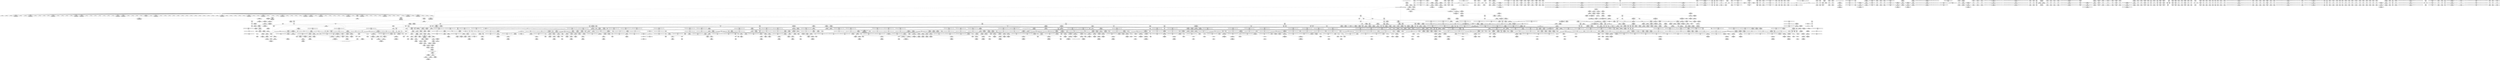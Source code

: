 digraph {
	CE0x51e3e90 [shape=record,shape=Mrecord,label="{CE0x51e3e90|i64*_getelementptr_inbounds_(_18_x_i64_,_18_x_i64_*___llvm_gcov_ctr313,_i64_0,_i64_17)|*Constant*}"]
	CE0x5215960 [shape=record,shape=Mrecord,label="{CE0x5215960|task_sid:_tobool4|security/selinux/hooks.c,208}"]
	CE0x51921d0 [shape=record,shape=Mrecord,label="{CE0x51921d0|i32_-1|*Constant*|*SummSink*}"]
	CE0x52c4e20 [shape=record,shape=Mrecord,label="{CE0x52c4e20|__rcu_read_unlock:_tmp2|*SummSink*}"]
	CE0x51e95f0 [shape=record,shape=Mrecord,label="{CE0x51e95f0|__rcu_read_lock:_tmp5|include/linux/rcupdate.h,239|*SummSource*}"]
	CE0x5224c50 [shape=record,shape=Mrecord,label="{CE0x5224c50|_call_void_mcount()_#3}"]
	CE0x5226eb0 [shape=record,shape=Mrecord,label="{CE0x5226eb0|rcu_read_unlock:_tmp5|include/linux/rcupdate.h,933|*SummSink*}"]
	CE0x51b95c0 [shape=record,shape=Mrecord,label="{CE0x51b95c0|selinux_shm_shmctl:_tmp4|security/selinux/hooks.c,5349|*SummSink*}"]
	CE0x51f98d0 [shape=record,shape=Mrecord,label="{CE0x51f98d0|avc_has_perm:_ssid|Function::avc_has_perm&Arg::ssid::}"]
	CE0x5223420 [shape=record,shape=Mrecord,label="{CE0x5223420|i8*_getelementptr_inbounds_(_42_x_i8_,_42_x_i8_*_.str46,_i32_0,_i32_0)|*Constant*|*SummSource*}"]
	CE0x52be1c0 [shape=record,shape=Mrecord,label="{CE0x52be1c0|i64*_getelementptr_inbounds_(_4_x_i64_,_4_x_i64_*___llvm_gcov_ctr135,_i64_0,_i64_0)|*Constant*|*SummSink*}"]
	CE0x522c5b0 [shape=record,shape=Mrecord,label="{CE0x522c5b0|__preempt_count_add:_do.body}"]
	CE0x52ed7d0 [shape=record,shape=Mrecord,label="{CE0x52ed7d0|i64*_getelementptr_inbounds_(_4_x_i64_,_4_x_i64_*___llvm_gcov_ctr135,_i64_0,_i64_1)|*Constant*|*SummSink*}"]
	CE0x521ee90 [shape=record,shape=Mrecord,label="{CE0x521ee90|rcu_read_lock:_call3|include/linux/rcupdate.h,882|*SummSink*}"]
	CE0x51e3fd0 [shape=record,shape=Mrecord,label="{CE0x51e3fd0|i64*_getelementptr_inbounds_(_18_x_i64_,_18_x_i64_*___llvm_gcov_ctr313,_i64_0,_i64_17)|*Constant*|*SummSource*}"]
	CE0x5245020 [shape=record,shape=Mrecord,label="{CE0x5245020|rcu_lock_acquire:_map|Function::rcu_lock_acquire&Arg::map::|*SummSink*}"]
	CE0x5254650 [shape=record,shape=Mrecord,label="{CE0x5254650|i64*_getelementptr_inbounds_(_11_x_i64_,_11_x_i64_*___llvm_gcov_ctr127,_i64_0,_i64_0)|*Constant*}"]
	CE0x5214c80 [shape=record,shape=Mrecord,label="{CE0x5214c80|task_sid:_tmp10|security/selinux/hooks.c,208}"]
	CE0x52a3840 [shape=record,shape=Mrecord,label="{CE0x52a3840|__rcu_read_unlock:_entry}"]
	CE0x5209ff0 [shape=record,shape=Mrecord,label="{CE0x5209ff0|task_sid:_tobool1|security/selinux/hooks.c,208|*SummSink*}"]
	CE0x52ae9c0 [shape=record,shape=Mrecord,label="{CE0x52ae9c0|__rcu_read_unlock:_tmp5|include/linux/rcupdate.h,244}"]
	CE0x5254ff0 [shape=record,shape=Mrecord,label="{CE0x5254ff0|GLOBAL:___rcu_read_lock|*Constant*|*SummSource*}"]
	CE0x52a4bb0 [shape=record,shape=Mrecord,label="{CE0x52a4bb0|__rcu_read_unlock:_tmp5|include/linux/rcupdate.h,244|*SummSink*}"]
	CE0x5255e90 [shape=record,shape=Mrecord,label="{CE0x5255e90|__rcu_read_lock:_entry|*SummSink*}"]
	CE0x524add0 [shape=record,shape=Mrecord,label="{CE0x524add0|current_sid:_tmp22|security/selinux/hooks.c,218|*SummSource*}"]
	CE0x51e01e0 [shape=record,shape=Mrecord,label="{CE0x51e01e0|80:_i32,_112:_i8*,_:_CRE_68,69_}"]
	CE0x52b0160 [shape=record,shape=Mrecord,label="{CE0x52b0160|rcu_lock_acquire:_tmp1|*SummSink*}"]
	CE0x51e2900 [shape=record,shape=Mrecord,label="{CE0x51e2900|80:_i32,_112:_i8*,_:_CRE_184,192_|*MultipleSource*|Function::selinux_shm_shmctl&Arg::shp::|security/selinux/hooks.c,5365}"]
	CE0x525d7a0 [shape=record,shape=Mrecord,label="{CE0x525d7a0|GLOBAL:_rcu_read_lock.__warned|Global_var:rcu_read_lock.__warned|*SummSource*}"]
	CE0x5190700 [shape=record,shape=Mrecord,label="{CE0x5190700|_ret_i32_%tmp24,_!dbg_!27742|security/selinux/hooks.c,220|*SummSink*}"]
	CE0x52cb250 [shape=record,shape=Mrecord,label="{CE0x52cb250|void_(i32*,_i32,_i32*)*_asm_addl_$1,_%gs:$0_,_*m,ri,*m,_dirflag_,_fpsr_,_flags_|*SummSource*}"]
	"CONST[source:0(mediator),value:2(dynamic)][purpose:{object}]"
	CE0x5cda540 [shape=record,shape=Mrecord,label="{CE0x5cda540|i64**_getelementptr_inbounds_(_6_x_i64*_,_6_x_i64*_*___llvm_gcda_edge_table314,_i64_0,_i64_1)|*Constant*|*SummSource*}"]
	CE0x528eab0 [shape=record,shape=Mrecord,label="{CE0x528eab0|rcu_read_unlock:_bb}"]
	CE0x5228b90 [shape=record,shape=Mrecord,label="{CE0x5228b90|rcu_read_unlock:_land.lhs.true2|*SummSource*}"]
	CE0x52c5880 [shape=record,shape=Mrecord,label="{CE0x52c5880|__preempt_count_sub:_tmp6|./arch/x86/include/asm/preempt.h,78}"]
	CE0x51deb50 [shape=record,shape=Mrecord,label="{CE0x51deb50|80:_i32,_112:_i8*,_:_CRE_49,50_}"]
	CE0x51b9090 [shape=record,shape=Mrecord,label="{CE0x51b9090|i64**_getelementptr_inbounds_(_6_x_i64*_,_6_x_i64*_*___llvm_gcda_edge_table314,_i64_0,_i64_2)|*Constant*|*SummSink*}"]
	CE0x51e0ba0 [shape=record,shape=Mrecord,label="{CE0x51e0ba0|80:_i32,_112:_i8*,_:_CRE_84,88_|*MultipleSource*|Function::selinux_shm_shmctl&Arg::shp::|security/selinux/hooks.c,5365}"]
	CE0x5243590 [shape=record,shape=Mrecord,label="{CE0x5243590|_call_void_mcount()_#3}"]
	CE0x5196580 [shape=record,shape=Mrecord,label="{CE0x5196580|selinux_shm_shmctl:_call1|security/selinux/hooks.c,5346}"]
	CE0x52b51c0 [shape=record,shape=Mrecord,label="{CE0x52b51c0|i64*_getelementptr_inbounds_(_4_x_i64_,_4_x_i64_*___llvm_gcov_ctr133,_i64_0,_i64_3)|*Constant*|*SummSource*}"]
	CE0x5214030 [shape=record,shape=Mrecord,label="{CE0x5214030|rcu_read_lock:_tmp2|*SummSource*}"]
	CE0x51ecc30 [shape=record,shape=Mrecord,label="{CE0x51ecc30|rcu_read_unlock:_tmp6|include/linux/rcupdate.h,933}"]
	CE0x522a2f0 [shape=record,shape=Mrecord,label="{CE0x522a2f0|rcu_lock_acquire:_bb|*SummSink*}"]
	CE0x51f6360 [shape=record,shape=Mrecord,label="{CE0x51f6360|i64_5|*Constant*}"]
	CE0x51ba160 [shape=record,shape=Mrecord,label="{CE0x51ba160|i64**_getelementptr_inbounds_(_6_x_i64*_,_6_x_i64*_*___llvm_gcda_edge_table314,_i64_0,_i64_4)|*Constant*|*SummSource*}"]
	CE0x525cdd0 [shape=record,shape=Mrecord,label="{CE0x525cdd0|_ret_void,_!dbg_!27719|./arch/x86/include/asm/preempt.h,73|*SummSource*}"]
	CE0x52de950 [shape=record,shape=Mrecord,label="{CE0x52de950|i64*_getelementptr_inbounds_(_4_x_i64_,_4_x_i64_*___llvm_gcov_ctr129,_i64_0,_i64_1)|*Constant*|*SummSource*}"]
	CE0x5215ea0 [shape=record,shape=Mrecord,label="{CE0x5215ea0|rcu_read_lock:_tmp6|include/linux/rcupdate.h,882|*SummSource*}"]
	CE0x5205a60 [shape=record,shape=Mrecord,label="{CE0x5205a60|GLOBAL:_task_sid.__warned|Global_var:task_sid.__warned|*SummSource*}"]
	CE0x51eedd0 [shape=record,shape=Mrecord,label="{CE0x51eedd0|i8*_getelementptr_inbounds_(_44_x_i8_,_44_x_i8_*_.str47,_i32_0,_i32_0)|*Constant*|*SummSource*}"]
	CE0x5234560 [shape=record,shape=Mrecord,label="{CE0x5234560|i32_208|*Constant*}"]
	CE0x51938b0 [shape=record,shape=Mrecord,label="{CE0x51938b0|selinux_shm_shmctl:_call|security/selinux/hooks.c,5346}"]
	CE0x5181320 [shape=record,shape=Mrecord,label="{CE0x5181320|selinux_shm_shmctl:_tmp2|security/selinux/hooks.c,5346}"]
	CE0x51d9bf0 [shape=record,shape=Mrecord,label="{CE0x51d9bf0|selinux_shm_shmctl:_shp|Function::selinux_shm_shmctl&Arg::shp::}"]
	CE0x52042e0 [shape=record,shape=Mrecord,label="{CE0x52042e0|rcu_read_lock:_land.lhs.true|*SummSource*}"]
	CE0x51a8570 [shape=record,shape=Mrecord,label="{CE0x51a8570|task_sid:_tmp22|security/selinux/hooks.c,208|*SummSource*}"]
	CE0x5223490 [shape=record,shape=Mrecord,label="{CE0x5223490|i8*_getelementptr_inbounds_(_42_x_i8_,_42_x_i8_*_.str46,_i32_0,_i32_0)|*Constant*|*SummSink*}"]
	CE0x52cb7f0 [shape=record,shape=Mrecord,label="{CE0x52cb7f0|__preempt_count_sub:_tmp}"]
	CE0x52cdd10 [shape=record,shape=Mrecord,label="{CE0x52cdd10|GLOBAL:___preempt_count_sub|*Constant*|*SummSink*}"]
	CE0x51e5ae0 [shape=record,shape=Mrecord,label="{CE0x51e5ae0|_ret_i32_%call2,_!dbg_!27728|security/selinux/hooks.c,5136|*SummSource*}"]
	CE0x5192240 [shape=record,shape=Mrecord,label="{CE0x5192240|__llvm_gcov_indirect_counter_increment:_pred}"]
	CE0x52c7620 [shape=record,shape=Mrecord,label="{CE0x52c7620|i64*_getelementptr_inbounds_(_4_x_i64_,_4_x_i64_*___llvm_gcov_ctr130,_i64_0,_i64_1)|*Constant*|*SummSink*}"]
	CE0x519ff70 [shape=record,shape=Mrecord,label="{CE0x519ff70|i64**_getelementptr_inbounds_(_6_x_i64*_,_6_x_i64*_*___llvm_gcda_edge_table314,_i64_0,_i64_0)|*Constant*|*SummSource*}"]
	CE0x52cdbe0 [shape=record,shape=Mrecord,label="{CE0x52cdbe0|__rcu_read_unlock:_bb|*SummSource*}"]
	CE0x520af00 [shape=record,shape=Mrecord,label="{CE0x520af00|GLOBAL:_rcu_lock_acquire|*Constant*|*SummSink*}"]
	CE0x5196a50 [shape=record,shape=Mrecord,label="{CE0x5196a50|COLLAPSED:_GCMRE___llvm_gcov_ctr313_internal_global_18_x_i64_zeroinitializer:_elem_0:default:}"]
	CE0x5200190 [shape=record,shape=Mrecord,label="{CE0x5200190|i32_1|*Constant*}"]
	CE0x522c620 [shape=record,shape=Mrecord,label="{CE0x522c620|__preempt_count_add:_do.end|*SummSource*}"]
	CE0x5200200 [shape=record,shape=Mrecord,label="{CE0x5200200|cred_sid:_tmp4|*LoadInst*|security/selinux/hooks.c,196}"]
	CE0x51b9220 [shape=record,shape=Mrecord,label="{CE0x51b9220|selinux_shm_shmctl:_tmp4|security/selinux/hooks.c,5349}"]
	CE0x522a980 [shape=record,shape=Mrecord,label="{CE0x522a980|rcu_read_unlock:_tmp12|include/linux/rcupdate.h,933|*SummSink*}"]
	CE0x52cf380 [shape=record,shape=Mrecord,label="{CE0x52cf380|%struct.lockdep_map*_null|*Constant*|*SummSource*}"]
	CE0x524ba90 [shape=record,shape=Mrecord,label="{CE0x524ba90|current_sid:_sid|security/selinux/hooks.c,220}"]
	CE0x52b57c0 [shape=record,shape=Mrecord,label="{CE0x52b57c0|rcu_lock_release:_bb|*SummSource*}"]
	CE0x5228a90 [shape=record,shape=Mrecord,label="{CE0x5228a90|rcu_read_unlock:_land.lhs.true2}"]
	CE0x51a5140 [shape=record,shape=Mrecord,label="{CE0x51a5140|80:_i32,_112:_i8*,_:_CRE_24,25_}"]
	CE0x52d04b0 [shape=record,shape=Mrecord,label="{CE0x52d04b0|_call_void_mcount()_#3}"]
	CE0x51a5960 [shape=record,shape=Mrecord,label="{CE0x51a5960|_call_void___llvm_gcov_indirect_counter_increment(i32*___llvm_gcov_global_state_pred315,_i64**_getelementptr_inbounds_(_6_x_i64*_,_6_x_i64*_*___llvm_gcda_edge_table314,_i64_0,_i64_2)),_!dbg_!27718|security/selinux/hooks.c,5349|*SummSink*}"]
	CE0x51e5210 [shape=record,shape=Mrecord,label="{CE0x51e5210|ipc_has_perm:_ipc_perms|Function::ipc_has_perm&Arg::ipc_perms::|*SummSource*}"]
	CE0x51fa8f0 [shape=record,shape=Mrecord,label="{CE0x51fa8f0|ipc_has_perm:_u|security/selinux/hooks.c,5134|*SummSource*}"]
	CE0x521a700 [shape=record,shape=Mrecord,label="{CE0x521a700|i32_3|*Constant*}"]
	CE0x5190110 [shape=record,shape=Mrecord,label="{CE0x5190110|i64*_getelementptr_inbounds_(_2_x_i64_,_2_x_i64_*___llvm_gcov_ctr131,_i64_0,_i64_1)|*Constant*|*SummSource*}"]
	CE0x523a0a0 [shape=record,shape=Mrecord,label="{CE0x523a0a0|task_sid:_tmp25|security/selinux/hooks.c,208}"]
	CE0x52c5240 [shape=record,shape=Mrecord,label="{CE0x52c5240|_call_void_mcount()_#3|*SummSource*}"]
	CE0x5241ed0 [shape=record,shape=Mrecord,label="{CE0x5241ed0|rcu_read_unlock:_tmp3}"]
	CE0x51ed650 [shape=record,shape=Mrecord,label="{CE0x51ed650|i64*_getelementptr_inbounds_(_4_x_i64_,_4_x_i64_*___llvm_gcov_ctr134,_i64_0,_i64_0)|*Constant*|*SummSource*}"]
	CE0x52a4c20 [shape=record,shape=Mrecord,label="{CE0x52a4c20|_call_void_asm_sideeffect_,_memory_,_dirflag_,_fpsr_,_flags_()_#3,_!dbg_!27711,_!srcloc_!27714|include/linux/rcupdate.h,244}"]
	CE0x52229d0 [shape=record,shape=Mrecord,label="{CE0x52229d0|i32_883|*Constant*}"]
	CE0x51b9020 [shape=record,shape=Mrecord,label="{CE0x51b9020|i64*_getelementptr_inbounds_(_18_x_i64_,_18_x_i64_*___llvm_gcov_ctr313,_i64_0,_i64_11)|*Constant*}"]
	CE0x5195960 [shape=record,shape=Mrecord,label="{CE0x5195960|i32_11|*Constant*}"]
	CE0x5204200 [shape=record,shape=Mrecord,label="{CE0x5204200|task_sid:_tmp5|security/selinux/hooks.c,208|*SummSource*}"]
	CE0x51ac420 [shape=record,shape=Mrecord,label="{CE0x51ac420|__llvm_gcov_indirect_counter_increment:_tmp1}"]
	CE0x5217280 [shape=record,shape=Mrecord,label="{CE0x5217280|task_sid:_do.body}"]
	CE0x523b370 [shape=record,shape=Mrecord,label="{CE0x523b370|task_sid:_tmp27|security/selinux/hooks.c,208|*SummSource*}"]
	CE0x5204b80 [shape=record,shape=Mrecord,label="{CE0x5204b80|task_sid:_tmp11|security/selinux/hooks.c,208|*SummSource*}"]
	CE0x52015e0 [shape=record,shape=Mrecord,label="{CE0x52015e0|i64_3|*Constant*}"]
	CE0x51a4bf0 [shape=record,shape=Mrecord,label="{CE0x51a4bf0|__llvm_gcov_indirect_counter_increment:_tmp|*SummSink*}"]
	CE0x520f750 [shape=record,shape=Mrecord,label="{CE0x520f750|current_sid:_tmp3|*SummSink*}"]
	CE0x51df270 [shape=record,shape=Mrecord,label="{CE0x51df270|80:_i32,_112:_i8*,_:_CRE_55,56_}"]
	CE0x523e3e0 [shape=record,shape=Mrecord,label="{CE0x523e3e0|i64*_getelementptr_inbounds_(_11_x_i64_,_11_x_i64_*___llvm_gcov_ctr125,_i64_0,_i64_0)|*Constant*|*SummSink*}"]
	CE0x51bf020 [shape=record,shape=Mrecord,label="{CE0x51bf020|i64_1|*Constant*}"]
	CE0x5192160 [shape=record,shape=Mrecord,label="{CE0x5192160|__llvm_gcov_indirect_counter_increment:_exit|*SummSource*}"]
	CE0x5223bb0 [shape=record,shape=Mrecord,label="{CE0x5223bb0|rcu_read_lock:_tmp17|include/linux/rcupdate.h,882|*SummSink*}"]
	CE0x52c7f30 [shape=record,shape=Mrecord,label="{CE0x52c7f30|i64*_getelementptr_inbounds_(_4_x_i64_,_4_x_i64_*___llvm_gcov_ctr133,_i64_0,_i64_2)|*Constant*}"]
	CE0x51a4b80 [shape=record,shape=Mrecord,label="{CE0x51a4b80|__llvm_gcov_indirect_counter_increment:_tmp|*SummSource*}"]
	CE0x51dcfe0 [shape=record,shape=Mrecord,label="{CE0x51dcfe0|ipc_has_perm:_ad|security/selinux/hooks.c, 5128|*SummSink*}"]
	CE0x5189d20 [shape=record,shape=Mrecord,label="{CE0x5189d20|i64_1|*Constant*|*SummSink*}"]
	CE0x5246100 [shape=record,shape=Mrecord,label="{CE0x5246100|current_sid:_tmp12|security/selinux/hooks.c,218|*SummSink*}"]
	CE0x5216370 [shape=record,shape=Mrecord,label="{CE0x5216370|rcu_read_lock:_tmp7|include/linux/rcupdate.h,882|*SummSource*}"]
	CE0x51ffaf0 [shape=record,shape=Mrecord,label="{CE0x51ffaf0|avc_has_perm:_entry}"]
	CE0x523e000 [shape=record,shape=Mrecord,label="{CE0x523e000|current_sid:_do.end}"]
	CE0x52c5560 [shape=record,shape=Mrecord,label="{CE0x52c5560|i64*_getelementptr_inbounds_(_4_x_i64_,_4_x_i64_*___llvm_gcov_ctr134,_i64_0,_i64_0)|*Constant*}"]
	CE0x51abb80 [shape=record,shape=Mrecord,label="{CE0x51abb80|_ret_i32_%call7,_!dbg_!27749|security/selinux/hooks.c,210|*SummSink*}"]
	CE0x524a2c0 [shape=record,shape=Mrecord,label="{CE0x524a2c0|i8*_getelementptr_inbounds_(_45_x_i8_,_45_x_i8_*_.str12,_i32_0,_i32_0)|*Constant*}"]
	CE0x5222820 [shape=record,shape=Mrecord,label="{CE0x5222820|GLOBAL:_lockdep_rcu_suspicious|*Constant*}"]
	CE0x51d91b0 [shape=record,shape=Mrecord,label="{CE0x51d91b0|selinux_shm_shmctl:_tmp15|security/selinux/hooks.c,5365|*SummSink*}"]
	CE0x5216010 [shape=record,shape=Mrecord,label="{CE0x5216010|rcu_read_lock:_tmp6|include/linux/rcupdate.h,882|*SummSink*}"]
	CE0x51f10d0 [shape=record,shape=Mrecord,label="{CE0x51f10d0|current_sid:_call4|security/selinux/hooks.c,218|*SummSource*}"]
	CE0x519b280 [shape=record,shape=Mrecord,label="{CE0x519b280|task_sid:_tmp19|security/selinux/hooks.c,208}"]
	CE0x5242090 [shape=record,shape=Mrecord,label="{CE0x5242090|rcu_read_unlock:_tmp3|*SummSink*}"]
	CE0x51ae0b0 [shape=record,shape=Mrecord,label="{CE0x51ae0b0|selinux_shm_shmctl:_call1|security/selinux/hooks.c,5346|*SummSink*}"]
	CE0x52cf570 [shape=record,shape=Mrecord,label="{CE0x52cf570|%struct.lockdep_map*_null|*Constant*|*SummSink*}"]
	CE0x52199c0 [shape=record,shape=Mrecord,label="{CE0x52199c0|ipc_has_perm:_key|security/selinux/hooks.c,5134|*SummSink*}"]
	CE0x52b0820 [shape=record,shape=Mrecord,label="{CE0x52b0820|rcu_lock_acquire:_tmp5|include/linux/rcupdate.h,418|*SummSink*}"]
	CE0x52b99e0 [shape=record,shape=Mrecord,label="{CE0x52b99e0|i64*_getelementptr_inbounds_(_4_x_i64_,_4_x_i64_*___llvm_gcov_ctr130,_i64_0,_i64_3)|*Constant*|*SummSink*}"]
	CE0x5207330 [shape=record,shape=Mrecord,label="{CE0x5207330|task_sid:_tobool|security/selinux/hooks.c,208|*SummSink*}"]
	CE0x51a2d70 [shape=record,shape=Mrecord,label="{CE0x51a2d70|GLOBAL:_task_sid|*Constant*}"]
	CE0x51bbea0 [shape=record,shape=Mrecord,label="{CE0x51bbea0|ipc_has_perm:_bb|*SummSource*}"]
	CE0x52adcf0 [shape=record,shape=Mrecord,label="{CE0x52adcf0|i64*_getelementptr_inbounds_(_4_x_i64_,_4_x_i64_*___llvm_gcov_ctr128,_i64_0,_i64_0)|*Constant*|*SummSource*}"]
	CE0x52e9a10 [shape=record,shape=Mrecord,label="{CE0x52e9a10|__preempt_count_sub:_do.body|*SummSource*}"]
	CE0x5193b40 [shape=record,shape=Mrecord,label="{CE0x5193b40|selinux_shm_shmctl:_call|security/selinux/hooks.c,5346|*SummSink*}"]
	CE0x52bf220 [shape=record,shape=Mrecord,label="{CE0x52bf220|__preempt_count_sub:_tmp2|*SummSource*}"]
	CE0x51f0cc0 [shape=record,shape=Mrecord,label="{CE0x51f0cc0|i64_7|*Constant*}"]
	CE0x51fe880 [shape=record,shape=Mrecord,label="{CE0x51fe880|_ret_i32_%retval.0,_!dbg_!27728|security/selinux/avc.c,775|*SummSource*}"]
	CE0x5235530 [shape=record,shape=Mrecord,label="{CE0x5235530|i8*_getelementptr_inbounds_(_41_x_i8_,_41_x_i8_*_.str44,_i32_0,_i32_0)|*Constant*|*SummSink*}"]
	CE0x52df2c0 [shape=record,shape=Mrecord,label="{CE0x52df2c0|__preempt_count_add:_tmp|*SummSource*}"]
	CE0x51dfe50 [shape=record,shape=Mrecord,label="{CE0x51dfe50|80:_i32,_112:_i8*,_:_CRE_65,66_}"]
	CE0x5200c60 [shape=record,shape=Mrecord,label="{CE0x5200c60|current_sid:_tobool|security/selinux/hooks.c,218}"]
	CE0x51a6c80 [shape=record,shape=Mrecord,label="{CE0x51a6c80|selinux_shm_shmctl:_tmp2|security/selinux/hooks.c,5346|*SummSink*}"]
	CE0x52cb470 [shape=record,shape=Mrecord,label="{CE0x52cb470|void_(i32*,_i32,_i32*)*_asm_addl_$1,_%gs:$0_,_*m,ri,*m,_dirflag_,_fpsr_,_flags_|*SummSink*}"]
	CE0x51dfbf0 [shape=record,shape=Mrecord,label="{CE0x51dfbf0|80:_i32,_112:_i8*,_:_CRE_63,64_}"]
	CE0x522b7e0 [shape=record,shape=Mrecord,label="{CE0x522b7e0|rcu_read_unlock:_call3|include/linux/rcupdate.h,933|*SummSink*}"]
	CE0x525b4d0 [shape=record,shape=Mrecord,label="{CE0x525b4d0|__rcu_read_lock:_tmp|*SummSource*}"]
	CE0x524e480 [shape=record,shape=Mrecord,label="{CE0x524e480|i32_78|*Constant*|*SummSink*}"]
	CE0x5195660 [shape=record,shape=Mrecord,label="{CE0x5195660|_call_void_mcount()_#3|*SummSource*}"]
	CE0x51b5b70 [shape=record,shape=Mrecord,label="{CE0x51b5b70|task_sid:_tmp3|*SummSink*}"]
	CE0x52c29f0 [shape=record,shape=Mrecord,label="{CE0x52c29f0|__rcu_read_unlock:_tmp1|*SummSink*}"]
	CE0x51b6fa0 [shape=record,shape=Mrecord,label="{CE0x51b6fa0|task_sid:_tmp16|security/selinux/hooks.c,208}"]
	CE0x51e8c10 [shape=record,shape=Mrecord,label="{CE0x51e8c10|cred_sid:_bb}"]
	CE0x5217350 [shape=record,shape=Mrecord,label="{CE0x5217350|task_sid:_do.body|*SummSource*}"]
	CE0x52e6e50 [shape=record,shape=Mrecord,label="{CE0x52e6e50|COLLAPSED:_GCMRE___llvm_gcov_ctr129_internal_global_4_x_i64_zeroinitializer:_elem_0:default:}"]
	CE0x51bc680 [shape=record,shape=Mrecord,label="{CE0x51bc680|task_sid:_do.end6|*SummSink*}"]
	CE0x51f74c0 [shape=record,shape=Mrecord,label="{CE0x51f74c0|task_sid:_tobool1|security/selinux/hooks.c,208}"]
	CE0x520c430 [shape=record,shape=Mrecord,label="{CE0x520c430|ipc_has_perm:_call|security/selinux/hooks.c,5129}"]
	CE0x522d190 [shape=record,shape=Mrecord,label="{CE0x522d190|rcu_read_lock:_tmp3|*SummSink*}"]
	CE0x5242b70 [shape=record,shape=Mrecord,label="{CE0x5242b70|_call_void_mcount()_#3|*SummSource*}"]
	CE0x51fe400 [shape=record,shape=Mrecord,label="{CE0x51fe400|avc_has_perm:_auditdata|Function::avc_has_perm&Arg::auditdata::|*SummSink*}"]
	CE0x520f5b0 [shape=record,shape=Mrecord,label="{CE0x520f5b0|current_sid:_tmp3}"]
	CE0x5227c50 [shape=record,shape=Mrecord,label="{CE0x5227c50|rcu_read_unlock:_tmp6|include/linux/rcupdate.h,933|*SummSink*}"]
	CE0x51ba1d0 [shape=record,shape=Mrecord,label="{CE0x51ba1d0|i64**_getelementptr_inbounds_(_6_x_i64*_,_6_x_i64*_*___llvm_gcda_edge_table314,_i64_0,_i64_4)|*Constant*|*SummSink*}"]
	CE0x51b6c70 [shape=record,shape=Mrecord,label="{CE0x51b6c70|task_sid:_tmp15|security/selinux/hooks.c,208|*SummSource*}"]
	CE0x51f0980 [shape=record,shape=Mrecord,label="{CE0x51f0980|i64_6|*Constant*}"]
	CE0x5199a80 [shape=record,shape=Mrecord,label="{CE0x5199a80|_call_void___llvm_gcov_indirect_counter_increment(i32*___llvm_gcov_global_state_pred315,_i64**_getelementptr_inbounds_(_6_x_i64*_,_6_x_i64*_*___llvm_gcda_edge_table314,_i64_0,_i64_2)),_!dbg_!27718|security/selinux/hooks.c,5349}"]
	CE0x52ee340 [shape=record,shape=Mrecord,label="{CE0x52ee340|__preempt_count_sub:_tmp4|./arch/x86/include/asm/preempt.h,77}"]
	CE0x51db8b0 [shape=record,shape=Mrecord,label="{CE0x51db8b0|80:_i32,_112:_i8*,_:_CRE_14,15_}"]
	CE0x51dfd20 [shape=record,shape=Mrecord,label="{CE0x51dfd20|80:_i32,_112:_i8*,_:_CRE_64,65_}"]
	CE0x520f0b0 [shape=record,shape=Mrecord,label="{CE0x520f0b0|ipc_has_perm:_tmp5|security/selinux/hooks.c,5131|*SummSource*}"]
	CE0x519ae50 [shape=record,shape=Mrecord,label="{CE0x519ae50|task_sid:_tmp18|security/selinux/hooks.c,208|*SummSource*}"]
	CE0x52e03f0 [shape=record,shape=Mrecord,label="{CE0x52e03f0|__preempt_count_add:_tmp3|*SummSink*}"]
	CE0x51e21c0 [shape=record,shape=Mrecord,label="{CE0x51e21c0|80:_i32,_112:_i8*,_:_CRE_160,168_|*MultipleSource*|Function::selinux_shm_shmctl&Arg::shp::|security/selinux/hooks.c,5365}"]
	CE0x51b1630 [shape=record,shape=Mrecord,label="{CE0x51b1630|selinux_shm_shmctl:_tmp9|security/selinux/hooks.c,5356|*SummSource*}"]
	CE0x5245650 [shape=record,shape=Mrecord,label="{CE0x5245650|cred_sid:_tmp|*SummSource*}"]
	CE0x51ec450 [shape=record,shape=Mrecord,label="{CE0x51ec450|rcu_read_unlock:_tmp1|*SummSource*}"]
	CE0x518c000 [shape=record,shape=Mrecord,label="{CE0x518c000|0:_i32,_:_GCMR___llvm_gcov_global_state_pred315_internal_unnamed_addr_global_i32_-1:_elem_0:default:}"]
	CE0x51f4b00 [shape=record,shape=Mrecord,label="{CE0x51f4b00|current_sid:_tmp9|security/selinux/hooks.c,218|*SummSink*}"]
	CE0x523e300 [shape=record,shape=Mrecord,label="{CE0x523e300|current_sid:_do.end|*SummSink*}"]
	CE0x52452f0 [shape=record,shape=Mrecord,label="{CE0x52452f0|current_sid:_land.lhs.true2|*SummSource*}"]
	CE0x5253f20 [shape=record,shape=Mrecord,label="{CE0x5253f20|GLOBAL:_rcu_lock_map|Global_var:rcu_lock_map|*SummSource*}"]
	CE0x51fe5a0 [shape=record,shape=Mrecord,label="{CE0x51fe5a0|avc_has_perm:_auditdata|Function::avc_has_perm&Arg::auditdata::}"]
	CE0x51dd9b0 [shape=record,shape=Mrecord,label="{CE0x51dd9b0|i64*_getelementptr_inbounds_(_2_x_i64_,_2_x_i64_*___llvm_gcov_ctr294,_i64_0,_i64_0)|*Constant*}"]
	CE0x51db060 [shape=record,shape=Mrecord,label="{CE0x51db060|80:_i32,_112:_i8*,_:_CRE_7,8_}"]
	CE0x51f1f40 [shape=record,shape=Mrecord,label="{CE0x51f1f40|current_sid:_cred|security/selinux/hooks.c,218|*SummSink*}"]
	CE0x51efbf0 [shape=record,shape=Mrecord,label="{CE0x51efbf0|i64*_getelementptr_inbounds_(_11_x_i64_,_11_x_i64_*___llvm_gcov_ctr132,_i64_0,_i64_10)|*Constant*|*SummSink*}"]
	CE0x51f35b0 [shape=record,shape=Mrecord,label="{CE0x51f35b0|%struct.task_struct*_(%struct.task_struct**)*_asm_movq_%gs:$_1:P_,$0_,_r,im,_dirflag_,_fpsr_,_flags_|*SummSource*}"]
	CE0x51ba240 [shape=record,shape=Mrecord,label="{CE0x51ba240|i64*_getelementptr_inbounds_(_18_x_i64_,_18_x_i64_*___llvm_gcov_ctr313,_i64_0,_i64_13)|*Constant*}"]
	CE0x52241c0 [shape=record,shape=Mrecord,label="{CE0x52241c0|rcu_read_lock:_tmp18|include/linux/rcupdate.h,882|*SummSource*}"]
	CE0x52e0ee0 [shape=record,shape=Mrecord,label="{CE0x52e0ee0|__preempt_count_sub:_bb}"]
	CE0x51f1d00 [shape=record,shape=Mrecord,label="{CE0x51f1d00|current_sid:_sid|security/selinux/hooks.c,220|*SummSink*}"]
	CE0x5243e70 [shape=record,shape=Mrecord,label="{CE0x5243e70|__rcu_read_lock:_tmp2|*SummSink*}"]
	CE0x52e1800 [shape=record,shape=Mrecord,label="{CE0x52e1800|i64*_getelementptr_inbounds_(_4_x_i64_,_4_x_i64_*___llvm_gcov_ctr135,_i64_0,_i64_3)|*Constant*}"]
	CE0x51e4260 [shape=record,shape=Mrecord,label="{CE0x51e4260|selinux_shm_shmctl:_tmp17|security/selinux/hooks.c,5367|*SummSink*}"]
	CE0x51f3e00 [shape=record,shape=Mrecord,label="{CE0x51f3e00|COLLAPSED:_GCMRE___llvm_gcov_ctr159_internal_global_2_x_i64_zeroinitializer:_elem_0:default:}"]
	CE0x51f9a40 [shape=record,shape=Mrecord,label="{CE0x51f9a40|avc_has_perm:_tsid|Function::avc_has_perm&Arg::tsid::}"]
	CE0x523c3a0 [shape=record,shape=Mrecord,label="{CE0x523c3a0|cred_sid:_entry}"]
	CE0x51809f0 [shape=record,shape=Mrecord,label="{CE0x51809f0|GLOBAL:_get_current|*Constant*|*SummSource*}"]
	CE0x51bb320 [shape=record,shape=Mrecord,label="{CE0x51bb320|_call_void___llvm_gcov_indirect_counter_increment(i32*___llvm_gcov_global_state_pred315,_i64**_getelementptr_inbounds_(_6_x_i64*_,_6_x_i64*_*___llvm_gcda_edge_table314,_i64_0,_i64_5)),_!dbg_!27725|security/selinux/hooks.c,5359}"]
	CE0x5196970 [shape=record,shape=Mrecord,label="{CE0x5196970|i64*_getelementptr_inbounds_(_18_x_i64_,_18_x_i64_*___llvm_gcov_ctr313,_i64_0,_i64_0)|*Constant*|*SummSource*}"]
	CE0x525b570 [shape=record,shape=Mrecord,label="{CE0x525b570|i64*_getelementptr_inbounds_(_2_x_i64_,_2_x_i64_*___llvm_gcov_ctr98,_i64_0,_i64_1)|*Constant*}"]
	CE0x5207eb0 [shape=record,shape=Mrecord,label="{CE0x5207eb0|task_sid:_tmp17|security/selinux/hooks.c,208|*SummSink*}"]
	CE0x52ab820 [shape=record,shape=Mrecord,label="{CE0x52ab820|__preempt_count_add:_tmp6|./arch/x86/include/asm/preempt.h,73|*SummSink*}"]
	CE0x52be080 [shape=record,shape=Mrecord,label="{CE0x52be080|__preempt_count_sub:_bb|*SummSink*}"]
	CE0x51a73d0 [shape=record,shape=Mrecord,label="{CE0x51a73d0|i32_3|*Constant*|*SummSource*}"]
	CE0x5226f70 [shape=record,shape=Mrecord,label="{CE0x5226f70|__rcu_read_lock:_tmp6|include/linux/rcupdate.h,240|*SummSink*}"]
	CE0x52b3f30 [shape=record,shape=Mrecord,label="{CE0x52b3f30|i64*_getelementptr_inbounds_(_4_x_i64_,_4_x_i64_*___llvm_gcov_ctr133,_i64_0,_i64_3)|*Constant*}"]
	CE0x51b1210 [shape=record,shape=Mrecord,label="{CE0x51b1210|task_has_system:_tsk|Function::task_has_system&Arg::tsk::|*SummSink*}"]
	CE0x523d880 [shape=record,shape=Mrecord,label="{CE0x523d880|rcu_read_unlock:_entry|*SummSink*}"]
	CE0x51de1d0 [shape=record,shape=Mrecord,label="{CE0x51de1d0|80:_i32,_112:_i8*,_:_CRE_41,42_}"]
	CE0x5202d20 [shape=record,shape=Mrecord,label="{CE0x5202d20|current_sid:_tmp|*SummSource*}"]
	CE0x52afa00 [shape=record,shape=Mrecord,label="{CE0x52afa00|__rcu_read_lock:_tmp1}"]
	CE0x523eeb0 [shape=record,shape=Mrecord,label="{CE0x523eeb0|current_sid:_land.lhs.true}"]
	"CONST[source:1(input),value:2(dynamic)][purpose:{operation}]"
	CE0x5198600 [shape=record,shape=Mrecord,label="{CE0x5198600|i64*_getelementptr_inbounds_(_18_x_i64_,_18_x_i64_*___llvm_gcov_ctr313,_i64_0,_i64_12)|*Constant*}"]
	CE0x521f550 [shape=record,shape=Mrecord,label="{CE0x521f550|rcu_read_unlock:_tmp13|include/linux/rcupdate.h,933}"]
	CE0x5246b40 [shape=record,shape=Mrecord,label="{CE0x5246b40|current_sid:_tobool1|security/selinux/hooks.c,218}"]
	CE0x52b9970 [shape=record,shape=Mrecord,label="{CE0x52b9970|rcu_lock_acquire:_tmp6}"]
	CE0x52e1c30 [shape=record,shape=Mrecord,label="{CE0x52e1c30|__preempt_count_add:_tmp1}"]
	CE0x519bbf0 [shape=record,shape=Mrecord,label="{CE0x519bbf0|__llvm_gcov_indirect_counter_increment:_tmp3|*SummSink*}"]
	CE0x5222400 [shape=record,shape=Mrecord,label="{CE0x5222400|i8*_getelementptr_inbounds_(_25_x_i8_,_25_x_i8_*_.str45,_i32_0,_i32_0)|*Constant*|*SummSink*}"]
	CE0x525b380 [shape=record,shape=Mrecord,label="{CE0x525b380|get_current:_tmp4|./arch/x86/include/asm/current.h,14}"]
	CE0x5244940 [shape=record,shape=Mrecord,label="{CE0x5244940|current_sid:_tmp11|security/selinux/hooks.c,218}"]
	CE0x5210d60 [shape=record,shape=Mrecord,label="{CE0x5210d60|COLLAPSED:_GCMRE_current_task_external_global_%struct.task_struct*:_elem_0:default:}"]
	CE0x5201e00 [shape=record,shape=Mrecord,label="{CE0x5201e00|task_sid:_bb|*SummSource*}"]
	CE0x51a1200 [shape=record,shape=Mrecord,label="{CE0x51a1200|i32_68|*Constant*}"]
	CE0x51f07c0 [shape=record,shape=Mrecord,label="{CE0x51f07c0|task_sid:_tobool4|security/selinux/hooks.c,208|*SummSink*}"]
	CE0x5246660 [shape=record,shape=Mrecord,label="{CE0x5246660|i64*_getelementptr_inbounds_(_2_x_i64_,_2_x_i64_*___llvm_gcov_ctr131,_i64_0,_i64_0)|*Constant*}"]
	CE0x5225c90 [shape=record,shape=Mrecord,label="{CE0x5225c90|rcu_read_unlock:_tobool1|include/linux/rcupdate.h,933|*SummSink*}"]
	CE0x51e2ad0 [shape=record,shape=Mrecord,label="{CE0x51e2ad0|80:_i32,_112:_i8*,_:_CRE_192,200_|*MultipleSource*|Function::selinux_shm_shmctl&Arg::shp::|security/selinux/hooks.c,5365}"]
	CE0x51fdc50 [shape=record,shape=Mrecord,label="{CE0x51fdc50|%struct.common_audit_data*_null|*Constant*}"]
	CE0x51db9e0 [shape=record,shape=Mrecord,label="{CE0x51db9e0|80:_i32,_112:_i8*,_:_CRE_15,16_}"]
	CE0x51f7df0 [shape=record,shape=Mrecord,label="{CE0x51f7df0|ipc_has_perm:_tmp3|*SummSink*}"]
	CE0x51d9670 [shape=record,shape=Mrecord,label="{CE0x51d9670|selinux_shm_shmctl:_tmp15|security/selinux/hooks.c,5365}"]
	CE0x52ad1f0 [shape=record,shape=Mrecord,label="{CE0x52ad1f0|_ret_void,_!dbg_!27720|./arch/x86/include/asm/preempt.h,78|*SummSink*}"]
	CE0x51a7660 [shape=record,shape=Mrecord,label="{CE0x51a7660|GLOBAL:___llvm_gcov_indirect_counter_increment|*Constant*|*SummSource*}"]
	CE0x6c91a60 [shape=record,shape=Mrecord,label="{CE0x6c91a60|i32_3|*Constant*|*SummSink*}"]
	CE0x5255620 [shape=record,shape=Mrecord,label="{CE0x5255620|rcu_read_lock:_land.lhs.true|*SummSink*}"]
	CE0x52baba0 [shape=record,shape=Mrecord,label="{CE0x52baba0|rcu_lock_release:___here|*SummSink*}"]
	CE0x5258760 [shape=record,shape=Mrecord,label="{CE0x5258760|__rcu_read_lock:_tmp7|include/linux/rcupdate.h,240|*SummSource*}"]
	CE0x5257e60 [shape=record,shape=Mrecord,label="{CE0x5257e60|rcu_read_lock:_land.lhs.true2|*SummSink*}"]
	CE0x5237ed0 [shape=record,shape=Mrecord,label="{CE0x5237ed0|task_sid:_tmp20|security/selinux/hooks.c,208}"]
	CE0x5206ea0 [shape=record,shape=Mrecord,label="{CE0x5206ea0|current_sid:_call|security/selinux/hooks.c,218|*SummSource*}"]
	CE0x51850d0 [shape=record,shape=Mrecord,label="{CE0x51850d0|i64*_getelementptr_inbounds_(_18_x_i64_,_18_x_i64_*___llvm_gcov_ctr313,_i64_0,_i64_0)|*Constant*}"]
	CE0x51a9310 [shape=record,shape=Mrecord,label="{CE0x51a9310|task_sid:_tmp23|security/selinux/hooks.c,208|*SummSink*}"]
	CE0x5228480 [shape=record,shape=Mrecord,label="{CE0x5228480|i64*_getelementptr_inbounds_(_11_x_i64_,_11_x_i64_*___llvm_gcov_ctr132,_i64_0,_i64_0)|*Constant*|*SummSink*}"]
	CE0x5214a00 [shape=record,shape=Mrecord,label="{CE0x5214a00|i64_4|*Constant*|*SummSink*}"]
	CE0x52499f0 [shape=record,shape=Mrecord,label="{CE0x52499f0|GLOBAL:_lockdep_rcu_suspicious|*Constant*}"]
	CE0x52573f0 [shape=record,shape=Mrecord,label="{CE0x52573f0|__rcu_read_lock:_tmp5|include/linux/rcupdate.h,239}"]
	CE0x5202060 [shape=record,shape=Mrecord,label="{CE0x5202060|task_sid:_land.lhs.true|*SummSource*}"]
	CE0x51dc530 [shape=record,shape=Mrecord,label="{CE0x51dc530|80:_i32,_112:_i8*,_:_CRE_31,32_}"]
	CE0x5203a70 [shape=record,shape=Mrecord,label="{CE0x5203a70|i64_3|*Constant*}"]
	CE0x51ef700 [shape=record,shape=Mrecord,label="{CE0x51ef700|i64*_getelementptr_inbounds_(_11_x_i64_,_11_x_i64_*___llvm_gcov_ctr132,_i64_0,_i64_10)|*Constant*}"]
	CE0x51e64d0 [shape=record,shape=Mrecord,label="{CE0x51e64d0|_ret_i32_%retval.0,_!dbg_!27733|security/selinux/hooks.c,5367|*SummSink*}"]
	CE0x5222bc0 [shape=record,shape=Mrecord,label="{CE0x5222bc0|i32_883|*Constant*|*SummSource*}"]
	CE0x52cf960 [shape=record,shape=Mrecord,label="{CE0x52cf960|i64_ptrtoint_(i8*_blockaddress(_rcu_lock_acquire,_%__here)_to_i64)|*Constant*|*SummSink*}"]
	CE0x519aec0 [shape=record,shape=Mrecord,label="{CE0x519aec0|task_sid:_tmp18|security/selinux/hooks.c,208|*SummSink*}"]
	CE0x51ed1e0 [shape=record,shape=Mrecord,label="{CE0x51ed1e0|__rcu_read_unlock:_tmp|*SummSource*}"]
	CE0x51afaa0 [shape=record,shape=Mrecord,label="{CE0x51afaa0|get_current:_tmp}"]
	CE0x5246d30 [shape=record,shape=Mrecord,label="{CE0x5246d30|_ret_void,_!dbg_!27717|include/linux/rcupdate.h,240|*SummSource*}"]
	CE0x521a300 [shape=record,shape=Mrecord,label="{CE0x521a300|i8_4|*Constant*}"]
	CE0x52aa060 [shape=record,shape=Mrecord,label="{CE0x52aa060|rcu_lock_release:_tmp5|include/linux/rcupdate.h,423}"]
	CE0x52a31e0 [shape=record,shape=Mrecord,label="{CE0x52a31e0|_call_void___rcu_read_unlock()_#10,_!dbg_!27734|include/linux/rcupdate.h,937|*SummSink*}"]
	CE0x521b520 [shape=record,shape=Mrecord,label="{CE0x521b520|ipc_has_perm:_sclass|security/selinux/hooks.c,5136|*SummSink*}"]
	CE0x5248270 [shape=record,shape=Mrecord,label="{CE0x5248270|current_sid:_tmp15|security/selinux/hooks.c,218}"]
	CE0x52c2450 [shape=record,shape=Mrecord,label="{CE0x52c2450|_call_void_lock_acquire(%struct.lockdep_map*_%map,_i32_0,_i32_0,_i32_2,_i32_0,_%struct.lockdep_map*_null,_i64_ptrtoint_(i8*_blockaddress(_rcu_lock_acquire,_%__here)_to_i64))_#10,_!dbg_!27716|include/linux/rcupdate.h,418|*SummSource*}"]
	CE0x52ada10 [shape=record,shape=Mrecord,label="{CE0x52ada10|get_current:_tmp1}"]
	CE0x52a8460 [shape=record,shape=Mrecord,label="{CE0x52a8460|i64*_getelementptr_inbounds_(_4_x_i64_,_4_x_i64_*___llvm_gcov_ctr134,_i64_0,_i64_1)|*Constant*}"]
	CE0x51bfb40 [shape=record,shape=Mrecord,label="{CE0x51bfb40|selinux_shm_shmctl:_tmp6|security/selinux/hooks.c,5352|*SummSink*}"]
	CE0x51a2060 [shape=record,shape=Mrecord,label="{CE0x51a2060|i8*_getelementptr_inbounds_(_25_x_i8_,_25_x_i8_*_.str3,_i32_0,_i32_0)|*Constant*}"]
	CE0x51edfd0 [shape=record,shape=Mrecord,label="{CE0x51edfd0|rcu_lock_acquire:_indirectgoto|*SummSource*}"]
	CE0x51ddbe0 [shape=record,shape=Mrecord,label="{CE0x51ddbe0|80:_i32,_112:_i8*,_:_CRE_36,37_}"]
	CE0x5220f00 [shape=record,shape=Mrecord,label="{CE0x5220f00|rcu_read_lock:_tmp16|include/linux/rcupdate.h,882|*SummSource*}"]
	CE0x523df00 [shape=record,shape=Mrecord,label="{CE0x523df00|_ret_void,_!dbg_!27735|include/linux/rcupdate.h,938|*SummSource*}"]
	CE0x51f1850 [shape=record,shape=Mrecord,label="{CE0x51f1850|i32_78|*Constant*}"]
	CE0x520a400 [shape=record,shape=Mrecord,label="{CE0x520a400|current_sid:_tmp5|security/selinux/hooks.c,218|*SummSource*}"]
	CE0x52a93b0 [shape=record,shape=Mrecord,label="{CE0x52a93b0|i64*_getelementptr_inbounds_(_4_x_i64_,_4_x_i64_*___llvm_gcov_ctr133,_i64_0,_i64_2)|*Constant*|*SummSource*}"]
	CE0x51e9c30 [shape=record,shape=Mrecord,label="{CE0x51e9c30|rcu_read_unlock:_land.lhs.true|*SummSink*}"]
	CE0x5196b80 [shape=record,shape=Mrecord,label="{CE0x5196b80|i64*_getelementptr_inbounds_(_2_x_i64_,_2_x_i64_*___llvm_gcov_ctr98,_i64_0,_i64_1)|*Constant*}"]
	CE0x52bf290 [shape=record,shape=Mrecord,label="{CE0x52bf290|__preempt_count_sub:_tmp2|*SummSink*}"]
	CE0x51a4440 [shape=record,shape=Mrecord,label="{CE0x51a4440|selinux_shm_shmctl:_sw.default|*SummSink*}"]
	CE0x5189340 [shape=record,shape=Mrecord,label="{CE0x5189340|i64**_getelementptr_inbounds_(_6_x_i64*_,_6_x_i64*_*___llvm_gcda_edge_table314,_i64_0,_i64_2)|*Constant*|*SummSource*}"]
	CE0x51847c0 [shape=record,shape=Mrecord,label="{CE0x51847c0|selinux_shm_shmctl:_sw.bb2|*SummSource*}"]
	CE0x51edc50 [shape=record,shape=Mrecord,label="{CE0x51edc50|_call_void_asm_addl_$1,_%gs:$0_,_*m,ri,*m,_dirflag_,_fpsr_,_flags_(i32*___preempt_count,_i32_%val,_i32*___preempt_count)_#3,_!dbg_!27714,_!srcloc_!27717|./arch/x86/include/asm/preempt.h,72}"]
	CE0x51da5c0 [shape=record,shape=Mrecord,label="{CE0x51da5c0|selinux_shm_shmctl:_call6|security/selinux/hooks.c,5365|*SummSink*}"]
	CE0x525df80 [shape=record,shape=Mrecord,label="{CE0x525df80|0:_i8,_:_GCMR_rcu_read_lock.__warned_internal_global_i8_0,_section_.data.unlikely_,_align_1:_elem_0:default:}"]
	CE0x51b2540 [shape=record,shape=Mrecord,label="{CE0x51b2540|task_has_system:_call|security/selinux/hooks.c,1592|*SummSource*}"]
	CE0x522a6f0 [shape=record,shape=Mrecord,label="{CE0x522a6f0|rcu_read_unlock:_tmp12|include/linux/rcupdate.h,933}"]
	CE0x5210810 [shape=record,shape=Mrecord,label="{CE0x5210810|avc_has_perm:_ssid|Function::avc_has_perm&Arg::ssid::}"]
	CE0x523a960 [shape=record,shape=Mrecord,label="{CE0x523a960|task_sid:_tmp26|security/selinux/hooks.c,208}"]
	CE0x52940b0 [shape=record,shape=Mrecord,label="{CE0x52940b0|_call_void_lockdep_rcu_suspicious(i8*_getelementptr_inbounds_(_25_x_i8_,_25_x_i8_*_.str45,_i32_0,_i32_0),_i32_934,_i8*_getelementptr_inbounds_(_44_x_i8_,_44_x_i8_*_.str47,_i32_0,_i32_0))_#10,_!dbg_!27726|include/linux/rcupdate.h,933|*SummSource*}"]
	CE0x51dacd0 [shape=record,shape=Mrecord,label="{CE0x51dacd0|80:_i32,_112:_i8*,_:_CRE_4,5_}"]
	CE0x51e7140 [shape=record,shape=Mrecord,label="{CE0x51e7140|rcu_read_lock:_tmp21|include/linux/rcupdate.h,884|*SummSource*}"]
	CE0x51a83d0 [shape=record,shape=Mrecord,label="{CE0x51a83d0|i64*_getelementptr_inbounds_(_2_x_i64_,_2_x_i64_*___llvm_gcov_ctr98,_i64_0,_i64_0)|*Constant*|*SummSource*}"]
	CE0x51b7390 [shape=record,shape=Mrecord,label="{CE0x51b7390|current_sid:_tmp2|*SummSource*}"]
	CE0x521e370 [shape=record,shape=Mrecord,label="{CE0x521e370|rcu_read_lock:_tmp11|include/linux/rcupdate.h,882|*SummSink*}"]
	CE0x5290490 [shape=record,shape=Mrecord,label="{CE0x5290490|rcu_read_unlock:_tmp9|include/linux/rcupdate.h,933|*SummSource*}"]
	CE0x52cc8e0 [shape=record,shape=Mrecord,label="{CE0x52cc8e0|rcu_lock_acquire:___here|*SummSink*}"]
	CE0x51e0e00 [shape=record,shape=Mrecord,label="{CE0x51e0e00|80:_i32,_112:_i8*,_:_CRE_88,92_|*MultipleSource*|Function::selinux_shm_shmctl&Arg::shp::|security/selinux/hooks.c,5365}"]
	CE0x51fa120 [shape=record,shape=Mrecord,label="{CE0x51fa120|avc_has_perm:_auditdata|Function::avc_has_perm&Arg::auditdata::}"]
	CE0x52bde30 [shape=record,shape=Mrecord,label="{CE0x52bde30|__preempt_count_sub:_tmp3|*SummSource*}"]
	CE0x51803c0 [shape=record,shape=Mrecord,label="{CE0x51803c0|task_sid:_land.lhs.true2}"]
	"CONST[source:0(mediator),value:0(static)][purpose:{operation}]"
	CE0x523fbf0 [shape=record,shape=Mrecord,label="{CE0x523fbf0|rcu_read_unlock:_tmp4|include/linux/rcupdate.h,933|*SummSource*}"]
	CE0x5293ac0 [shape=record,shape=Mrecord,label="{CE0x5293ac0|i32_934|*Constant*}"]
	CE0x51a0590 [shape=record,shape=Mrecord,label="{CE0x51a0590|selinux_shm_shmctl:_tmp12|security/selinux/hooks.c,5362|*SummSource*}"]
	CE0x51f36b0 [shape=record,shape=Mrecord,label="{CE0x51f36b0|current_sid:_tmp|*SummSink*}"]
	CE0x5229d80 [shape=record,shape=Mrecord,label="{CE0x5229d80|GLOBAL:___preempt_count|Global_var:__preempt_count|*SummSink*}"]
	CE0x51f0400 [shape=record,shape=Mrecord,label="{CE0x51f0400|rcu_read_unlock:_tmp17|include/linux/rcupdate.h,933|*SummSource*}"]
	CE0x52cce10 [shape=record,shape=Mrecord,label="{CE0x52cce10|__preempt_count_add:_val|Function::__preempt_count_add&Arg::val::}"]
	CE0x52ce140 [shape=record,shape=Mrecord,label="{CE0x52ce140|__preempt_count_sub:_entry|*SummSink*}"]
	CE0x51e4b40 [shape=record,shape=Mrecord,label="{CE0x51e4b40|ipc_has_perm:_entry}"]
	CE0x528ed10 [shape=record,shape=Mrecord,label="{CE0x528ed10|_call_void___preempt_count_sub(i32_1)_#10,_!dbg_!27715|include/linux/rcupdate.h,244|*SummSource*}"]
	CE0x51dd550 [shape=record,shape=Mrecord,label="{CE0x51dd550|task_sid:_tmp2|*SummSink*}"]
	CE0x51a5010 [shape=record,shape=Mrecord,label="{CE0x51a5010|80:_i32,_112:_i8*,_:_CRE_23,24_}"]
	CE0x51efc60 [shape=record,shape=Mrecord,label="{CE0x51efc60|rcu_read_unlock:_tmp21|include/linux/rcupdate.h,935|*SummSource*}"]
	CE0x5198ec0 [shape=record,shape=Mrecord,label="{CE0x5198ec0|task_has_system:_perms|Function::task_has_system&Arg::perms::|*SummSink*}"]
	CE0x5189510 [shape=record,shape=Mrecord,label="{CE0x5189510|selinux_shm_shmctl:_sw.bb3}"]
	CE0x518e5d0 [shape=record,shape=Mrecord,label="{CE0x518e5d0|selinux_shm_shmctl:_entry|*SummSource*}"]
	CE0x5192d10 [shape=record,shape=Mrecord,label="{CE0x5192d10|%struct.task_struct*_(%struct.task_struct**)*_asm_movq_%gs:$_1:P_,$0_,_r,im,_dirflag_,_fpsr_,_flags_|*SummSink*}"]
	CE0x51fcc70 [shape=record,shape=Mrecord,label="{CE0x51fcc70|task_sid:_tmp8|security/selinux/hooks.c,208|*SummSource*}"]
	CE0x5239eb0 [shape=record,shape=Mrecord,label="{CE0x5239eb0|task_sid:_tmp24|security/selinux/hooks.c,208|*SummSink*}"]
	CE0x5225a90 [shape=record,shape=Mrecord,label="{CE0x5225a90|__rcu_read_lock:_tmp6|include/linux/rcupdate.h,240|*SummSource*}"]
	CE0x51fe640 [shape=record,shape=Mrecord,label="{CE0x51fe640|avc_has_perm:_auditdata|Function::avc_has_perm&Arg::auditdata::|*SummSource*}"]
	CE0x5200360 [shape=record,shape=Mrecord,label="{CE0x5200360|cred_sid:_tmp4|*LoadInst*|security/selinux/hooks.c,196|*SummSink*}"]
	CE0x52b3dc0 [shape=record,shape=Mrecord,label="{CE0x52b3dc0|_call_void_lock_release(%struct.lockdep_map*_%map,_i32_1,_i64_ptrtoint_(i8*_blockaddress(_rcu_lock_release,_%__here)_to_i64))_#10,_!dbg_!27716|include/linux/rcupdate.h,423|*SummSink*}"]
	CE0x5290600 [shape=record,shape=Mrecord,label="{CE0x5290600|i64*_getelementptr_inbounds_(_4_x_i64_,_4_x_i64_*___llvm_gcov_ctr133,_i64_0,_i64_1)|*Constant*|*SummSink*}"]
	CE0x5198790 [shape=record,shape=Mrecord,label="{CE0x5198790|selinux_shm_shmctl:_tmp6|security/selinux/hooks.c,5352}"]
	CE0x5241f40 [shape=record,shape=Mrecord,label="{CE0x5241f40|rcu_read_unlock:_tmp3|*SummSource*}"]
	CE0x5220dd0 [shape=record,shape=Mrecord,label="{CE0x5220dd0|rcu_read_lock:_tmp16|include/linux/rcupdate.h,882}"]
	CE0x5232440 [shape=record,shape=Mrecord,label="{CE0x5232440|GLOBAL:_rcu_lock_release|*Constant*|*SummSink*}"]
	CE0x51bfcc0 [shape=record,shape=Mrecord,label="{CE0x51bfcc0|selinux_shm_shmctl:_tmp7|security/selinux/hooks.c,5352|*SummSink*}"]
	CE0x5256960 [shape=record,shape=Mrecord,label="{CE0x5256960|rcu_read_unlock:_tmp2}"]
	CE0x51a30e0 [shape=record,shape=Mrecord,label="{CE0x51a30e0|task_sid:_task|Function::task_sid&Arg::task::|*SummSource*}"]
	CE0x518b7f0 [shape=record,shape=Mrecord,label="{CE0x518b7f0|rcu_read_unlock:_tmp16|include/linux/rcupdate.h,933}"]
	CE0x51f9ed0 [shape=record,shape=Mrecord,label="{CE0x51f9ed0|avc_has_perm:_requested|Function::avc_has_perm&Arg::requested::}"]
	CE0x5246ea0 [shape=record,shape=Mrecord,label="{CE0x5246ea0|_call_void_rcu_lock_acquire(%struct.lockdep_map*_rcu_lock_map)_#10,_!dbg_!27711|include/linux/rcupdate.h,881|*SummSink*}"]
	CE0x51ecdd0 [shape=record,shape=Mrecord,label="{CE0x51ecdd0|GLOBAL:___preempt_count_add|*Constant*}"]
	CE0x521db60 [shape=record,shape=Mrecord,label="{CE0x521db60|rcu_read_lock:_tmp10|include/linux/rcupdate.h,882}"]
	CE0x51dedb0 [shape=record,shape=Mrecord,label="{CE0x51dedb0|80:_i32,_112:_i8*,_:_CRE_51,52_}"]
	CE0x52ccaa0 [shape=record,shape=Mrecord,label="{CE0x52ccaa0|__preempt_count_add:_entry|*SummSink*}"]
	CE0x51b47b0 [shape=record,shape=Mrecord,label="{CE0x51b47b0|GLOBAL:_rcu_lock_acquire|*Constant*|*SummSource*}"]
	CE0x52cf6c0 [shape=record,shape=Mrecord,label="{CE0x52cf6c0|i64_ptrtoint_(i8*_blockaddress(_rcu_lock_acquire,_%__here)_to_i64)|*Constant*}"]
	CE0x521c500 [shape=record,shape=Mrecord,label="{CE0x521c500|i16_3|*Constant*|*SummSource*}"]
	CE0x51efe50 [shape=record,shape=Mrecord,label="{CE0x51efe50|rcu_read_unlock:_tmp22|include/linux/rcupdate.h,935|*SummSink*}"]
	CE0x521c8b0 [shape=record,shape=Mrecord,label="{CE0x521c8b0|avc_has_perm:_tclass|Function::avc_has_perm&Arg::tclass::|*SummSink*}"]
	CE0x5203660 [shape=record,shape=Mrecord,label="{CE0x5203660|task_sid:_do.body|*SummSink*}"]
	CE0x51bff60 [shape=record,shape=Mrecord,label="{CE0x51bff60|__llvm_gcov_indirect_counter_increment:_bb4|*SummSource*}"]
	CE0x52197d0 [shape=record,shape=Mrecord,label="{CE0x52197d0|ipc_has_perm:_type|security/selinux/hooks.c,5133|*SummSource*}"]
	CE0x5224e10 [shape=record,shape=Mrecord,label="{CE0x5224e10|_call_void_mcount()_#3|*SummSink*}"]
	CE0x52e3c00 [shape=record,shape=Mrecord,label="{CE0x52e3c00|__preempt_count_sub:_tmp3}"]
	CE0x522a080 [shape=record,shape=Mrecord,label="{CE0x522a080|__rcu_read_lock:_tmp5|include/linux/rcupdate.h,239|*SummSink*}"]
	CE0x51df860 [shape=record,shape=Mrecord,label="{CE0x51df860|80:_i32,_112:_i8*,_:_CRE_60,61_}"]
	CE0x51dd470 [shape=record,shape=Mrecord,label="{CE0x51dd470|task_sid:_tmp2}"]
	CE0x522c940 [shape=record,shape=Mrecord,label="{CE0x522c940|rcu_read_unlock:_tmp11|include/linux/rcupdate.h,933|*SummSink*}"]
	CE0x51eb670 [shape=record,shape=Mrecord,label="{CE0x51eb670|rcu_read_unlock:_if.end|*SummSink*}"]
	CE0x52a3670 [shape=record,shape=Mrecord,label="{CE0x52a3670|GLOBAL:___rcu_read_unlock|*Constant*|*SummSink*}"]
	CE0x523e6c0 [shape=record,shape=Mrecord,label="{CE0x523e6c0|i64*_getelementptr_inbounds_(_11_x_i64_,_11_x_i64_*___llvm_gcov_ctr125,_i64_0,_i64_1)|*Constant*|*SummSource*}"]
	CE0x5190520 [shape=record,shape=Mrecord,label="{CE0x5190520|_ret_i32_%tmp24,_!dbg_!27742|security/selinux/hooks.c,220}"]
	CE0x5257b70 [shape=record,shape=Mrecord,label="{CE0x5257b70|rcu_read_unlock:_do.body|*SummSink*}"]
	CE0x52ef8e0 [shape=record,shape=Mrecord,label="{CE0x52ef8e0|__preempt_count_sub:_tmp1|*SummSource*}"]
	CE0x51fd4d0 [shape=record,shape=Mrecord,label="{CE0x51fd4d0|task_has_system:_tmp1|*SummSource*}"]
	CE0x52a3550 [shape=record,shape=Mrecord,label="{CE0x52a3550|GLOBAL:___rcu_read_unlock|*Constant*|*SummSource*}"]
	CE0x522bfd0 [shape=record,shape=Mrecord,label="{CE0x522bfd0|__preempt_count_add:_do.end}"]
	CE0x52066b0 [shape=record,shape=Mrecord,label="{CE0x52066b0|COLLAPSED:_GCMRE___llvm_gcov_ctr127_internal_global_11_x_i64_zeroinitializer:_elem_0:default:}"]
	CE0x52c6dc0 [shape=record,shape=Mrecord,label="{CE0x52c6dc0|__preempt_count_add:_tmp4|./arch/x86/include/asm/preempt.h,72}"]
	CE0x51a3b80 [shape=record,shape=Mrecord,label="{CE0x51a3b80|i32_0|*Constant*|*SummSource*}"]
	CE0x52c5ff0 [shape=record,shape=Mrecord,label="{CE0x52c5ff0|i64*_getelementptr_inbounds_(_4_x_i64_,_4_x_i64_*___llvm_gcov_ctr129,_i64_0,_i64_3)|*Constant*}"]
	CE0x523c8d0 [shape=record,shape=Mrecord,label="{CE0x523c8d0|cred_sid:_cred|Function::cred_sid&Arg::cred::|*SummSink*}"]
	CE0x52330e0 [shape=record,shape=Mrecord,label="{CE0x52330e0|_ret_void,_!dbg_!27717|include/linux/rcupdate.h,424}"]
	CE0x52be310 [shape=record,shape=Mrecord,label="{CE0x52be310|__preempt_count_sub:_tmp5|./arch/x86/include/asm/preempt.h,77|*SummSink*}"]
	CE0x51f5390 [shape=record,shape=Mrecord,label="{CE0x51f5390|_call_void___rcu_read_lock()_#10,_!dbg_!27710|include/linux/rcupdate.h,879|*SummSource*}"]
	CE0x51dd320 [shape=record,shape=Mrecord,label="{CE0x51dd320|i64*_getelementptr_inbounds_(_2_x_i64_,_2_x_i64_*___llvm_gcov_ctr294,_i64_0,_i64_1)|*Constant*|*SummSource*}"]
	CE0x523da30 [shape=record,shape=Mrecord,label="{CE0x523da30|_ret_void,_!dbg_!27735|include/linux/rcupdate.h,938|*SummSink*}"]
	CE0x5209770 [shape=record,shape=Mrecord,label="{CE0x5209770|_call_void_mcount()_#3|*SummSource*}"]
	CE0x523ba90 [shape=record,shape=Mrecord,label="{CE0x523ba90|task_sid:_call7|security/selinux/hooks.c,208}"]
	CE0x5232ca0 [shape=record,shape=Mrecord,label="{CE0x5232ca0|rcu_lock_release:_map|Function::rcu_lock_release&Arg::map::|*SummSource*}"]
	CE0x5198cd0 [shape=record,shape=Mrecord,label="{CE0x5198cd0|task_has_system:_entry|*SummSource*}"]
	CE0x52de350 [shape=record,shape=Mrecord,label="{CE0x52de350|__preempt_count_add:_tmp7|./arch/x86/include/asm/preempt.h,73}"]
	CE0x524c060 [shape=record,shape=Mrecord,label="{CE0x524c060|0:_i32,_4:_i32,_8:_i32,_12:_i32,_:_CMRE_4,8_|*MultipleSource*|security/selinux/hooks.c,218|security/selinux/hooks.c,218|security/selinux/hooks.c,220}"]
	CE0x5cda3d0 [shape=record,shape=Mrecord,label="{CE0x5cda3d0|GLOBAL:___llvm_gcov_indirect_counter_increment|*Constant*}"]
	CE0x52c5320 [shape=record,shape=Mrecord,label="{CE0x52c5320|_call_void_mcount()_#3|*SummSink*}"]
	CE0x5227e90 [shape=record,shape=Mrecord,label="{CE0x5227e90|rcu_read_unlock:_tmp7|include/linux/rcupdate.h,933}"]
	CE0x5189a60 [shape=record,shape=Mrecord,label="{CE0x5189a60|selinux_shm_shmctl:_entry|*SummSink*}"]
	CE0x51eee80 [shape=record,shape=Mrecord,label="{CE0x51eee80|i8*_getelementptr_inbounds_(_44_x_i8_,_44_x_i8_*_.str47,_i32_0,_i32_0)|*Constant*|*SummSink*}"]
	CE0x523c800 [shape=record,shape=Mrecord,label="{CE0x523c800|cred_sid:_cred|Function::cred_sid&Arg::cred::|*SummSource*}"]
	CE0x51f2ac0 [shape=record,shape=Mrecord,label="{CE0x51f2ac0|i32_22|*Constant*|*SummSink*}"]
	CE0x523a650 [shape=record,shape=Mrecord,label="{CE0x523a650|task_sid:_tmp25|security/selinux/hooks.c,208|*SummSink*}"]
	CE0x52ab740 [shape=record,shape=Mrecord,label="{CE0x52ab740|__preempt_count_add:_tmp6|./arch/x86/include/asm/preempt.h,73}"]
	CE0x51a0520 [shape=record,shape=Mrecord,label="{CE0x51a0520|i64*_getelementptr_inbounds_(_18_x_i64_,_18_x_i64_*___llvm_gcov_ctr313,_i64_0,_i64_15)|*Constant*|*SummSink*}"]
	CE0x524a870 [shape=record,shape=Mrecord,label="{CE0x524a870|i64*_getelementptr_inbounds_(_11_x_i64_,_11_x_i64_*___llvm_gcov_ctr127,_i64_0,_i64_1)|*Constant*|*SummSource*}"]
	CE0x52c69f0 [shape=record,shape=Mrecord,label="{CE0x52c69f0|GLOBAL:___preempt_count|Global_var:__preempt_count}"]
	CE0x52205e0 [shape=record,shape=Mrecord,label="{CE0x52205e0|rcu_read_lock:_tmp14|include/linux/rcupdate.h,882|*SummSink*}"]
	CE0x52d3490 [shape=record,shape=Mrecord,label="{CE0x52d3490|i64*_getelementptr_inbounds_(_4_x_i64_,_4_x_i64_*___llvm_gcov_ctr129,_i64_0,_i64_2)|*Constant*|*SummSource*}"]
	CE0x51a2860 [shape=record,shape=Mrecord,label="{CE0x51a2860|__llvm_gcov_indirect_counter_increment:_tmp2|*SummSource*}"]
	CE0x52be970 [shape=record,shape=Mrecord,label="{CE0x52be970|COLLAPSED:_GCMRE___llvm_gcov_ctr133_internal_global_4_x_i64_zeroinitializer:_elem_0:default:}"]
	CE0x5290420 [shape=record,shape=Mrecord,label="{CE0x5290420|i64*_getelementptr_inbounds_(_11_x_i64_,_11_x_i64_*___llvm_gcov_ctr132,_i64_0,_i64_8)|*Constant*}"]
	CE0x5181250 [shape=record,shape=Mrecord,label="{CE0x5181250|i64*_getelementptr_inbounds_(_18_x_i64_,_18_x_i64_*___llvm_gcov_ctr313,_i64_0,_i64_10)|*Constant*}"]
	CE0x52c5170 [shape=record,shape=Mrecord,label="{CE0x52c5170|i64*_getelementptr_inbounds_(_4_x_i64_,_4_x_i64_*___llvm_gcov_ctr129,_i64_0,_i64_2)|*Constant*}"]
	CE0x51e5100 [shape=record,shape=Mrecord,label="{CE0x51e5100|ipc_has_perm:_ipc_perms|Function::ipc_has_perm&Arg::ipc_perms::}"]
	CE0x5181910 [shape=record,shape=Mrecord,label="{CE0x5181910|GLOBAL:_current_task|Global_var:current_task}"]
	CE0x51a3070 [shape=record,shape=Mrecord,label="{CE0x51a3070|task_sid:_task|Function::task_sid&Arg::task::}"]
	CE0x518c0e0 [shape=record,shape=Mrecord,label="{CE0x518c0e0|i32_0|*Constant*|*SummSink*}"]
	CE0x51b3f40 [shape=record,shape=Mrecord,label="{CE0x51b3f40|selinux_shm_shmctl:_tmp11|security/selinux/hooks.c,5359}"]
	CE0x523b1d0 [shape=record,shape=Mrecord,label="{CE0x523b1d0|task_sid:_tmp27|security/selinux/hooks.c,208}"]
	CE0x51df3a0 [shape=record,shape=Mrecord,label="{CE0x51df3a0|80:_i32,_112:_i8*,_:_CRE_56,57_}"]
	CE0x51959d0 [shape=record,shape=Mrecord,label="{CE0x51959d0|i32_2|*Constant*|*SummSink*}"]
	CE0x525c760 [shape=record,shape=Mrecord,label="{CE0x525c760|rcu_read_lock:_call|include/linux/rcupdate.h,882}"]
	CE0x525a400 [shape=record,shape=Mrecord,label="{CE0x525a400|rcu_read_lock:_tmp5|include/linux/rcupdate.h,882|*SummSink*}"]
	CE0x5225830 [shape=record,shape=Mrecord,label="{CE0x5225830|i64*_getelementptr_inbounds_(_4_x_i64_,_4_x_i64_*___llvm_gcov_ctr128,_i64_0,_i64_3)|*Constant*|*SummSink*}"]
	CE0x5246920 [shape=record,shape=Mrecord,label="{CE0x5246920|current_sid:_tmp8|security/selinux/hooks.c,218|*SummSink*}"]
	CE0x52e4630 [shape=record,shape=Mrecord,label="{CE0x52e4630|__preempt_count_add:_tmp2}"]
	CE0x51e8010 [shape=record,shape=Mrecord,label="{CE0x51e8010|rcu_read_lock:_tmp22|include/linux/rcupdate.h,884|*SummSink*}"]
	CE0x52c76b0 [shape=record,shape=Mrecord,label="{CE0x52c76b0|rcu_lock_acquire:_tmp}"]
	CE0x523ea60 [shape=record,shape=Mrecord,label="{CE0x523ea60|cred_sid:_tmp1}"]
	CE0x51a4a20 [shape=record,shape=Mrecord,label="{CE0x51a4a20|__llvm_gcov_indirect_counter_increment:_tmp1|*SummSink*}"]
	CE0x51b85a0 [shape=record,shape=Mrecord,label="{CE0x51b85a0|_call_void___llvm_gcov_indirect_counter_increment(i32*___llvm_gcov_global_state_pred315,_i64**_getelementptr_inbounds_(_6_x_i64*_,_6_x_i64*_*___llvm_gcda_edge_table314,_i64_0,_i64_0)),_!dbg_!27727|security/selinux/hooks.c,5362|*SummSource*}"]
	CE0x51b9550 [shape=record,shape=Mrecord,label="{CE0x51b9550|selinux_shm_shmctl:_tmp4|security/selinux/hooks.c,5349|*SummSource*}"]
	CE0x51f6950 [shape=record,shape=Mrecord,label="{CE0x51f6950|task_sid:_tmp12|security/selinux/hooks.c,208}"]
	CE0x52013c0 [shape=record,shape=Mrecord,label="{CE0x52013c0|rcu_read_lock:_tmp1}"]
	CE0x51e13a0 [shape=record,shape=Mrecord,label="{CE0x51e13a0|80:_i32,_112:_i8*,_:_CRE_100,102_|*MultipleSource*|Function::selinux_shm_shmctl&Arg::shp::|security/selinux/hooks.c,5365}"]
	CE0x5214da0 [shape=record,shape=Mrecord,label="{CE0x5214da0|GLOBAL:_current_sid.__warned|Global_var:current_sid.__warned|*SummSink*}"]
	CE0x5209290 [shape=record,shape=Mrecord,label="{CE0x5209290|current_sid:_tmp6|security/selinux/hooks.c,218}"]
	CE0x523cef0 [shape=record,shape=Mrecord,label="{CE0x523cef0|GLOBAL:_rcu_read_unlock|*Constant*}"]
	CE0x51e7f30 [shape=record,shape=Mrecord,label="{CE0x51e7f30|i64*_getelementptr_inbounds_(_11_x_i64_,_11_x_i64_*___llvm_gcov_ctr127,_i64_0,_i64_10)|*Constant*|*SummSink*}"]
	CE0x51a66b0 [shape=record,shape=Mrecord,label="{CE0x51a66b0|_call_void___llvm_gcov_indirect_counter_increment(i32*___llvm_gcov_global_state_pred315,_i64**_getelementptr_inbounds_(_6_x_i64*_,_6_x_i64*_*___llvm_gcda_edge_table314,_i64_0,_i64_1)),_!dbg_!27714|security/selinux/hooks.c,5346|*SummSink*}"]
	CE0x521c160 [shape=record,shape=Mrecord,label="{CE0x521c160|avc_has_perm:_tsid|Function::avc_has_perm&Arg::tsid::|*SummSource*}"]
	CE0x5208140 [shape=record,shape=Mrecord,label="{CE0x5208140|i64*_getelementptr_inbounds_(_13_x_i64_,_13_x_i64_*___llvm_gcov_ctr126,_i64_0,_i64_8)|*Constant*}"]
	CE0x51e2ca0 [shape=record,shape=Mrecord,label="{CE0x51e2ca0|80:_i32,_112:_i8*,_:_CRE_200,208_|*MultipleSource*|Function::selinux_shm_shmctl&Arg::shp::|security/selinux/hooks.c,5365}"]
	CE0x5228cb0 [shape=record,shape=Mrecord,label="{CE0x5228cb0|rcu_read_unlock:_land.lhs.true2|*SummSink*}"]
	CE0x5258a20 [shape=record,shape=Mrecord,label="{CE0x5258a20|rcu_read_unlock:_tmp14|include/linux/rcupdate.h,933|*SummSource*}"]
	CE0x52bec70 [shape=record,shape=Mrecord,label="{CE0x52bec70|__rcu_read_lock:_tmp4|include/linux/rcupdate.h,239}"]
	CE0x52059f0 [shape=record,shape=Mrecord,label="{CE0x52059f0|task_sid:_tmp9|security/selinux/hooks.c,208|*SummSource*}"]
	CE0x5210eb0 [shape=record,shape=Mrecord,label="{CE0x5210eb0|task_has_system:_bb}"]
	CE0x52a9940 [shape=record,shape=Mrecord,label="{CE0x52a9940|rcu_lock_release:_tmp4|include/linux/rcupdate.h,423}"]
	CE0x52392e0 [shape=record,shape=Mrecord,label="{CE0x52392e0|_call_void___preempt_count_add(i32_1)_#10,_!dbg_!27711|include/linux/rcupdate.h,239|*SummSource*}"]
	CE0x51dc790 [shape=record,shape=Mrecord,label="{CE0x51dc790|80:_i32,_112:_i8*,_:_CRE_33,34_}"]
	CE0x51ede10 [shape=record,shape=Mrecord,label="{CE0x51ede10|_call_void_asm_addl_$1,_%gs:$0_,_*m,ri,*m,_dirflag_,_fpsr_,_flags_(i32*___preempt_count,_i32_%val,_i32*___preempt_count)_#3,_!dbg_!27714,_!srcloc_!27717|./arch/x86/include/asm/preempt.h,72|*SummSource*}"]
	CE0x52c5f80 [shape=record,shape=Mrecord,label="{CE0x52c5f80|i64*_getelementptr_inbounds_(_4_x_i64_,_4_x_i64_*___llvm_gcov_ctr129,_i64_0,_i64_3)|*Constant*|*SummSource*}"]
	CE0x5181a20 [shape=record,shape=Mrecord,label="{CE0x5181a20|i32_12|*Constant*|*SummSource*}"]
	CE0x51b6540 [shape=record,shape=Mrecord,label="{CE0x51b6540|i64_0|*Constant*}"]
	CE0x52d4150 [shape=record,shape=Mrecord,label="{CE0x52d4150|i64*_getelementptr_inbounds_(_4_x_i64_,_4_x_i64_*___llvm_gcov_ctr129,_i64_0,_i64_1)|*Constant*}"]
	CE0x51af9c0 [shape=record,shape=Mrecord,label="{CE0x51af9c0|get_current:_tmp3|*SummSink*}"]
	CE0x52cae10 [shape=record,shape=Mrecord,label="{CE0x52cae10|__preempt_count_sub:_do.end|*SummSource*}"]
	CE0x5249a80 [shape=record,shape=Mrecord,label="{CE0x5249a80|i32_218|*Constant*}"]
	CE0x5192730 [shape=record,shape=Mrecord,label="{CE0x5192730|_ret_void|*SummSource*}"]
	CE0x521fc60 [shape=record,shape=Mrecord,label="{CE0x521fc60|i64_7|*Constant*}"]
	CE0x52b4410 [shape=record,shape=Mrecord,label="{CE0x52b4410|GLOBAL:_lock_release|*Constant*|*SummSink*}"]
	CE0x51e7e80 [shape=record,shape=Mrecord,label="{CE0x51e7e80|i64*_getelementptr_inbounds_(_11_x_i64_,_11_x_i64_*___llvm_gcov_ctr127,_i64_0,_i64_10)|*Constant*|*SummSource*}"]
	CE0x5255060 [shape=record,shape=Mrecord,label="{CE0x5255060|__rcu_read_lock:_entry|*SummSource*}"]
	CE0x51eb380 [shape=record,shape=Mrecord,label="{CE0x51eb380|rcu_lock_acquire:_bb}"]
	CE0x524b770 [shape=record,shape=Mrecord,label="{CE0x524b770|i32_1|*Constant*}"]
	CE0x5248350 [shape=record,shape=Mrecord,label="{CE0x5248350|current_sid:_tmp15|security/selinux/hooks.c,218|*SummSink*}"]
	CE0x51ae1f0 [shape=record,shape=Mrecord,label="{CE0x51ae1f0|GLOBAL:_task_has_system|*Constant*|*SummSink*}"]
	CE0x51f1560 [shape=record,shape=Mrecord,label="{CE0x51f1560|GLOBAL:_get_current|*Constant*}"]
	CE0x5295020 [shape=record,shape=Mrecord,label="{CE0x5295020|i64*_getelementptr_inbounds_(_4_x_i64_,_4_x_i64_*___llvm_gcov_ctr130,_i64_0,_i64_2)|*Constant*|*SummSource*}"]
	CE0x52336e0 [shape=record,shape=Mrecord,label="{CE0x52336e0|i64*_getelementptr_inbounds_(_11_x_i64_,_11_x_i64_*___llvm_gcov_ctr132,_i64_0,_i64_9)|*Constant*}"]
	CE0x5211850 [shape=record,shape=Mrecord,label="{CE0x5211850|i64*_getelementptr_inbounds_(_2_x_i64_,_2_x_i64_*___llvm_gcov_ctr294,_i64_0,_i64_1)|*Constant*|*SummSink*}"]
	CE0x51dc9f0 [shape=record,shape=Mrecord,label="{CE0x51dc9f0|80:_i32,_112:_i8*,_:_CRE_35,36_}"]
	CE0x52ee980 [shape=record,shape=Mrecord,label="{CE0x52ee980|__preempt_count_sub:_tmp6|./arch/x86/include/asm/preempt.h,78|*SummSource*}"]
	CE0x5217930 [shape=record,shape=Mrecord,label="{CE0x5217930|task_sid:_tmp13|security/selinux/hooks.c,208|*SummSource*}"]
	CE0x5205590 [shape=record,shape=Mrecord,label="{CE0x5205590|cred_sid:_security|security/selinux/hooks.c,196}"]
	"CONST[source:1(input),value:2(dynamic)][purpose:{object}]"
	CE0x51b5670 [shape=record,shape=Mrecord,label="{CE0x51b5670|current_sid:_tmp7|security/selinux/hooks.c,218|*SummSink*}"]
	CE0x52ba6b0 [shape=record,shape=Mrecord,label="{CE0x52ba6b0|i8*_undef|*Constant*|*SummSink*}"]
	CE0x5181720 [shape=record,shape=Mrecord,label="{CE0x5181720|task_sid:_tmp4|*LoadInst*|security/selinux/hooks.c,208}"]
	CE0x522c270 [shape=record,shape=Mrecord,label="{CE0x522c270|__rcu_read_unlock:_tmp7|include/linux/rcupdate.h,245|*SummSource*}"]
	CE0x52dffd0 [shape=record,shape=Mrecord,label="{CE0x52dffd0|i64*_getelementptr_inbounds_(_4_x_i64_,_4_x_i64_*___llvm_gcov_ctr129,_i64_0,_i64_0)|*Constant*|*SummSource*}"]
	CE0x51a6d80 [shape=record,shape=Mrecord,label="{CE0x51a6d80|GLOBAL:_get_current|*Constant*}"]
	CE0x524b1c0 [shape=record,shape=Mrecord,label="{CE0x524b1c0|current_sid:_tmp23|security/selinux/hooks.c,218}"]
	CE0x51f8670 [shape=record,shape=Mrecord,label="{CE0x51f8670|GLOBAL:_current_sid|*Constant*}"]
	CE0x5228e50 [shape=record,shape=Mrecord,label="{CE0x5228e50|__rcu_read_lock:_tmp3}"]
	CE0x523c2d0 [shape=record,shape=Mrecord,label="{CE0x523c2d0|GLOBAL:_cred_sid|*Constant*|*SummSink*}"]
	CE0x51a8bf0 [shape=record,shape=Mrecord,label="{CE0x51a8bf0|task_sid:_tmp22|security/selinux/hooks.c,208|*SummSink*}"]
	CE0x525a840 [shape=record,shape=Mrecord,label="{CE0x525a840|GLOBAL:_rcu_read_unlock.__warned|Global_var:rcu_read_unlock.__warned|*SummSource*}"]
	CE0x51f24b0 [shape=record,shape=Mrecord,label="{CE0x51f24b0|current_sid:_tmp21|security/selinux/hooks.c,218|*SummSource*}"]
	CE0x5249f60 [shape=record,shape=Mrecord,label="{CE0x5249f60|i32_218|*Constant*|*SummSink*}"]
	CE0x51a8ad0 [shape=record,shape=Mrecord,label="{CE0x51a8ad0|i64*_getelementptr_inbounds_(_13_x_i64_,_13_x_i64_*___llvm_gcov_ctr126,_i64_0,_i64_10)|*Constant*|*SummSource*}"]
	CE0x51e6390 [shape=record,shape=Mrecord,label="{CE0x51e6390|_ret_i32_%retval.0,_!dbg_!27733|security/selinux/hooks.c,5367|*SummSource*}"]
	CE0x5213fc0 [shape=record,shape=Mrecord,label="{CE0x5213fc0|rcu_read_lock:_tmp2}"]
	CE0x5197310 [shape=record,shape=Mrecord,label="{CE0x5197310|selinux_shm_shmctl:_bb}"]
	CE0x523f330 [shape=record,shape=Mrecord,label="{CE0x523f330|rcu_read_unlock:_tmp9|include/linux/rcupdate.h,933}"]
	CE0x5204a20 [shape=record,shape=Mrecord,label="{CE0x5204a20|task_sid:_tmp11|security/selinux/hooks.c,208}"]
	CE0x52ab500 [shape=record,shape=Mrecord,label="{CE0x52ab500|i64*_getelementptr_inbounds_(_4_x_i64_,_4_x_i64_*___llvm_gcov_ctr135,_i64_0,_i64_3)|*Constant*|*SummSource*}"]
	CE0x52253a0 [shape=record,shape=Mrecord,label="{CE0x52253a0|rcu_read_unlock:_tmp9|include/linux/rcupdate.h,933|*SummSink*}"]
	CE0x52127f0 [shape=record,shape=Mrecord,label="{CE0x52127f0|rcu_read_lock:_entry|*SummSource*}"]
	CE0x52af0d0 [shape=record,shape=Mrecord,label="{CE0x52af0d0|GLOBAL:_lock_acquire|*Constant*|*SummSource*}"]
	CE0x52cb0a0 [shape=record,shape=Mrecord,label="{CE0x52cb0a0|_call_void_mcount()_#3|*SummSink*}"]
	CE0x52ba270 [shape=record,shape=Mrecord,label="{CE0x52ba270|rcu_lock_acquire:_tmp7|*SummSink*}"]
	CE0x5197120 [shape=record,shape=Mrecord,label="{CE0x5197120|selinux_shm_shmctl:_bb|*SummSink*}"]
	CE0x523bbf0 [shape=record,shape=Mrecord,label="{CE0x523bbf0|task_sid:_call7|security/selinux/hooks.c,208|*SummSource*}"]
	CE0x51edbe0 [shape=record,shape=Mrecord,label="{CE0x51edbe0|void_(i32*,_i32,_i32*)*_asm_addl_$1,_%gs:$0_,_*m,ri,*m,_dirflag_,_fpsr_,_flags_}"]
	CE0x51b8260 [shape=record,shape=Mrecord,label="{CE0x51b8260|task_sid:_do.end}"]
	CE0x51aaa00 [shape=record,shape=Mrecord,label="{CE0x51aaa00|get_current:_entry|*SummSource*}"]
	CE0x51801e0 [shape=record,shape=Mrecord,label="{CE0x51801e0|i32_-1|*Constant*|*SummSource*}"]
	CE0x51970b0 [shape=record,shape=Mrecord,label="{CE0x51970b0|selinux_shm_shmctl:_bb|*SummSource*}"]
	CE0x518e940 [shape=record,shape=Mrecord,label="{CE0x518e940|get_current:_entry|*SummSink*}"]
	CE0x51e3070 [shape=record,shape=Mrecord,label="{CE0x51e3070|selinux_shm_shmctl:_call6|security/selinux/hooks.c,5365}"]
	CE0x52b1b00 [shape=record,shape=Mrecord,label="{CE0x52b1b00|rcu_lock_release:_tmp3|*SummSource*}"]
	CE0x518ba90 [shape=record,shape=Mrecord,label="{CE0x518ba90|rcu_read_unlock:_tmp16|include/linux/rcupdate.h,933|*SummSink*}"]
	CE0x52b05e0 [shape=record,shape=Mrecord,label="{CE0x52b05e0|rcu_lock_acquire:_tmp4|include/linux/rcupdate.h,418|*SummSink*}"]
	CE0x524a7d0 [shape=record,shape=Mrecord,label="{CE0x524a7d0|i64*_getelementptr_inbounds_(_11_x_i64_,_11_x_i64_*___llvm_gcov_ctr127,_i64_0,_i64_1)|*Constant*}"]
	CE0x52161f0 [shape=record,shape=Mrecord,label="{CE0x52161f0|rcu_read_lock:_tmp7|include/linux/rcupdate.h,882}"]
	CE0x51f50d0 [shape=record,shape=Mrecord,label="{CE0x51f50d0|GLOBAL:_rcu_read_lock|*Constant*|*SummSource*}"]
	CE0x51dbd70 [shape=record,shape=Mrecord,label="{CE0x51dbd70|80:_i32,_112:_i8*,_:_CRE_18,19_}"]
	CE0x520c720 [shape=record,shape=Mrecord,label="{CE0x520c720|cred_sid:_tmp2}"]
	CE0x51a8b80 [shape=record,shape=Mrecord,label="{CE0x51a8b80|i64*_getelementptr_inbounds_(_13_x_i64_,_13_x_i64_*___llvm_gcov_ctr126,_i64_0,_i64_10)|*Constant*|*SummSink*}"]
	CE0x51fce80 [shape=record,shape=Mrecord,label="{CE0x51fce80|task_has_system:_tmp1|*SummSink*}"]
	CE0x52426b0 [shape=record,shape=Mrecord,label="{CE0x52426b0|current_sid:_tmp10|security/selinux/hooks.c,218|*SummSource*}"]
	CE0x5235640 [shape=record,shape=Mrecord,label="{CE0x5235640|current_sid:_if.end|*SummSink*}"]
	CE0x51f70e0 [shape=record,shape=Mrecord,label="{CE0x51f70e0|current_sid:_tmp1|*SummSink*}"]
	CE0x5197410 [shape=record,shape=Mrecord,label="{CE0x5197410|i64*_getelementptr_inbounds_(_2_x_i64_,_2_x_i64_*___llvm_gcov_ctr98,_i64_0,_i64_1)|*Constant*|*SummSink*}"]
	CE0x51f5be0 [shape=record,shape=Mrecord,label="{CE0x51f5be0|_call_void_mcount()_#3|*SummSink*}"]
	CE0x51e7900 [shape=record,shape=Mrecord,label="{CE0x51e7900|rcu_read_lock:_tmp21|include/linux/rcupdate.h,884}"]
	CE0x52a9c30 [shape=record,shape=Mrecord,label="{CE0x52a9c30|rcu_lock_release:_tmp4|include/linux/rcupdate.h,423|*SummSink*}"]
	CE0x5226420 [shape=record,shape=Mrecord,label="{CE0x5226420|rcu_read_unlock:_tmp|*SummSource*}"]
	CE0x525c1d0 [shape=record,shape=Mrecord,label="{CE0x525c1d0|rcu_read_lock:_call|include/linux/rcupdate.h,882|*SummSource*}"]
	CE0x521ebf0 [shape=record,shape=Mrecord,label="{CE0x521ebf0|rcu_read_lock:_call3|include/linux/rcupdate.h,882}"]
	CE0x5221540 [shape=record,shape=Mrecord,label="{CE0x5221540|i64*_getelementptr_inbounds_(_11_x_i64_,_11_x_i64_*___llvm_gcov_ctr127,_i64_0,_i64_8)|*Constant*|*SummSource*}"]
	CE0x51f7d50 [shape=record,shape=Mrecord,label="{CE0x51f7d50|ipc_has_perm:_tmp3|*SummSource*}"]
	CE0x51f42e0 [shape=record,shape=Mrecord,label="{CE0x51f42e0|cred_sid:_tmp1|*SummSource*}"]
	CE0x52c74a0 [shape=record,shape=Mrecord,label="{CE0x52c74a0|__rcu_read_unlock:_tmp4|include/linux/rcupdate.h,244|*SummSink*}"]
	CE0x51ba710 [shape=record,shape=Mrecord,label="{CE0x51ba710|i64*_getelementptr_inbounds_(_18_x_i64_,_18_x_i64_*___llvm_gcov_ctr313,_i64_0,_i64_13)|*Constant*|*SummSink*}"]
	CE0x5213c90 [shape=record,shape=Mrecord,label="{CE0x5213c90|current_sid:_tmp8|security/selinux/hooks.c,218|*SummSource*}"]
	CE0x52a4080 [shape=record,shape=Mrecord,label="{CE0x52a4080|i64*_getelementptr_inbounds_(_2_x_i64_,_2_x_i64_*___llvm_gcov_ctr98,_i64_0,_i64_0)|*Constant*}"]
	CE0x5197200 [shape=record,shape=Mrecord,label="{CE0x5197200|get_current:_tmp1|*SummSource*}"]
	CE0x51967e0 [shape=record,shape=Mrecord,label="{CE0x51967e0|task_has_system:_bb|*SummSink*}"]
	CE0x51bef10 [shape=record,shape=Mrecord,label="{CE0x51bef10|__llvm_gcov_indirect_counter_increment:_counter|*SummSink*}"]
	CE0x5226930 [shape=record,shape=Mrecord,label="{CE0x5226930|rcu_lock_acquire:_tmp2|*SummSink*}"]
	CE0x52af6e0 [shape=record,shape=Mrecord,label="{CE0x52af6e0|i32_2|*Constant*}"]
	CE0x52069b0 [shape=record,shape=Mrecord,label="{CE0x52069b0|i64_1|*Constant*}"]
	CE0x51a0050 [shape=record,shape=Mrecord,label="{CE0x51a0050|i64*_getelementptr_inbounds_(_18_x_i64_,_18_x_i64_*___llvm_gcov_ctr313,_i64_0,_i64_15)|*Constant*}"]
	CE0x528ebb0 [shape=record,shape=Mrecord,label="{CE0x528ebb0|rcu_read_unlock:_bb|*SummSource*}"]
	CE0x519bb10 [shape=record,shape=Mrecord,label="{CE0x519bb10|i64*_null|*Constant*|*SummSink*}"]
	CE0x52c2110 [shape=record,shape=Mrecord,label="{CE0x52c2110|rcu_lock_acquire:_tmp5|include/linux/rcupdate.h,418|*SummSource*}"]
	CE0x519fc50 [shape=record,shape=Mrecord,label="{CE0x519fc50|i64**_getelementptr_inbounds_(_6_x_i64*_,_6_x_i64*_*___llvm_gcda_edge_table314,_i64_0,_i64_0)|*Constant*}"]
	CE0x5200d30 [shape=record,shape=Mrecord,label="{CE0x5200d30|current_sid:_tobool|security/selinux/hooks.c,218|*SummSource*}"]
	CE0x52e20c0 [shape=record,shape=Mrecord,label="{CE0x52e20c0|__preempt_count_add:_tmp|*SummSink*}"]
	CE0x51961e0 [shape=record,shape=Mrecord,label="{CE0x51961e0|selinux_shm_shmctl:_sw.bb2|*SummSink*}"]
	CE0x519ea40 [shape=record,shape=Mrecord,label="{CE0x519ea40|selinux_shm_shmctl:_tmp7|security/selinux/hooks.c,5352|*SummSource*}"]
	CE0x51e3480 [shape=record,shape=Mrecord,label="{CE0x51e3480|selinux_shm_shmctl:_retval.0|*SummSink*}"]
	CE0x52c1730 [shape=record,shape=Mrecord,label="{CE0x52c1730|__preempt_count_add:_do.body|*SummSink*}"]
	CE0x5244d70 [shape=record,shape=Mrecord,label="{CE0x5244d70|rcu_lock_acquire:_map|Function::rcu_lock_acquire&Arg::map::}"]
	CE0x524bb80 [shape=record,shape=Mrecord,label="{CE0x524bb80|current_sid:_sid|security/selinux/hooks.c,220|*SummSource*}"]
	CE0x5231d40 [shape=record,shape=Mrecord,label="{CE0x5231d40|rcu_lock_release:_entry|*SummSource*}"]
	CE0x520c120 [shape=record,shape=Mrecord,label="{CE0x520c120|current_sid:_bb|*SummSource*}"]
	CE0x51ae590 [shape=record,shape=Mrecord,label="{CE0x51ae590|_call_void___llvm_gcov_indirect_counter_increment(i32*___llvm_gcov_global_state_pred315,_i64**_getelementptr_inbounds_(_6_x_i64*_,_6_x_i64*_*___llvm_gcda_edge_table314,_i64_0,_i64_3)),_!dbg_!27721|security/selinux/hooks.c,5352|*SummSink*}"]
	CE0x52575d0 [shape=record,shape=Mrecord,label="{CE0x52575d0|rcu_read_lock:_bb}"]
	CE0x5229f00 [shape=record,shape=Mrecord,label="{CE0x5229f00|__rcu_read_lock:_tmp4|include/linux/rcupdate.h,239|*SummSink*}"]
	CE0x518f590 [shape=record,shape=Mrecord,label="{CE0x518f590|task_sid:_entry}"]
	CE0x5185030 [shape=record,shape=Mrecord,label="{CE0x5185030|selinux_shm_shmctl:_return|*SummSource*}"]
	CE0x52b56c0 [shape=record,shape=Mrecord,label="{CE0x52b56c0|rcu_lock_release:_bb}"]
	CE0x5189020 [shape=record,shape=Mrecord,label="{CE0x5189020|i64**_getelementptr_inbounds_(_6_x_i64*_,_6_x_i64*_*___llvm_gcda_edge_table314,_i64_0,_i64_2)|*Constant*}"]
	CE0x52c7020 [shape=record,shape=Mrecord,label="{CE0x52c7020|__preempt_count_add:_tmp5|./arch/x86/include/asm/preempt.h,72|*SummSink*}"]
	CE0x52463d0 [shape=record,shape=Mrecord,label="{CE0x52463d0|i64*_getelementptr_inbounds_(_11_x_i64_,_11_x_i64_*___llvm_gcov_ctr125,_i64_0,_i64_6)|*Constant*}"]
	CE0x5228130 [shape=record,shape=Mrecord,label="{CE0x5228130|_call_void_mcount()_#3|*SummSink*}"]
	CE0x521bff0 [shape=record,shape=Mrecord,label="{CE0x521bff0|avc_has_perm:_tsid|Function::avc_has_perm&Arg::tsid::}"]
	CE0x51ddab0 [shape=record,shape=Mrecord,label="{CE0x51ddab0|i64*_getelementptr_inbounds_(_2_x_i64_,_2_x_i64_*___llvm_gcov_ctr294,_i64_0,_i64_0)|*Constant*|*SummSource*}"]
	CE0x51f1900 [shape=record,shape=Mrecord,label="{CE0x51f1900|_ret_%struct.task_struct*_%tmp4,_!dbg_!27714|./arch/x86/include/asm/current.h,14}"]
	CE0x52247a0 [shape=record,shape=Mrecord,label="{CE0x52247a0|_call_void_lockdep_rcu_suspicious(i8*_getelementptr_inbounds_(_25_x_i8_,_25_x_i8_*_.str45,_i32_0,_i32_0),_i32_883,_i8*_getelementptr_inbounds_(_42_x_i8_,_42_x_i8_*_.str46,_i32_0,_i32_0))_#10,_!dbg_!27728|include/linux/rcupdate.h,882}"]
	CE0x51ef320 [shape=record,shape=Mrecord,label="{CE0x51ef320|rcu_read_unlock:_tmp20|include/linux/rcupdate.h,933|*SummSink*}"]
	CE0x520fcd0 [shape=record,shape=Mrecord,label="{CE0x520fcd0|task_has_system:_tmp2}"]
	CE0x51a6ba0 [shape=record,shape=Mrecord,label="{CE0x51a6ba0|i64*_getelementptr_inbounds_(_18_x_i64_,_18_x_i64_*___llvm_gcov_ctr313,_i64_0,_i64_10)|*Constant*|*SummSink*}"]
	CE0x5231a30 [shape=record,shape=Mrecord,label="{CE0x5231a30|GLOBAL:_rcu_lock_release|*Constant*}"]
	CE0x51f7cb0 [shape=record,shape=Mrecord,label="{CE0x51f7cb0|ipc_has_perm:_tmp3}"]
	CE0x5229bf0 [shape=record,shape=Mrecord,label="{CE0x5229bf0|GLOBAL:___preempt_count|Global_var:__preempt_count|*SummSource*}"]
	CE0x5238040 [shape=record,shape=Mrecord,label="{CE0x5238040|task_sid:_tmp20|security/selinux/hooks.c,208|*SummSink*}"]
	CE0x51db3f0 [shape=record,shape=Mrecord,label="{CE0x51db3f0|80:_i32,_112:_i8*,_:_CRE_10,11_}"]
	CE0x51f5970 [shape=record,shape=Mrecord,label="{CE0x51f5970|task_sid:_tmp1|*SummSink*}"]
	CE0x5201a60 [shape=record,shape=Mrecord,label="{CE0x5201a60|current_sid:_call|security/selinux/hooks.c,218|*SummSink*}"]
	CE0x5253290 [shape=record,shape=Mrecord,label="{CE0x5253290|current_sid:_tmp24|security/selinux/hooks.c,220|*SummSource*}"]
	CE0x5256610 [shape=record,shape=Mrecord,label="{CE0x5256610|rcu_read_lock:_do.end|*SummSource*}"]
	CE0x52090a0 [shape=record,shape=Mrecord,label="{CE0x52090a0|i32_77|*Constant*}"]
	CE0x52a8f30 [shape=record,shape=Mrecord,label="{CE0x52a8f30|__preempt_count_sub:_tmp5|./arch/x86/include/asm/preempt.h,77}"]
	CE0x521b160 [shape=record,shape=Mrecord,label="{CE0x521b160|ipc_has_perm:_tmp7|security/selinux/hooks.c,5136|*SummSink*}"]
	CE0x52ef730 [shape=record,shape=Mrecord,label="{CE0x52ef730|__preempt_count_add:_bb}"]
	CE0x5194fc0 [shape=record,shape=Mrecord,label="{CE0x5194fc0|_call_void___llvm_gcov_indirect_counter_increment(i32*___llvm_gcov_global_state_pred315,_i64**_getelementptr_inbounds_(_6_x_i64*_,_6_x_i64*_*___llvm_gcda_edge_table314,_i64_0,_i64_1)),_!dbg_!27714|security/selinux/hooks.c,5346}"]
	CE0x524cee0 [shape=record,shape=Mrecord,label="{CE0x524cee0|current_sid:_tmp17|security/selinux/hooks.c,218}"]
	CE0x52284f0 [shape=record,shape=Mrecord,label="{CE0x52284f0|rcu_read_unlock:_do.body}"]
	CE0x52e2130 [shape=record,shape=Mrecord,label="{CE0x52e2130|__rcu_read_unlock:_do.end|*SummSink*}"]
	CE0x51f8e30 [shape=record,shape=Mrecord,label="{CE0x51f8e30|get_current:_tmp|*SummSource*}"]
	CE0x5253400 [shape=record,shape=Mrecord,label="{CE0x5253400|current_sid:_tmp24|security/selinux/hooks.c,220|*SummSink*}"]
	CE0x528e920 [shape=record,shape=Mrecord,label="{CE0x528e920|rcu_read_unlock:_if.then|*SummSink*}"]
	CE0x51ec280 [shape=record,shape=Mrecord,label="{CE0x51ec280|rcu_read_unlock:_tmp1}"]
	CE0x51f5320 [shape=record,shape=Mrecord,label="{CE0x51f5320|_call_void___rcu_read_lock()_#10,_!dbg_!27710|include/linux/rcupdate.h,879}"]
	CE0x52a38b0 [shape=record,shape=Mrecord,label="{CE0x52a38b0|__rcu_read_unlock:_entry|*SummSource*}"]
	CE0x523d6d0 [shape=record,shape=Mrecord,label="{CE0x523d6d0|rcu_read_unlock:_entry|*SummSource*}"]
	CE0x5254ed0 [shape=record,shape=Mrecord,label="{CE0x5254ed0|GLOBAL:___rcu_read_lock|*Constant*|*SummSink*}"]
	CE0x52c5080 [shape=record,shape=Mrecord,label="{CE0x52c5080|__preempt_count_add:_tmp2|*SummSink*}"]
	CE0x52005a0 [shape=record,shape=Mrecord,label="{CE0x52005a0|COLLAPSED:_GCMRE___llvm_gcov_ctr126_internal_global_13_x_i64_zeroinitializer:_elem_0:default:}"]
	CE0x51e2e70 [shape=record,shape=Mrecord,label="{CE0x51e2e70|GLOBAL:_ipc_has_perm|*Constant*}"]
	CE0x523cd90 [shape=record,shape=Mrecord,label="{CE0x523cd90|_ret_i32_%tmp6,_!dbg_!27716|security/selinux/hooks.c,197|*SummSink*}"]
	CE0x5232be0 [shape=record,shape=Mrecord,label="{CE0x5232be0|rcu_lock_release:_map|Function::rcu_lock_release&Arg::map::}"]
	CE0x51ebc80 [shape=record,shape=Mrecord,label="{CE0x51ebc80|rcu_lock_release:_tmp1}"]
	CE0x51bb6b0 [shape=record,shape=Mrecord,label="{CE0x51bb6b0|selinux_shm_shmctl:_tmp9|security/selinux/hooks.c,5356}"]
	CE0x522bf60 [shape=record,shape=Mrecord,label="{CE0x522bf60|__rcu_read_unlock:_tmp7|include/linux/rcupdate.h,245|*SummSink*}"]
	CE0x519ade0 [shape=record,shape=Mrecord,label="{CE0x519ade0|task_sid:_tmp18|security/selinux/hooks.c,208}"]
	CE0x51bc3e0 [shape=record,shape=Mrecord,label="{CE0x51bc3e0|i32_77|*Constant*|*SummSource*}"]
	CE0x51f9d50 [shape=record,shape=Mrecord,label="{CE0x51f9d50|_ret_i32_%retval.0,_!dbg_!27728|security/selinux/avc.c,775}"]
	CE0x524d990 [shape=record,shape=Mrecord,label="{CE0x524d990|current_sid:_tmp18|security/selinux/hooks.c,218|*SummSource*}"]
	CE0x524e410 [shape=record,shape=Mrecord,label="{CE0x524e410|current_sid:_tmp19|security/selinux/hooks.c,218|*SummSink*}"]
	CE0x51f0b00 [shape=record,shape=Mrecord,label="{CE0x51f0b00|i64_6|*Constant*|*SummSource*}"]
	CE0x52ce210 [shape=record,shape=Mrecord,label="{CE0x52ce210|__rcu_read_unlock:_do.body|*SummSource*}"]
	CE0x51df730 [shape=record,shape=Mrecord,label="{CE0x51df730|80:_i32,_112:_i8*,_:_CRE_59,60_}"]
	CE0x51f62d0 [shape=record,shape=Mrecord,label="{CE0x51f62d0|task_sid:_call|security/selinux/hooks.c,208}"]
	CE0x51952e0 [shape=record,shape=Mrecord,label="{CE0x51952e0|selinux_shm_shmctl:_cmd|Function::selinux_shm_shmctl&Arg::cmd::|*SummSource*}"]
	CE0x523f660 [shape=record,shape=Mrecord,label="{CE0x523f660|cred_sid:_tmp6|security/selinux/hooks.c,197}"]
	CE0x5290160 [shape=record,shape=Mrecord,label="{CE0x5290160|rcu_read_unlock:_tobool1|include/linux/rcupdate.h,933|*SummSource*}"]
	CE0x5197480 [shape=record,shape=Mrecord,label="{CE0x5197480|get_current:_tmp1}"]
	CE0x5257ae0 [shape=record,shape=Mrecord,label="{CE0x5257ae0|rcu_read_unlock:_do.body|*SummSource*}"]
	CE0x519e570 [shape=record,shape=Mrecord,label="{CE0x519e570|_call_void___llvm_gcov_indirect_counter_increment(i32*___llvm_gcov_global_state_pred315,_i64**_getelementptr_inbounds_(_6_x_i64*_,_6_x_i64*_*___llvm_gcda_edge_table314,_i64_0,_i64_4)),_!dbg_!27723|security/selinux/hooks.c,5356}"]
	CE0x52ceac0 [shape=record,shape=Mrecord,label="{CE0x52ceac0|__rcu_read_unlock:_do.body|*SummSink*}"]
	CE0x52164e0 [shape=record,shape=Mrecord,label="{CE0x52164e0|rcu_read_lock:_tmp7|include/linux/rcupdate.h,882|*SummSink*}"]
	CE0x518a0e0 [shape=record,shape=Mrecord,label="{CE0x518a0e0|__llvm_gcov_indirect_counter_increment:_tmp6|*SummSink*}"]
	CE0x52c79e0 [shape=record,shape=Mrecord,label="{CE0x52c79e0|rcu_lock_acquire:_tmp4|include/linux/rcupdate.h,418|*SummSource*}"]
	CE0x51f9410 [shape=record,shape=Mrecord,label="{CE0x51f9410|ipc_has_perm:_call2|security/selinux/hooks.c,5136|*SummSource*}"]
	CE0x5215d70 [shape=record,shape=Mrecord,label="{CE0x5215d70|rcu_read_lock:_tmp6|include/linux/rcupdate.h,882}"]
	CE0x521acb0 [shape=record,shape=Mrecord,label="{CE0x521acb0|ipc_has_perm:_sid1|security/selinux/hooks.c,5136|*SummSink*}"]
	CE0x528fce0 [shape=record,shape=Mrecord,label="{CE0x528fce0|rcu_read_unlock:_tmp11|include/linux/rcupdate.h,933}"]
	CE0x51f40e0 [shape=record,shape=Mrecord,label="{CE0x51f40e0|current_sid:_call|security/selinux/hooks.c,218}"]
	CE0x51f8dc0 [shape=record,shape=Mrecord,label="{CE0x51f8dc0|COLLAPSED:_GCMRE___llvm_gcov_ctr98_internal_global_2_x_i64_zeroinitializer:_elem_0:default:}"]
	CE0x52bdaa0 [shape=record,shape=Mrecord,label="{CE0x52bdaa0|i64*_getelementptr_inbounds_(_4_x_i64_,_4_x_i64_*___llvm_gcov_ctr129,_i64_0,_i64_2)|*Constant*|*SummSink*}"]
	CE0x525cb80 [shape=record,shape=Mrecord,label="{CE0x525cb80|__preempt_count_add:_val|Function::__preempt_count_add&Arg::val::|*SummSource*}"]
	CE0x523c4b0 [shape=record,shape=Mrecord,label="{CE0x523c4b0|cred_sid:_entry|*SummSource*}"]
	CE0x5244310 [shape=record,shape=Mrecord,label="{CE0x5244310|current_sid:_if.then|*SummSink*}"]
	CE0x52e0a60 [shape=record,shape=Mrecord,label="{CE0x52e0a60|i64*_getelementptr_inbounds_(_4_x_i64_,_4_x_i64_*___llvm_gcov_ctr129,_i64_0,_i64_1)|*Constant*|*SummSink*}"]
	CE0x5248f20 [shape=record,shape=Mrecord,label="{CE0x5248f20|_call_void_lockdep_rcu_suspicious(i8*_getelementptr_inbounds_(_25_x_i8_,_25_x_i8_*_.str3,_i32_0,_i32_0),_i32_218,_i8*_getelementptr_inbounds_(_45_x_i8_,_45_x_i8_*_.str12,_i32_0,_i32_0))_#10,_!dbg_!27727|security/selinux/hooks.c,218}"]
	CE0x51eae50 [shape=record,shape=Mrecord,label="{CE0x51eae50|rcu_read_unlock:_tobool|include/linux/rcupdate.h,933|*SummSource*}"]
	CE0x52094f0 [shape=record,shape=Mrecord,label="{CE0x52094f0|current_sid:_tmp6|security/selinux/hooks.c,218|*SummSink*}"]
	CE0x52ce840 [shape=record,shape=Mrecord,label="{CE0x52ce840|_call_void_mcount()_#3|*SummSink*}"]
	CE0x51a01e0 [shape=record,shape=Mrecord,label="{CE0x51a01e0|selinux_shm_shmctl:_tmp12|security/selinux/hooks.c,5362}"]
	CE0x5200e50 [shape=record,shape=Mrecord,label="{CE0x5200e50|cred_sid:_sid|security/selinux/hooks.c,197|*SummSink*}"]
	CE0x51dff80 [shape=record,shape=Mrecord,label="{CE0x51dff80|80:_i32,_112:_i8*,_:_CRE_66,67_}"]
	CE0x5245d80 [shape=record,shape=Mrecord,label="{CE0x5245d80|i64*_getelementptr_inbounds_(_11_x_i64_,_11_x_i64_*___llvm_gcov_ctr127,_i64_0,_i64_1)|*Constant*|*SummSink*}"]
	CE0x51f34a0 [shape=record,shape=Mrecord,label="{CE0x51f34a0|%struct.task_struct*_(%struct.task_struct**)*_asm_movq_%gs:$_1:P_,$0_,_r,im,_dirflag_,_fpsr_,_flags_}"]
	CE0x52aa930 [shape=record,shape=Mrecord,label="{CE0x52aa930|__rcu_read_unlock:_tmp6|include/linux/rcupdate.h,245|*SummSource*}"]
	CE0x52412d0 [shape=record,shape=Mrecord,label="{CE0x52412d0|i64_2|*Constant*}"]
	CE0x519ffe0 [shape=record,shape=Mrecord,label="{CE0x519ffe0|i64**_getelementptr_inbounds_(_6_x_i64*_,_6_x_i64*_*___llvm_gcda_edge_table314,_i64_0,_i64_0)|*Constant*|*SummSink*}"]
	CE0x5207640 [shape=record,shape=Mrecord,label="{CE0x5207640|cred_sid:_security|security/selinux/hooks.c,196|*SummSource*}"]
	CE0x51f0dd0 [shape=record,shape=Mrecord,label="{CE0x51f0dd0|i64_7|*Constant*|*SummSink*}"]
	CE0x5239830 [shape=record,shape=Mrecord,label="{CE0x5239830|task_sid:_tmp24|security/selinux/hooks.c,208}"]
	CE0x5203550 [shape=record,shape=Mrecord,label="{CE0x5203550|cred_sid:_tmp5|security/selinux/hooks.c,196|*SummSource*}"]
	CE0x5227380 [shape=record,shape=Mrecord,label="{CE0x5227380|i64*_getelementptr_inbounds_(_11_x_i64_,_11_x_i64_*___llvm_gcov_ctr132,_i64_0,_i64_0)|*Constant*}"]
	CE0x521af80 [shape=record,shape=Mrecord,label="{CE0x521af80|ipc_has_perm:_tmp7|security/selinux/hooks.c,5136|*SummSource*}"]
	CE0x522c7d0 [shape=record,shape=Mrecord,label="{CE0x522c7d0|rcu_read_unlock:_tmp11|include/linux/rcupdate.h,933|*SummSource*}"]
	CE0x5196fa0 [shape=record,shape=Mrecord,label="{CE0x5196fa0|get_current:_tmp1|*SummSink*}"]
	CE0x52a8050 [shape=record,shape=Mrecord,label="{CE0x52a8050|__preempt_count_add:_val|Function::__preempt_count_add&Arg::val::|*SummSink*}"]
	CE0x5223ad0 [shape=record,shape=Mrecord,label="{CE0x5223ad0|rcu_read_lock:_tmp17|include/linux/rcupdate.h,882}"]
	CE0x52af5b0 [shape=record,shape=Mrecord,label="{CE0x52af5b0|i32_0|*Constant*}"]
	CE0x5221b50 [shape=record,shape=Mrecord,label="{CE0x5221b50|_call_void_lockdep_rcu_suspicious(i8*_getelementptr_inbounds_(_25_x_i8_,_25_x_i8_*_.str45,_i32_0,_i32_0),_i32_883,_i8*_getelementptr_inbounds_(_42_x_i8_,_42_x_i8_*_.str46,_i32_0,_i32_0))_#10,_!dbg_!27728|include/linux/rcupdate.h,882|*SummSink*}"]
	CE0x51f0e70 [shape=record,shape=Mrecord,label="{CE0x51f0e70|task_sid:_tmp14|security/selinux/hooks.c,208}"]
	CE0x51ec210 [shape=record,shape=Mrecord,label="{CE0x51ec210|i64*_getelementptr_inbounds_(_11_x_i64_,_11_x_i64_*___llvm_gcov_ctr132,_i64_0,_i64_1)|*Constant*|*SummSink*}"]
	CE0x51dc1a0 [shape=record,shape=Mrecord,label="{CE0x51dc1a0|80:_i32,_112:_i8*,_:_CRE_28,29_}"]
	CE0x518a400 [shape=record,shape=Mrecord,label="{CE0x518a400|i64*_getelementptr_inbounds_(_2_x_i64_,_2_x_i64_*___llvm_gcov_ctr98,_i64_0,_i64_0)|*Constant*}"]
	CE0x52140a0 [shape=record,shape=Mrecord,label="{CE0x52140a0|rcu_read_lock:_tmp2|*SummSink*}"]
	CE0x523c1a0 [shape=record,shape=Mrecord,label="{CE0x523c1a0|GLOBAL:_cred_sid|*Constant*|*SummSource*}"]
	CE0x51e07d0 [shape=record,shape=Mrecord,label="{CE0x51e07d0|80:_i32,_112:_i8*,_:_CRE_76,80_|*MultipleSource*|Function::selinux_shm_shmctl&Arg::shp::|security/selinux/hooks.c,5365}"]
	CE0x5208a70 [shape=record,shape=Mrecord,label="{CE0x5208a70|_ret_void,_!dbg_!27717|include/linux/rcupdate.h,419|*SummSource*}"]
	CE0x5242fa0 [shape=record,shape=Mrecord,label="{CE0x5242fa0|current_sid:_do.body|*SummSink*}"]
	CE0x5212560 [shape=record,shape=Mrecord,label="{CE0x5212560|rcu_read_lock:_entry}"]
	CE0x52a9ee0 [shape=record,shape=Mrecord,label="{CE0x52a9ee0|_call_void_lock_release(%struct.lockdep_map*_%map,_i32_1,_i64_ptrtoint_(i8*_blockaddress(_rcu_lock_release,_%__here)_to_i64))_#10,_!dbg_!27716|include/linux/rcupdate.h,423}"]
	CE0x51f2d10 [shape=record,shape=Mrecord,label="{CE0x51f2d10|current_sid:_security|security/selinux/hooks.c,218|*SummSource*}"]
	CE0x51be9d0 [shape=record,shape=Mrecord,label="{CE0x51be9d0|task_has_system:_tmp|*SummSource*}"]
	CE0x51b3820 [shape=record,shape=Mrecord,label="{CE0x51b3820|selinux_shm_shmctl:_tmp10|security/selinux/hooks.c,5359|*SummSource*}"]
	CE0x5211270 [shape=record,shape=Mrecord,label="{CE0x5211270|ipc_has_perm:_tmp2}"]
	CE0x5214be0 [shape=record,shape=Mrecord,label="{CE0x5214be0|i64_5|*Constant*|*SummSink*}"]
	CE0x52a3e50 [shape=record,shape=Mrecord,label="{CE0x52a3e50|_ret_void,_!dbg_!27717|include/linux/rcupdate.h,245}"]
	CE0x51e06a0 [shape=record,shape=Mrecord,label="{CE0x51e06a0|80:_i32,_112:_i8*,_:_CRE_72,73_|*MultipleSource*|Function::selinux_shm_shmctl&Arg::shp::|security/selinux/hooks.c,5365}"]
	CE0x51b5540 [shape=record,shape=Mrecord,label="{CE0x51b5540|current_sid:_tmp7|security/selinux/hooks.c,218|*SummSource*}"]
	CE0x51ff7e0 [shape=record,shape=Mrecord,label="{CE0x51ff7e0|avc_has_perm:_entry|*SummSource*}"]
	CE0x51ec1a0 [shape=record,shape=Mrecord,label="{CE0x51ec1a0|rcu_read_unlock:_tmp|*SummSink*}"]
	CE0x5217a60 [shape=record,shape=Mrecord,label="{CE0x5217a60|task_sid:_tmp13|security/selinux/hooks.c,208|*SummSink*}"]
	CE0x52c66f0 [shape=record,shape=Mrecord,label="{CE0x52c66f0|_call_void_asm_addl_$1,_%gs:$0_,_*m,ri,*m,_dirflag_,_fpsr_,_flags_(i32*___preempt_count,_i32_%sub,_i32*___preempt_count)_#3,_!dbg_!27717,_!srcloc_!27718|./arch/x86/include/asm/preempt.h,77|*SummSource*}"]
	CE0x51a0e60 [shape=record,shape=Mrecord,label="{CE0x51a0e60|selinux_shm_shmctl:_tmp13|security/selinux/hooks.c,5362|*SummSource*}"]
	CE0x525e730 [shape=record,shape=Mrecord,label="{CE0x525e730|i64*_getelementptr_inbounds_(_11_x_i64_,_11_x_i64_*___llvm_gcov_ctr132,_i64_0,_i64_1)|*Constant*}"]
	CE0x52e6a70 [shape=record,shape=Mrecord,label="{CE0x52e6a70|i64*_getelementptr_inbounds_(_4_x_i64_,_4_x_i64_*___llvm_gcov_ctr135,_i64_0,_i64_1)|*Constant*}"]
	CE0x52ce030 [shape=record,shape=Mrecord,label="{CE0x52ce030|__preempt_count_sub:_entry|*SummSource*}"]
	CE0x525b460 [shape=record,shape=Mrecord,label="{CE0x525b460|COLLAPSED:_GCMRE___llvm_gcov_ctr128_internal_global_4_x_i64_zeroinitializer:_elem_0:default:}"]
	CE0x5217080 [shape=record,shape=Mrecord,label="{CE0x5217080|task_sid:_if.then|*SummSource*}"]
	CE0x51dbea0 [shape=record,shape=Mrecord,label="{CE0x51dbea0|80:_i32,_112:_i8*,_:_CRE_19,20_}"]
	CE0x51b32e0 [shape=record,shape=Mrecord,label="{CE0x51b32e0|i64*_getelementptr_inbounds_(_18_x_i64_,_18_x_i64_*___llvm_gcov_ctr313,_i64_0,_i64_14)|*Constant*}"]
	CE0x51f0390 [shape=record,shape=Mrecord,label="{CE0x51f0390|rcu_read_unlock:_tmp17|include/linux/rcupdate.h,933}"]
	CE0x523e9f0 [shape=record,shape=Mrecord,label="{CE0x523e9f0|i64*_getelementptr_inbounds_(_2_x_i64_,_2_x_i64_*___llvm_gcov_ctr131,_i64_0,_i64_1)|*Constant*|*SummSink*}"]
	CE0x51e5450 [shape=record,shape=Mrecord,label="{CE0x51e5450|_ret_i32_%call2,_!dbg_!27728|security/selinux/hooks.c,5136}"]
	CE0x5197520 [shape=record,shape=Mrecord,label="{CE0x5197520|selinux_shm_shmctl:_sw.bb2}"]
	CE0x51dc2d0 [shape=record,shape=Mrecord,label="{CE0x51dc2d0|80:_i32,_112:_i8*,_:_CRE_29,30_}"]
	CE0x52314f0 [shape=record,shape=Mrecord,label="{CE0x52314f0|rcu_read_unlock:_tmp22|include/linux/rcupdate.h,935}"]
	CE0x51f3720 [shape=record,shape=Mrecord,label="{CE0x51f3720|i64*_getelementptr_inbounds_(_11_x_i64_,_11_x_i64_*___llvm_gcov_ctr125,_i64_0,_i64_1)|*Constant*|*SummSink*}"]
	CE0x5208ef0 [shape=record,shape=Mrecord,label="{CE0x5208ef0|rcu_read_lock:_entry|*SummSink*}"]
	CE0x51f88d0 [shape=record,shape=Mrecord,label="{CE0x51f88d0|GLOBAL:_current_sid|*Constant*|*SummSink*}"]
	CE0x5206720 [shape=record,shape=Mrecord,label="{CE0x5206720|rcu_read_lock:_tmp|*SummSource*}"]
	CE0x5218c10 [shape=record,shape=Mrecord,label="{CE0x5218c10|ipc_has_perm:_type|security/selinux/hooks.c,5133|*SummSink*}"]
	CE0x5224090 [shape=record,shape=Mrecord,label="{CE0x5224090|rcu_read_lock:_tmp18|include/linux/rcupdate.h,882}"]
	CE0x51e9940 [shape=record,shape=Mrecord,label="{CE0x51e9940|rcu_read_unlock:_bb|*SummSink*}"]
	CE0x52caf90 [shape=record,shape=Mrecord,label="{CE0x52caf90|_call_void_mcount()_#3|*SummSource*}"]
	CE0x51f4e70 [shape=record,shape=Mrecord,label="{CE0x51f4e70|current_sid:_tmp10|security/selinux/hooks.c,218}"]
	CE0x51dabf0 [shape=record,shape=Mrecord,label="{CE0x51dabf0|80:_i32,_112:_i8*,_:_CRE_3,4_}"]
	CE0x52096a0 [shape=record,shape=Mrecord,label="{CE0x52096a0|_call_void_mcount()_#3}"]
	CE0x51a6090 [shape=record,shape=Mrecord,label="{CE0x51a6090|i32_13|*Constant*}"]
	CE0x5234b90 [shape=record,shape=Mrecord,label="{CE0x5234b90|i32_208|*Constant*|*SummSink*}"]
	CE0x51a6cf0 [shape=record,shape=Mrecord,label="{CE0x51a6cf0|selinux_shm_shmctl:_tmp3|security/selinux/hooks.c,5346|*SummSink*}"]
	CE0x51d8600 [shape=record,shape=Mrecord,label="{CE0x51d8600|selinux_shm_shmctl:_perms.0|*SummSource*}"]
	CE0x5197e30 [shape=record,shape=Mrecord,label="{CE0x5197e30|__llvm_gcov_indirect_counter_increment:_tmp5|*SummSink*}"]
	CE0x521ce30 [shape=record,shape=Mrecord,label="{CE0x521ce30|rcu_read_lock:_tobool1|include/linux/rcupdate.h,882}"]
	CE0x51ea860 [shape=record,shape=Mrecord,label="{CE0x51ea860|rcu_read_unlock:_tmp10|include/linux/rcupdate.h,933}"]
	CE0x51dde40 [shape=record,shape=Mrecord,label="{CE0x51dde40|80:_i32,_112:_i8*,_:_CRE_38,39_}"]
	CE0x51fcce0 [shape=record,shape=Mrecord,label="{CE0x51fcce0|task_sid:_tmp8|security/selinux/hooks.c,208|*SummSink*}"]
	CE0x52bf300 [shape=record,shape=Mrecord,label="{CE0x52bf300|i64*_getelementptr_inbounds_(_4_x_i64_,_4_x_i64_*___llvm_gcov_ctr135,_i64_0,_i64_2)|*Constant*}"]
	CE0x523b050 [shape=record,shape=Mrecord,label="{CE0x523b050|_call_void_rcu_read_unlock()_#10,_!dbg_!27748|security/selinux/hooks.c,209|*SummSink*}"]
	CE0x524e2f0 [shape=record,shape=Mrecord,label="{CE0x524e2f0|i64*_getelementptr_inbounds_(_11_x_i64_,_11_x_i64_*___llvm_gcov_ctr125,_i64_0,_i64_10)|*Constant*|*SummSource*}"]
	CE0x52466d0 [shape=record,shape=Mrecord,label="{CE0x52466d0|i64*_getelementptr_inbounds_(_2_x_i64_,_2_x_i64_*___llvm_gcov_ctr131,_i64_0,_i64_0)|*Constant*|*SummSource*}"]
	CE0x523abf0 [shape=record,shape=Mrecord,label="{CE0x523abf0|i64*_getelementptr_inbounds_(_13_x_i64_,_13_x_i64_*___llvm_gcov_ctr126,_i64_0,_i64_12)|*Constant*}"]
	CE0x52cc2a0 [shape=record,shape=Mrecord,label="{CE0x52cc2a0|i64*_getelementptr_inbounds_(_4_x_i64_,_4_x_i64_*___llvm_gcov_ctr128,_i64_0,_i64_1)|*Constant*|*SummSource*}"]
	CE0x5195270 [shape=record,shape=Mrecord,label="{CE0x5195270|selinux_shm_shmctl:_cmd|Function::selinux_shm_shmctl&Arg::cmd::|*SummSink*}"]
	CE0x51e0440 [shape=record,shape=Mrecord,label="{CE0x51e0440|80:_i32,_112:_i8*,_:_CRE_70,71_}"]
	CE0x52c8210 [shape=record,shape=Mrecord,label="{CE0x52c8210|rcu_lock_acquire:_tmp|*SummSource*}"]
	CE0x5202120 [shape=record,shape=Mrecord,label="{CE0x5202120|task_sid:_land.lhs.true|*SummSink*}"]
	CE0x51f3d90 [shape=record,shape=Mrecord,label="{CE0x51f3d90|task_has_system:_tmp}"]
	CE0x5218aa0 [shape=record,shape=Mrecord,label="{CE0x5218aa0|ipc_has_perm:_tmp4|*LoadInst*|security/selinux/hooks.c,5131|*SummSink*}"]
	CE0x5255880 [shape=record,shape=Mrecord,label="{CE0x5255880|rcu_read_lock:_do.body|*SummSource*}"]
	CE0x5181ac0 [shape=record,shape=Mrecord,label="{CE0x5181ac0|i32_12|*Constant*|*SummSink*}"]
	CE0x5198520 [shape=record,shape=Mrecord,label="{CE0x5198520|i64**_getelementptr_inbounds_(_6_x_i64*_,_6_x_i64*_*___llvm_gcda_edge_table314,_i64_0,_i64_3)|*Constant*|*SummSource*}"]
	CE0x519ee80 [shape=record,shape=Mrecord,label="{CE0x519ee80|_call_void___llvm_gcov_indirect_counter_increment(i32*___llvm_gcov_global_state_pred315,_i64**_getelementptr_inbounds_(_6_x_i64*_,_6_x_i64*_*___llvm_gcda_edge_table314,_i64_0,_i64_4)),_!dbg_!27723|security/selinux/hooks.c,5356|*SummSource*}"]
	CE0x524d2e0 [shape=record,shape=Mrecord,label="{CE0x524d2e0|current_sid:_tmp17|security/selinux/hooks.c,218|*SummSink*}"]
	CE0x5218350 [shape=record,shape=Mrecord,label="{CE0x5218350|i32_0|*Constant*}"]
	CE0x518efb0 [shape=record,shape=Mrecord,label="{CE0x518efb0|i64**_getelementptr_inbounds_(_6_x_i64*_,_6_x_i64*_*___llvm_gcda_edge_table314,_i64_0,_i64_1)|*Constant*}"]
	CE0x5232900 [shape=record,shape=Mrecord,label="{CE0x5232900|_ret_void,_!dbg_!27717|include/linux/rcupdate.h,424|*SummSink*}"]
	CE0x51f2d80 [shape=record,shape=Mrecord,label="{CE0x51f2d80|current_sid:_security|security/selinux/hooks.c,218|*SummSink*}"]
	CE0x51f2920 [shape=record,shape=Mrecord,label="{CE0x51f2920|i32_22|*Constant*|*SummSource*}"]
	CE0x5206280 [shape=record,shape=Mrecord,label="{CE0x5206280|i32_0|*Constant*}"]
	CE0x51ee510 [shape=record,shape=Mrecord,label="{CE0x51ee510|i32_934|*Constant*|*SummSource*}"]
	CE0x51bfad0 [shape=record,shape=Mrecord,label="{CE0x51bfad0|selinux_shm_shmctl:_tmp6|security/selinux/hooks.c,5352|*SummSource*}"]
	CE0x5240ae0 [shape=record,shape=Mrecord,label="{CE0x5240ae0|i64*_getelementptr_inbounds_(_11_x_i64_,_11_x_i64_*___llvm_gcov_ctr125,_i64_0,_i64_8)|*Constant*|*SummSink*}"]
	CE0x5216d40 [shape=record,shape=Mrecord,label="{CE0x5216d40|i64*_getelementptr_inbounds_(_11_x_i64_,_11_x_i64_*___llvm_gcov_ctr125,_i64_0,_i64_8)|*Constant*|*SummSource*}"]
	CE0x519bdf0 [shape=record,shape=Mrecord,label="{CE0x519bdf0|selinux_shm_shmctl:_sw.bb4|*SummSink*}"]
	CE0x51e5f80 [shape=record,shape=Mrecord,label="{CE0x51e5f80|selinux_shm_shmctl:_tmp17|security/selinux/hooks.c,5367|*SummSource*}"]
	CE0x5257020 [shape=record,shape=Mrecord,label="{CE0x5257020|_ret_void,_!dbg_!27717|include/linux/rcupdate.h,240}"]
	CE0x51fc170 [shape=record,shape=Mrecord,label="{CE0x51fc170|task_has_system:_tmp3|*SummSource*}"]
	CE0x521a5a0 [shape=record,shape=Mrecord,label="{CE0x521a5a0|i8_4|*Constant*|*SummSink*}"]
	CE0x528fc70 [shape=record,shape=Mrecord,label="{CE0x528fc70|_call_void_lockdep_rcu_suspicious(i8*_getelementptr_inbounds_(_25_x_i8_,_25_x_i8_*_.str45,_i32_0,_i32_0),_i32_934,_i8*_getelementptr_inbounds_(_44_x_i8_,_44_x_i8_*_.str47,_i32_0,_i32_0))_#10,_!dbg_!27726|include/linux/rcupdate.h,933}"]
	CE0x528ed80 [shape=record,shape=Mrecord,label="{CE0x528ed80|_call_void_asm_sideeffect_,_memory_,_dirflag_,_fpsr_,_flags_()_#3,_!dbg_!27711,_!srcloc_!27714|include/linux/rcupdate.h,244|*SummSource*}"]
	CE0x52b1770 [shape=record,shape=Mrecord,label="{CE0x52b1770|_call_void_asm_addl_$1,_%gs:$0_,_*m,ri,*m,_dirflag_,_fpsr_,_flags_(i32*___preempt_count,_i32_%sub,_i32*___preempt_count)_#3,_!dbg_!27717,_!srcloc_!27718|./arch/x86/include/asm/preempt.h,77}"]
	CE0x52cd090 [shape=record,shape=Mrecord,label="{CE0x52cd090|__rcu_read_unlock:_bb|*SummSink*}"]
	CE0x52451a0 [shape=record,shape=Mrecord,label="{CE0x52451a0|current_sid:_land.lhs.true2}"]
	CE0x51fe280 [shape=record,shape=Mrecord,label="{CE0x51fe280|%struct.common_audit_data*_null|*Constant*|*SummSink*}"]
	CE0x51ebf40 [shape=record,shape=Mrecord,label="{CE0x51ebf40|i64*_getelementptr_inbounds_(_4_x_i64_,_4_x_i64_*___llvm_gcov_ctr130,_i64_0,_i64_0)|*Constant*}"]
	CE0x51e1570 [shape=record,shape=Mrecord,label="{CE0x51e1570|80:_i32,_112:_i8*,_:_CRE_104,112_|*MultipleSource*|Function::selinux_shm_shmctl&Arg::shp::|security/selinux/hooks.c,5365}"]
	CE0x51e4cc0 [shape=record,shape=Mrecord,label="{CE0x51e4cc0|GLOBAL:_ipc_has_perm|*Constant*|*SummSink*}"]
	CE0x51b1b80 [shape=record,shape=Mrecord,label="{CE0x51b1b80|_call_void___llvm_gcov_indirect_counter_increment(i32*___llvm_gcov_global_state_pred315,_i64**_getelementptr_inbounds_(_6_x_i64*_,_6_x_i64*_*___llvm_gcda_edge_table314,_i64_0,_i64_5)),_!dbg_!27725|security/selinux/hooks.c,5359|*SummSink*}"]
	CE0x524db00 [shape=record,shape=Mrecord,label="{CE0x524db00|current_sid:_tmp18|security/selinux/hooks.c,218|*SummSink*}"]
	CE0x51e8330 [shape=record,shape=Mrecord,label="{CE0x51e8330|rcu_read_lock:_tmp22|include/linux/rcupdate.h,884}"]
	CE0x51e4080 [shape=record,shape=Mrecord,label="{CE0x51e4080|i64*_getelementptr_inbounds_(_18_x_i64_,_18_x_i64_*___llvm_gcov_ctr313,_i64_0,_i64_17)|*Constant*|*SummSink*}"]
	CE0x51a2580 [shape=record,shape=Mrecord,label="{CE0x51a2580|__llvm_gcov_indirect_counter_increment:_tmp1|*SummSource*}"]
	CE0x51bc9c0 [shape=record,shape=Mrecord,label="{CE0x51bc9c0|_call_void_mcount()_#3|*SummSource*}"]
	CE0x51de7c0 [shape=record,shape=Mrecord,label="{CE0x51de7c0|80:_i32,_112:_i8*,_:_CRE_46,47_}"]
	CE0x524af10 [shape=record,shape=Mrecord,label="{CE0x524af10|current_sid:_tmp22|security/selinux/hooks.c,218|*SummSink*}"]
	CE0x51cc500 [shape=record,shape=Mrecord,label="{CE0x51cc500|__rcu_read_lock:_tmp2|*SummSource*}"]
	CE0x51a0780 [shape=record,shape=Mrecord,label="{CE0x51a0780|selinux_shm_shmctl:_tmp13|security/selinux/hooks.c,5362|*SummSink*}"]
	CE0x51b3a10 [shape=record,shape=Mrecord,label="{CE0x51b3a10|selinux_shm_shmctl:_tmp11|security/selinux/hooks.c,5359|*SummSink*}"]
	CE0x51deee0 [shape=record,shape=Mrecord,label="{CE0x51deee0|80:_i32,_112:_i8*,_:_CRE_52,53_}"]
	CE0x521d550 [shape=record,shape=Mrecord,label="{CE0x521d550|i64*_getelementptr_inbounds_(_11_x_i64_,_11_x_i64_*___llvm_gcov_ctr127,_i64_0,_i64_8)|*Constant*|*SummSink*}"]
	CE0x51fa800 [shape=record,shape=Mrecord,label="{CE0x51fa800|ipc_has_perm:_u|security/selinux/hooks.c,5134}"]
	CE0x520fdb0 [shape=record,shape=Mrecord,label="{CE0x520fdb0|task_has_system:_tmp2|*SummSink*}"]
	CE0x51e92c0 [shape=record,shape=Mrecord,label="{CE0x51e92c0|GLOBAL:___llvm_gcov_ctr132|Global_var:__llvm_gcov_ctr132|*SummSource*}"]
	CE0x517fe20 [shape=record,shape=Mrecord,label="{CE0x517fe20|ipc_has_perm:_ad|security/selinux/hooks.c, 5128}"]
	CE0x51e75c0 [shape=record,shape=Mrecord,label="{CE0x51e75c0|rcu_read_lock:_tmp20|include/linux/rcupdate.h,882|*SummSink*}"]
	CE0x518a5e0 [shape=record,shape=Mrecord,label="{CE0x518a5e0|_call_void___llvm_gcov_indirect_counter_increment(i32*___llvm_gcov_global_state_pred315,_i64**_getelementptr_inbounds_(_6_x_i64*_,_6_x_i64*_*___llvm_gcda_edge_table314,_i64_0,_i64_3)),_!dbg_!27721|security/selinux/hooks.c,5352}"]
	CE0x5197d00 [shape=record,shape=Mrecord,label="{CE0x5197d00|__llvm_gcov_indirect_counter_increment:_tmp5|*SummSource*}"]
	CE0x51aba50 [shape=record,shape=Mrecord,label="{CE0x51aba50|_ret_i32_%call7,_!dbg_!27749|security/selinux/hooks.c,210|*SummSource*}"]
	CE0x51f0d30 [shape=record,shape=Mrecord,label="{CE0x51f0d30|i64_7|*Constant*|*SummSource*}"]
	CE0x5210390 [shape=record,shape=Mrecord,label="{CE0x5210390|avc_has_perm:_entry|*SummSink*}"]
	CE0x51b5870 [shape=record,shape=Mrecord,label="{CE0x51b5870|GLOBAL:_rcu_read_lock|*Constant*}"]
	CE0x51fa5d0 [shape=record,shape=Mrecord,label="{CE0x51fa5d0|task_sid:_if.end}"]
	CE0x51fc400 [shape=record,shape=Mrecord,label="{CE0x51fc400|i64*_getelementptr_inbounds_(_13_x_i64_,_13_x_i64_*___llvm_gcov_ctr126,_i64_0,_i64_0)|*Constant*}"]
	CE0x51b6400 [shape=record,shape=Mrecord,label="{CE0x51b6400|GLOBAL:___llvm_gcov_ctr125|Global_var:__llvm_gcov_ctr125|*SummSink*}"]
	CE0x52a4380 [shape=record,shape=Mrecord,label="{CE0x52a4380|i64_1|*Constant*}"]
	CE0x52d3990 [shape=record,shape=Mrecord,label="{CE0x52d3990|__preempt_count_add:_do.body|*SummSource*}"]
	CE0x5209840 [shape=record,shape=Mrecord,label="{CE0x5209840|_call_void_mcount()_#3|*SummSink*}"]
	CE0x524e0a0 [shape=record,shape=Mrecord,label="{CE0x524e0a0|i64*_getelementptr_inbounds_(_11_x_i64_,_11_x_i64_*___llvm_gcov_ctr125,_i64_0,_i64_10)|*Constant*}"]
	CE0x52c58f0 [shape=record,shape=Mrecord,label="{CE0x52c58f0|i64*_getelementptr_inbounds_(_4_x_i64_,_4_x_i64_*___llvm_gcov_ctr135,_i64_0,_i64_3)|*Constant*|*SummSink*}"]
	CE0x51fd160 [shape=record,shape=Mrecord,label="{CE0x51fd160|i64*_getelementptr_inbounds_(_2_x_i64_,_2_x_i64_*___llvm_gcov_ctr159,_i64_0,_i64_1)|*Constant*|*SummSource*}"]
	CE0x51f8a90 [shape=record,shape=Mrecord,label="{CE0x51f8a90|current_sid:_entry|*SummSource*}"]
	CE0x52404d0 [shape=record,shape=Mrecord,label="{CE0x52404d0|cred_sid:_tmp5|security/selinux/hooks.c,196|*SummSink*}"]
	CE0x51b7f90 [shape=record,shape=Mrecord,label="{CE0x51b7f90|i64*_getelementptr_inbounds_(_11_x_i64_,_11_x_i64_*___llvm_gcov_ctr125,_i64_0,_i64_6)|*Constant*|*SummSink*}"]
	CE0x5243110 [shape=record,shape=Mrecord,label="{CE0x5243110|current_sid:_if.end}"]
	CE0x51a2700 [shape=record,shape=Mrecord,label="{CE0x51a2700|__llvm_gcov_indirect_counter_increment:_tmp2}"]
	CE0x5185440 [shape=record,shape=Mrecord,label="{CE0x5185440|selinux_shm_shmctl:_sw.bb5}"]
	CE0x5203990 [shape=record,shape=Mrecord,label="{CE0x5203990|task_sid:_do.body5|*SummSink*}"]
	CE0x5225a20 [shape=record,shape=Mrecord,label="{CE0x5225a20|__rcu_read_lock:_tmp6|include/linux/rcupdate.h,240}"]
	CE0x52ccd00 [shape=record,shape=Mrecord,label="{CE0x52ccd00|_ret_void,_!dbg_!27719|./arch/x86/include/asm/preempt.h,73}"]
	CE0x5253b60 [shape=record,shape=Mrecord,label="{CE0x5253b60|rcu_read_lock:_land.lhs.true2}"]
	CE0x5191010 [shape=record,shape=Mrecord,label="{CE0x5191010|get_current:_tmp2}"]
	CE0x5293dd0 [shape=record,shape=Mrecord,label="{CE0x5293dd0|rcu_read_unlock:_tmp18|include/linux/rcupdate.h,933|*SummSink*}"]
	CE0x520cbc0 [shape=record,shape=Mrecord,label="{CE0x520cbc0|ipc_has_perm:_security|security/selinux/hooks.c,5131}"]
	CE0x52b15d0 [shape=record,shape=Mrecord,label="{CE0x52b15d0|__preempt_count_sub:_sub|./arch/x86/include/asm/preempt.h,77|*SummSink*}"]
	CE0x5253e60 [shape=record,shape=Mrecord,label="{CE0x5253e60|GLOBAL:_rcu_lock_map|Global_var:rcu_lock_map}"]
	CE0x5211560 [shape=record,shape=Mrecord,label="{CE0x5211560|task_sid:_tmp|*SummSink*}"]
	CE0x5239e40 [shape=record,shape=Mrecord,label="{CE0x5239e40|i64*_getelementptr_inbounds_(_13_x_i64_,_13_x_i64_*___llvm_gcov_ctr126,_i64_0,_i64_11)|*Constant*|*SummSink*}"]
	CE0x52c1dd0 [shape=record,shape=Mrecord,label="{CE0x52c1dd0|__rcu_read_unlock:_tmp3|*SummSource*}"]
	CE0x5248af0 [shape=record,shape=Mrecord,label="{CE0x5248af0|current_sid:_tmp16|security/selinux/hooks.c,218|*SummSink*}"]
	CE0x5254ac0 [shape=record,shape=Mrecord,label="{CE0x5254ac0|rcu_read_unlock:_do.end|*SummSink*}"]
	CE0x525a180 [shape=record,shape=Mrecord,label="{CE0x525a180|rcu_read_lock:_tmp5|include/linux/rcupdate.h,882}"]
	CE0x5222180 [shape=record,shape=Mrecord,label="{CE0x5222180|i8*_getelementptr_inbounds_(_25_x_i8_,_25_x_i8_*_.str45,_i32_0,_i32_0)|*Constant*|*SummSource*}"]
	CE0x519c790 [shape=record,shape=Mrecord,label="{CE0x519c790|selinux_shm_shmctl:_sw.bb4|*SummSource*}"]
	CE0x523cb00 [shape=record,shape=Mrecord,label="{CE0x523cb00|_ret_i32_%tmp6,_!dbg_!27716|security/selinux/hooks.c,197}"]
	CE0x523ede0 [shape=record,shape=Mrecord,label="{CE0x523ede0|current_sid:_bb|*SummSink*}"]
	CE0x5221f30 [shape=record,shape=Mrecord,label="{CE0x5221f30|i8*_getelementptr_inbounds_(_25_x_i8_,_25_x_i8_*_.str45,_i32_0,_i32_0)|*Constant*}"]
	CE0x51ebdd0 [shape=record,shape=Mrecord,label="{CE0x51ebdd0|rcu_lock_release:_tmp1|*SummSource*}"]
	CE0x52447a0 [shape=record,shape=Mrecord,label="{CE0x52447a0|cred_sid:_tmp|*SummSink*}"]
	CE0x51e4400 [shape=record,shape=Mrecord,label="{CE0x51e4400|_ret_i32_%retval.0,_!dbg_!27733|security/selinux/hooks.c,5367}"]
	CE0x5191180 [shape=record,shape=Mrecord,label="{CE0x5191180|selinux_shm_shmctl:_tmp1|*SummSink*}"]
	CE0x51d82a0 [shape=record,shape=Mrecord,label="{CE0x51d82a0|i32_512|*Constant*|*SummSource*}"]
	CE0x52557b0 [shape=record,shape=Mrecord,label="{CE0x52557b0|rcu_read_lock:_do.body}"]
	CE0x51f8980 [shape=record,shape=Mrecord,label="{CE0x51f8980|current_sid:_entry}"]
	CE0x5211350 [shape=record,shape=Mrecord,label="{CE0x5211350|ipc_has_perm:_tmp2|*SummSink*}"]
	CE0x52a4f50 [shape=record,shape=Mrecord,label="{CE0x52a4f50|rcu_lock_acquire:_tmp1|*SummSource*}"]
	CE0x51dd1f0 [shape=record,shape=Mrecord,label="{CE0x51dd1f0|i64*_getelementptr_inbounds_(_2_x_i64_,_2_x_i64_*___llvm_gcov_ctr294,_i64_0,_i64_1)|*Constant*}"]
	CE0x52a30b0 [shape=record,shape=Mrecord,label="{CE0x52a30b0|_call_void___rcu_read_unlock()_#10,_!dbg_!27734|include/linux/rcupdate.h,937|*SummSource*}"]
	CE0x52383c0 [shape=record,shape=Mrecord,label="{CE0x52383c0|task_sid:_tmp21|security/selinux/hooks.c,208}"]
	CE0x5180050 [shape=record,shape=Mrecord,label="{CE0x5180050|__llvm_gcov_indirect_counter_increment:_pred|*SummSink*}"]
	CE0x52ce360 [shape=record,shape=Mrecord,label="{CE0x52ce360|__preempt_count_add:_tmp1|*SummSource*}"]
	CE0x51b5a30 [shape=record,shape=Mrecord,label="{CE0x51b5a30|task_sid:_tmp3}"]
	CE0x5223360 [shape=record,shape=Mrecord,label="{CE0x5223360|i8*_getelementptr_inbounds_(_42_x_i8_,_42_x_i8_*_.str46,_i32_0,_i32_0)|*Constant*}"]
	CE0x51ad9d0 [shape=record,shape=Mrecord,label="{CE0x51ad9d0|_call_void_mcount()_#3|*SummSink*}"]
	CE0x51e7fa0 [shape=record,shape=Mrecord,label="{CE0x51e7fa0|rcu_read_lock:_tmp21|include/linux/rcupdate.h,884|*SummSink*}"]
	CE0x52ddff0 [shape=record,shape=Mrecord,label="{CE0x52ddff0|__preempt_count_add:_tmp7|./arch/x86/include/asm/preempt.h,73|*SummSink*}"]
	CE0x51912f0 [shape=record,shape=Mrecord,label="{CE0x51912f0|selinux_shm_shmctl:_return|*SummSink*}"]
	CE0x524a620 [shape=record,shape=Mrecord,label="{CE0x524a620|rcu_read_lock:_tmp1|*SummSink*}"]
	CE0x52ba560 [shape=record,shape=Mrecord,label="{CE0x52ba560|i8*_undef|*Constant*|*SummSource*}"]
	CE0x51eb110 [shape=record,shape=Mrecord,label="{CE0x51eb110|rcu_read_unlock:_call|include/linux/rcupdate.h,933|*SummSink*}"]
	CE0x5185990 [shape=record,shape=Mrecord,label="{CE0x5185990|selinux_shm_shmctl:_return}"]
	CE0x51852d0 [shape=record,shape=Mrecord,label="{CE0x51852d0|selinux_shm_shmctl:_sw.epilog|*SummSink*}"]
	CE0x5243710 [shape=record,shape=Mrecord,label="{CE0x5243710|current_sid:_tmp13|security/selinux/hooks.c,218|*SummSink*}"]
	CE0x51ed2f0 [shape=record,shape=Mrecord,label="{CE0x51ed2f0|__rcu_read_lock:_do.end|*SummSource*}"]
	CE0x52051d0 [shape=record,shape=Mrecord,label="{CE0x52051d0|task_sid:_tobool|security/selinux/hooks.c,208}"]
	CE0x52b9c90 [shape=record,shape=Mrecord,label="{CE0x52b9c90|rcu_lock_acquire:_tmp6|*SummSink*}"]
	CE0x52b26e0 [shape=record,shape=Mrecord,label="{CE0x52b26e0|_call_void_mcount()_#3|*SummSource*}"]
	CE0x51a2690 [shape=record,shape=Mrecord,label="{CE0x51a2690|__llvm_gcov_indirect_counter_increment:_counter|*SummSource*}"]
	CE0x52493c0 [shape=record,shape=Mrecord,label="{CE0x52493c0|_call_void_lockdep_rcu_suspicious(i8*_getelementptr_inbounds_(_25_x_i8_,_25_x_i8_*_.str3,_i32_0,_i32_0),_i32_218,_i8*_getelementptr_inbounds_(_45_x_i8_,_45_x_i8_*_.str12,_i32_0,_i32_0))_#10,_!dbg_!27727|security/selinux/hooks.c,218|*SummSink*}"]
	CE0x5244110 [shape=record,shape=Mrecord,label="{CE0x5244110|current_sid:_if.then}"]
	CE0x51eb5b0 [shape=record,shape=Mrecord,label="{CE0x51eb5b0|rcu_read_unlock:_if.end|*SummSource*}"]
	CE0x5231aa0 [shape=record,shape=Mrecord,label="{CE0x5231aa0|_call_void_rcu_lock_release(%struct.lockdep_map*_rcu_lock_map)_#10,_!dbg_!27733|include/linux/rcupdate.h,935|*SummSource*}"]
	CE0x5181400 [shape=record,shape=Mrecord,label="{CE0x5181400|task_sid:_real_cred|security/selinux/hooks.c,208|*SummSink*}"]
	CE0x52b3c90 [shape=record,shape=Mrecord,label="{CE0x52b3c90|_call_void_lock_release(%struct.lockdep_map*_%map,_i32_1,_i64_ptrtoint_(i8*_blockaddress(_rcu_lock_release,_%__here)_to_i64))_#10,_!dbg_!27716|include/linux/rcupdate.h,423|*SummSource*}"]
	CE0x5256a40 [shape=record,shape=Mrecord,label="{CE0x5256a40|rcu_read_unlock:_tmp2|*SummSink*}"]
	CE0x51ec740 [shape=record,shape=Mrecord,label="{CE0x51ec740|__rcu_read_lock:_tmp1|*SummSource*}"]
	CE0x51a1270 [shape=record,shape=Mrecord,label="{CE0x51a1270|i32_8|*Constant*|*SummSource*}"]
	CE0x51d9b80 [shape=record,shape=Mrecord,label="{CE0x51d9b80|80:_i32,_112:_i8*,_:_CRE_0,1_}"]
	CE0x52ad030 [shape=record,shape=Mrecord,label="{CE0x52ad030|_ret_void,_!dbg_!27720|./arch/x86/include/asm/preempt.h,78|*SummSource*}"]
	CE0x51bf6c0 [shape=record,shape=Mrecord,label="{CE0x51bf6c0|i32_-1|*Constant*}"]
	CE0x51e3370 [shape=record,shape=Mrecord,label="{CE0x51e3370|selinux_shm_shmctl:_retval.0|*SummSource*}"]
	CE0x51f0c30 [shape=record,shape=Mrecord,label="{CE0x51f0c30|i64_6|*Constant*|*SummSink*}"]
	CE0x52599c0 [shape=record,shape=Mrecord,label="{CE0x52599c0|__rcu_read_lock:_do.body}"]
	CE0x51db650 [shape=record,shape=Mrecord,label="{CE0x51db650|80:_i32,_112:_i8*,_:_CRE_12,13_}"]
	CE0x51fe0c0 [shape=record,shape=Mrecord,label="{CE0x51fe0c0|_ret_i32_%retval.0,_!dbg_!27728|security/selinux/avc.c,775}"]
	CE0x52de700 [shape=record,shape=Mrecord,label="{CE0x52de700|__preempt_count_sub:_sub|./arch/x86/include/asm/preempt.h,77|*SummSource*}"]
	CE0x52c5010 [shape=record,shape=Mrecord,label="{CE0x52c5010|__preempt_count_add:_tmp2|*SummSource*}"]
	CE0x521b360 [shape=record,shape=Mrecord,label="{CE0x521b360|ipc_has_perm:_sclass|security/selinux/hooks.c,5136}"]
	"CONST[source:0(mediator),value:2(dynamic)][purpose:{operation}]"
	CE0x5224cc0 [shape=record,shape=Mrecord,label="{CE0x5224cc0|_call_void_mcount()_#3|*SummSource*}"]
	CE0x521c7e0 [shape=record,shape=Mrecord,label="{CE0x521c7e0|avc_has_perm:_tclass|Function::avc_has_perm&Arg::tclass::|*SummSource*}"]
	CE0x51bc920 [shape=record,shape=Mrecord,label="{CE0x51bc920|_call_void_mcount()_#3}"]
	CE0x52eed00 [shape=record,shape=Mrecord,label="{CE0x52eed00|__preempt_count_sub:_tmp7|./arch/x86/include/asm/preempt.h,78|*SummSink*}"]
	CE0x51fb530 [shape=record,shape=Mrecord,label="{CE0x51fb530|ipc_has_perm:_sid1|security/selinux/hooks.c,5136|*SummSource*}"]
	CE0x51aab30 [shape=record,shape=Mrecord,label="{CE0x51aab30|GLOBAL:___llvm_gcov_global_state_pred315|Global_var:__llvm_gcov_global_state_pred315|*SummSink*}"]
	CE0x5257fe0 [shape=record,shape=Mrecord,label="{CE0x5257fe0|rcu_read_lock:_if.end|*SummSource*}"]
	CE0x5226850 [shape=record,shape=Mrecord,label="{CE0x5226850|rcu_lock_acquire:_tmp2}"]
	CE0x52bcee0 [shape=record,shape=Mrecord,label="{CE0x52bcee0|i64*_getelementptr_inbounds_(_4_x_i64_,_4_x_i64_*___llvm_gcov_ctr129,_i64_0,_i64_3)|*Constant*|*SummSink*}"]
	CE0x51f6ab0 [shape=record,shape=Mrecord,label="{CE0x51f6ab0|task_sid:_tmp12|security/selinux/hooks.c,208|*SummSource*}"]
	CE0x52e1d40 [shape=record,shape=Mrecord,label="{CE0x52e1d40|__rcu_read_unlock:_do.end|*SummSource*}"]
	CE0x5233390 [shape=record,shape=Mrecord,label="{CE0x5233390|_call_void___rcu_read_unlock()_#10,_!dbg_!27734|include/linux/rcupdate.h,937}"]
	CE0x52aeb30 [shape=record,shape=Mrecord,label="{CE0x52aeb30|__rcu_read_unlock:_tmp5|include/linux/rcupdate.h,244|*SummSource*}"]
	CE0x51d8e50 [shape=record,shape=Mrecord,label="{CE0x51d8e50|i64*_getelementptr_inbounds_(_18_x_i64_,_18_x_i64_*___llvm_gcov_ctr313,_i64_0,_i64_16)|*Constant*|*SummSource*}"]
	CE0x5238650 [shape=record,shape=Mrecord,label="{CE0x5238650|task_sid:_tmp21|security/selinux/hooks.c,208|*SummSink*}"]
	CE0x5259460 [shape=record,shape=Mrecord,label="{CE0x5259460|rcu_read_lock:_tobool|include/linux/rcupdate.h,882}"]
	CE0x52a36e0 [shape=record,shape=Mrecord,label="{CE0x52a36e0|_ret_void,_!dbg_!27717|include/linux/rcupdate.h,245|*SummSink*}"]
	CE0x5198e50 [shape=record,shape=Mrecord,label="{CE0x5198e50|task_has_system:_entry|*SummSink*}"]
	CE0x52aa8c0 [shape=record,shape=Mrecord,label="{CE0x52aa8c0|__rcu_read_unlock:_tmp6|include/linux/rcupdate.h,245}"]
	CE0x5220000 [shape=record,shape=Mrecord,label="{CE0x5220000|rcu_read_lock:_tmp13|include/linux/rcupdate.h,882|*SummSink*}"]
	CE0x5202c40 [shape=record,shape=Mrecord,label="{CE0x5202c40|current_sid:_tmp}"]
	CE0x520ca30 [shape=record,shape=Mrecord,label="{CE0x520ca30|ipc_has_perm:_call|security/selinux/hooks.c,5129|*SummSource*}"]
	CE0x520cad0 [shape=record,shape=Mrecord,label="{CE0x520cad0|ipc_has_perm:_call|security/selinux/hooks.c,5129|*SummSink*}"]
	CE0x525d470 [shape=record,shape=Mrecord,label="{CE0x525d470|i64*_getelementptr_inbounds_(_4_x_i64_,_4_x_i64_*___llvm_gcov_ctr128,_i64_0,_i64_2)|*Constant*|*SummSink*}"]
	CE0x5229650 [shape=record,shape=Mrecord,label="{CE0x5229650|_call_void_mcount()_#3|*SummSource*}"]
	CE0x5225b20 [shape=record,shape=Mrecord,label="{CE0x5225b20|rcu_read_unlock:_tmp4|include/linux/rcupdate.h,933|*SummSink*}"]
	CE0x51841c0 [shape=record,shape=Mrecord,label="{CE0x51841c0|selinux_shm_shmctl:_tmp5|security/selinux/hooks.c,5349}"]
	CE0x51e3240 [shape=record,shape=Mrecord,label="{CE0x51e3240|selinux_shm_shmctl:_call6|security/selinux/hooks.c,5365|*SummSource*}"]
	CE0x51b7960 [shape=record,shape=Mrecord,label="{CE0x51b7960|task_sid:_tmp8|security/selinux/hooks.c,208}"]
	CE0x5245400 [shape=record,shape=Mrecord,label="{CE0x5245400|current_sid:_land.lhs.true2|*SummSink*}"]
	CE0x5198590 [shape=record,shape=Mrecord,label="{CE0x5198590|i64**_getelementptr_inbounds_(_6_x_i64*_,_6_x_i64*_*___llvm_gcda_edge_table314,_i64_0,_i64_3)|*Constant*|*SummSink*}"]
	CE0x51fed20 [shape=record,shape=Mrecord,label="{CE0x51fed20|_call_void_mcount()_#3|*SummSink*}"]
	CE0x52ba170 [shape=record,shape=Mrecord,label="{CE0x52ba170|rcu_lock_acquire:_tmp7|*SummSource*}"]
	CE0x51b2eb0 [shape=record,shape=Mrecord,label="{CE0x51b2eb0|i64**_getelementptr_inbounds_(_6_x_i64*_,_6_x_i64*_*___llvm_gcda_edge_table314,_i64_0,_i64_5)|*Constant*}"]
	CE0x5209110 [shape=record,shape=Mrecord,label="{CE0x5209110|_ret_void,_!dbg_!27735|include/linux/rcupdate.h,884}"]
	CE0x5239f20 [shape=record,shape=Mrecord,label="{CE0x5239f20|task_sid:_tmp26|security/selinux/hooks.c,208|*SummSource*}"]
	CE0x51f0690 [shape=record,shape=Mrecord,label="{CE0x51f0690|rcu_read_unlock:_tmp17|include/linux/rcupdate.h,933|*SummSink*}"]
	CE0x51a53a0 [shape=record,shape=Mrecord,label="{CE0x51a53a0|80:_i32,_112:_i8*,_:_CRE_26,27_}"]
	CE0x52c1fa0 [shape=record,shape=Mrecord,label="{CE0x52c1fa0|rcu_lock_acquire:_tmp5|include/linux/rcupdate.h,418}"]
	CE0x52341a0 [shape=record,shape=Mrecord,label="{CE0x52341a0|rcu_read_unlock:_tmp19|include/linux/rcupdate.h,933|*SummSink*}"]
	CE0x5235320 [shape=record,shape=Mrecord,label="{CE0x5235320|i64*_getelementptr_inbounds_(_13_x_i64_,_13_x_i64_*___llvm_gcov_ctr126,_i64_0,_i64_9)|*Constant*}"]
	CE0x523c790 [shape=record,shape=Mrecord,label="{CE0x523c790|cred_sid:_cred|Function::cred_sid&Arg::cred::}"]
	CE0x5220340 [shape=record,shape=Mrecord,label="{CE0x5220340|rcu_read_lock:_tmp14|include/linux/rcupdate.h,882}"]
	CE0x52073c0 [shape=record,shape=Mrecord,label="{CE0x52073c0|GLOBAL:___llvm_gcov_ctr126|Global_var:__llvm_gcov_ctr126|*SummSource*}"]
	CE0x51bdf20 [shape=record,shape=Mrecord,label="{CE0x51bdf20|_call_void_mcount()_#3|*SummSource*}"]
	CE0x51a2a00 [shape=record,shape=Mrecord,label="{CE0x51a2a00|selinux_shm_shmctl:_tmp5|security/selinux/hooks.c,5349|*SummSink*}"]
	CE0x521d260 [shape=record,shape=Mrecord,label="{CE0x521d260|i64_5|*Constant*}"]
	CE0x51dea20 [shape=record,shape=Mrecord,label="{CE0x51dea20|80:_i32,_112:_i8*,_:_CRE_48,49_}"]
	CE0x51f7c00 [shape=record,shape=Mrecord,label="{CE0x51f7c00|task_sid:_do.end6}"]
	CE0x51b6650 [shape=record,shape=Mrecord,label="{CE0x51b6650|current_sid:_tmp5|security/selinux/hooks.c,218}"]
	CE0x51e6ef0 [shape=record,shape=Mrecord,label="{CE0x51e6ef0|rcu_read_lock:_tmp19|include/linux/rcupdate.h,882}"]
	CE0x51b4a20 [shape=record,shape=Mrecord,label="{CE0x51b4a20|rcu_lock_acquire:_entry|*SummSink*}"]
	CE0x52cd270 [shape=record,shape=Mrecord,label="{CE0x52cd270|rcu_lock_release:_tmp7}"]
	CE0x5200dc0 [shape=record,shape=Mrecord,label="{CE0x5200dc0|cred_sid:_sid|security/selinux/hooks.c,197|*SummSource*}"]
	CE0x5233f60 [shape=record,shape=Mrecord,label="{CE0x5233f60|rcu_read_unlock:_tmp19|include/linux/rcupdate.h,933}"]
	CE0x525ac30 [shape=record,shape=Mrecord,label="{CE0x525ac30|i64*_getelementptr_inbounds_(_4_x_i64_,_4_x_i64_*___llvm_gcov_ctr133,_i64_0,_i64_1)|*Constant*}"]
	CE0x519a130 [shape=record,shape=Mrecord,label="{CE0x519a130|_ret_void|*SummSink*}"]
	CE0x5248da0 [shape=record,shape=Mrecord,label="{CE0x5248da0|i8_1|*Constant*}"]
	CE0x51b3470 [shape=record,shape=Mrecord,label="{CE0x51b3470|selinux_shm_shmctl:_tmp10|security/selinux/hooks.c,5359}"]
	CE0x52c6870 [shape=record,shape=Mrecord,label="{CE0x52c6870|_call_void_asm_addl_$1,_%gs:$0_,_*m,ri,*m,_dirflag_,_fpsr_,_flags_(i32*___preempt_count,_i32_%sub,_i32*___preempt_count)_#3,_!dbg_!27717,_!srcloc_!27718|./arch/x86/include/asm/preempt.h,77|*SummSink*}"]
	CE0x5234e80 [shape=record,shape=Mrecord,label="{CE0x5234e80|i8*_getelementptr_inbounds_(_41_x_i8_,_41_x_i8_*_.str44,_i32_0,_i32_0)|*Constant*|*SummSource*}"]
	CE0x5218920 [shape=record,shape=Mrecord,label="{CE0x5218920|ipc_has_perm:_tmp4|*LoadInst*|security/selinux/hooks.c,5131|*SummSource*}"]
	CE0x51dec80 [shape=record,shape=Mrecord,label="{CE0x51dec80|80:_i32,_112:_i8*,_:_CRE_50,51_}"]
	CE0x6f3b9e0 [shape=record,shape=Mrecord,label="{CE0x6f3b9e0|i32_14|*Constant*|*SummSource*}"]
	CE0x52e0ad0 [shape=record,shape=Mrecord,label="{CE0x52e0ad0|i64_1|*Constant*}"]
	CE0x5205e40 [shape=record,shape=Mrecord,label="{CE0x5205e40|GLOBAL:___llvm_gcov_ctr125|Global_var:__llvm_gcov_ctr125}"]
	CE0x5217720 [shape=record,shape=Mrecord,label="{CE0x5217720|cred_sid:_tmp3}"]
	CE0x51bde20 [shape=record,shape=Mrecord,label="{CE0x51bde20|_call_void_mcount()_#3}"]
	CE0x521d1f0 [shape=record,shape=Mrecord,label="{CE0x521d1f0|rcu_read_lock:_tmp9|include/linux/rcupdate.h,882|*SummSource*}"]
	CE0x51cc490 [shape=record,shape=Mrecord,label="{CE0x51cc490|__rcu_read_lock:_tmp2}"]
	CE0x52b3c20 [shape=record,shape=Mrecord,label="{CE0x52b3c20|GLOBAL:_lock_release|*Constant*}"]
	CE0x51d83b0 [shape=record,shape=Mrecord,label="{CE0x51d83b0|i32_512|*Constant*|*SummSink*}"]
	CE0x52aa1d0 [shape=record,shape=Mrecord,label="{CE0x52aa1d0|rcu_lock_release:_tmp5|include/linux/rcupdate.h,423|*SummSource*}"]
	CE0x52e10d0 [shape=record,shape=Mrecord,label="{CE0x52e10d0|__preempt_count_sub:_bb|*SummSource*}"]
	CE0x52bd990 [shape=record,shape=Mrecord,label="{CE0x52bd990|_call_void_mcount()_#3}"]
	CE0x51a5270 [shape=record,shape=Mrecord,label="{CE0x51a5270|80:_i32,_112:_i8*,_:_CRE_25,26_}"]
	CE0x51e67a0 [shape=record,shape=Mrecord,label="{CE0x51e67a0|i64*_getelementptr_inbounds_(_11_x_i64_,_11_x_i64_*___llvm_gcov_ctr127,_i64_0,_i64_9)|*Constant*|*SummSource*}"]
	CE0x645e560 [shape=record,shape=Mrecord,label="{CE0x645e560|selinux_shm_shmctl:_sw.epilog|*SummSource*}"]
	CE0x51f9750 [shape=record,shape=Mrecord,label="{CE0x51f9750|avc_has_perm:_entry}"]
	CE0x52e0f50 [shape=record,shape=Mrecord,label="{CE0x52e0f50|__preempt_count_sub:_do.body}"]
	CE0x521dc90 [shape=record,shape=Mrecord,label="{CE0x521dc90|rcu_read_lock:_tmp10|include/linux/rcupdate.h,882|*SummSource*}"]
	CE0x51a3eb0 [shape=record,shape=Mrecord,label="{CE0x51a3eb0|_ret_i32_%call1,_!dbg_!27716|security/selinux/hooks.c,1594|*SummSink*}"]
	CE0x52ab7b0 [shape=record,shape=Mrecord,label="{CE0x52ab7b0|__preempt_count_add:_tmp6|./arch/x86/include/asm/preempt.h,73|*SummSource*}"]
	CE0x51ae4a0 [shape=record,shape=Mrecord,label="{CE0x51ae4a0|_call_void___llvm_gcov_indirect_counter_increment(i32*___llvm_gcov_global_state_pred315,_i64**_getelementptr_inbounds_(_6_x_i64*_,_6_x_i64*_*___llvm_gcda_edge_table314,_i64_0,_i64_3)),_!dbg_!27721|security/selinux/hooks.c,5352|*SummSource*}"]
	CE0x51a8f00 [shape=record,shape=Mrecord,label="{CE0x51a8f00|task_sid:_tmp23|security/selinux/hooks.c,208|*SummSource*}"]
	CE0x5245b40 [shape=record,shape=Mrecord,label="{CE0x5245b40|current_sid:_tmp12|security/selinux/hooks.c,218|*SummSource*}"]
	CE0x51e7320 [shape=record,shape=Mrecord,label="{CE0x51e7320|rcu_read_lock:_tmp20|include/linux/rcupdate.h,882}"]
	CE0x521e6e0 [shape=record,shape=Mrecord,label="{CE0x521e6e0|rcu_read_lock:_tmp12|include/linux/rcupdate.h,882|*SummSource*}"]
	CE0x52b2fa0 [shape=record,shape=Mrecord,label="{CE0x52b2fa0|rcu_lock_release:_indirectgoto|*SummSource*}"]
	CE0x51eb0a0 [shape=record,shape=Mrecord,label="{CE0x51eb0a0|rcu_read_unlock:_call|include/linux/rcupdate.h,933|*SummSource*}"]
	CE0x63a0720 [shape=record,shape=Mrecord,label="{CE0x63a0720|_call_void_mcount()_#3}"]
	CE0x52a96d0 [shape=record,shape=Mrecord,label="{CE0x52a96d0|i64*_getelementptr_inbounds_(_4_x_i64_,_4_x_i64_*___llvm_gcov_ctr133,_i64_0,_i64_2)|*Constant*|*SummSink*}"]
	CE0x521fdd0 [shape=record,shape=Mrecord,label="{CE0x521fdd0|rcu_read_lock:_tmp13|include/linux/rcupdate.h,882}"]
	CE0x52bece0 [shape=record,shape=Mrecord,label="{CE0x52bece0|__rcu_read_lock:_tmp4|include/linux/rcupdate.h,239|*SummSource*}"]
	CE0x51ebaf0 [shape=record,shape=Mrecord,label="{CE0x51ebaf0|i64_1|*Constant*}"]
	CE0x51a1910 [shape=record,shape=Mrecord,label="{CE0x51a1910|_call_void_lockdep_rcu_suspicious(i8*_getelementptr_inbounds_(_25_x_i8_,_25_x_i8_*_.str3,_i32_0,_i32_0),_i32_208,_i8*_getelementptr_inbounds_(_41_x_i8_,_41_x_i8_*_.str44,_i32_0,_i32_0))_#10,_!dbg_!27732|security/selinux/hooks.c,208|*SummSource*}"]
	CE0x521e5b0 [shape=record,shape=Mrecord,label="{CE0x521e5b0|rcu_read_lock:_tmp12|include/linux/rcupdate.h,882}"]
	CE0x5202700 [shape=record,shape=Mrecord,label="{CE0x5202700|i64_0|*Constant*|*SummSource*}"]
	CE0x5257820 [shape=record,shape=Mrecord,label="{CE0x5257820|rcu_read_lock:_bb|*SummSink*}"]
	CE0x52a5390 [shape=record,shape=Mrecord,label="{CE0x52a5390|i64*_getelementptr_inbounds_(_4_x_i64_,_4_x_i64_*___llvm_gcov_ctr133,_i64_0,_i64_0)|*Constant*}"]
	CE0x51d9030 [shape=record,shape=Mrecord,label="{CE0x51d9030|selinux_shm_shmctl:_tmp14|security/selinux/hooks.c,5365|*SummSink*}"]
	CE0x52c7c30 [shape=record,shape=Mrecord,label="{CE0x52c7c30|rcu_lock_release:_tmp2|*SummSource*}"]
	CE0x51f6ef0 [shape=record,shape=Mrecord,label="{CE0x51f6ef0|current_sid:_tmp1|*SummSource*}"]
	CE0x521de00 [shape=record,shape=Mrecord,label="{CE0x521de00|rcu_read_lock:_tmp10|include/linux/rcupdate.h,882|*SummSink*}"]
	CE0x51f2330 [shape=record,shape=Mrecord,label="{CE0x51f2330|current_sid:_tmp21|security/selinux/hooks.c,218}"]
	CE0x51fd3f0 [shape=record,shape=Mrecord,label="{CE0x51fd3f0|i64*_getelementptr_inbounds_(_2_x_i64_,_2_x_i64_*___llvm_gcov_ctr159,_i64_0,_i64_1)|*Constant*|*SummSink*}"]
	CE0x5238520 [shape=record,shape=Mrecord,label="{CE0x5238520|task_sid:_tmp21|security/selinux/hooks.c,208|*SummSource*}"]
	CE0x51b53c0 [shape=record,shape=Mrecord,label="{CE0x51b53c0|current_sid:_tmp7|security/selinux/hooks.c,218}"]
	CE0x51bba60 [shape=record,shape=Mrecord,label="{CE0x51bba60|ipc_has_perm:_bb|*SummSink*}"]
	CE0x518a470 [shape=record,shape=Mrecord,label="{CE0x518a470|get_current:_bb|*SummSource*}"]
	CE0x5213420 [shape=record,shape=Mrecord,label="{CE0x5213420|get_current:_tmp2|*SummSink*}"]
	CE0x51b86e0 [shape=record,shape=Mrecord,label="{CE0x51b86e0|_call_void___llvm_gcov_indirect_counter_increment(i32*___llvm_gcov_global_state_pred315,_i64**_getelementptr_inbounds_(_6_x_i64*_,_6_x_i64*_*___llvm_gcda_edge_table314,_i64_0,_i64_0)),_!dbg_!27727|security/selinux/hooks.c,5362|*SummSink*}"]
	CE0x51b4a90 [shape=record,shape=Mrecord,label="{CE0x51b4a90|_ret_void,_!dbg_!27717|include/linux/rcupdate.h,419|*SummSink*}"]
	"CONST[source:2(external),value:2(dynamic)][purpose:{subject}]"
	CE0x523eff0 [shape=record,shape=Mrecord,label="{CE0x523eff0|current_sid:_land.lhs.true|*SummSink*}"]
	CE0x51ba3d0 [shape=record,shape=Mrecord,label="{CE0x51ba3d0|selinux_shm_shmctl:_tmp8|security/selinux/hooks.c,5356}"]
	CE0x51a6c10 [shape=record,shape=Mrecord,label="{CE0x51a6c10|selinux_shm_shmctl:_tmp2|security/selinux/hooks.c,5346|*SummSource*}"]
	CE0x51dfac0 [shape=record,shape=Mrecord,label="{CE0x51dfac0|80:_i32,_112:_i8*,_:_CRE_62,63_}"]
	CE0x51b1100 [shape=record,shape=Mrecord,label="{CE0x51b1100|task_has_system:_tsk|Function::task_has_system&Arg::tsk::|*SummSource*}"]
	CE0x5248980 [shape=record,shape=Mrecord,label="{CE0x5248980|current_sid:_tmp16|security/selinux/hooks.c,218|*SummSource*}"]
	CE0x52b03e0 [shape=record,shape=Mrecord,label="{CE0x52b03e0|i64*_getelementptr_inbounds_(_4_x_i64_,_4_x_i64_*___llvm_gcov_ctr130,_i64_0,_i64_1)|*Constant*}"]
	CE0x51e6f60 [shape=record,shape=Mrecord,label="{CE0x51e6f60|rcu_read_lock:_tmp19|include/linux/rcupdate.h,882|*SummSource*}"]
	CE0x52e1a30 [shape=record,shape=Mrecord,label="{CE0x52e1a30|__preempt_count_add:_bb|*SummSource*}"]
	CE0x51ef1b0 [shape=record,shape=Mrecord,label="{CE0x51ef1b0|rcu_read_unlock:_tmp20|include/linux/rcupdate.h,933|*SummSource*}"]
	CE0x51e68d0 [shape=record,shape=Mrecord,label="{CE0x51e68d0|i64*_getelementptr_inbounds_(_11_x_i64_,_11_x_i64_*___llvm_gcov_ctr127,_i64_0,_i64_9)|*Constant*|*SummSink*}"]
	CE0x51bf990 [shape=record,shape=Mrecord,label="{CE0x51bf990|i64*_getelementptr_inbounds_(_18_x_i64_,_18_x_i64_*___llvm_gcov_ctr313,_i64_0,_i64_12)|*Constant*|*SummSource*}"]
	CE0x520f330 [shape=record,shape=Mrecord,label="{CE0x520f330|ipc_has_perm:_tmp5|security/selinux/hooks.c,5131|*SummSink*}"]
	CE0x51ee0e0 [shape=record,shape=Mrecord,label="{CE0x51ee0e0|rcu_lock_acquire:_indirectgoto|*SummSink*}"]
	CE0x52485e0 [shape=record,shape=Mrecord,label="{CE0x52485e0|i32_218|*Constant*|*SummSource*}"]
	CE0x519a7e0 [shape=record,shape=Mrecord,label="{CE0x519a7e0|GLOBAL:_current_task|Global_var:current_task|*SummSource*}"]
	CE0x52cd660 [shape=record,shape=Mrecord,label="{CE0x52cd660|i8*_undef|*Constant*}"]
	CE0x52ee9f0 [shape=record,shape=Mrecord,label="{CE0x52ee9f0|__preempt_count_sub:_tmp6|./arch/x86/include/asm/preempt.h,78|*SummSink*}"]
	CE0x51b7320 [shape=record,shape=Mrecord,label="{CE0x51b7320|current_sid:_tmp2}"]
	CE0x52deff0 [shape=record,shape=Mrecord,label="{CE0x52deff0|__preempt_count_add:_tmp1|*SummSink*}"]
	CE0x5244ef0 [shape=record,shape=Mrecord,label="{CE0x5244ef0|rcu_lock_acquire:_map|Function::rcu_lock_acquire&Arg::map::|*SummSource*}"]
	CE0x52c6ea0 [shape=record,shape=Mrecord,label="{CE0x52c6ea0|__preempt_count_add:_tmp4|./arch/x86/include/asm/preempt.h,72|*SummSink*}"]
	CE0x51b6810 [shape=record,shape=Mrecord,label="{CE0x51b6810|task_sid:_tmp14|security/selinux/hooks.c,208|*SummSource*}"]
	CE0x51db190 [shape=record,shape=Mrecord,label="{CE0x51db190|80:_i32,_112:_i8*,_:_CRE_8,9_}"]
	CE0x51dc8c0 [shape=record,shape=Mrecord,label="{CE0x51dc8c0|80:_i32,_112:_i8*,_:_CRE_34,35_}"]
	CE0x522b670 [shape=record,shape=Mrecord,label="{CE0x522b670|rcu_read_unlock:_call3|include/linux/rcupdate.h,933|*SummSource*}"]
	CE0x523fb80 [shape=record,shape=Mrecord,label="{CE0x523fb80|GLOBAL:___llvm_gcov_ctr132|Global_var:__llvm_gcov_ctr132}"]
	CE0x521b950 [shape=record,shape=Mrecord,label="{CE0x521b950|ipc_has_perm:_tmp8|security/selinux/hooks.c,5136|*SummSink*}"]
	CE0x51a8250 [shape=record,shape=Mrecord,label="{CE0x51a8250|get_current:_bb|*SummSink*}"]
	CE0x51a8800 [shape=record,shape=Mrecord,label="{CE0x51a8800|i64*_getelementptr_inbounds_(_13_x_i64_,_13_x_i64_*___llvm_gcov_ctr126,_i64_0,_i64_10)|*Constant*}"]
	CE0x52c8a10 [shape=record,shape=Mrecord,label="{CE0x52c8a10|__rcu_read_unlock:_do.body}"]
	CE0x5206350 [shape=record,shape=Mrecord,label="{CE0x5206350|task_sid:_real_cred|security/selinux/hooks.c,208}"]
	CE0x51efff0 [shape=record,shape=Mrecord,label="{CE0x51efff0|_call_void_rcu_lock_release(%struct.lockdep_map*_rcu_lock_map)_#10,_!dbg_!27733|include/linux/rcupdate.h,935}"]
	CE0x528f020 [shape=record,shape=Mrecord,label="{CE0x528f020|_call_void___preempt_count_sub(i32_1)_#10,_!dbg_!27715|include/linux/rcupdate.h,244}"]
	CE0x51a0920 [shape=record,shape=Mrecord,label="{CE0x51a0920|i32_8|*Constant*}"]
	CE0x51a3360 [shape=record,shape=Mrecord,label="{CE0x51a3360|_ret_i32_%call7,_!dbg_!27749|security/selinux/hooks.c,210}"]
	CE0x5205af0 [shape=record,shape=Mrecord,label="{CE0x5205af0|GLOBAL:_task_sid.__warned|Global_var:task_sid.__warned|*SummSink*}"]
	CE0x52b47e0 [shape=record,shape=Mrecord,label="{CE0x52b47e0|i64_ptrtoint_(i8*_blockaddress(_rcu_lock_release,_%__here)_to_i64)|*Constant*}"]
	CE0x51a43d0 [shape=record,shape=Mrecord,label="{CE0x51a43d0|selinux_shm_shmctl:_sw.default|*SummSource*}"]
	CE0x521b440 [shape=record,shape=Mrecord,label="{CE0x521b440|ipc_has_perm:_sclass|security/selinux/hooks.c,5136|*SummSource*}"]
	CE0x5234dc0 [shape=record,shape=Mrecord,label="{CE0x5234dc0|i8*_getelementptr_inbounds_(_41_x_i8_,_41_x_i8_*_.str44,_i32_0,_i32_0)|*Constant*}"]
	CE0x519be60 [shape=record,shape=Mrecord,label="{CE0x519be60|selinux_shm_shmctl:_sw.bb}"]
	CE0x5233940 [shape=record,shape=Mrecord,label="{CE0x5233940|i64*_getelementptr_inbounds_(_11_x_i64_,_11_x_i64_*___llvm_gcov_ctr132,_i64_0,_i64_9)|*Constant*|*SummSink*}"]
	CE0x51f7ae0 [shape=record,shape=Mrecord,label="{CE0x51f7ae0|task_sid:_do.end|*SummSink*}"]
	CE0x5180b00 [shape=record,shape=Mrecord,label="{CE0x5180b00|GLOBAL:_get_current|*Constant*|*SummSink*}"]
	CE0x5186a30 [shape=record,shape=Mrecord,label="{CE0x5186a30|selinux_shm_shmctl:_sw.bb5|*SummSource*}"]
	CE0x51db780 [shape=record,shape=Mrecord,label="{CE0x51db780|80:_i32,_112:_i8*,_:_CRE_13,14_}"]
	CE0x52e73c0 [shape=record,shape=Mrecord,label="{CE0x52e73c0|__preempt_count_sub:_tmp1|*SummSink*}"]
	CE0x52c4550 [shape=record,shape=Mrecord,label="{CE0x52c4550|i64*_getelementptr_inbounds_(_4_x_i64_,_4_x_i64_*___llvm_gcov_ctr134,_i64_0,_i64_1)|*Constant*|*SummSink*}"]
	CE0x52baae0 [shape=record,shape=Mrecord,label="{CE0x52baae0|rcu_lock_release:___here|*SummSource*}"]
	CE0x51e4bb0 [shape=record,shape=Mrecord,label="{CE0x51e4bb0|GLOBAL:_ipc_has_perm|*Constant*|*SummSource*}"]
	CE0x52b5350 [shape=record,shape=Mrecord,label="{CE0x52b5350|i64*_getelementptr_inbounds_(_4_x_i64_,_4_x_i64_*___llvm_gcov_ctr133,_i64_0,_i64_3)|*Constant*|*SummSink*}"]
	CE0x5194e70 [shape=record,shape=Mrecord,label="{CE0x5194e70|selinux_shm_shmctl:_tmp}"]
	CE0x518eb20 [shape=record,shape=Mrecord,label="{CE0x518eb20|_ret_%struct.task_struct*_%tmp4,_!dbg_!27714|./arch/x86/include/asm/current.h,14|*SummSource*}"]
	CE0x51f7360 [shape=record,shape=Mrecord,label="{CE0x51f7360|0:_i8,_:_GCMR_task_sid.__warned_internal_global_i8_0,_section_.data.unlikely_,_align_1:_elem_0:default:}"]
	CE0x5254b30 [shape=record,shape=Mrecord,label="{CE0x5254b30|rcu_read_unlock:_do.end}"]
	CE0x52ee030 [shape=record,shape=Mrecord,label="{CE0x52ee030|__preempt_count_sub:_do.end|*SummSink*}"]
	CE0x52cdd80 [shape=record,shape=Mrecord,label="{CE0x52cdd80|GLOBAL:___preempt_count_sub|*Constant*|*SummSource*}"]
	CE0x52ba4a0 [shape=record,shape=Mrecord,label="{CE0x52ba4a0|i8*_undef|*Constant*}"]
	CE0x51b7c00 [shape=record,shape=Mrecord,label="{CE0x51b7c00|task_sid:_tmp6|security/selinux/hooks.c,208}"]
	CE0x51f27f0 [shape=record,shape=Mrecord,label="{CE0x51f27f0|i32_22|*Constant*}"]
	CE0x52130d0 [shape=record,shape=Mrecord,label="{CE0x52130d0|task_has_system:_tmp|*SummSink*}"]
	CE0x51bc7a0 [shape=record,shape=Mrecord,label="{CE0x51bc7a0|task_sid:_if.then}"]
	CE0x51969e0 [shape=record,shape=Mrecord,label="{CE0x51969e0|i64*_getelementptr_inbounds_(_18_x_i64_,_18_x_i64_*___llvm_gcov_ctr313,_i64_0,_i64_0)|*Constant*|*SummSink*}"]
	CE0x522d040 [shape=record,shape=Mrecord,label="{CE0x522d040|rcu_read_lock:_tmp3|*SummSource*}"]
	CE0x52129b0 [shape=record,shape=Mrecord,label="{CE0x52129b0|ipc_has_perm:_tmp}"]
	CE0x51950d0 [shape=record,shape=Mrecord,label="{CE0x51950d0|_call_void___llvm_gcov_indirect_counter_increment(i32*___llvm_gcov_global_state_pred315,_i64**_getelementptr_inbounds_(_6_x_i64*_,_6_x_i64*_*___llvm_gcda_edge_table314,_i64_0,_i64_1)),_!dbg_!27714|security/selinux/hooks.c,5346|*SummSource*}"]
	CE0x52cdec0 [shape=record,shape=Mrecord,label="{CE0x52cdec0|__preempt_count_sub:_val|Function::__preempt_count_sub&Arg::val::|*SummSink*}"]
	CE0x51f1ad0 [shape=record,shape=Mrecord,label="{CE0x51f1ad0|i32_78|*Constant*|*SummSource*}"]
	CE0x5203c10 [shape=record,shape=Mrecord,label="{CE0x5203c10|current_sid:_tmp4|security/selinux/hooks.c,218|*SummSource*}"]
	CE0x51a0cb0 [shape=record,shape=Mrecord,label="{CE0x51a0cb0|selinux_shm_shmctl:_tmp13|security/selinux/hooks.c,5362}"]
	CE0x51de430 [shape=record,shape=Mrecord,label="{CE0x51de430|80:_i32,_112:_i8*,_:_CRE_43,44_}"]
	CE0x52b9c20 [shape=record,shape=Mrecord,label="{CE0x52b9c20|rcu_lock_acquire:_tmp6|*SummSource*}"]
	CE0x51f6180 [shape=record,shape=Mrecord,label="{CE0x51f6180|task_sid:_tmp4|*LoadInst*|security/selinux/hooks.c,208|*SummSink*}"]
	CE0x52c1860 [shape=record,shape=Mrecord,label="{CE0x52c1860|__rcu_read_lock:_do.end}"]
	CE0x52dfb00 [shape=record,shape=Mrecord,label="{CE0x52dfb00|GLOBAL:___preempt_count|Global_var:__preempt_count}"]
	CE0x5256f60 [shape=record,shape=Mrecord,label="{CE0x5256f60|_call_void_rcu_lock_acquire(%struct.lockdep_map*_rcu_lock_map)_#10,_!dbg_!27711|include/linux/rcupdate.h,881}"]
	CE0x520b950 [shape=record,shape=Mrecord,label="{CE0x520b950|task_sid:_if.end|*SummSource*}"]
	CE0x524d270 [shape=record,shape=Mrecord,label="{CE0x524d270|current_sid:_tmp17|security/selinux/hooks.c,218|*SummSource*}"]
	CE0x5254960 [shape=record,shape=Mrecord,label="{CE0x5254960|cred_sid:_tmp6|security/selinux/hooks.c,197|*SummSink*}"]
	CE0x5203ce0 [shape=record,shape=Mrecord,label="{CE0x5203ce0|current_sid:_tmp4|security/selinux/hooks.c,218|*SummSink*}"]
	CE0x5194f50 [shape=record,shape=Mrecord,label="{CE0x5194f50|selinux_shm_shmctl:_tmp|*SummSink*}"]
	CE0x522c100 [shape=record,shape=Mrecord,label="{CE0x522c100|__rcu_read_unlock:_tmp7|include/linux/rcupdate.h,245}"]
	CE0x5244be0 [shape=record,shape=Mrecord,label="{CE0x5244be0|current_sid:_tmp11|security/selinux/hooks.c,218|*SummSink*}"]
	CE0x52cd330 [shape=record,shape=Mrecord,label="{CE0x52cd330|rcu_lock_release:_tmp7|*SummSource*}"]
	CE0x51b3270 [shape=record,shape=Mrecord,label="{CE0x51b3270|i64**_getelementptr_inbounds_(_6_x_i64*_,_6_x_i64*_*___llvm_gcda_edge_table314,_i64_0,_i64_5)|*Constant*|*SummSink*}"]
	CE0x51f1c90 [shape=record,shape=Mrecord,label="{CE0x51f1c90|current_sid:_cred|security/selinux/hooks.c,218}"]
	CE0x5217f80 [shape=record,shape=Mrecord,label="{CE0x5217f80|i32_10|*Constant*}"]
	CE0x51eb310 [shape=record,shape=Mrecord,label="{CE0x51eb310|i64*_getelementptr_inbounds_(_4_x_i64_,_4_x_i64_*___llvm_gcov_ctr130,_i64_0,_i64_0)|*Constant*|*SummSink*}"]
	CE0x520c800 [shape=record,shape=Mrecord,label="{CE0x520c800|cred_sid:_tmp2|*SummSink*}"]
	CE0x51fcd70 [shape=record,shape=Mrecord,label="{CE0x51fcd70|GLOBAL:_task_sid.__warned|Global_var:task_sid.__warned}"]
	CE0x525cfb0 [shape=record,shape=Mrecord,label="{CE0x525cfb0|GLOBAL:___preempt_count_sub|*Constant*}"]
	CE0x51a3d80 [shape=record,shape=Mrecord,label="{CE0x51a3d80|_ret_i32_%call1,_!dbg_!27716|security/selinux/hooks.c,1594|*SummSource*}"]
	CE0x51941e0 [shape=record,shape=Mrecord,label="{CE0x51941e0|selinux_shm_shmctl:_tmp3|security/selinux/hooks.c,5346|*SummSource*}"]
	CE0x5259530 [shape=record,shape=Mrecord,label="{CE0x5259530|rcu_read_lock:_tobool|include/linux/rcupdate.h,882|*SummSource*}"]
	CE0x5232890 [shape=record,shape=Mrecord,label="{CE0x5232890|rcu_lock_release:_entry|*SummSink*}"]
	CE0x52a7860 [shape=record,shape=Mrecord,label="{CE0x52a7860|COLLAPSED:_GCMRE___llvm_gcov_ctr134_internal_global_4_x_i64_zeroinitializer:_elem_0:default:}"]
	CE0x523d660 [shape=record,shape=Mrecord,label="{CE0x523d660|GLOBAL:_rcu_read_unlock|*Constant*|*SummSource*}"]
	CE0x51e7ba0 [shape=record,shape=Mrecord,label="{CE0x51e7ba0|i64*_getelementptr_inbounds_(_11_x_i64_,_11_x_i64_*___llvm_gcov_ctr127,_i64_0,_i64_10)|*Constant*}"]
	CE0x52c82e0 [shape=record,shape=Mrecord,label="{CE0x52c82e0|%struct.task_struct*_(%struct.task_struct**)*_asm_movq_%gs:$_1:P_,$0_,_r,im,_dirflag_,_fpsr_,_flags_}"]
	CE0x52a77f0 [shape=record,shape=Mrecord,label="{CE0x52a77f0|__rcu_read_unlock:_tmp}"]
	CE0x52c2a60 [shape=record,shape=Mrecord,label="{CE0x52c2a60|__rcu_read_unlock:_tmp1}"]
	CE0x5246e30 [shape=record,shape=Mrecord,label="{CE0x5246e30|_call_void_rcu_lock_acquire(%struct.lockdep_map*_rcu_lock_map)_#10,_!dbg_!27711|include/linux/rcupdate.h,881|*SummSource*}"]
	CE0x521c770 [shape=record,shape=Mrecord,label="{CE0x521c770|avc_has_perm:_tclass|Function::avc_has_perm&Arg::tclass::}"]
	CE0x51d8c90 [shape=record,shape=Mrecord,label="{CE0x51d8c90|i64*_getelementptr_inbounds_(_18_x_i64_,_18_x_i64_*___llvm_gcov_ctr313,_i64_0,_i64_16)|*Constant*}"]
	CE0x51da3e0 [shape=record,shape=Mrecord,label="{CE0x51da3e0|selinux_shm_shmctl:_shm_perm|security/selinux/hooks.c,5365|*SummSink*}"]
	CE0x52c5670 [shape=record,shape=Mrecord,label="{CE0x52c5670|__preempt_count_add:_tmp3}"]
	CE0x5225510 [shape=record,shape=Mrecord,label="{CE0x5225510|rcu_read_unlock:_tmp10|include/linux/rcupdate.h,933|*SummSink*}"]
	CE0x5228760 [shape=record,shape=Mrecord,label="{CE0x5228760|GLOBAL:___preempt_count_add|*Constant*|*SummSource*}"]
	CE0x5253120 [shape=record,shape=Mrecord,label="{CE0x5253120|current_sid:_tmp24|security/selinux/hooks.c,220}"]
	CE0x52dfc80 [shape=record,shape=Mrecord,label="{CE0x52dfc80|i64*_getelementptr_inbounds_(_4_x_i64_,_4_x_i64_*___llvm_gcov_ctr135,_i64_0,_i64_2)|*Constant*|*SummSource*}"]
	CE0x518e520 [shape=record,shape=Mrecord,label="{CE0x518e520|selinux_shm_shmctl:_tmp1}"]
	CE0x5193840 [shape=record,shape=Mrecord,label="{CE0x5193840|get_current:_entry}"]
	CE0x525dd30 [shape=record,shape=Mrecord,label="{CE0x525dd30|rcu_read_lock:_tmp8|include/linux/rcupdate.h,882}"]
	CE0x5224910 [shape=record,shape=Mrecord,label="{CE0x5224910|_call_void_lockdep_rcu_suspicious(i8*_getelementptr_inbounds_(_25_x_i8_,_25_x_i8_*_.str45,_i32_0,_i32_0),_i32_883,_i8*_getelementptr_inbounds_(_42_x_i8_,_42_x_i8_*_.str46,_i32_0,_i32_0))_#10,_!dbg_!27728|include/linux/rcupdate.h,882|*SummSource*}"]
	CE0x51bc590 [shape=record,shape=Mrecord,label="{CE0x51bc590|task_sid:_do.end6|*SummSource*}"]
	CE0x5204d70 [shape=record,shape=Mrecord,label="{CE0x5204d70|_call_void_mcount()_#3|*SummSource*}"]
	CE0x5231660 [shape=record,shape=Mrecord,label="{CE0x5231660|rcu_read_unlock:_tmp22|include/linux/rcupdate.h,935|*SummSource*}"]
	CE0x523ef20 [shape=record,shape=Mrecord,label="{CE0x523ef20|current_sid:_land.lhs.true|*SummSource*}"]
	CE0x5258fd0 [shape=record,shape=Mrecord,label="{CE0x5258fd0|rcu_read_unlock:_tmp15|include/linux/rcupdate.h,933|*SummSource*}"]
	CE0x51a6100 [shape=record,shape=Mrecord,label="{CE0x51a6100|i32_13|*Constant*|*SummSource*}"]
	CE0x525d910 [shape=record,shape=Mrecord,label="{CE0x525d910|GLOBAL:_rcu_read_lock.__warned|Global_var:rcu_read_lock.__warned|*SummSink*}"]
	CE0x5237fd0 [shape=record,shape=Mrecord,label="{CE0x5237fd0|task_sid:_tmp20|security/selinux/hooks.c,208|*SummSource*}"]
	CE0x52cffb0 [shape=record,shape=Mrecord,label="{CE0x52cffb0|i64*_getelementptr_inbounds_(_4_x_i64_,_4_x_i64_*___llvm_gcov_ctr130,_i64_0,_i64_3)|*Constant*|*SummSource*}"]
	CE0x5202cb0 [shape=record,shape=Mrecord,label="{CE0x5202cb0|COLLAPSED:_GCMRE___llvm_gcov_ctr125_internal_global_11_x_i64_zeroinitializer:_elem_0:default:}"]
	CE0x5256060 [shape=record,shape=Mrecord,label="{CE0x5256060|_ret_void,_!dbg_!27717|include/linux/rcupdate.h,240|*SummSink*}"]
	CE0x52a7fe0 [shape=record,shape=Mrecord,label="{CE0x52a7fe0|__preempt_count_add:_entry}"]
	CE0x52047a0 [shape=record,shape=Mrecord,label="{CE0x52047a0|task_sid:_tmp10|security/selinux/hooks.c,208|*SummSink*}"]
	CE0x51b7400 [shape=record,shape=Mrecord,label="{CE0x51b7400|current_sid:_tmp2|*SummSink*}"]
	CE0x5217e20 [shape=record,shape=Mrecord,label="{CE0x5217e20|task_sid:_call3|security/selinux/hooks.c,208|*SummSource*}"]
	CE0x52b2390 [shape=record,shape=Mrecord,label="{CE0x52b2390|__rcu_read_lock:_do.body|*SummSink*}"]
	CE0x523ddf0 [shape=record,shape=Mrecord,label="{CE0x523ddf0|_ret_void,_!dbg_!27735|include/linux/rcupdate.h,938}"]
	CE0x6f3ba80 [shape=record,shape=Mrecord,label="{CE0x6f3ba80|i32_3|*Constant*}"]
	CE0x51febc0 [shape=record,shape=Mrecord,label="{CE0x51febc0|_call_void_mcount()_#3}"]
	CE0x51ba7f0 [shape=record,shape=Mrecord,label="{CE0x51ba7f0|selinux_shm_shmctl:_tmp8|security/selinux/hooks.c,5356|*SummSink*}"]
	CE0x5241830 [shape=record,shape=Mrecord,label="{CE0x5241830|rcu_read_lock:_tmp4|include/linux/rcupdate.h,882|*SummSink*}"]
	CE0x5209b20 [shape=record,shape=Mrecord,label="{CE0x5209b20|cred_sid:_tmp3|*SummSink*}"]
	CE0x5232660 [shape=record,shape=Mrecord,label="{CE0x5232660|GLOBAL:_rcu_lock_release|*Constant*|*SummSource*}"]
	CE0x51e87d0 [shape=record,shape=Mrecord,label="{CE0x51e87d0|rcu_read_lock:_tmp22|include/linux/rcupdate.h,884|*SummSource*}"]
	CE0x52a3d50 [shape=record,shape=Mrecord,label="{CE0x52a3d50|get_current:_bb}"]
	CE0x521e850 [shape=record,shape=Mrecord,label="{CE0x521e850|rcu_read_lock:_tmp12|include/linux/rcupdate.h,882|*SummSink*}"]
	CE0x51a7c60 [shape=record,shape=Mrecord,label="{CE0x51a7c60|__llvm_gcov_indirect_counter_increment:_predecessor|Function::__llvm_gcov_indirect_counter_increment&Arg::predecessor::|*SummSource*}"]
	CE0x523cc60 [shape=record,shape=Mrecord,label="{CE0x523cc60|_ret_i32_%tmp6,_!dbg_!27716|security/selinux/hooks.c,197|*SummSource*}"]
	CE0x519efc0 [shape=record,shape=Mrecord,label="{CE0x519efc0|_call_void___llvm_gcov_indirect_counter_increment(i32*___llvm_gcov_global_state_pred315,_i64**_getelementptr_inbounds_(_6_x_i64*_,_6_x_i64*_*___llvm_gcda_edge_table314,_i64_0,_i64_4)),_!dbg_!27723|security/selinux/hooks.c,5356|*SummSink*}"]
	CE0x5216a40 [shape=record,shape=Mrecord,label="{CE0x5216a40|i1_true|*Constant*|*SummSink*}"]
	CE0x51a03f0 [shape=record,shape=Mrecord,label="{CE0x51a03f0|i64*_getelementptr_inbounds_(_18_x_i64_,_18_x_i64_*___llvm_gcov_ctr313,_i64_0,_i64_15)|*Constant*|*SummSource*}"]
	CE0x5226340 [shape=record,shape=Mrecord,label="{CE0x5226340|rcu_read_unlock:_tmp}"]
	CE0x51da200 [shape=record,shape=Mrecord,label="{CE0x51da200|selinux_shm_shmctl:_shm_perm|security/selinux/hooks.c,5365|*SummSource*}"]
	CE0x5217160 [shape=record,shape=Mrecord,label="{CE0x5217160|task_sid:_if.then|*SummSink*}"]
	CE0x51911f0 [shape=record,shape=Mrecord,label="{CE0x51911f0|selinux_shm_shmctl:_tmp1|*SummSource*}"]
	CE0x51b37b0 [shape=record,shape=Mrecord,label="{CE0x51b37b0|i64*_getelementptr_inbounds_(_18_x_i64_,_18_x_i64_*___llvm_gcov_ctr313,_i64_0,_i64_14)|*Constant*|*SummSink*}"]
	CE0x5209dc0 [shape=record,shape=Mrecord,label="{CE0x5209dc0|_call_void_mcount()_#3}"]
	CE0x52b1a40 [shape=record,shape=Mrecord,label="{CE0x52b1a40|rcu_lock_release:_tmp3}"]
	CE0x51ba5e0 [shape=record,shape=Mrecord,label="{CE0x51ba5e0|i64*_getelementptr_inbounds_(_18_x_i64_,_18_x_i64_*___llvm_gcov_ctr313,_i64_0,_i64_13)|*Constant*|*SummSource*}"]
	CE0x5203170 [shape=record,shape=Mrecord,label="{CE0x5203170|task_sid:_tmp5|security/selinux/hooks.c,208|*SummSink*}"]
	CE0x525aaf0 [shape=record,shape=Mrecord,label="{CE0x525aaf0|rcu_lock_release:_tmp1|*SummSink*}"]
	CE0x5259c80 [shape=record,shape=Mrecord,label="{CE0x5259c80|i64_0|*Constant*}"]
	CE0x5214b40 [shape=record,shape=Mrecord,label="{CE0x5214b40|i64_5|*Constant*|*SummSource*}"]
	CE0x523f3c0 [shape=record,shape=Mrecord,label="{CE0x523f3c0|rcu_read_unlock:_tobool1|include/linux/rcupdate.h,933}"]
	CE0x5209ec0 [shape=record,shape=Mrecord,label="{CE0x5209ec0|task_sid:_tmp9|security/selinux/hooks.c,208|*SummSink*}"]
	CE0x51eb7c0 [shape=record,shape=Mrecord,label="{CE0x51eb7c0|rcu_read_unlock:_if.then}"]
	CE0x51fbd00 [shape=record,shape=Mrecord,label="{CE0x51fbd00|ipc_has_perm:_tmp7|security/selinux/hooks.c,5136}"]
	CE0x51d7da0 [shape=record,shape=Mrecord,label="{CE0x51d7da0|selinux_shm_shmctl:_tmp14|security/selinux/hooks.c,5365}"]
	CE0x51ec030 [shape=record,shape=Mrecord,label="{CE0x51ec030|i64*_getelementptr_inbounds_(_4_x_i64_,_4_x_i64_*___llvm_gcov_ctr130,_i64_0,_i64_0)|*Constant*|*SummSource*}"]
	CE0x52a4de0 [shape=record,shape=Mrecord,label="{CE0x52a4de0|rcu_lock_acquire:_tmp|*SummSink*}"]
	CE0x5232ff0 [shape=record,shape=Mrecord,label="{CE0x5232ff0|GLOBAL:___rcu_read_unlock|*Constant*}"]
	CE0x52118c0 [shape=record,shape=Mrecord,label="{CE0x52118c0|ipc_has_perm:_tmp1}"]
	CE0x51fea60 [shape=record,shape=Mrecord,label="{CE0x51fea60|_ret_i32_%retval.0,_!dbg_!27728|security/selinux/avc.c,775|*SummSink*}"]
	CE0x5257f40 [shape=record,shape=Mrecord,label="{CE0x5257f40|rcu_read_lock:_if.end}"]
	CE0x5229260 [shape=record,shape=Mrecord,label="{CE0x5229260|rcu_read_unlock:_tmp7|include/linux/rcupdate.h,933|*SummSource*}"]
	CE0x52183f0 [shape=record,shape=Mrecord,label="{CE0x52183f0|ipc_has_perm:_tmp4|*LoadInst*|security/selinux/hooks.c,5131}"]
	CE0x5206940 [shape=record,shape=Mrecord,label="{CE0x5206940|i64*_getelementptr_inbounds_(_13_x_i64_,_13_x_i64_*___llvm_gcov_ctr126,_i64_0,_i64_1)|*Constant*|*SummSink*}"]
	CE0x521fb30 [shape=record,shape=Mrecord,label="{CE0x521fb30|rcu_read_unlock:_tmp14|include/linux/rcupdate.h,933}"]
	CE0x528f8b0 [shape=record,shape=Mrecord,label="{CE0x528f8b0|i64*_getelementptr_inbounds_(_4_x_i64_,_4_x_i64_*___llvm_gcov_ctr128,_i64_0,_i64_0)|*Constant*|*SummSink*}"]
	CE0x521cfa0 [shape=record,shape=Mrecord,label="{CE0x521cfa0|rcu_read_lock:_tobool1|include/linux/rcupdate.h,882|*SummSource*}"]
	CE0x51a2510 [shape=record,shape=Mrecord,label="{CE0x51a2510|GLOBAL:_lockdep_rcu_suspicious|*Constant*|*SummSource*}"]
	CE0x51fd460 [shape=record,shape=Mrecord,label="{CE0x51fd460|task_has_system:_tmp1}"]
	CE0x518f0d0 [shape=record,shape=Mrecord,label="{CE0x518f0d0|__llvm_gcov_indirect_counter_increment:_counters|Function::__llvm_gcov_indirect_counter_increment&Arg::counters::|*SummSource*}"]
	CE0x524be70 [shape=record,shape=Mrecord,label="{CE0x524be70|rcu_read_lock:_land.lhs.true2|*SummSource*}"]
	CE0x51e6fd0 [shape=record,shape=Mrecord,label="{CE0x51e6fd0|rcu_read_lock:_tmp19|include/linux/rcupdate.h,882|*SummSink*}"]
	CE0x5195b10 [shape=record,shape=Mrecord,label="{CE0x5195b10|_ret_%struct.task_struct*_%tmp4,_!dbg_!27714|./arch/x86/include/asm/current.h,14|*SummSink*}"]
	CE0x5246bd0 [shape=record,shape=Mrecord,label="{CE0x5246bd0|current_sid:_tobool1|security/selinux/hooks.c,218|*SummSource*}"]
	CE0x52b4240 [shape=record,shape=Mrecord,label="{CE0x52b4240|GLOBAL:_lock_release|*Constant*|*SummSource*}"]
	CE0x52c7ca0 [shape=record,shape=Mrecord,label="{CE0x52c7ca0|rcu_lock_release:_tmp2|*SummSink*}"]
	CE0x51b81f0 [shape=record,shape=Mrecord,label="{CE0x51b81f0|i64*_getelementptr_inbounds_(_13_x_i64_,_13_x_i64_*___llvm_gcov_ctr126,_i64_0,_i64_0)|*Constant*|*SummSink*}"]
	CE0x52c7970 [shape=record,shape=Mrecord,label="{CE0x52c7970|rcu_lock_acquire:_tmp4|include/linux/rcupdate.h,418}"]
	CE0x5224330 [shape=record,shape=Mrecord,label="{CE0x5224330|rcu_read_lock:_tmp18|include/linux/rcupdate.h,882|*SummSink*}"]
	CE0x5254030 [shape=record,shape=Mrecord,label="{CE0x5254030|GLOBAL:_rcu_lock_map|Global_var:rcu_lock_map|*SummSink*}"]
	CE0x52edb80 [shape=record,shape=Mrecord,label="{CE0x52edb80|__preempt_count_sub:_tmp2}"]
	CE0x51955f0 [shape=record,shape=Mrecord,label="{CE0x51955f0|_call_void_mcount()_#3|*SummSink*}"]
	CE0x51f54e0 [shape=record,shape=Mrecord,label="{CE0x51f54e0|_call_void___rcu_read_lock()_#10,_!dbg_!27710|include/linux/rcupdate.h,879|*SummSink*}"]
	CE0x524ddb0 [shape=record,shape=Mrecord,label="{CE0x524ddb0|current_sid:_tmp19|security/selinux/hooks.c,218}"]
	CE0x5227040 [shape=record,shape=Mrecord,label="{CE0x5227040|__rcu_read_lock:_tmp7|include/linux/rcupdate.h,240|*SummSink*}"]
	CE0x51de8f0 [shape=record,shape=Mrecord,label="{CE0x51de8f0|80:_i32,_112:_i8*,_:_CRE_47,48_}"]
	CE0x524d5f0 [shape=record,shape=Mrecord,label="{CE0x524d5f0|current_sid:_tmp19|security/selinux/hooks.c,218|*SummSource*}"]
	CE0x51e1ab0 [shape=record,shape=Mrecord,label="{CE0x51e1ab0|80:_i32,_112:_i8*,_:_CRE_128,136_|*MultipleSource*|Function::selinux_shm_shmctl&Arg::shp::|security/selinux/hooks.c,5365}"]
	CE0x51e5820 [shape=record,shape=Mrecord,label="{CE0x51e5820|selinux_shm_shmctl:_tmp16|security/selinux/hooks.c,5367}"]
	CE0x521b6f0 [shape=record,shape=Mrecord,label="{CE0x521b6f0|ipc_has_perm:_tmp8|security/selinux/hooks.c,5136}"]
	CE0x51da840 [shape=record,shape=Mrecord,label="{CE0x51da840|80:_i32,_112:_i8*,_:_CRE_1,2_}"]
	CE0x5254bc0 [shape=record,shape=Mrecord,label="{CE0x5254bc0|rcu_read_unlock:_do.end|*SummSource*}"]
	CE0x51ae330 [shape=record,shape=Mrecord,label="{CE0x51ae330|GLOBAL:_task_has_system|*Constant*|*SummSource*}"]
	CE0x5201750 [shape=record,shape=Mrecord,label="{CE0x5201750|task_sid:_tmp9|security/selinux/hooks.c,208}"]
	CE0x51fd0f0 [shape=record,shape=Mrecord,label="{CE0x51fd0f0|i64*_getelementptr_inbounds_(_2_x_i64_,_2_x_i64_*___llvm_gcov_ctr159,_i64_0,_i64_1)|*Constant*}"]
	CE0x518f1d0 [shape=record,shape=Mrecord,label="{CE0x518f1d0|i64**_getelementptr_inbounds_(_6_x_i64*_,_6_x_i64*_*___llvm_gcda_edge_table314,_i64_0,_i64_1)|*Constant*|*SummSink*}"]
	CE0x518e000 [shape=record,shape=Mrecord,label="{CE0x518e000|selinux_shm_shmctl:_sw.bb5|*SummSink*}"]
	CE0x5258b90 [shape=record,shape=Mrecord,label="{CE0x5258b90|rcu_read_unlock:_tmp14|include/linux/rcupdate.h,933|*SummSink*}"]
	CE0x52c7320 [shape=record,shape=Mrecord,label="{CE0x52c7320|__rcu_read_unlock:_tmp4|include/linux/rcupdate.h,244|*SummSource*}"]
	CE0x52be9e0 [shape=record,shape=Mrecord,label="{CE0x52be9e0|rcu_lock_release:_tmp|*SummSource*}"]
	CE0x51e0900 [shape=record,shape=Mrecord,label="{CE0x51e0900|80:_i32,_112:_i8*,_:_CRE_80,84_|*MultipleSource*|Function::selinux_shm_shmctl&Arg::shp::|security/selinux/hooks.c,5365}"]
	CE0x52936c0 [shape=record,shape=Mrecord,label="{CE0x52936c0|i64*_getelementptr_inbounds_(_11_x_i64_,_11_x_i64_*___llvm_gcov_ctr132,_i64_0,_i64_8)|*Constant*|*SummSink*}"]
	CE0x5196d90 [shape=record,shape=Mrecord,label="{CE0x5196d90|i32_2|*Constant*|*SummSource*}"]
	CE0x5181880 [shape=record,shape=Mrecord,label="{CE0x5181880|get_current:_tmp4|./arch/x86/include/asm/current.h,14|*SummSink*}"]
	CE0x5256140 [shape=record,shape=Mrecord,label="{CE0x5256140|GLOBAL:_rcu_read_unlock.__warned|Global_var:rcu_read_unlock.__warned|*SummSink*}"]
	CE0x5245d10 [shape=record,shape=Mrecord,label="{CE0x5245d10|rcu_read_lock:_tmp|*SummSink*}"]
	CE0x52cd430 [shape=record,shape=Mrecord,label="{CE0x52cd430|rcu_lock_release:_tmp7|*SummSink*}"]
	CE0x51eb880 [shape=record,shape=Mrecord,label="{CE0x51eb880|rcu_read_unlock:_if.then|*SummSource*}"]
	CE0x52b5590 [shape=record,shape=Mrecord,label="{CE0x52b5590|rcu_lock_release:_tmp6|*SummSource*}"]
	CE0x51ac2c0 [shape=record,shape=Mrecord,label="{CE0x51ac2c0|0:_i64*,_array:_GCR___llvm_gcda_edge_table314_internal_unnamed_addr_constant_6_x_i64*_i64*_getelementptr_inbounds_(_18_x_i64_,_18_x_i64_*___llvm_gcov_ctr313,_i64_0,_i64_1),_i64*_getelementptr_inbounds_(_18_x_i64_,_18_x_i64_*___llvm_gcov_ctr313,_i64_0,_i64_3),_i64*_getelementptr_inbounds_(_18_x_i64_,_18_x_i64_*___llvm_gcov_ctr313,_i64_0,_i64_5),_i64*_getelementptr_inbounds_(_18_x_i64_,_18_x_i64_*___llvm_gcov_ctr313,_i64_0,_i64_6),_i64*_getelementptr_inbounds_(_18_x_i64_,_18_x_i64_*___llvm_gcov_ctr313,_i64_0,_i64_8),_i64*_getelementptr_inbounds_(_18_x_i64_,_18_x_i64_*___llvm_gcov_ctr313,_i64_0,_i64_9)_:_elem_0::}"]
	CE0x51b93b0 [shape=record,shape=Mrecord,label="{CE0x51b93b0|i64*_getelementptr_inbounds_(_18_x_i64_,_18_x_i64_*___llvm_gcov_ctr313,_i64_0,_i64_11)|*Constant*|*SummSource*}"]
	CE0x51a47c0 [shape=record,shape=Mrecord,label="{CE0x51a47c0|selinux_shm_shmctl:_tmp3|security/selinux/hooks.c,5346}"]
	CE0x524cb10 [shape=record,shape=Mrecord,label="{CE0x524cb10|i64*_getelementptr_inbounds_(_11_x_i64_,_11_x_i64_*___llvm_gcov_ctr125,_i64_0,_i64_9)|*Constant*}"]
	CE0x51de690 [shape=record,shape=Mrecord,label="{CE0x51de690|80:_i32,_112:_i8*,_:_CRE_45,46_}"]
	CE0x51e9a80 [shape=record,shape=Mrecord,label="{CE0x51e9a80|rcu_read_unlock:_land.lhs.true}"]
	CE0x52edb10 [shape=record,shape=Mrecord,label="{CE0x52edb10|__preempt_count_sub:_tmp|*SummSink*}"]
	CE0x52427e0 [shape=record,shape=Mrecord,label="{CE0x52427e0|current_sid:_tmp10|security/selinux/hooks.c,218|*SummSink*}"]
	CE0x5235880 [shape=record,shape=Mrecord,label="{CE0x5235880|i64*_getelementptr_inbounds_(_11_x_i64_,_11_x_i64_*___llvm_gcov_ctr125,_i64_0,_i64_0)|*Constant*|*SummSource*}"]
	CE0x51b46b0 [shape=record,shape=Mrecord,label="{CE0x51b46b0|GLOBAL:_current_sid.__warned|Global_var:current_sid.__warned|*SummSource*}"]
	CE0x5196ea0 [shape=record,shape=Mrecord,label="{CE0x5196ea0|selinux_shm_shmctl:_sw.epilog}"]
	CE0x51b3200 [shape=record,shape=Mrecord,label="{CE0x51b3200|i64**_getelementptr_inbounds_(_6_x_i64*_,_6_x_i64*_*___llvm_gcda_edge_table314,_i64_0,_i64_5)|*Constant*|*SummSource*}"]
	CE0x5302bc0 [shape=record,shape=Mrecord,label="{CE0x5302bc0|i64*_getelementptr_inbounds_(_4_x_i64_,_4_x_i64_*___llvm_gcov_ctr135,_i64_0,_i64_0)|*Constant*|*SummSource*}"]
	CE0x524e600 [shape=record,shape=Mrecord,label="{CE0x524e600|current_sid:_tmp20|security/selinux/hooks.c,218}"]
	CE0x5210500 [shape=record,shape=Mrecord,label="{CE0x5210500|avc_has_perm:_requested|Function::avc_has_perm&Arg::requested::|*SummSink*}"]
	"CONST[source:0(mediator),value:2(dynamic)][purpose:{subject}]"
	CE0x52a5480 [shape=record,shape=Mrecord,label="{CE0x52a5480|i64*_getelementptr_inbounds_(_4_x_i64_,_4_x_i64_*___llvm_gcov_ctr133,_i64_0,_i64_0)|*Constant*|*SummSource*}"]
	CE0x5186dc0 [shape=record,shape=Mrecord,label="{CE0x5186dc0|__llvm_gcov_indirect_counter_increment:_predecessor|Function::__llvm_gcov_indirect_counter_increment&Arg::predecessor::}"]
	CE0x51ea1e0 [shape=record,shape=Mrecord,label="{CE0x51ea1e0|_call_void_asm_sideeffect_,_memory_,_dirflag_,_fpsr_,_flags_()_#3,_!dbg_!27714,_!srcloc_!27715|include/linux/rcupdate.h,239|*SummSink*}"]
	CE0x51a6b10 [shape=record,shape=Mrecord,label="{CE0x51a6b10|i64*_getelementptr_inbounds_(_18_x_i64_,_18_x_i64_*___llvm_gcov_ctr313,_i64_0,_i64_10)|*Constant*|*SummSource*}"]
	CE0x5220a20 [shape=record,shape=Mrecord,label="{CE0x5220a20|rcu_read_lock:_tmp15|include/linux/rcupdate.h,882|*SummSource*}"]
	CE0x519b6e0 [shape=record,shape=Mrecord,label="{CE0x519b6e0|i8_1|*Constant*}"]
	CE0x5213900 [shape=record,shape=Mrecord,label="{CE0x5213900|i64*_getelementptr_inbounds_(_2_x_i64_,_2_x_i64_*___llvm_gcov_ctr159,_i64_0,_i64_0)|*Constant*}"]
	CE0x523e070 [shape=record,shape=Mrecord,label="{CE0x523e070|current_sid:_do.end|*SummSource*}"]
	CE0x52327e0 [shape=record,shape=Mrecord,label="{CE0x52327e0|rcu_lock_release:_entry}"]
	CE0x51a1980 [shape=record,shape=Mrecord,label="{CE0x51a1980|_call_void_lockdep_rcu_suspicious(i8*_getelementptr_inbounds_(_25_x_i8_,_25_x_i8_*_.str3,_i32_0,_i32_0),_i32_208,_i8*_getelementptr_inbounds_(_41_x_i8_,_41_x_i8_*_.str44,_i32_0,_i32_0))_#10,_!dbg_!27732|security/selinux/hooks.c,208|*SummSink*}"]
	CE0x51eb4b0 [shape=record,shape=Mrecord,label="{CE0x51eb4b0|rcu_lock_acquire:_bb|*SummSource*}"]
	CE0x5189e50 [shape=record,shape=Mrecord,label="{CE0x5189e50|get_current:_bb}"]
	CE0x52167f0 [shape=record,shape=Mrecord,label="{CE0x52167f0|GLOBAL:_rcu_read_lock.__warned|Global_var:rcu_read_lock.__warned}"]
	CE0x51ddf70 [shape=record,shape=Mrecord,label="{CE0x51ddf70|80:_i32,_112:_i8*,_:_CRE_39,40_}"]
	CE0x520b440 [shape=record,shape=Mrecord,label="{CE0x520b440|current_sid:_tobool1|security/selinux/hooks.c,218|*SummSink*}"]
	CE0x51e7450 [shape=record,shape=Mrecord,label="{CE0x51e7450|rcu_read_lock:_tmp20|include/linux/rcupdate.h,882|*SummSource*}"]
	CE0x52b3240 [shape=record,shape=Mrecord,label="{CE0x52b3240|i64*_getelementptr_inbounds_(_4_x_i64_,_4_x_i64_*___llvm_gcov_ctr130,_i64_0,_i64_3)|*Constant*}"]
	CE0x51a1d20 [shape=record,shape=Mrecord,label="{CE0x51a1d20|i8*_getelementptr_inbounds_(_25_x_i8_,_25_x_i8_*_.str3,_i32_0,_i32_0)|*Constant*|*SummSource*}"]
	CE0x5242e10 [shape=record,shape=Mrecord,label="{CE0x5242e10|current_sid:_do.body}"]
	CE0x52436a0 [shape=record,shape=Mrecord,label="{CE0x52436a0|current_sid:_tmp13|security/selinux/hooks.c,218|*SummSource*}"]
	CE0x525a710 [shape=record,shape=Mrecord,label="{CE0x525a710|GLOBAL:_rcu_read_unlock.__warned|Global_var:rcu_read_unlock.__warned}"]
	CE0x52b30d0 [shape=record,shape=Mrecord,label="{CE0x52b30d0|_call_void_lock_acquire(%struct.lockdep_map*_%map,_i32_0,_i32_0,_i32_2,_i32_0,_%struct.lockdep_map*_null,_i64_ptrtoint_(i8*_blockaddress(_rcu_lock_acquire,_%__here)_to_i64))_#10,_!dbg_!27716|include/linux/rcupdate.h,418|*SummSink*}"]
	CE0x519b9b0 [shape=record,shape=Mrecord,label="{CE0x519b9b0|i64*_null|*Constant*|*SummSource*}"]
	CE0x51efcd0 [shape=record,shape=Mrecord,label="{CE0x51efcd0|rcu_read_unlock:_tmp21|include/linux/rcupdate.h,935|*SummSink*}"]
	CE0x51d8050 [shape=record,shape=Mrecord,label="{CE0x51d8050|i32_68|*Constant*|*SummSource*}"]
	CE0x51a79c0 [shape=record,shape=Mrecord,label="{CE0x51a79c0|__llvm_gcov_indirect_counter_increment:_entry|*SummSource*}"]
	CE0x52268c0 [shape=record,shape=Mrecord,label="{CE0x52268c0|rcu_lock_acquire:_tmp2|*SummSource*}"]
	CE0x52af3a0 [shape=record,shape=Mrecord,label="{CE0x52af3a0|GLOBAL:_lock_acquire|*Constant*|*SummSink*}"]
	CE0x51dae00 [shape=record,shape=Mrecord,label="{CE0x51dae00|80:_i32,_112:_i8*,_:_CRE_5,6_}"]
	CE0x51ff850 [shape=record,shape=Mrecord,label="{CE0x51ff850|i32_(i32,_i32,_i16,_i32,_%struct.common_audit_data*)*_bitcast_(i32_(i32,_i32,_i16,_i32,_%struct.common_audit_data.495*)*_avc_has_perm_to_i32_(i32,_i32,_i16,_i32,_%struct.common_audit_data*)*)|*Constant*|*SummSource*}"]
	CE0x51f2c50 [shape=record,shape=Mrecord,label="{CE0x51f2c50|current_sid:_security|security/selinux/hooks.c,218}"]
	CE0x51f1ea0 [shape=record,shape=Mrecord,label="{CE0x51f1ea0|current_sid:_cred|security/selinux/hooks.c,218|*SummSource*}"]
	CE0x525c260 [shape=record,shape=Mrecord,label="{CE0x525c260|rcu_read_unlock:_tmp8|include/linux/rcupdate.h,933}"]
	CE0x523af70 [shape=record,shape=Mrecord,label="{CE0x523af70|i64*_getelementptr_inbounds_(_13_x_i64_,_13_x_i64_*___llvm_gcov_ctr126,_i64_0,_i64_12)|*Constant*|*SummSink*}"]
	CE0x5240c60 [shape=record,shape=Mrecord,label="{CE0x5240c60|current_sid:_tmp14|security/selinux/hooks.c,218|*SummSource*}"]
	CE0x51fae10 [shape=record,shape=Mrecord,label="{CE0x51fae10|ipc_has_perm:_ipc_id|security/selinux/hooks.c,5134}"]
	CE0x5200610 [shape=record,shape=Mrecord,label="{CE0x5200610|task_sid:_tmp|*SummSource*}"]
	CE0x52cc850 [shape=record,shape=Mrecord,label="{CE0x52cc850|rcu_lock_acquire:___here|*SummSource*}"]
	CE0x52b2f30 [shape=record,shape=Mrecord,label="{CE0x52b2f30|rcu_lock_release:_indirectgoto}"]
	CE0x51a5e30 [shape=record,shape=Mrecord,label="{CE0x51a5e30|selinux_shm_shmctl:_sw.bb|*SummSource*}"]
	CE0x51e56a0 [shape=record,shape=Mrecord,label="{CE0x51e56a0|ipc_has_perm:_perms|Function::ipc_has_perm&Arg::perms::|*SummSink*}"]
	CE0x5197910 [shape=record,shape=Mrecord,label="{CE0x5197910|__llvm_gcov_indirect_counter_increment:_tmp3|*SummSource*}"]
	CE0x524cce0 [shape=record,shape=Mrecord,label="{CE0x524cce0|i64*_getelementptr_inbounds_(_11_x_i64_,_11_x_i64_*___llvm_gcov_ctr125,_i64_0,_i64_9)|*Constant*|*SummSource*}"]
	CE0x51d81d0 [shape=record,shape=Mrecord,label="{CE0x51d81d0|i32_512|*Constant*}"]
	CE0x52e2440 [shape=record,shape=Mrecord,label="{CE0x52e2440|_call_void_mcount()_#3}"]
	CE0x52bf370 [shape=record,shape=Mrecord,label="{CE0x52bf370|i64*_getelementptr_inbounds_(_4_x_i64_,_4_x_i64_*___llvm_gcov_ctr135,_i64_0,_i64_1)|*Constant*|*SummSource*}"]
	CE0x52bdf10 [shape=record,shape=Mrecord,label="{CE0x52bdf10|__preempt_count_sub:_tmp3|*SummSink*}"]
	CE0x51d8fc0 [shape=record,shape=Mrecord,label="{CE0x51d8fc0|selinux_shm_shmctl:_tmp14|security/selinux/hooks.c,5365|*SummSource*}"]
	CE0x5231bd0 [shape=record,shape=Mrecord,label="{CE0x5231bd0|_call_void_rcu_lock_release(%struct.lockdep_map*_rcu_lock_map)_#10,_!dbg_!27733|include/linux/rcupdate.h,935|*SummSink*}"]
	CE0x51df010 [shape=record,shape=Mrecord,label="{CE0x51df010|80:_i32,_112:_i8*,_:_CRE_53,54_}"]
	CE0x5212a20 [shape=record,shape=Mrecord,label="{CE0x5212a20|COLLAPSED:_GCMRE___llvm_gcov_ctr294_internal_global_2_x_i64_zeroinitializer:_elem_0:default:}"]
	CE0x521f7f0 [shape=record,shape=Mrecord,label="{CE0x521f7f0|rcu_read_unlock:_tmp13|include/linux/rcupdate.h,933|*SummSink*}"]
	CE0x52ef810 [shape=record,shape=Mrecord,label="{CE0x52ef810|__preempt_count_add:_bb|*SummSink*}"]
	CE0x51b5aa0 [shape=record,shape=Mrecord,label="{CE0x51b5aa0|task_sid:_tmp3|*SummSource*}"]
	CE0x5200440 [shape=record,shape=Mrecord,label="{CE0x5200440|cred_sid:_tmp5|security/selinux/hooks.c,196}"]
	CE0x52a4ee0 [shape=record,shape=Mrecord,label="{CE0x52a4ee0|rcu_lock_acquire:_tmp1}"]
	CE0x52e6de0 [shape=record,shape=Mrecord,label="{CE0x52e6de0|__preempt_count_add:_tmp}"]
	CE0x52b46b0 [shape=record,shape=Mrecord,label="{CE0x52b46b0|i32_1|*Constant*}"]
	CE0x51939f0 [shape=record,shape=Mrecord,label="{CE0x51939f0|selinux_shm_shmctl:_call|security/selinux/hooks.c,5346|*SummSource*}"]
	CE0x51bfa60 [shape=record,shape=Mrecord,label="{CE0x51bfa60|i64*_getelementptr_inbounds_(_18_x_i64_,_18_x_i64_*___llvm_gcov_ctr313,_i64_0,_i64_12)|*Constant*|*SummSink*}"]
	CE0x52009b0 [shape=record,shape=Mrecord,label="{CE0x52009b0|i32_0|*Constant*}"]
	CE0x5258390 [shape=record,shape=Mrecord,label="{CE0x5258390|rcu_read_unlock:_tmp4|include/linux/rcupdate.h,933}"]
	CE0x525c8b0 [shape=record,shape=Mrecord,label="{CE0x525c8b0|_ret_void,_!dbg_!27717|include/linux/rcupdate.h,419}"]
	CE0x51e2560 [shape=record,shape=Mrecord,label="{CE0x51e2560|80:_i32,_112:_i8*,_:_CRE_172,176_|*MultipleSource*|Function::selinux_shm_shmctl&Arg::shp::|security/selinux/hooks.c,5365}"]
	CE0x521c3d0 [shape=record,shape=Mrecord,label="{CE0x521c3d0|i16_3|*Constant*}"]
	CE0x51f8b70 [shape=record,shape=Mrecord,label="{CE0x51f8b70|current_sid:_entry|*SummSink*}"]
	CE0x52482e0 [shape=record,shape=Mrecord,label="{CE0x52482e0|current_sid:_tmp15|security/selinux/hooks.c,218|*SummSource*}"]
	CE0x5240dd0 [shape=record,shape=Mrecord,label="{CE0x5240dd0|current_sid:_tmp14|security/selinux/hooks.c,218|*SummSink*}"]
	CE0x51ea350 [shape=record,shape=Mrecord,label="{CE0x51ea350|i64*_getelementptr_inbounds_(_4_x_i64_,_4_x_i64_*___llvm_gcov_ctr128,_i64_0,_i64_3)|*Constant*}"]
	CE0x51df600 [shape=record,shape=Mrecord,label="{CE0x51df600|80:_i32,_112:_i8*,_:_CRE_58,59_}"]
	CE0x520a900 [shape=record,shape=Mrecord,label="{CE0x520a900|_call_void_rcu_read_lock()_#10,_!dbg_!27712|security/selinux/hooks.c,207}"]
	CE0x51de300 [shape=record,shape=Mrecord,label="{CE0x51de300|80:_i32,_112:_i8*,_:_CRE_42,43_}"]
	CE0x52155e0 [shape=record,shape=Mrecord,label="{CE0x52155e0|task_sid:_call3|security/selinux/hooks.c,208|*SummSink*}"]
	CE0x5226c30 [shape=record,shape=Mrecord,label="{CE0x5226c30|rcu_read_unlock:_tmp5|include/linux/rcupdate.h,933}"]
	CE0x51ff680 [shape=record,shape=Mrecord,label="{CE0x51ff680|task_has_system:_call1|security/selinux/hooks.c,1594|*SummSource*}"]
	CE0x52c4cf0 [shape=record,shape=Mrecord,label="{CE0x52c4cf0|__rcu_read_unlock:_tmp2}"]
	CE0x51d8f50 [shape=record,shape=Mrecord,label="{CE0x51d8f50|i64*_getelementptr_inbounds_(_18_x_i64_,_18_x_i64_*___llvm_gcov_ctr313,_i64_0,_i64_16)|*Constant*|*SummSink*}"]
	CE0x51bc1e0 [shape=record,shape=Mrecord,label="{CE0x51bc1e0|task_sid:_real_cred|security/selinux/hooks.c,208|*SummSource*}"]
	CE0x51f3800 [shape=record,shape=Mrecord,label="{CE0x51f3800|current_sid:_tmp1}"]
	CE0x51bf600 [shape=record,shape=Mrecord,label="{CE0x51bf600|__llvm_gcov_indirect_counter_increment:_bb4|*SummSink*}"]
	CE0x51a22b0 [shape=record,shape=Mrecord,label="{CE0x51a22b0|i8*_getelementptr_inbounds_(_25_x_i8_,_25_x_i8_*_.str3,_i32_0,_i32_0)|*Constant*|*SummSink*}"]
	CE0x51e11d0 [shape=record,shape=Mrecord,label="{CE0x51e11d0|80:_i32,_112:_i8*,_:_CRE_96,100_|*MultipleSource*|Function::selinux_shm_shmctl&Arg::shp::|security/selinux/hooks.c,5365}"]
	CE0x51db520 [shape=record,shape=Mrecord,label="{CE0x51db520|80:_i32,_112:_i8*,_:_CRE_11,12_}"]
	CE0x52a40f0 [shape=record,shape=Mrecord,label="{CE0x52a40f0|get_current:_tmp}"]
	CE0x51b3680 [shape=record,shape=Mrecord,label="{CE0x51b3680|i64*_getelementptr_inbounds_(_18_x_i64_,_18_x_i64_*___llvm_gcov_ctr313,_i64_0,_i64_14)|*Constant*|*SummSource*}"]
	CE0x51a2de0 [shape=record,shape=Mrecord,label="{CE0x51a2de0|task_sid:_entry|*SummSource*}"]
	CE0x51a4db0 [shape=record,shape=Mrecord,label="{CE0x51a4db0|80:_i32,_112:_i8*,_:_CRE_21,22_}"]
	CE0x52148d0 [shape=record,shape=Mrecord,label="{CE0x52148d0|i64_4|*Constant*|*SummSource*}"]
	CE0x5226d40 [shape=record,shape=Mrecord,label="{CE0x5226d40|rcu_read_unlock:_tmp5|include/linux/rcupdate.h,933|*SummSource*}"]
	CE0x51f16e0 [shape=record,shape=Mrecord,label="{CE0x51f16e0|get_current:_entry}"]
	CE0x52045a0 [shape=record,shape=Mrecord,label="{CE0x52045a0|rcu_read_lock:_if.then|*SummSink*}"]
	CE0x51b4530 [shape=record,shape=Mrecord,label="{CE0x51b4530|GLOBAL:_current_sid.__warned|Global_var:current_sid.__warned}"]
	CE0x51b4970 [shape=record,shape=Mrecord,label="{CE0x51b4970|rcu_lock_acquire:_entry}"]
	CE0x51a5830 [shape=record,shape=Mrecord,label="{CE0x51a5830|_call_void___llvm_gcov_indirect_counter_increment(i32*___llvm_gcov_global_state_pred315,_i64**_getelementptr_inbounds_(_6_x_i64*_,_6_x_i64*_*___llvm_gcda_edge_table314,_i64_0,_i64_2)),_!dbg_!27718|security/selinux/hooks.c,5349|*SummSource*}"]
	CE0x5218550 [shape=record,shape=Mrecord,label="{CE0x5218550|ipc_has_perm:_security|security/selinux/hooks.c,5131|*SummSink*}"]
	CE0x52c19d0 [shape=record,shape=Mrecord,label="{CE0x52c19d0|__rcu_read_unlock:_tmp|*SummSink*}"]
	CE0x51dc660 [shape=record,shape=Mrecord,label="{CE0x51dc660|80:_i32,_112:_i8*,_:_CRE_32,33_}"]
	CE0x5199560 [shape=record,shape=Mrecord,label="{CE0x5199560|_ret_i32_%call1,_!dbg_!27716|security/selinux/hooks.c,1594}"]
	CE0x525e160 [shape=record,shape=Mrecord,label="{CE0x525e160|rcu_read_lock:_tmp8|include/linux/rcupdate.h,882|*SummSource*}"]
	CE0x52018d0 [shape=record,shape=Mrecord,label="{CE0x52018d0|task_sid:_tmp5|security/selinux/hooks.c,208}"]
	CE0x51e1e50 [shape=record,shape=Mrecord,label="{CE0x51e1e50|80:_i32,_112:_i8*,_:_CRE_144,152_|*MultipleSource*|Function::selinux_shm_shmctl&Arg::shp::|security/selinux/hooks.c,5365}"]
	CE0x521f320 [shape=record,shape=Mrecord,label="{CE0x521f320|i64_6|*Constant*}"]
	CE0x52c8540 [shape=record,shape=Mrecord,label="{CE0x52c8540|_ret_void,_!dbg_!27720|./arch/x86/include/asm/preempt.h,78}"]
	CE0x5259870 [shape=record,shape=Mrecord,label="{CE0x5259870|__rcu_read_lock:_tmp|*SummSink*}"]
	CE0x5206a20 [shape=record,shape=Mrecord,label="{CE0x5206a20|task_sid:_tmp1}"]
	CE0x518ecb0 [shape=record,shape=Mrecord,label="{CE0x518ecb0|GLOBAL:___llvm_gcov_global_state_pred315|Global_var:__llvm_gcov_global_state_pred315}"]
	CE0x51af920 [shape=record,shape=Mrecord,label="{CE0x51af920|get_current:_tmp3|*SummSource*}"]
	CE0x51f6d50 [shape=record,shape=Mrecord,label="{CE0x51f6d50|task_sid:_tmp13|security/selinux/hooks.c,208}"]
	CE0x52b2620 [shape=record,shape=Mrecord,label="{CE0x52b2620|_call_void_mcount()_#3}"]
	CE0x525ae80 [shape=record,shape=Mrecord,label="{CE0x525ae80|rcu_lock_acquire:_entry|*SummSource*}"]
	CE0x520a060 [shape=record,shape=Mrecord,label="{CE0x520a060|i64*_getelementptr_inbounds_(_13_x_i64_,_13_x_i64_*___llvm_gcov_ctr126,_i64_0,_i64_8)|*Constant*|*SummSink*}"]
	CE0x525e4d0 [shape=record,shape=Mrecord,label="{CE0x525e4d0|rcu_read_unlock:_tmp1|*SummSink*}"]
	CE0x5239160 [shape=record,shape=Mrecord,label="{CE0x5239160|_call_void___preempt_count_add(i32_1)_#10,_!dbg_!27711|include/linux/rcupdate.h,239|*SummSink*}"]
	CE0x5243630 [shape=record,shape=Mrecord,label="{CE0x5243630|current_sid:_tmp13|security/selinux/hooks.c,218}"]
	CE0x5202620 [shape=record,shape=Mrecord,label="{CE0x5202620|i64_0|*Constant*}"]
	CE0x52c72b0 [shape=record,shape=Mrecord,label="{CE0x52c72b0|__rcu_read_unlock:_tmp4|include/linux/rcupdate.h,244}"]
	CE0x5228ec0 [shape=record,shape=Mrecord,label="{CE0x5228ec0|__rcu_read_lock:_tmp3|*SummSource*}"]
	CE0x51fc960 [shape=record,shape=Mrecord,label="{CE0x51fc960|_ret_void,_!dbg_!27719|./arch/x86/include/asm/preempt.h,73|*SummSink*}"]
	CE0x52a90f0 [shape=record,shape=Mrecord,label="{CE0x52a90f0|__preempt_count_sub:_tmp5|./arch/x86/include/asm/preempt.h,77|*SummSource*}"]
	CE0x51aaca0 [shape=record,shape=Mrecord,label="{CE0x51aaca0|selinux_shm_shmctl:_sw.default}"]
	CE0x52c8760 [shape=record,shape=Mrecord,label="{CE0x52c8760|__preempt_count_sub:_val|Function::__preempt_count_sub&Arg::val::|*SummSource*}"]
	CE0x51fba60 [shape=record,shape=Mrecord,label="{CE0x51fba60|0:_i16,_4:_i32,_:_CRE_0,2_|*MultipleSource*|*LoadInst*|security/selinux/hooks.c,5131|security/selinux/hooks.c,5131|security/selinux/hooks.c,5136}"]
	CE0x5249090 [shape=record,shape=Mrecord,label="{CE0x5249090|_call_void_lockdep_rcu_suspicious(i8*_getelementptr_inbounds_(_25_x_i8_,_25_x_i8_*_.str3,_i32_0,_i32_0),_i32_218,_i8*_getelementptr_inbounds_(_45_x_i8_,_45_x_i8_*_.str12,_i32_0,_i32_0))_#10,_!dbg_!27727|security/selinux/hooks.c,218|*SummSource*}"]
	CE0x52e02c0 [shape=record,shape=Mrecord,label="{CE0x52e02c0|i64_1|*Constant*}"]
	CE0x5224670 [shape=record,shape=Mrecord,label="{CE0x5224670|i8_1|*Constant*}"]
	CE0x5243f60 [shape=record,shape=Mrecord,label="{CE0x5243f60|i64*_getelementptr_inbounds_(_4_x_i64_,_4_x_i64_*___llvm_gcov_ctr128,_i64_0,_i64_2)|*Constant*|*SummSource*}"]
	CE0x5244a70 [shape=record,shape=Mrecord,label="{CE0x5244a70|current_sid:_tmp11|security/selinux/hooks.c,218|*SummSource*}"]
	CE0x5257c60 [shape=record,shape=Mrecord,label="{CE0x5257c60|rcu_read_unlock:_if.end}"]
	CE0x52c1ee0 [shape=record,shape=Mrecord,label="{CE0x52c1ee0|__rcu_read_unlock:_tmp3|*SummSink*}"]
	CE0x51d8710 [shape=record,shape=Mrecord,label="{CE0x51d8710|selinux_shm_shmctl:_perms.0|*SummSink*}"]
	CE0x51b6da0 [shape=record,shape=Mrecord,label="{CE0x51b6da0|task_sid:_tmp15|security/selinux/hooks.c,208|*SummSink*}"]
	CE0x5203880 [shape=record,shape=Mrecord,label="{CE0x5203880|task_sid:_do.body5|*SummSource*}"]
	CE0x5191c90 [shape=record,shape=Mrecord,label="{CE0x5191c90|i64**_getelementptr_inbounds_(_6_x_i64*_,_6_x_i64*_*___llvm_gcda_edge_table314,_i64_0,_i64_3)|*Constant*}"]
	CE0x52112e0 [shape=record,shape=Mrecord,label="{CE0x52112e0|ipc_has_perm:_tmp2|*SummSource*}"]
	CE0x52a5220 [shape=record,shape=Mrecord,label="{CE0x52a5220|rcu_lock_release:_indirectgoto|*SummSink*}"]
	CE0x52b4c80 [shape=record,shape=Mrecord,label="{CE0x52b4c80|i64_ptrtoint_(i8*_blockaddress(_rcu_lock_release,_%__here)_to_i64)|*Constant*|*SummSink*}"]
	CE0x52c28e0 [shape=record,shape=Mrecord,label="{CE0x52c28e0|__preempt_count_add:_tmp5|./arch/x86/include/asm/preempt.h,72}"]
	CE0x52014d0 [shape=record,shape=Mrecord,label="{CE0x52014d0|rcu_read_lock:_tmp1|*SummSource*}"]
	CE0x52cc9d0 [shape=record,shape=Mrecord,label="{CE0x52cc9d0|rcu_lock_acquire:_indirectgoto}"]
	CE0x521d790 [shape=record,shape=Mrecord,label="{CE0x521d790|rcu_read_lock:_tmp9|include/linux/rcupdate.h,882|*SummSink*}"]
	CE0x52016c0 [shape=record,shape=Mrecord,label="{CE0x52016c0|task_sid:_tmp7|security/selinux/hooks.c,208|*SummSink*}"]
	CE0x52c7bc0 [shape=record,shape=Mrecord,label="{CE0x52c7bc0|rcu_lock_release:_tmp2}"]
	CE0x521c2c0 [shape=record,shape=Mrecord,label="{CE0x521c2c0|avc_has_perm:_tsid|Function::avc_has_perm&Arg::tsid::|*SummSink*}"]
	CE0x51ee8a0 [shape=record,shape=Mrecord,label="{CE0x51ee8a0|i32_934|*Constant*|*SummSink*}"]
	CE0x51df4d0 [shape=record,shape=Mrecord,label="{CE0x51df4d0|80:_i32,_112:_i8*,_:_CRE_57,58_}"]
	CE0x525cd60 [shape=record,shape=Mrecord,label="{CE0x525cd60|_call_void_asm_sideeffect_,_memory_,_dirflag_,_fpsr_,_flags_()_#3,_!dbg_!27714,_!srcloc_!27715|include/linux/rcupdate.h,239|*SummSource*}"]
	CE0x51d97e0 [shape=record,shape=Mrecord,label="{CE0x51d97e0|selinux_shm_shmctl:_tmp15|security/selinux/hooks.c,5365|*SummSource*}"]
	CE0x5180490 [shape=record,shape=Mrecord,label="{CE0x5180490|task_sid:_land.lhs.true2|*SummSource*}"]
	CE0x52e25f0 [shape=record,shape=Mrecord,label="{CE0x52e25f0|i64*_getelementptr_inbounds_(_4_x_i64_,_4_x_i64_*___llvm_gcov_ctr134,_i64_0,_i64_2)|*Constant*|*SummSink*}"]
	CE0x51bfe70 [shape=record,shape=Mrecord,label="{CE0x51bfe70|__llvm_gcov_indirect_counter_increment:_bb4}"]
	CE0x523bd20 [shape=record,shape=Mrecord,label="{CE0x523bd20|task_sid:_call7|security/selinux/hooks.c,208|*SummSink*}"]
	CE0x51b6b60 [shape=record,shape=Mrecord,label="{CE0x51b6b60|task_sid:_tmp15|security/selinux/hooks.c,208}"]
	CE0x51de0a0 [shape=record,shape=Mrecord,label="{CE0x51de0a0|80:_i32,_112:_i8*,_:_CRE_40,41_}"]
	CE0x5203e80 [shape=record,shape=Mrecord,label="{CE0x5203e80|task_sid:_tmp6|security/selinux/hooks.c,208|*SummSource*}"]
	CE0x5201ec0 [shape=record,shape=Mrecord,label="{CE0x5201ec0|task_sid:_bb|*SummSink*}"]
	CE0x51a13b0 [shape=record,shape=Mrecord,label="{CE0x51a13b0|i32_8|*Constant*|*SummSink*}"]
	CE0x51a0600 [shape=record,shape=Mrecord,label="{CE0x51a0600|selinux_shm_shmctl:_tmp12|security/selinux/hooks.c,5362|*SummSink*}"]
	CE0x522cfa0 [shape=record,shape=Mrecord,label="{CE0x522cfa0|rcu_read_lock:_tmp3}"]
	CE0x5254710 [shape=record,shape=Mrecord,label="{CE0x5254710|i64*_getelementptr_inbounds_(_11_x_i64_,_11_x_i64_*___llvm_gcov_ctr127,_i64_0,_i64_0)|*Constant*|*SummSource*}"]
	CE0x52c81a0 [shape=record,shape=Mrecord,label="{CE0x52c81a0|COLLAPSED:_GCMRE___llvm_gcov_ctr130_internal_global_4_x_i64_zeroinitializer:_elem_0:default:}"]
	CE0x52208f0 [shape=record,shape=Mrecord,label="{CE0x52208f0|rcu_read_lock:_tmp15|include/linux/rcupdate.h,882}"]
	CE0x51f6be0 [shape=record,shape=Mrecord,label="{CE0x51f6be0|task_sid:_tmp12|security/selinux/hooks.c,208|*SummSink*}"]
	CE0x525a290 [shape=record,shape=Mrecord,label="{CE0x525a290|rcu_read_lock:_tmp5|include/linux/rcupdate.h,882|*SummSource*}"]
	CE0x51fb3c0 [shape=record,shape=Mrecord,label="{CE0x51fb3c0|ipc_has_perm:_sid1|security/selinux/hooks.c,5136}"]
	CE0x51ea980 [shape=record,shape=Mrecord,label="{CE0x51ea980|i64*_getelementptr_inbounds_(_4_x_i64_,_4_x_i64_*___llvm_gcov_ctr130,_i64_0,_i64_2)|*Constant*}"]
	CE0x523c040 [shape=record,shape=Mrecord,label="{CE0x523c040|GLOBAL:_cred_sid|*Constant*}"]
	CE0x520c790 [shape=record,shape=Mrecord,label="{CE0x520c790|cred_sid:_tmp2|*SummSource*}"]
	CE0x51a6810 [shape=record,shape=Mrecord,label="{CE0x51a6810|__llvm_gcov_indirect_counter_increment:_counters|Function::__llvm_gcov_indirect_counter_increment&Arg::counters::|*SummSink*}"]
	CE0x52b52e0 [shape=record,shape=Mrecord,label="{CE0x52b52e0|rcu_lock_release:_tmp6}"]
	CE0x5227fe0 [shape=record,shape=Mrecord,label="{CE0x5227fe0|_call_void_mcount()_#3|*SummSource*}"]
	CE0x52acfc0 [shape=record,shape=Mrecord,label="{CE0x52acfc0|i64*_getelementptr_inbounds_(_4_x_i64_,_4_x_i64_*___llvm_gcov_ctr134,_i64_0,_i64_3)|*Constant*|*SummSource*}"]
	CE0x51ddd10 [shape=record,shape=Mrecord,label="{CE0x51ddd10|80:_i32,_112:_i8*,_:_CRE_37,38_}"]
	CE0x52a99b0 [shape=record,shape=Mrecord,label="{CE0x52a99b0|rcu_lock_release:_tmp4|include/linux/rcupdate.h,423|*SummSource*}"]
	CE0x51f9580 [shape=record,shape=Mrecord,label="{CE0x51f9580|ipc_has_perm:_call2|security/selinux/hooks.c,5136|*SummSink*}"]
	CE0x5208770 [shape=record,shape=Mrecord,label="{CE0x5208770|_call_void_rcu_read_lock()_#10,_!dbg_!27712|security/selinux/hooks.c,207|*SummSink*}"]
	CE0x521d3e0 [shape=record,shape=Mrecord,label="{CE0x521d3e0|rcu_read_lock:_tmp9|include/linux/rcupdate.h,882}"]
	CE0x521b870 [shape=record,shape=Mrecord,label="{CE0x521b870|ipc_has_perm:_tmp8|security/selinux/hooks.c,5136|*SummSource*}"]
	CE0x51a4ee0 [shape=record,shape=Mrecord,label="{CE0x51a4ee0|80:_i32,_112:_i8*,_:_CRE_22,23_}"]
	CE0x52a3f60 [shape=record,shape=Mrecord,label="{CE0x52a3f60|_ret_void,_!dbg_!27717|include/linux/rcupdate.h,245|*SummSource*}"]
	CE0x52de4d0 [shape=record,shape=Mrecord,label="{CE0x52de4d0|__preempt_count_add:_tmp7|./arch/x86/include/asm/preempt.h,73|*SummSource*}"]
	CE0x51996d0 [shape=record,shape=Mrecord,label="{CE0x51996d0|task_has_system:_perms|Function::task_has_system&Arg::perms::}"]
	CE0x51e5c50 [shape=record,shape=Mrecord,label="{CE0x51e5c50|_ret_i32_%call2,_!dbg_!27728|security/selinux/hooks.c,5136|*SummSink*}"]
	CE0x525e7a0 [shape=record,shape=Mrecord,label="{CE0x525e7a0|i64*_getelementptr_inbounds_(_11_x_i64_,_11_x_i64_*___llvm_gcov_ctr132,_i64_0,_i64_1)|*Constant*|*SummSource*}"]
	CE0x51e1c80 [shape=record,shape=Mrecord,label="{CE0x51e1c80|80:_i32,_112:_i8*,_:_CRE_136,144_|*MultipleSource*|Function::selinux_shm_shmctl&Arg::shp::|security/selinux/hooks.c,5365}"]
	CE0x51e4160 [shape=record,shape=Mrecord,label="{CE0x51e4160|selinux_shm_shmctl:_tmp16|security/selinux/hooks.c,5367|*SummSink*}"]
	CE0x51e5e10 [shape=record,shape=Mrecord,label="{CE0x51e5e10|selinux_shm_shmctl:_tmp17|security/selinux/hooks.c,5367}"]
	CE0x5228fa0 [shape=record,shape=Mrecord,label="{CE0x5228fa0|__rcu_read_lock:_tmp3|*SummSink*}"]
	CE0x521ad20 [shape=record,shape=Mrecord,label="{CE0x521ad20|ipc_has_perm:_tmp6|*LoadInst*|security/selinux/hooks.c,5134}"]
	CE0x51be840 [shape=record,shape=Mrecord,label="{CE0x51be840|i64*_null|*Constant*}"]
	CE0x52379e0 [shape=record,shape=Mrecord,label="{CE0x52379e0|i64*_getelementptr_inbounds_(_13_x_i64_,_13_x_i64_*___llvm_gcov_ctr126,_i64_0,_i64_9)|*Constant*|*SummSink*}"]
	CE0x51a31b0 [shape=record,shape=Mrecord,label="{CE0x51a31b0|task_sid:_task|Function::task_sid&Arg::task::|*SummSink*}"]
	CE0x52aaab0 [shape=record,shape=Mrecord,label="{CE0x52aaab0|__rcu_read_unlock:_tmp6|include/linux/rcupdate.h,245|*SummSink*}"]
	CE0x51e1910 [shape=record,shape=Mrecord,label="{CE0x51e1910|80:_i32,_112:_i8*,_:_CRE_120,128_|*MultipleSource*|Function::selinux_shm_shmctl&Arg::shp::|security/selinux/hooks.c,5365}"]
	CE0x52181e0 [shape=record,shape=Mrecord,label="{CE0x52181e0|i32_10|*Constant*|*SummSink*}"]
	CE0x51fc760 [shape=record,shape=Mrecord,label="{CE0x51fc760|task_sid:_tmp}"]
	CE0x51925c0 [shape=record,shape=Mrecord,label="{CE0x51925c0|_ret_void}"]
	CE0x5212a90 [shape=record,shape=Mrecord,label="{CE0x5212a90|ipc_has_perm:_tmp|*SummSource*}"]
	CE0x52ccbf0 [shape=record,shape=Mrecord,label="{CE0x52ccbf0|i32_1|*Constant*}"]
	CE0x52b0890 [shape=record,shape=Mrecord,label="{CE0x52b0890|_call_void_lock_acquire(%struct.lockdep_map*_%map,_i32_0,_i32_0,_i32_2,_i32_0,_%struct.lockdep_map*_null,_i64_ptrtoint_(i8*_blockaddress(_rcu_lock_acquire,_%__here)_to_i64))_#10,_!dbg_!27716|include/linux/rcupdate.h,418}"]
	CE0x52054f0 [shape=record,shape=Mrecord,label="{CE0x52054f0|i32_22|*Constant*}"]
	CE0x52ee420 [shape=record,shape=Mrecord,label="{CE0x52ee420|__preempt_count_sub:_tmp4|./arch/x86/include/asm/preempt.h,77|*SummSink*}"]
	CE0x518f370 [shape=record,shape=Mrecord,label="{CE0x518f370|GLOBAL:_task_sid|*Constant*|*SummSource*}"]
	CE0x519a8e0 [shape=record,shape=Mrecord,label="{CE0x519a8e0|GLOBAL:_current_task|Global_var:current_task|*SummSink*}"]
	CE0x524ec90 [shape=record,shape=Mrecord,label="{CE0x524ec90|current_sid:_tmp20|security/selinux/hooks.c,218|*SummSink*}"]
	CE0x5204090 [shape=record,shape=Mrecord,label="{CE0x5204090|i64_3|*Constant*|*SummSink*}"]
	CE0x52a8520 [shape=record,shape=Mrecord,label="{CE0x52a8520|i64*_getelementptr_inbounds_(_4_x_i64_,_4_x_i64_*___llvm_gcov_ctr134,_i64_0,_i64_1)|*Constant*|*SummSource*}"]
	CE0x5191110 [shape=record,shape=Mrecord,label="{CE0x5191110|i64_1|*Constant*|*SummSource*}"]
	CE0x5241760 [shape=record,shape=Mrecord,label="{CE0x5241760|rcu_read_lock:_tmp4|include/linux/rcupdate.h,882|*SummSource*}"]
	CE0x522b540 [shape=record,shape=Mrecord,label="{CE0x522b540|rcu_read_unlock:_call3|include/linux/rcupdate.h,933}"]
	CE0x51d9350 [shape=record,shape=Mrecord,label="{CE0x51d9350|selinux_shm_shmctl:_shm_perm|security/selinux/hooks.c,5365}"]
	CE0x521cda0 [shape=record,shape=Mrecord,label="{CE0x521cda0|i64_4|*Constant*}"]
	CE0x51b1040 [shape=record,shape=Mrecord,label="{CE0x51b1040|task_has_system:_tsk|Function::task_has_system&Arg::tsk::}"]
	CE0x51a2ea0 [shape=record,shape=Mrecord,label="{CE0x51a2ea0|task_sid:_entry|*SummSink*}"]
	CE0x51df140 [shape=record,shape=Mrecord,label="{CE0x51df140|80:_i32,_112:_i8*,_:_CRE_54,55_}"]
	CE0x51f4460 [shape=record,shape=Mrecord,label="{CE0x51f4460|cred_sid:_tmp1|*SummSink*}"]
	CE0x517fec0 [shape=record,shape=Mrecord,label="{CE0x517fec0|ipc_has_perm:_ad|security/selinux/hooks.c, 5128|*SummSource*}"]
	CE0x520bc20 [shape=record,shape=Mrecord,label="{CE0x520bc20|ipc_has_perm:_tmp|*SummSink*}"]
	CE0x5256840 [shape=record,shape=Mrecord,label="{CE0x5256840|rcu_read_lock:_land.lhs.true}"]
	CE0x5243430 [shape=record,shape=Mrecord,label="{CE0x5243430|__rcu_read_lock:_tmp1|*SummSink*}"]
	CE0x51f3790 [shape=record,shape=Mrecord,label="{CE0x51f3790|i64_1|*Constant*}"]
	CE0x51e1ff0 [shape=record,shape=Mrecord,label="{CE0x51e1ff0|80:_i32,_112:_i8*,_:_CRE_152,160_|*MultipleSource*|Function::selinux_shm_shmctl&Arg::shp::|security/selinux/hooks.c,5365}"]
	CE0x520b720 [shape=record,shape=Mrecord,label="{CE0x520b720|i64_4|*Constant*}"]
	CE0x52439a0 [shape=record,shape=Mrecord,label="{CE0x52439a0|current_sid:_tmp14|security/selinux/hooks.c,218}"]
	CE0x518ebc0 [shape=record,shape=Mrecord,label="{CE0x518ebc0|_ret_%struct.task_struct*_%tmp4,_!dbg_!27714|./arch/x86/include/asm/current.h,14}"]
	CE0x5220470 [shape=record,shape=Mrecord,label="{CE0x5220470|rcu_read_lock:_tmp14|include/linux/rcupdate.h,882|*SummSource*}"]
	CE0x51964a0 [shape=record,shape=Mrecord,label="{CE0x51964a0|GLOBAL:_task_has_system|*Constant*}"]
	CE0x52b1c50 [shape=record,shape=Mrecord,label="{CE0x52b1c50|rcu_lock_release:_tmp3|*SummSink*}"]
	CE0x5202690 [shape=record,shape=Mrecord,label="{CE0x5202690|GLOBAL:___llvm_gcov_ctr126|Global_var:__llvm_gcov_ctr126|*SummSink*}"]
	CE0x525acf0 [shape=record,shape=Mrecord,label="{CE0x525acf0|i64*_getelementptr_inbounds_(_4_x_i64_,_4_x_i64_*___llvm_gcov_ctr133,_i64_0,_i64_1)|*Constant*|*SummSource*}"]
	CE0x5207ab0 [shape=record,shape=Mrecord,label="{CE0x5207ab0|task_sid:_tmp16|security/selinux/hooks.c,208|*SummSink*}"]
	CE0x52043f0 [shape=record,shape=Mrecord,label="{CE0x52043f0|rcu_read_lock:_if.then}"]
	CE0x51e4730 [shape=record,shape=Mrecord,label="{CE0x51e4730|selinux_shm_shmctl:_retval.0}"]
	CE0x51f8130 [shape=record,shape=Mrecord,label="{CE0x51f8130|task_sid:_tobool1|security/selinux/hooks.c,208|*SummSource*}"]
	CE0x52b4940 [shape=record,shape=Mrecord,label="{CE0x52b4940|i64_ptrtoint_(i8*_blockaddress(_rcu_lock_release,_%__here)_to_i64)|*Constant*|*SummSource*}"]
	CE0x5206490 [shape=record,shape=Mrecord,label="{CE0x5206490|task_sid:_tobool|security/selinux/hooks.c,208|*SummSource*}"]
	CE0x5255e20 [shape=record,shape=Mrecord,label="{CE0x5255e20|__rcu_read_lock:_entry}"]
	CE0x5220b90 [shape=record,shape=Mrecord,label="{CE0x5220b90|rcu_read_lock:_tmp15|include/linux/rcupdate.h,882|*SummSink*}"]
	CE0x51ae040 [shape=record,shape=Mrecord,label="{CE0x51ae040|task_has_system:_entry}"]
	CE0x51f6650 [shape=record,shape=Mrecord,label="{CE0x51f6650|current_sid:_tmp9|security/selinux/hooks.c,218|*SummSource*}"]
	CE0x5208c20 [shape=record,shape=Mrecord,label="{CE0x5208c20|i32_0|*Constant*}"]
	CE0x52b2e20 [shape=record,shape=Mrecord,label="{CE0x52b2e20|rcu_lock_release:_bb|*SummSink*}"]
	CE0x51fec30 [shape=record,shape=Mrecord,label="{CE0x51fec30|_call_void_mcount()_#3|*SummSource*}"]
	CE0x5241450 [shape=record,shape=Mrecord,label="{CE0x5241450|i64_3|*Constant*}"]
	CE0x52c1250 [shape=record,shape=Mrecord,label="{CE0x52c1250|i64*_getelementptr_inbounds_(_4_x_i64_,_4_x_i64_*___llvm_gcov_ctr129,_i64_0,_i64_0)|*Constant*|*SummSink*}"]
	CE0x5201b60 [shape=record,shape=Mrecord,label="{CE0x5201b60|current_sid:_tobool|security/selinux/hooks.c,218|*SummSink*}"]
	CE0x52bad20 [shape=record,shape=Mrecord,label="{CE0x52bad20|i64_1|*Constant*}"]
	CE0x52ae730 [shape=record,shape=Mrecord,label="{CE0x52ae730|void_(i32*,_i32,_i32*)*_asm_addl_$1,_%gs:$0_,_*m,ri,*m,_dirflag_,_fpsr_,_flags_}"]
	CE0x52278c0 [shape=record,shape=Mrecord,label="{CE0x52278c0|rcu_lock_acquire:_tmp3|*SummSource*}"]
	CE0x5216c80 [shape=record,shape=Mrecord,label="{CE0x5216c80|i64*_getelementptr_inbounds_(_11_x_i64_,_11_x_i64_*___llvm_gcov_ctr125,_i64_0,_i64_8)|*Constant*}"]
	CE0x51fcae0 [shape=record,shape=Mrecord,label="{CE0x51fcae0|_call_void_asm_sideeffect_,_memory_,_dirflag_,_fpsr_,_flags_()_#3,_!dbg_!27714,_!srcloc_!27715|include/linux/rcupdate.h,239}"]
	CE0x5217790 [shape=record,shape=Mrecord,label="{CE0x5217790|cred_sid:_tmp3|*SummSource*}"]
	CE0x52441f0 [shape=record,shape=Mrecord,label="{CE0x52441f0|current_sid:_if.then|*SummSource*}"]
	CE0x51e54c0 [shape=record,shape=Mrecord,label="{CE0x51e54c0|ipc_has_perm:_perms|Function::ipc_has_perm&Arg::perms::|*SummSource*}"]
	CE0x51fbb90 [shape=record,shape=Mrecord,label="{CE0x51fbb90|0:_i16,_4:_i32,_:_CRE_4,8_|*MultipleSource*|*LoadInst*|security/selinux/hooks.c,5131|security/selinux/hooks.c,5131|security/selinux/hooks.c,5136}"]
	CE0x5290d90 [shape=record,shape=Mrecord,label="{CE0x5290d90|i64*_getelementptr_inbounds_(_4_x_i64_,_4_x_i64_*___llvm_gcov_ctr130,_i64_0,_i64_1)|*Constant*|*SummSource*}"]
	CE0x51a2bf0 [shape=record,shape=Mrecord,label="{CE0x51a2bf0|task_has_system:_call1|security/selinux/hooks.c,1594|*SummSink*}"]
	CE0x5211930 [shape=record,shape=Mrecord,label="{CE0x5211930|ipc_has_perm:_tmp1|*SummSource*}"]
	CE0x51ff550 [shape=record,shape=Mrecord,label="{CE0x51ff550|task_has_system:_call1|security/selinux/hooks.c,1594}"]
	CE0x5211cd0 [shape=record,shape=Mrecord,label="{CE0x5211cd0|current_sid:_tmp8|security/selinux/hooks.c,218}"]
	CE0x525c420 [shape=record,shape=Mrecord,label="{CE0x525c420|0:_i8,_:_GCMR_rcu_read_unlock.__warned_internal_global_i8_0,_section_.data.unlikely_,_align_1:_elem_0:default:}"]
	CE0x5214250 [shape=record,shape=Mrecord,label="{CE0x5214250|GLOBAL:___rcu_read_lock|*Constant*}"]
	CE0x52a9e70 [shape=record,shape=Mrecord,label="{CE0x52a9e70|rcu_lock_release:_tmp5|include/linux/rcupdate.h,423|*SummSink*}"]
	CE0x51ff980 [shape=record,shape=Mrecord,label="{CE0x51ff980|i32_(i32,_i32,_i16,_i32,_%struct.common_audit_data*)*_bitcast_(i32_(i32,_i32,_i16,_i32,_%struct.common_audit_data.495*)*_avc_has_perm_to_i32_(i32,_i32,_i16,_i32,_%struct.common_audit_data*)*)|*Constant*|*SummSink*}"]
	CE0x51fffa0 [shape=record,shape=Mrecord,label="{CE0x51fffa0|i64_2|*Constant*|*SummSource*}"]
	CE0x52ab080 [shape=record,shape=Mrecord,label="{CE0x52ab080|rcu_lock_acquire:___here}"]
	CE0x52aa610 [shape=record,shape=Mrecord,label="{CE0x52aa610|i64*_getelementptr_inbounds_(_4_x_i64_,_4_x_i64_*___llvm_gcov_ctr134,_i64_0,_i64_3)|*Constant*|*SummSink*}"]
	CE0x51ba780 [shape=record,shape=Mrecord,label="{CE0x51ba780|selinux_shm_shmctl:_tmp8|security/selinux/hooks.c,5356|*SummSource*}"]
	CE0x51b8000 [shape=record,shape=Mrecord,label="{CE0x51b8000|i64_2|*Constant*}"]
	CE0x5227a60 [shape=record,shape=Mrecord,label="{CE0x5227a60|rcu_lock_acquire:_tmp3}"]
	CE0x51931a0 [shape=record,shape=Mrecord,label="{CE0x51931a0|__llvm_gcov_indirect_counter_increment:_counters|Function::__llvm_gcov_indirect_counter_increment&Arg::counters::}"]
	CE0x5206640 [shape=record,shape=Mrecord,label="{CE0x5206640|rcu_read_lock:_tmp}"]
	CE0x5242eb0 [shape=record,shape=Mrecord,label="{CE0x5242eb0|current_sid:_do.body|*SummSource*}"]
	CE0x52d0600 [shape=record,shape=Mrecord,label="{CE0x52d0600|_call_void_mcount()_#3|*SummSource*}"]
	CE0x51bcad0 [shape=record,shape=Mrecord,label="{CE0x51bcad0|_call_void_mcount()_#3|*SummSink*}"]
	CE0x5197ba0 [shape=record,shape=Mrecord,label="{CE0x5197ba0|__llvm_gcov_indirect_counter_increment:_tmp5}"]
	CE0x523f8b0 [shape=record,shape=Mrecord,label="{CE0x523f8b0|cred_sid:_tmp6|security/selinux/hooks.c,197|*SummSource*}"]
	CE0x5302960 [shape=record,shape=Mrecord,label="{CE0x5302960|i64*_getelementptr_inbounds_(_4_x_i64_,_4_x_i64_*___llvm_gcov_ctr135,_i64_0,_i64_0)|*Constant*}"]
	CE0x51910a0 [shape=record,shape=Mrecord,label="{CE0x51910a0|i64_1|*Constant*}"]
	CE0x52381b0 [shape=record,shape=Mrecord,label="{CE0x52381b0|task_sid:_tmp22|security/selinux/hooks.c,208}"]
	CE0x519b0d0 [shape=record,shape=Mrecord,label="{CE0x519b0d0|GLOBAL:_lockdep_rcu_suspicious|*Constant*}"]
	CE0x51ead00 [shape=record,shape=Mrecord,label="{CE0x51ead00|_call_void_mcount()_#3}"]
	CE0x52df830 [shape=record,shape=Mrecord,label="{CE0x52df830|_call_void_asm_addl_$1,_%gs:$0_,_*m,ri,*m,_dirflag_,_fpsr_,_flags_(i32*___preempt_count,_i32_%val,_i32*___preempt_count)_#3,_!dbg_!27714,_!srcloc_!27717|./arch/x86/include/asm/preempt.h,72|*SummSink*}"]
	CE0x524d810 [shape=record,shape=Mrecord,label="{CE0x524d810|current_sid:_tmp18|security/selinux/hooks.c,218}"]
	CE0x51a4910 [shape=record,shape=Mrecord,label="{CE0x51a4910|__llvm_gcov_indirect_counter_increment:_tmp}"]
	CE0x521ed20 [shape=record,shape=Mrecord,label="{CE0x521ed20|rcu_read_lock:_call3|include/linux/rcupdate.h,882|*SummSource*}"]
	CE0x51f64d0 [shape=record,shape=Mrecord,label="{CE0x51f64d0|current_sid:_tmp9|security/selinux/hooks.c,218}"]
	CE0x51b94e0 [shape=record,shape=Mrecord,label="{CE0x51b94e0|i64*_getelementptr_inbounds_(_18_x_i64_,_18_x_i64_*___llvm_gcov_ctr313,_i64_0,_i64_11)|*Constant*|*SummSink*}"]
	CE0x52c5780 [shape=record,shape=Mrecord,label="{CE0x52c5780|__preempt_count_add:_tmp3|*SummSource*}"]
	CE0x51dbc40 [shape=record,shape=Mrecord,label="{CE0x51dbc40|80:_i32,_112:_i8*,_:_CRE_17,18_}"]
	CE0x52be900 [shape=record,shape=Mrecord,label="{CE0x52be900|rcu_lock_release:_tmp}"]
	CE0x5210970 [shape=record,shape=Mrecord,label="{CE0x5210970|avc_has_perm:_ssid|Function::avc_has_perm&Arg::ssid::|*SummSink*}"]
	CE0x5219630 [shape=record,shape=Mrecord,label="{CE0x5219630|ipc_has_perm:_type|security/selinux/hooks.c,5133}"]
	CE0x5245570 [shape=record,shape=Mrecord,label="{CE0x5245570|cred_sid:_tmp}"]
	CE0x523fb10 [shape=record,shape=Mrecord,label="{CE0x523fb10|rcu_read_unlock:_tobool|include/linux/rcupdate.h,933|*SummSink*}"]
	CE0x51f6010 [shape=record,shape=Mrecord,label="{CE0x51f6010|task_sid:_tmp4|*LoadInst*|security/selinux/hooks.c,208|*SummSource*}"]
	CE0x52de540 [shape=record,shape=Mrecord,label="{CE0x52de540|__preempt_count_sub:_sub|./arch/x86/include/asm/preempt.h,77}"]
	CE0x5258ea0 [shape=record,shape=Mrecord,label="{CE0x5258ea0|rcu_read_unlock:_tmp15|include/linux/rcupdate.h,933}"]
	CE0x5207c20 [shape=record,shape=Mrecord,label="{CE0x5207c20|task_sid:_tmp17|security/selinux/hooks.c,208}"]
	CE0x52afbc0 [shape=record,shape=Mrecord,label="{CE0x52afbc0|__rcu_read_lock:_do.body|*SummSource*}"]
	CE0x51eed60 [shape=record,shape=Mrecord,label="{CE0x51eed60|i8*_getelementptr_inbounds_(_44_x_i8_,_44_x_i8_*_.str47,_i32_0,_i32_0)|*Constant*}"]
	CE0x51923a0 [shape=record,shape=Mrecord,label="{CE0x51923a0|__llvm_gcov_indirect_counter_increment:_pred|*SummSource*}"]
	CE0x51dbfd0 [shape=record,shape=Mrecord,label="{CE0x51dbfd0|80:_i32,_112:_i8*,_:_CRE_20,21_}"]
	CE0x5239d90 [shape=record,shape=Mrecord,label="{CE0x5239d90|i64*_getelementptr_inbounds_(_13_x_i64_,_13_x_i64_*___llvm_gcov_ctr126,_i64_0,_i64_11)|*Constant*|*SummSource*}"]
	CE0x522a7d0 [shape=record,shape=Mrecord,label="{CE0x522a7d0|rcu_read_unlock:_tmp12|include/linux/rcupdate.h,933|*SummSource*}"]
	CE0x51fde50 [shape=record,shape=Mrecord,label="{CE0x51fde50|avc_has_perm:_requested|Function::avc_has_perm&Arg::requested::|*SummSource*}"]
	CE0x51940b0 [shape=record,shape=Mrecord,label="{CE0x51940b0|selinux_shm_shmctl:_sw.bb4}"]
	CE0x51f1240 [shape=record,shape=Mrecord,label="{CE0x51f1240|current_sid:_call4|security/selinux/hooks.c,218|*SummSink*}"]
	CE0x523aec0 [shape=record,shape=Mrecord,label="{CE0x523aec0|i64*_getelementptr_inbounds_(_13_x_i64_,_13_x_i64_*___llvm_gcov_ctr126,_i64_0,_i64_12)|*Constant*|*SummSource*}"]
	CE0x51b68e0 [shape=record,shape=Mrecord,label="{CE0x51b68e0|task_sid:_tmp14|security/selinux/hooks.c,208|*SummSink*}"]
	CE0x51f92e0 [shape=record,shape=Mrecord,label="{CE0x51f92e0|ipc_has_perm:_call2|security/selinux/hooks.c,5136}"]
	CE0x5256570 [shape=record,shape=Mrecord,label="{CE0x5256570|rcu_read_lock:_do.end}"]
	CE0x52108b0 [shape=record,shape=Mrecord,label="{CE0x52108b0|avc_has_perm:_ssid|Function::avc_has_perm&Arg::ssid::|*SummSource*}"]
	CE0x51d8100 [shape=record,shape=Mrecord,label="{CE0x51d8100|i32_68|*Constant*|*SummSink*}"]
	CE0x51a7360 [shape=record,shape=Mrecord,label="{CE0x51a7360|i32_1|*Constant*}"]
	CE0x51de560 [shape=record,shape=Mrecord,label="{CE0x51de560|80:_i32,_112:_i8*,_:_CRE_44,45_}"]
	CE0x5204cd0 [shape=record,shape=Mrecord,label="{CE0x5204cd0|_call_void_mcount()_#3}"]
	CE0x51abc80 [shape=record,shape=Mrecord,label="{CE0x51abc80|i32_(i32,_i32,_i16,_i32,_%struct.common_audit_data*)*_bitcast_(i32_(i32,_i32,_i16,_i32,_%struct.common_audit_data.495*)*_avc_has_perm_to_i32_(i32,_i32,_i16,_i32,_%struct.common_audit_data*)*)|*Constant*}"]
	CE0x5211f20 [shape=record,shape=Mrecord,label="{CE0x5211f20|0:_i8,_:_GCMR_current_sid.__warned_internal_global_i8_0,_section_.data.unlikely_,_align_1:_elem_0:default:}"]
	CE0x51b3bb0 [shape=record,shape=Mrecord,label="{CE0x51b3bb0|_call_void___llvm_gcov_indirect_counter_increment(i32*___llvm_gcov_global_state_pred315,_i64**_getelementptr_inbounds_(_6_x_i64*_,_6_x_i64*_*___llvm_gcda_edge_table314,_i64_0,_i64_0)),_!dbg_!27727|security/selinux/hooks.c,5362}"]
	CE0x5259f20 [shape=record,shape=Mrecord,label="{CE0x5259f20|GLOBAL:___llvm_gcov_ctr127|Global_var:__llvm_gcov_ctr127|*SummSource*}"]
	CE0x51e40f0 [shape=record,shape=Mrecord,label="{CE0x51e40f0|selinux_shm_shmctl:_tmp16|security/selinux/hooks.c,5367|*SummSource*}"]
	CE0x5197b30 [shape=record,shape=Mrecord,label="{CE0x5197b30|__llvm_gcov_indirect_counter_increment:_tmp6|*SummSource*}"]
	CE0x52431b0 [shape=record,shape=Mrecord,label="{CE0x52431b0|current_sid:_if.end|*SummSource*}"]
	CE0x52cb860 [shape=record,shape=Mrecord,label="{CE0x52cb860|COLLAPSED:_GCMRE___llvm_gcov_ctr135_internal_global_4_x_i64_zeroinitializer:_elem_0:default:}"]
	CE0x51805a0 [shape=record,shape=Mrecord,label="{CE0x51805a0|task_sid:_land.lhs.true2|*SummSink*}"]
	CE0x52459c0 [shape=record,shape=Mrecord,label="{CE0x52459c0|current_sid:_tmp12|security/selinux/hooks.c,218}"]
	CE0x5223b40 [shape=record,shape=Mrecord,label="{CE0x5223b40|rcu_read_lock:_tmp17|include/linux/rcupdate.h,882|*SummSource*}"]
	CE0x51dbb10 [shape=record,shape=Mrecord,label="{CE0x51dbb10|80:_i32,_112:_i8*,_:_CRE_16,17_}"]
	CE0x521adb0 [shape=record,shape=Mrecord,label="{CE0x521adb0|ipc_has_perm:_tmp6|*LoadInst*|security/selinux/hooks.c,5134|*SummSource*}"]
	CE0x525a050 [shape=record,shape=Mrecord,label="{CE0x525a050|GLOBAL:___llvm_gcov_ctr127|Global_var:__llvm_gcov_ctr127|*SummSink*}"]
	CE0x52e1ae0 [shape=record,shape=Mrecord,label="{CE0x52e1ae0|__rcu_read_unlock:_do.end}"]
	CE0x521e080 [shape=record,shape=Mrecord,label="{CE0x521e080|rcu_read_lock:_tmp11|include/linux/rcupdate.h,882}"]
	CE0x5197850 [shape=record,shape=Mrecord,label="{CE0x5197850|__llvm_gcov_indirect_counter_increment:_tmp3}"]
	CE0x51f9020 [shape=record,shape=Mrecord,label="{CE0x51f9020|get_current:_tmp4|./arch/x86/include/asm/current.h,14}"]
	CE0x52ef5d0 [shape=record,shape=Mrecord,label="{CE0x52ef5d0|__preempt_count_sub:_tmp|*SummSource*}"]
	CE0x5204130 [shape=record,shape=Mrecord,label="{CE0x5204130|GLOBAL:___llvm_gcov_ctr126|Global_var:__llvm_gcov_ctr126}"]
	CE0x52e0330 [shape=record,shape=Mrecord,label="{CE0x52e0330|__preempt_count_sub:_tmp1}"]
	CE0x519e8d0 [shape=record,shape=Mrecord,label="{CE0x519e8d0|selinux_shm_shmctl:_tmp7|security/selinux/hooks.c,5352}"]
	CE0x51e9b20 [shape=record,shape=Mrecord,label="{CE0x51e9b20|rcu_read_unlock:_land.lhs.true|*SummSource*}"]
	CE0x51dd940 [shape=record,shape=Mrecord,label="{CE0x51dd940|i64*_getelementptr_inbounds_(_2_x_i64_,_2_x_i64_*___llvm_gcov_ctr294,_i64_0,_i64_0)|*Constant*|*SummSink*}"]
	CE0x51ed550 [shape=record,shape=Mrecord,label="{CE0x51ed550|__rcu_read_lock:_do.end|*SummSink*}"]
	CE0x52286f0 [shape=record,shape=Mrecord,label="{CE0x52286f0|GLOBAL:___preempt_count_add|*Constant*|*SummSink*}"]
	CE0x51eba40 [shape=record,shape=Mrecord,label="{CE0x51eba40|__rcu_read_lock:_bb}"]
	CE0x52180b0 [shape=record,shape=Mrecord,label="{CE0x52180b0|i32_10|*Constant*|*SummSource*}"]
	CE0x5196e30 [shape=record,shape=Mrecord,label="{CE0x5196e30|i32_2|*Constant*}"]
	CE0x5242cc0 [shape=record,shape=Mrecord,label="{CE0x5242cc0|_call_void_mcount()_#3|*SummSink*}"]
	CE0x5259db0 [shape=record,shape=Mrecord,label="{CE0x5259db0|GLOBAL:___llvm_gcov_ctr127|Global_var:__llvm_gcov_ctr127}"]
	CE0x52238a0 [shape=record,shape=Mrecord,label="{CE0x52238a0|i64*_getelementptr_inbounds_(_11_x_i64_,_11_x_i64_*___llvm_gcov_ctr127,_i64_0,_i64_9)|*Constant*}"]
	CE0x51dc400 [shape=record,shape=Mrecord,label="{CE0x51dc400|80:_i32,_112:_i8*,_:_CRE_30,31_}"]
	CE0x51e8ba0 [shape=record,shape=Mrecord,label="{CE0x51e8ba0|i64*_getelementptr_inbounds_(_2_x_i64_,_2_x_i64_*___llvm_gcov_ctr131,_i64_0,_i64_0)|*Constant*|*SummSink*}"]
	CE0x52455e0 [shape=record,shape=Mrecord,label="{CE0x52455e0|COLLAPSED:_GCMRE___llvm_gcov_ctr131_internal_global_2_x_i64_zeroinitializer:_elem_0:default:}"]
	CE0x52c4ef0 [shape=record,shape=Mrecord,label="{CE0x52c4ef0|i64*_getelementptr_inbounds_(_4_x_i64_,_4_x_i64_*___llvm_gcov_ctr134,_i64_0,_i64_2)|*Constant*}"]
	CE0x51e6680 [shape=record,shape=Mrecord,label="{CE0x51e6680|__llvm_gcov_indirect_counter_increment:_exit|*SummSink*}"]
	CE0x52b5600 [shape=record,shape=Mrecord,label="{CE0x52b5600|rcu_lock_release:_tmp6|*SummSink*}"]
	CE0x52dff60 [shape=record,shape=Mrecord,label="{CE0x52dff60|i64*_getelementptr_inbounds_(_4_x_i64_,_4_x_i64_*___llvm_gcov_ctr129,_i64_0,_i64_0)|*Constant*}"]
	CE0x5203b00 [shape=record,shape=Mrecord,label="{CE0x5203b00|current_sid:_tmp4|security/selinux/hooks.c,218}"]
	CE0x51bb180 [shape=record,shape=Mrecord,label="{CE0x51bb180|selinux_shm_shmctl:_tmp9|security/selinux/hooks.c,5356|*SummSink*}"]
	CE0x5257ed0 [shape=record,shape=Mrecord,label="{CE0x5257ed0|rcu_read_lock:_if.end|*SummSink*}"]
	CE0x52072c0 [shape=record,shape=Mrecord,label="{CE0x52072c0|i64_2|*Constant*}"]
	CE0x51a1570 [shape=record,shape=Mrecord,label="{CE0x51a1570|i8_1|*Constant*|*SummSink*}"]
	CE0x52ee3b0 [shape=record,shape=Mrecord,label="{CE0x52ee3b0|__preempt_count_sub:_tmp4|./arch/x86/include/asm/preempt.h,77|*SummSource*}"]
	CE0x524e7a0 [shape=record,shape=Mrecord,label="{CE0x524e7a0|current_sid:_tmp20|security/selinux/hooks.c,218|*SummSource*}"]
	CE0x51ef030 [shape=record,shape=Mrecord,label="{CE0x51ef030|rcu_read_unlock:_tmp20|include/linux/rcupdate.h,933}"]
	CE0x51be5c0 [shape=record,shape=Mrecord,label="{CE0x51be5c0|__llvm_gcov_indirect_counter_increment:_tmp2|*SummSink*}"]
	CE0x5207d80 [shape=record,shape=Mrecord,label="{CE0x5207d80|task_sid:_tmp17|security/selinux/hooks.c,208|*SummSource*}"]
	CE0x5254580 [shape=record,shape=Mrecord,label="{CE0x5254580|rcu_read_lock:_do.body|*SummSink*}"]
	CE0x52296c0 [shape=record,shape=Mrecord,label="{CE0x52296c0|_call_void_mcount()_#3|*SummSink*}"]
	CE0x5227480 [shape=record,shape=Mrecord,label="{CE0x5227480|i64*_getelementptr_inbounds_(_11_x_i64_,_11_x_i64_*___llvm_gcov_ctr132,_i64_0,_i64_0)|*Constant*|*SummSource*}"]
	CE0x52baa20 [shape=record,shape=Mrecord,label="{CE0x52baa20|rcu_lock_release:___here}"]
	CE0x52beda0 [shape=record,shape=Mrecord,label="{CE0x52beda0|_call_void_mcount()_#3}"]
	CE0x51e6320 [shape=record,shape=Mrecord,label="{CE0x51e6320|__llvm_gcov_indirect_counter_increment:_bb}"]
	CE0x51e2730 [shape=record,shape=Mrecord,label="{CE0x51e2730|80:_i32,_112:_i8*,_:_CRE_176,184_|*MultipleSource*|Function::selinux_shm_shmctl&Arg::shp::|security/selinux/hooks.c,5365}"]
	CE0x5205fc0 [shape=record,shape=Mrecord,label="{CE0x5205fc0|GLOBAL:___llvm_gcov_ctr125|Global_var:__llvm_gcov_ctr125|*SummSource*}"]
	CE0x52082a0 [shape=record,shape=Mrecord,label="{CE0x52082a0|i64*_getelementptr_inbounds_(_13_x_i64_,_13_x_i64_*___llvm_gcov_ctr126,_i64_0,_i64_8)|*Constant*|*SummSource*}"]
	CE0x518ed90 [shape=record,shape=Mrecord,label="{CE0x518ed90|GLOBAL:___llvm_gcov_global_state_pred315|Global_var:__llvm_gcov_global_state_pred315|*SummSource*}"]
	CE0x52b9f10 [shape=record,shape=Mrecord,label="{CE0x52b9f10|i64*_getelementptr_inbounds_(_4_x_i64_,_4_x_i64_*___llvm_gcov_ctr133,_i64_0,_i64_0)|*Constant*|*SummSink*}"]
	CE0x5202ea0 [shape=record,shape=Mrecord,label="{CE0x5202ea0|task_sid:_tmp6|security/selinux/hooks.c,208|*SummSink*}"]
	CE0x51be4a0 [shape=record,shape=Mrecord,label="{CE0x51be4a0|__llvm_gcov_indirect_counter_increment:_bb|*SummSink*}"]
	CE0x5200530 [shape=record,shape=Mrecord,label="{CE0x5200530|cred_sid:_tmp4|*LoadInst*|security/selinux/hooks.c,196|*SummSource*}"]
	CE0x521f680 [shape=record,shape=Mrecord,label="{CE0x521f680|rcu_read_unlock:_tmp13|include/linux/rcupdate.h,933|*SummSource*}"]
	CE0x5205380 [shape=record,shape=Mrecord,label="{CE0x5205380|task_sid:_call|security/selinux/hooks.c,208|*SummSource*}"]
	CE0x52a7e80 [shape=record,shape=Mrecord,label="{CE0x52a7e80|__rcu_read_lock:_bb|*SummSink*}"]
	CE0x52bb920 [shape=record,shape=Mrecord,label="{CE0x52bb920|__preempt_count_sub:_tmp7|./arch/x86/include/asm/preempt.h,78}"]
	CE0x521cb20 [shape=record,shape=Mrecord,label="{CE0x521cb20|rcu_read_lock:_tmp8|include/linux/rcupdate.h,882|*SummSink*}"]
	CE0x5221070 [shape=record,shape=Mrecord,label="{CE0x5221070|rcu_read_lock:_tmp16|include/linux/rcupdate.h,882|*SummSink*}"]
	CE0x51f46f0 [shape=record,shape=Mrecord,label="{CE0x51f46f0|i64*_getelementptr_inbounds_(_13_x_i64_,_13_x_i64_*___llvm_gcov_ctr126,_i64_0,_i64_1)|*Constant*|*SummSource*}"]
	CE0x5222b50 [shape=record,shape=Mrecord,label="{CE0x5222b50|i32_883|*Constant*|*SummSink*}"]
	CE0x52bacb0 [shape=record,shape=Mrecord,label="{CE0x52bacb0|i64*_getelementptr_inbounds_(_4_x_i64_,_4_x_i64_*___llvm_gcov_ctr128,_i64_0,_i64_1)|*Constant*|*SummSink*}"]
	CE0x52cf800 [shape=record,shape=Mrecord,label="{CE0x52cf800|i64_ptrtoint_(i8*_blockaddress(_rcu_lock_acquire,_%__here)_to_i64)|*Constant*|*SummSource*}"]
	CE0x51fc230 [shape=record,shape=Mrecord,label="{CE0x51fc230|task_has_system:_tmp3|*SummSink*}"]
	CE0x52168d0 [shape=record,shape=Mrecord,label="{CE0x52168d0|i1_true|*Constant*|*SummSource*}"]
	CE0x5258470 [shape=record,shape=Mrecord,label="{CE0x5258470|rcu_read_unlock:_tobool|include/linux/rcupdate.h,933}"]
	CE0x51b1a40 [shape=record,shape=Mrecord,label="{CE0x51b1a40|_call_void___llvm_gcov_indirect_counter_increment(i32*___llvm_gcov_global_state_pred315,_i64**_getelementptr_inbounds_(_6_x_i64*_,_6_x_i64*_*___llvm_gcda_edge_table314,_i64_0,_i64_5)),_!dbg_!27725|security/selinux/hooks.c,5359|*SummSource*}"]
	CE0x5233250 [shape=record,shape=Mrecord,label="{CE0x5233250|_ret_void,_!dbg_!27717|include/linux/rcupdate.h,424|*SummSource*}"]
	CE0x52c6e30 [shape=record,shape=Mrecord,label="{CE0x52c6e30|__preempt_count_add:_tmp4|./arch/x86/include/asm/preempt.h,72|*SummSource*}"]
	CE0x5189fb0 [shape=record,shape=Mrecord,label="{CE0x5189fb0|__llvm_gcov_indirect_counter_increment:_tmp6}"]
	CE0x528f120 [shape=record,shape=Mrecord,label="{CE0x528f120|rcu_read_unlock:_tmp8|include/linux/rcupdate.h,933|*SummSource*}"]
	CE0x524ce70 [shape=record,shape=Mrecord,label="{CE0x524ce70|i64*_getelementptr_inbounds_(_11_x_i64_,_11_x_i64_*___llvm_gcov_ctr125,_i64_0,_i64_9)|*Constant*|*SummSink*}"]
	CE0x51ef870 [shape=record,shape=Mrecord,label="{CE0x51ef870|rcu_read_unlock:_tmp21|include/linux/rcupdate.h,935}"]
	CE0x51905f0 [shape=record,shape=Mrecord,label="{CE0x51905f0|_ret_i32_%tmp24,_!dbg_!27742|security/selinux/hooks.c,220|*SummSource*}"]
	CE0x51806b0 [shape=record,shape=Mrecord,label="{CE0x51806b0|task_sid:_bb}"]
	CE0x51f6770 [shape=record,shape=Mrecord,label="{CE0x51f6770|task_sid:_tmp11|security/selinux/hooks.c,208|*SummSink*}"]
	CE0x5194ee0 [shape=record,shape=Mrecord,label="{CE0x5194ee0|selinux_shm_shmctl:_tmp|*SummSource*}"]
	CE0x52011d0 [shape=record,shape=Mrecord,label="{CE0x52011d0|i64_1|*Constant*}"]
	CE0x518b920 [shape=record,shape=Mrecord,label="{CE0x518b920|rcu_read_unlock:_tmp16|include/linux/rcupdate.h,933|*SummSource*}"]
	CE0x5199840 [shape=record,shape=Mrecord,label="{CE0x5199840|task_has_system:_perms|Function::task_has_system&Arg::perms::|*SummSource*}"]
	CE0x52d3820 [shape=record,shape=Mrecord,label="{CE0x52d3820|__preempt_count_add:_do.end|*SummSink*}"]
	CE0x520a560 [shape=record,shape=Mrecord,label="{CE0x520a560|current_sid:_tmp5|security/selinux/hooks.c,218|*SummSink*}"]
	CE0x5192050 [shape=record,shape=Mrecord,label="{CE0x5192050|__llvm_gcov_indirect_counter_increment:_exit}"]
	CE0x523afe0 [shape=record,shape=Mrecord,label="{CE0x523afe0|task_sid:_tmp26|security/selinux/hooks.c,208|*SummSink*}"]
	CE0x5217cc0 [shape=record,shape=Mrecord,label="{CE0x5217cc0|task_sid:_call3|security/selinux/hooks.c,208}"]
	CE0x5256c50 [shape=record,shape=Mrecord,label="{CE0x5256c50|rcu_read_unlock:_call|include/linux/rcupdate.h,933}"]
	CE0x51ec650 [shape=record,shape=Mrecord,label="{CE0x51ec650|__rcu_read_lock:_tmp}"]
	CE0x52185c0 [shape=record,shape=Mrecord,label="{CE0x52185c0|ipc_has_perm:_security|security/selinux/hooks.c,5131|*SummSource*}"]
	CE0x5229420 [shape=record,shape=Mrecord,label="{CE0x5229420|rcu_read_unlock:_tmp7|include/linux/rcupdate.h,933|*SummSink*}"]
	CE0x5241080 [shape=record,shape=Mrecord,label="{CE0x5241080|i1_true|*Constant*}"]
	CE0x51f25e0 [shape=record,shape=Mrecord,label="{CE0x51f25e0|current_sid:_tmp21|security/selinux/hooks.c,218|*SummSink*}"]
	CE0x52bbaa0 [shape=record,shape=Mrecord,label="{CE0x52bbaa0|__preempt_count_sub:_tmp7|./arch/x86/include/asm/preempt.h,78|*SummSource*}"]
	CE0x52c2ad0 [shape=record,shape=Mrecord,label="{CE0x52c2ad0|__rcu_read_unlock:_tmp1|*SummSource*}"]
	CE0x518f450 [shape=record,shape=Mrecord,label="{CE0x518f450|GLOBAL:_task_sid|*Constant*|*SummSink*}"]
	CE0x51e1740 [shape=record,shape=Mrecord,label="{CE0x51e1740|80:_i32,_112:_i8*,_:_CRE_112,120_|*MultipleSource*|Function::selinux_shm_shmctl&Arg::shp::|security/selinux/hooks.c,5365}"]
	CE0x52ba0b0 [shape=record,shape=Mrecord,label="{CE0x52ba0b0|rcu_lock_acquire:_tmp7}"]
	CE0x51b7ad0 [shape=record,shape=Mrecord,label="{CE0x51b7ad0|i64_0|*Constant*|*SummSink*}"]
	CE0x51b7ca0 [shape=record,shape=Mrecord,label="{CE0x51b7ca0|task_sid:_tmp7|security/selinux/hooks.c,208}"]
	CE0x6c91bc0 [shape=record,shape=Mrecord,label="{CE0x6c91bc0|i32_1|*Constant*|*SummSource*}"]
	CE0x52046a0 [shape=record,shape=Mrecord,label="{CE0x52046a0|task_sid:_tmp10|security/selinux/hooks.c,208|*SummSource*}"]
	CE0x5294e00 [shape=record,shape=Mrecord,label="{CE0x5294e00|i64*_getelementptr_inbounds_(_4_x_i64_,_4_x_i64_*___llvm_gcov_ctr130,_i64_0,_i64_2)|*Constant*|*SummSink*}"]
	CE0x523d030 [shape=record,shape=Mrecord,label="{CE0x523d030|_call_void_rcu_read_unlock()_#10,_!dbg_!27748|security/selinux/hooks.c,209}"]
	CE0x51900a0 [shape=record,shape=Mrecord,label="{CE0x51900a0|i64*_getelementptr_inbounds_(_2_x_i64_,_2_x_i64_*___llvm_gcov_ctr131,_i64_0,_i64_1)|*Constant*}"]
	CE0x5209e30 [shape=record,shape=Mrecord,label="{CE0x5209e30|_call_void_mcount()_#3|*SummSource*}"]
	CE0x52cc230 [shape=record,shape=Mrecord,label="{CE0x52cc230|i64*_getelementptr_inbounds_(_4_x_i64_,_4_x_i64_*___llvm_gcov_ctr128,_i64_0,_i64_1)|*Constant*}"]
	CE0x51f9210 [shape=record,shape=Mrecord,label="{CE0x51f9210|i64*_getelementptr_inbounds_(_2_x_i64_,_2_x_i64_*___llvm_gcov_ctr98,_i64_0,_i64_0)|*Constant*|*SummSink*}"]
	CE0x52a3bb0 [shape=record,shape=Mrecord,label="{CE0x52a3bb0|__rcu_read_unlock:_entry|*SummSink*}"]
	CE0x5215ac0 [shape=record,shape=Mrecord,label="{CE0x5215ac0|task_sid:_tobool4|security/selinux/hooks.c,208|*SummSource*}"]
	CE0x51bbc90 [shape=record,shape=Mrecord,label="{CE0x51bbc90|ipc_has_perm:_bb}"]
	CE0x52e3fa0 [shape=record,shape=Mrecord,label="{CE0x52e3fa0|__preempt_count_add:_tmp5|./arch/x86/include/asm/preempt.h,72|*SummSource*}"]
	CE0x524a380 [shape=record,shape=Mrecord,label="{CE0x524a380|i8*_getelementptr_inbounds_(_45_x_i8_,_45_x_i8_*_.str12,_i32_0,_i32_0)|*Constant*|*SummSource*}"]
	CE0x52585f0 [shape=record,shape=Mrecord,label="{CE0x52585f0|__rcu_read_lock:_tmp7|include/linux/rcupdate.h,240}"]
	CE0x51e0310 [shape=record,shape=Mrecord,label="{CE0x51e0310|80:_i32,_112:_i8*,_:_CRE_69,70_}"]
	CE0x525af60 [shape=record,shape=Mrecord,label="{CE0x525af60|GLOBAL:_rcu_lock_acquire|*Constant*}"]
	CE0x51fbef0 [shape=record,shape=Mrecord,label="{CE0x51fbef0|task_has_system:_call|security/selinux/hooks.c,1592}"]
	CE0x51f87f0 [shape=record,shape=Mrecord,label="{CE0x51f87f0|GLOBAL:_current_sid|*Constant*|*SummSource*}"]
	CE0x52263b0 [shape=record,shape=Mrecord,label="{CE0x52263b0|COLLAPSED:_GCMRE___llvm_gcov_ctr132_internal_global_11_x_i64_zeroinitializer:_elem_0:default:}"]
	CE0x51e8eb0 [shape=record,shape=Mrecord,label="{CE0x51e8eb0|cred_sid:_bb|*SummSink*}"]
	CE0x51e2390 [shape=record,shape=Mrecord,label="{CE0x51e2390|80:_i32,_112:_i8*,_:_CRE_168,172_|*MultipleSource*|Function::selinux_shm_shmctl&Arg::shp::|security/selinux/hooks.c,5365}"]
	CE0x519b510 [shape=record,shape=Mrecord,label="{CE0x519b510|task_sid:_tmp19|security/selinux/hooks.c,208|*SummSink*}"]
	CE0x51d9ea0 [shape=record,shape=Mrecord,label="{CE0x51d9ea0|selinux_shm_shmctl:_shp|Function::selinux_shm_shmctl&Arg::shp::|*SummSink*}"]
	CE0x5204490 [shape=record,shape=Mrecord,label="{CE0x5204490|rcu_read_lock:_if.then|*SummSource*}"]
	CE0x518c070 [shape=record,shape=Mrecord,label="{CE0x518c070|i32_0|*Constant*}"]
	CE0x5302750 [shape=record,shape=Mrecord,label="{CE0x5302750|__preempt_count_sub:_do.body|*SummSink*}"]
	CE0x5213890 [shape=record,shape=Mrecord,label="{CE0x5213890|i64*_getelementptr_inbounds_(_2_x_i64_,_2_x_i64_*___llvm_gcov_ctr159,_i64_0,_i64_0)|*Constant*|*SummSink*}"]
	CE0x51daa30 [shape=record,shape=Mrecord,label="{CE0x51daa30|80:_i32,_112:_i8*,_:_CRE_2,3_}"]
	CE0x52ad370 [shape=record,shape=Mrecord,label="{CE0x52ad370|i64*_getelementptr_inbounds_(_4_x_i64_,_4_x_i64_*___llvm_gcov_ctr134,_i64_0,_i64_3)|*Constant*}"]
	CE0x5234370 [shape=record,shape=Mrecord,label="{CE0x5234370|GLOBAL:_lockdep_rcu_suspicious|*Constant*|*SummSink*}"]
	CE0x51dd4e0 [shape=record,shape=Mrecord,label="{CE0x51dd4e0|task_sid:_tmp2|*SummSource*}"]
	CE0x51a8d60 [shape=record,shape=Mrecord,label="{CE0x51a8d60|task_sid:_tmp23|security/selinux/hooks.c,208}"]
	CE0x51a78a0 [shape=record,shape=Mrecord,label="{CE0x51a78a0|__llvm_gcov_indirect_counter_increment:_entry}"]
	CE0x5259800 [shape=record,shape=Mrecord,label="{CE0x5259800|get_current:_tmp2}"]
	CE0x519b3e0 [shape=record,shape=Mrecord,label="{CE0x519b3e0|task_sid:_tmp19|security/selinux/hooks.c,208|*SummSource*}"]
	CE0x51fe130 [shape=record,shape=Mrecord,label="{CE0x51fe130|%struct.common_audit_data*_null|*Constant*|*SummSource*}"]
	CE0x521a7e0 [shape=record,shape=Mrecord,label="{CE0x521a7e0|ipc_has_perm:_key|security/selinux/hooks.c,5134}"]
	CE0x5235390 [shape=record,shape=Mrecord,label="{CE0x5235390|i64*_getelementptr_inbounds_(_13_x_i64_,_13_x_i64_*___llvm_gcov_ctr126,_i64_0,_i64_9)|*Constant*|*SummSource*}"]
	CE0x523f120 [shape=record,shape=Mrecord,label="{CE0x523f120|rcu_read_unlock:_tmp8|include/linux/rcupdate.h,933|*SummSink*}"]
	CE0x5184330 [shape=record,shape=Mrecord,label="{CE0x5184330|selinux_shm_shmctl:_tmp5|security/selinux/hooks.c,5349|*SummSource*}"]
	CE0x5242ad0 [shape=record,shape=Mrecord,label="{CE0x5242ad0|_call_void_mcount()_#3}"]
	CE0x52c4db0 [shape=record,shape=Mrecord,label="{CE0x52c4db0|__rcu_read_unlock:_tmp2|*SummSource*}"]
	CE0x5192f40 [shape=record,shape=Mrecord,label="{CE0x5192f40|i32_11|*Constant*|*SummSink*}"]
	CE0x5196510 [shape=record,shape=Mrecord,label="{CE0x5196510|selinux_shm_shmctl:_call1|security/selinux/hooks.c,5346|*SummSource*}"]
	CE0x5212480 [shape=record,shape=Mrecord,label="{CE0x5212480|GLOBAL:_rcu_read_lock|*Constant*|*SummSink*}"]
	CE0x52497a0 [shape=record,shape=Mrecord,label="{CE0x52497a0|i8*_getelementptr_inbounds_(_25_x_i8_,_25_x_i8_*_.str3,_i32_0,_i32_0)|*Constant*}"]
	CE0x52c1c90 [shape=record,shape=Mrecord,label="{CE0x52c1c90|i64*_getelementptr_inbounds_(_4_x_i64_,_4_x_i64_*___llvm_gcov_ctr134,_i64_0,_i64_0)|*Constant*|*SummSink*}"]
	CE0x524e3a0 [shape=record,shape=Mrecord,label="{CE0x524e3a0|i64*_getelementptr_inbounds_(_11_x_i64_,_11_x_i64_*___llvm_gcov_ctr125,_i64_0,_i64_10)|*Constant*|*SummSink*}"]
	CE0x51af8b0 [shape=record,shape=Mrecord,label="{CE0x51af8b0|get_current:_tmp3}"]
	CE0x5241260 [shape=record,shape=Mrecord,label="{CE0x5241260|rcu_read_lock:_tobool1|include/linux/rcupdate.h,882|*SummSink*}"]
	CE0x51dc070 [shape=record,shape=Mrecord,label="{CE0x51dc070|80:_i32,_112:_i8*,_:_CRE_27,28_}"]
	CE0x521ff30 [shape=record,shape=Mrecord,label="{CE0x521ff30|rcu_read_lock:_tmp13|include/linux/rcupdate.h,882|*SummSource*}"]
	CE0x5293b30 [shape=record,shape=Mrecord,label="{CE0x5293b30|rcu_read_unlock:_tmp18|include/linux/rcupdate.h,933}"]
	CE0x52e0e70 [shape=record,shape=Mrecord,label="{CE0x52e0e70|__preempt_count_sub:_do.end}"]
	CE0x5214ad0 [shape=record,shape=Mrecord,label="{CE0x5214ad0|i64_5|*Constant*}"]
	CE0x51be2e0 [shape=record,shape=Mrecord,label="{CE0x51be2e0|__llvm_gcov_indirect_counter_increment:_bb|*SummSource*}"]
	CE0x51eaa80 [shape=record,shape=Mrecord,label="{CE0x51eaa80|rcu_lock_acquire:_tmp3|*SummSink*}"]
	CE0x5180be0 [shape=record,shape=Mrecord,label="{CE0x5180be0|task_has_system:_bb|*SummSource*}"]
	CE0x51b40f0 [shape=record,shape=Mrecord,label="{CE0x51b40f0|selinux_shm_shmctl:_tmp11|security/selinux/hooks.c,5359|*SummSource*}"]
	CE0x528f990 [shape=record,shape=Mrecord,label="{CE0x528f990|rcu_read_unlock:_tmp10|include/linux/rcupdate.h,933|*SummSource*}"]
	CE0x52133b0 [shape=record,shape=Mrecord,label="{CE0x52133b0|get_current:_tmp2|*SummSource*}"]
	CE0x52415c0 [shape=record,shape=Mrecord,label="{CE0x52415c0|rcu_read_lock:_tmp4|include/linux/rcupdate.h,882}"]
	CE0x51fc100 [shape=record,shape=Mrecord,label="{CE0x51fc100|task_has_system:_tmp3}"]
	CE0x51ecd10 [shape=record,shape=Mrecord,label="{CE0x51ecd10|rcu_read_unlock:_tmp6|include/linux/rcupdate.h,933|*SummSource*}"]
	CE0x5192ed0 [shape=record,shape=Mrecord,label="{CE0x5192ed0|i32_12|*Constant*}"]
	CE0x523fdc0 [shape=record,shape=Mrecord,label="{CE0x523fdc0|i64*_getelementptr_inbounds_(_11_x_i64_,_11_x_i64_*___llvm_gcov_ctr125,_i64_0,_i64_6)|*Constant*|*SummSource*}"]
	CE0x5209220 [shape=record,shape=Mrecord,label="{CE0x5209220|_ret_void,_!dbg_!27735|include/linux/rcupdate.h,884|*SummSource*}"]
	CE0x51b8180 [shape=record,shape=Mrecord,label="{CE0x51b8180|task_sid:_if.end|*SummSink*}"]
	CE0x523d810 [shape=record,shape=Mrecord,label="{CE0x523d810|rcu_read_unlock:_entry}"]
	CE0x521a450 [shape=record,shape=Mrecord,label="{CE0x521a450|i8_4|*Constant*|*SummSource*}"]
	CE0x51e4e90 [shape=record,shape=Mrecord,label="{CE0x51e4e90|ipc_has_perm:_entry|*SummSource*}"]
	CE0x5197770 [shape=record,shape=Mrecord,label="{CE0x5197770|selinux_shm_shmctl:_sw.bb3|*SummSink*}"]
	CE0x5239ac0 [shape=record,shape=Mrecord,label="{CE0x5239ac0|i64*_getelementptr_inbounds_(_13_x_i64_,_13_x_i64_*___llvm_gcov_ctr126,_i64_0,_i64_11)|*Constant*}"]
	CE0x51bede0 [shape=record,shape=Mrecord,label="{CE0x51bede0|__llvm_gcov_indirect_counter_increment:_counter}"]
	CE0x523d110 [shape=record,shape=Mrecord,label="{CE0x523d110|_call_void_rcu_read_unlock()_#10,_!dbg_!27748|security/selinux/hooks.c,209|*SummSource*}"]
	CE0x6f3b970 [shape=record,shape=Mrecord,label="{CE0x6f3b970|i32_14|*Constant*}"]
	CE0x5234820 [shape=record,shape=Mrecord,label="{CE0x5234820|i32_208|*Constant*|*SummSource*}"]
	CE0x51f3ac0 [shape=record,shape=Mrecord,label="{CE0x51f3ac0|i64*_getelementptr_inbounds_(_2_x_i64_,_2_x_i64_*___llvm_gcov_ctr159,_i64_0,_i64_0)|*Constant*|*SummSource*}"]
	CE0x52c8650 [shape=record,shape=Mrecord,label="{CE0x52c8650|__preempt_count_sub:_val|Function::__preempt_count_sub&Arg::val::}"]
	CE0x5207980 [shape=record,shape=Mrecord,label="{CE0x5207980|task_sid:_tmp16|security/selinux/hooks.c,208|*SummSource*}"]
	CE0x52c1d40 [shape=record,shape=Mrecord,label="{CE0x52c1d40|__rcu_read_unlock:_tmp3}"]
	CE0x5232db0 [shape=record,shape=Mrecord,label="{CE0x5232db0|rcu_lock_release:_map|Function::rcu_lock_release&Arg::map::|*SummSink*}"]
	CE0x5208660 [shape=record,shape=Mrecord,label="{CE0x5208660|_call_void_rcu_read_lock()_#10,_!dbg_!27712|security/selinux/hooks.c,207|*SummSource*}"]
	CE0x51a7ac0 [shape=record,shape=Mrecord,label="{CE0x51a7ac0|__llvm_gcov_indirect_counter_increment:_entry|*SummSink*}"]
	CE0x5219a30 [shape=record,shape=Mrecord,label="{CE0x5219a30|0:_i8,_8:_i32,_24:_%struct.selinux_audit_data*,_:_SCMRE_0,1_|*MultipleSource*|security/selinux/hooks.c,5133|security/selinux/hooks.c, 5128|Function::avc_has_perm&Arg::auditdata::}"]
	CE0x521a9c0 [shape=record,shape=Mrecord,label="{CE0x521a9c0|ipc_has_perm:_key|security/selinux/hooks.c,5134|*SummSource*}"]
	CE0x520f650 [shape=record,shape=Mrecord,label="{CE0x520f650|current_sid:_tmp3|*SummSource*}"]
	CE0x52000d0 [shape=record,shape=Mrecord,label="{CE0x52000d0|i64_2|*Constant*|*SummSink*}"]
	CE0x5209f80 [shape=record,shape=Mrecord,label="{CE0x5209f80|i64_4|*Constant*}"]
	CE0x520c020 [shape=record,shape=Mrecord,label="{CE0x520c020|current_sid:_bb}"]
	CE0x5205690 [shape=record,shape=Mrecord,label="{CE0x5205690|cred_sid:_security|security/selinux/hooks.c,196|*SummSink*}"]
	CE0x5192e60 [shape=record,shape=Mrecord,label="{CE0x5192e60|i32_11|*Constant*|*SummSource*}"]
	CE0x51df990 [shape=record,shape=Mrecord,label="{CE0x51df990|80:_i32,_112:_i8*,_:_CRE_61,62_}"]
	CE0x51e00b0 [shape=record,shape=Mrecord,label="{CE0x51e00b0|80:_i32,_112:_i8*,_:_CRE_67,68_}"]
	CE0x5248800 [shape=record,shape=Mrecord,label="{CE0x5248800|current_sid:_tmp16|security/selinux/hooks.c,218}"]
	CE0x5201650 [shape=record,shape=Mrecord,label="{CE0x5201650|i64_3|*Constant*|*SummSource*}"]
	CE0x5255510 [shape=record,shape=Mrecord,label="{CE0x5255510|i64*_getelementptr_inbounds_(_11_x_i64_,_11_x_i64_*___llvm_gcov_ctr127,_i64_0,_i64_0)|*Constant*|*SummSink*}"]
	CE0x52a8250 [shape=record,shape=Mrecord,label="{CE0x52a8250|__preempt_count_add:_entry|*SummSource*}"]
	CE0x51f5ad0 [shape=record,shape=Mrecord,label="{CE0x51f5ad0|i64*_getelementptr_inbounds_(_13_x_i64_,_13_x_i64_*___llvm_gcov_ctr126,_i64_0,_i64_1)|*Constant*}"]
	CE0x5233fd0 [shape=record,shape=Mrecord,label="{CE0x5233fd0|rcu_read_unlock:_tmp19|include/linux/rcupdate.h,933|*SummSource*}"]
	CE0x51ea500 [shape=record,shape=Mrecord,label="{CE0x51ea500|i64*_getelementptr_inbounds_(_4_x_i64_,_4_x_i64_*___llvm_gcov_ctr128,_i64_0,_i64_3)|*Constant*|*SummSource*}"]
	CE0x52941e0 [shape=record,shape=Mrecord,label="{CE0x52941e0|_call_void_lockdep_rcu_suspicious(i8*_getelementptr_inbounds_(_25_x_i8_,_25_x_i8_*_.str45,_i32_0,_i32_0),_i32_934,_i8*_getelementptr_inbounds_(_44_x_i8_,_44_x_i8_*_.str47,_i32_0,_i32_0))_#10,_!dbg_!27726|include/linux/rcupdate.h,933|*SummSink*}"]
	CE0x51b96c0 [shape=record,shape=Mrecord,label="{CE0x51b96c0|i64*_getelementptr_inbounds_(_2_x_i64_,_2_x_i64_*___llvm_gcov_ctr98,_i64_0,_i64_1)|*Constant*|*SummSource*}"]
	CE0x51e4f70 [shape=record,shape=Mrecord,label="{CE0x51e4f70|ipc_has_perm:_entry|*SummSink*}"]
	CE0x52900d0 [shape=record,shape=Mrecord,label="{CE0x52900d0|_call_void___preempt_count_sub(i32_1)_#10,_!dbg_!27715|include/linux/rcupdate.h,244|*SummSink*}"]
	CE0x51e0fd0 [shape=record,shape=Mrecord,label="{CE0x51e0fd0|80:_i32,_112:_i8*,_:_CRE_92,96_|*MultipleSource*|Function::selinux_shm_shmctl&Arg::shp::|security/selinux/hooks.c,5365}"]
	CE0x51d9d30 [shape=record,shape=Mrecord,label="{CE0x51d9d30|selinux_shm_shmctl:_shp|Function::selinux_shm_shmctl&Arg::shp::|*SummSource*}"]
	CE0x5256720 [shape=record,shape=Mrecord,label="{CE0x5256720|rcu_read_lock:_do.end|*SummSink*}"]
	CE0x52569d0 [shape=record,shape=Mrecord,label="{CE0x52569d0|rcu_read_unlock:_tmp2|*SummSource*}"]
	CE0x51f5730 [shape=record,shape=Mrecord,label="{CE0x51f5730|task_sid:_tmp1|*SummSource*}"]
	CE0x517fba0 [shape=record,shape=Mrecord,label="{CE0x517fba0|ipc_has_perm:_tmp1|*SummSink*}"]
	CE0x51e8d40 [shape=record,shape=Mrecord,label="{CE0x51e8d40|cred_sid:_bb|*SummSource*}"]
	CE0x528eeb0 [shape=record,shape=Mrecord,label="{CE0x528eeb0|_call_void_asm_sideeffect_,_memory_,_dirflag_,_fpsr_,_flags_()_#3,_!dbg_!27711,_!srcloc_!27714|include/linux/rcupdate.h,244|*SummSink*}"]
	CE0x5181810 [shape=record,shape=Mrecord,label="{CE0x5181810|get_current:_tmp4|./arch/x86/include/asm/current.h,14|*SummSource*}"]
	CE0x520fd40 [shape=record,shape=Mrecord,label="{CE0x520fd40|task_has_system:_tmp2|*SummSource*}"]
	CE0x5195060 [shape=record,shape=Mrecord,label="{CE0x5195060|GLOBAL:___llvm_gcov_indirect_counter_increment|*Constant*|*SummSink*}"]
	CE0x51db2c0 [shape=record,shape=Mrecord,label="{CE0x51db2c0|80:_i32,_112:_i8*,_:_CRE_9,10_}"]
	CE0x51e5090 [shape=record,shape=Mrecord,label="{CE0x51e5090|ipc_has_perm:_perms|Function::ipc_has_perm&Arg::perms::}"]
	CE0x51ffca0 [shape=record,shape=Mrecord,label="{CE0x51ffca0|i32_1|*Constant*}"]
	CE0x51bc080 [shape=record,shape=Mrecord,label="{CE0x51bc080|i32_77|*Constant*|*SummSink*}"]
	CE0x524efa0 [shape=record,shape=Mrecord,label="{CE0x524efa0|current_sid:_call4|security/selinux/hooks.c,218}"]
	CE0x5229150 [shape=record,shape=Mrecord,label="{CE0x5229150|__rcu_read_lock:_bb|*SummSource*}"]
	CE0x52188b0 [shape=record,shape=Mrecord,label="{CE0x52188b0|ipc_has_perm:_tmp5|security/selinux/hooks.c,5131}"]
	CE0x523e620 [shape=record,shape=Mrecord,label="{CE0x523e620|i64*_getelementptr_inbounds_(_11_x_i64_,_11_x_i64_*___llvm_gcov_ctr125,_i64_0,_i64_1)|*Constant*}"]
	CE0x52cde50 [shape=record,shape=Mrecord,label="{CE0x52cde50|__preempt_count_sub:_entry}"]
	CE0x51a6170 [shape=record,shape=Mrecord,label="{CE0x51a6170|i32_13|*Constant*|*SummSink*}"]
	CE0x524b340 [shape=record,shape=Mrecord,label="{CE0x524b340|current_sid:_tmp23|security/selinux/hooks.c,218|*SummSource*}"]
	CE0x523d490 [shape=record,shape=Mrecord,label="{CE0x523d490|GLOBAL:_rcu_read_unlock|*Constant*|*SummSink*}"]
	CE0x523a240 [shape=record,shape=Mrecord,label="{CE0x523a240|task_sid:_tmp25|security/selinux/hooks.c,208|*SummSource*}"]
	CE0x52093c0 [shape=record,shape=Mrecord,label="{CE0x52093c0|current_sid:_tmp6|security/selinux/hooks.c,218|*SummSource*}"]
	CE0x5193020 [shape=record,shape=Mrecord,label="{CE0x5193020|__llvm_gcov_indirect_counter_increment:_predecessor|Function::__llvm_gcov_indirect_counter_increment&Arg::predecessor::|*SummSink*}"]
	CE0x5221410 [shape=record,shape=Mrecord,label="{CE0x5221410|i64*_getelementptr_inbounds_(_11_x_i64_,_11_x_i64_*___llvm_gcov_ctr127,_i64_0,_i64_8)|*Constant*}"]
	CE0x5293c60 [shape=record,shape=Mrecord,label="{CE0x5293c60|rcu_read_unlock:_tmp18|include/linux/rcupdate.h,933|*SummSource*}"]
	CE0x51b9ec0 [shape=record,shape=Mrecord,label="{CE0x51b9ec0|i64**_getelementptr_inbounds_(_6_x_i64*_,_6_x_i64*_*___llvm_gcda_edge_table314,_i64_0,_i64_4)|*Constant*}"]
	CE0x521c670 [shape=record,shape=Mrecord,label="{CE0x521c670|i16_3|*Constant*|*SummSink*}"]
	CE0x52cd870 [shape=record,shape=Mrecord,label="{CE0x52cd870|__rcu_read_unlock:_bb}"]
	CE0x524ac60 [shape=record,shape=Mrecord,label="{CE0x524ac60|current_sid:_tmp22|security/selinux/hooks.c,218}"]
	CE0x52357b0 [shape=record,shape=Mrecord,label="{CE0x52357b0|i64*_getelementptr_inbounds_(_11_x_i64_,_11_x_i64_*___llvm_gcov_ctr125,_i64_0,_i64_0)|*Constant*}"]
	CE0x524b510 [shape=record,shape=Mrecord,label="{CE0x524b510|current_sid:_tmp23|security/selinux/hooks.c,218|*SummSink*}"]
	CE0x51e9430 [shape=record,shape=Mrecord,label="{CE0x51e9430|GLOBAL:___llvm_gcov_ctr132|Global_var:__llvm_gcov_ctr132|*SummSink*}"]
	CE0x51d84e0 [shape=record,shape=Mrecord,label="{CE0x51d84e0|selinux_shm_shmctl:_perms.0}"]
	CE0x52391d0 [shape=record,shape=Mrecord,label="{CE0x52391d0|_call_void___preempt_count_add(i32_1)_#10,_!dbg_!27711|include/linux/rcupdate.h,239}"]
	CE0x518b5f0 [shape=record,shape=Mrecord,label="{CE0x518b5f0|rcu_read_unlock:_tmp15|include/linux/rcupdate.h,933|*SummSink*}"]
	CE0x519b840 [shape=record,shape=Mrecord,label="{CE0x519b840|i8_1|*Constant*|*SummSource*}"]
	CE0x52bafe0 [shape=record,shape=Mrecord,label="{CE0x52bafe0|i64*_getelementptr_inbounds_(_4_x_i64_,_4_x_i64_*___llvm_gcov_ctr135,_i64_0,_i64_2)|*Constant*|*SummSink*}"]
	CE0x51858a0 [shape=record,shape=Mrecord,label="{CE0x51858a0|selinux_shm_shmctl:_sw.bb|*SummSink*}"]
	CE0x5202f60 [shape=record,shape=Mrecord,label="{CE0x5202f60|task_sid:_tmp7|security/selinux/hooks.c,208|*SummSource*}"]
	CE0x51b78d0 [shape=record,shape=Mrecord,label="{CE0x51b78d0|get_current:_tmp3}"]
	CE0x5197700 [shape=record,shape=Mrecord,label="{CE0x5197700|selinux_shm_shmctl:_sw.bb3|*SummSource*}"]
	CE0x524aae0 [shape=record,shape=Mrecord,label="{CE0x524aae0|COLLAPSED:_CMRE:_elem_0::|security/selinux/hooks.c,218}"]
	CE0x51efb40 [shape=record,shape=Mrecord,label="{CE0x51efb40|i64*_getelementptr_inbounds_(_11_x_i64_,_11_x_i64_*___llvm_gcov_ctr132,_i64_0,_i64_10)|*Constant*|*SummSource*}"]
	CE0x51951d0 [shape=record,shape=Mrecord,label="{CE0x51951d0|selinux_shm_shmctl:_cmd|Function::selinux_shm_shmctl&Arg::cmd::}"]
	CE0x5201ff0 [shape=record,shape=Mrecord,label="{CE0x5201ff0|task_sid:_land.lhs.true}"]
	CE0x52405e0 [shape=record,shape=Mrecord,label="{CE0x52405e0|cred_sid:_sid|security/selinux/hooks.c,197}"]
	CE0x5257710 [shape=record,shape=Mrecord,label="{CE0x5257710|rcu_read_lock:_bb|*SummSource*}"]
	CE0x5233750 [shape=record,shape=Mrecord,label="{CE0x5233750|i64*_getelementptr_inbounds_(_11_x_i64_,_11_x_i64_*___llvm_gcov_ctr132,_i64_0,_i64_9)|*Constant*|*SummSource*}"]
	CE0x525b310 [shape=record,shape=Mrecord,label="{CE0x525b310|GLOBAL:_current_task|Global_var:current_task}"]
	CE0x51e4da0 [shape=record,shape=Mrecord,label="{CE0x51e4da0|ipc_has_perm:_ipc_perms|Function::ipc_has_perm&Arg::ipc_perms::|*SummSink*}"]
	CE0x5196d20 [shape=record,shape=Mrecord,label="{CE0x5196d20|i32_1|*Constant*|*SummSink*}"]
	CE0x52ae7a0 [shape=record,shape=Mrecord,label="{CE0x52ae7a0|i32_0|*Constant*}"]
	CE0x523c590 [shape=record,shape=Mrecord,label="{CE0x523c590|cred_sid:_entry|*SummSink*}"]
	CE0x51faf70 [shape=record,shape=Mrecord,label="{CE0x51faf70|ipc_has_perm:_ipc_id|security/selinux/hooks.c,5134|*SummSource*}"]
	CE0x521aed0 [shape=record,shape=Mrecord,label="{CE0x521aed0|ipc_has_perm:_tmp6|*LoadInst*|security/selinux/hooks.c,5134|*SummSink*}"]
	CE0x51f9c20 [shape=record,shape=Mrecord,label="{CE0x51f9c20|avc_has_perm:_tclass|Function::avc_has_perm&Arg::tclass::}"]
	CE0x525bfb0 [shape=record,shape=Mrecord,label="{CE0x525bfb0|rcu_read_lock:_tobool|include/linux/rcupdate.h,882|*SummSink*}"]
	CE0x521e200 [shape=record,shape=Mrecord,label="{CE0x521e200|rcu_read_lock:_tmp11|include/linux/rcupdate.h,882|*SummSource*}"]
	CE0x51b3890 [shape=record,shape=Mrecord,label="{CE0x51b3890|selinux_shm_shmctl:_tmp10|security/selinux/hooks.c,5359|*SummSink*}"]
	CE0x6f3baf0 [shape=record,shape=Mrecord,label="{CE0x6f3baf0|i32_14|*Constant*|*SummSink*}"]
	CE0x51fb0a0 [shape=record,shape=Mrecord,label="{CE0x51fb0a0|ipc_has_perm:_ipc_id|security/selinux/hooks.c,5134|*SummSink*}"]
	CE0x51f7a20 [shape=record,shape=Mrecord,label="{CE0x51f7a20|task_sid:_do.end|*SummSource*}"]
	CE0x52037b0 [shape=record,shape=Mrecord,label="{CE0x52037b0|task_sid:_do.body5}"]
	CE0x51ab140 [shape=record,shape=Mrecord,label="{CE0x51ab140|selinux_shm_shmctl:_entry}"]
	CE0x5207200 [shape=record,shape=Mrecord,label="{CE0x5207200|task_sid:_call|security/selinux/hooks.c,208|*SummSink*}"]
	CE0x52b2830 [shape=record,shape=Mrecord,label="{CE0x52b2830|_call_void_mcount()_#3|*SummSink*}"]
	CE0x52297d0 [shape=record,shape=Mrecord,label="{CE0x52297d0|i64*_getelementptr_inbounds_(_4_x_i64_,_4_x_i64_*___llvm_gcov_ctr128,_i64_0,_i64_2)|*Constant*}"]
	CE0x5290590 [shape=record,shape=Mrecord,label="{CE0x5290590|rcu_lock_release:_tmp|*SummSink*}"]
	CE0x51b25e0 [shape=record,shape=Mrecord,label="{CE0x51b25e0|task_has_system:_call|security/selinux/hooks.c,1592|*SummSink*}"]
	CE0x51a18a0 [shape=record,shape=Mrecord,label="{CE0x51a18a0|_call_void_lockdep_rcu_suspicious(i8*_getelementptr_inbounds_(_25_x_i8_,_25_x_i8_*_.str3,_i32_0,_i32_0),_i32_208,_i8*_getelementptr_inbounds_(_41_x_i8_,_41_x_i8_*_.str44,_i32_0,_i32_0))_#10,_!dbg_!27732|security/selinux/hooks.c,208}"]
	CE0x51daf30 [shape=record,shape=Mrecord,label="{CE0x51daf30|80:_i32,_112:_i8*,_:_CRE_6,7_}"]
	CE0x5208bb0 [shape=record,shape=Mrecord,label="{CE0x5208bb0|rcu_read_lock:_call|include/linux/rcupdate.h,882|*SummSink*}"]
	CE0x51975f0 [shape=record,shape=Mrecord,label="{CE0x51975f0|get_current:_tmp|*SummSink*}"]
	CE0x51e0570 [shape=record,shape=Mrecord,label="{CE0x51e0570|80:_i32,_112:_i8*,_:_CRE_71,72_}"]
	CE0x5204e70 [shape=record,shape=Mrecord,label="{CE0x5204e70|_call_void_mcount()_#3|*SummSink*}"]
	CE0x52cf060 [shape=record,shape=Mrecord,label="{CE0x52cf060|%struct.lockdep_map*_null|*Constant*}"]
	CE0x51faab0 [shape=record,shape=Mrecord,label="{CE0x51faab0|ipc_has_perm:_u|security/selinux/hooks.c,5134|*SummSink*}"]
	CE0x51fdce0 [shape=record,shape=Mrecord,label="{CE0x51fdce0|avc_has_perm:_requested|Function::avc_has_perm&Arg::requested::}"]
	CE0x52a7900 [shape=record,shape=Mrecord,label="{CE0x52a7900|i64*_getelementptr_inbounds_(_4_x_i64_,_4_x_i64_*___llvm_gcov_ctr128,_i64_0,_i64_0)|*Constant*}"]
	CE0x51a8c60 [shape=record,shape=Mrecord,label="{CE0x51a8c60|task_sid:_tmp24|security/selinux/hooks.c,208|*SummSource*}"]
	CE0x52124f0 [shape=record,shape=Mrecord,label="{CE0x52124f0|_ret_void,_!dbg_!27735|include/linux/rcupdate.h,884|*SummSink*}"]
	CE0x518be30 [shape=record,shape=Mrecord,label="{CE0x518be30|i64*_getelementptr_inbounds_(_11_x_i64_,_11_x_i64_*___llvm_gcov_ctr132,_i64_0,_i64_8)|*Constant*|*SummSource*}"]
	CE0x524a3f0 [shape=record,shape=Mrecord,label="{CE0x524a3f0|i8*_getelementptr_inbounds_(_45_x_i8_,_45_x_i8_*_.str12,_i32_0,_i32_0)|*Constant*|*SummSink*}"]
	CE0x52c23e0 [shape=record,shape=Mrecord,label="{CE0x52c23e0|GLOBAL:_lock_acquire|*Constant*}"]
	CE0x52c6b60 [shape=record,shape=Mrecord,label="{CE0x52c6b60|i64*_getelementptr_inbounds_(_4_x_i64_,_4_x_i64_*___llvm_gcov_ctr134,_i64_0,_i64_2)|*Constant*|*SummSource*}"]
	CE0x523b780 [shape=record,shape=Mrecord,label="{CE0x523b780|task_sid:_tmp27|security/selinux/hooks.c,208|*SummSink*}"]
	CE0x51fc4d0 [shape=record,shape=Mrecord,label="{CE0x51fc4d0|i64*_getelementptr_inbounds_(_13_x_i64_,_13_x_i64_*___llvm_gcov_ctr126,_i64_0,_i64_0)|*Constant*|*SummSource*}"]
	CE0x52baa20 -> CE0x52baba0
	CE0x5215ac0 -> CE0x5215960
	CE0x52066b0 -> CE0x51e7900
	CE0x5192730 -> CE0x51925c0
	CE0x52069b0 -> CE0x519b280
	CE0x5225a20 -> CE0x5226f70
	CE0x52439a0 -> CE0x5202cb0
	CE0x52297d0 -> CE0x52bec70
	CE0x52c6dc0 -> CE0x52c6ea0
	CE0x52edb80 -> CE0x52bf290
	CE0x52ab740 -> CE0x52ab820
	CE0x51e9a80 -> CE0x51e9c30
	CE0x52aa060 -> CE0x52be970
	CE0x52cf800 -> CE0x52cf6c0
	"CONST[source:1(input),value:2(dynamic)][purpose:{object}]" -> CE0x51db3f0
	CE0x521adb0 -> CE0x521ad20
	CE0x51b5a30 -> CE0x51b5b70
	CE0x51a83d0 -> CE0x52a4080
	CE0x5248270 -> CE0x5248800
	CE0x51bfe70 -> CE0x51bf600
	CE0x5198790 -> CE0x51bfb40
	CE0x5220340 -> CE0x52208f0
	CE0x51eb380 -> CE0x522a2f0
	CE0x519b3e0 -> CE0x519b280
	CE0x51a3360 -> CE0x51abb80
	CE0x5196a50 -> CE0x51b3470
	CE0x51b96c0 -> CE0x525b570
	"CONST[source:1(input),value:2(dynamic)][purpose:{operation}]" -> CE0x51952e0
	CE0x520cbc0 -> CE0x5218550
	CE0x52c7bc0 -> CE0x52b1a40
	CE0x528ed80 -> CE0x52a4c20
	CE0x52c6e30 -> CE0x52c6dc0
	CE0x51e5820 -> CE0x51e5e10
	"CONST[source:1(input),value:2(dynamic)][purpose:{object}]" -> CE0x51db780
	CE0x5259c80 -> CE0x51ea860
	CE0x519a7e0 -> CE0x5181910
	CE0x51ba5e0 -> CE0x51ba240
	CE0x5201750 -> CE0x5209ec0
	CE0x523a0a0 -> CE0x52005a0
	CE0x52cc2a0 -> CE0x52cc230
	"CONST[source:1(input),value:2(dynamic)][purpose:{object}]" -> CE0x51dbc40
	CE0x52e0ee0 -> CE0x52be080
	CE0x52b46b0 -> CE0x52c8650
	CE0x520c720 -> CE0x5217720
	CE0x51f9020 -> CE0x5181880
	CE0x5181810 -> CE0x51f9020
	CE0x5202700 -> CE0x5202620
	CE0x52c2110 -> CE0x52c1fa0
	CE0x51a01e0 -> CE0x51a0cb0
	CE0x51ffca0 -> CE0x521bff0
	CE0x5259db0 -> CE0x525a050
	CE0x51a2de0 -> CE0x518f590
	CE0x52c5560 -> CE0x52c1c90
	CE0x51be2e0 -> CE0x51e6320
	CE0x52066b0 -> CE0x51e6ef0
	CE0x5197310 -> CE0x5197120
	CE0x525ac30 -> CE0x5290600
	CE0x51fc400 -> CE0x51fc760
	CE0x51e7450 -> CE0x51e7320
	CE0x51fd160 -> CE0x51fd0f0
	CE0x52ef730 -> CE0x52ef810
	CE0x5200c60 -> CE0x5203b00
	CE0x51996d0 -> CE0x51fdce0
	CE0x51ec450 -> CE0x51ec280
	CE0x5209290 -> CE0x52094f0
	CE0x51ac420 -> CE0x51a2700
	CE0x52a9ee0 -> CE0x52b3dc0
	CE0x52e0f50 -> CE0x5302750
	"CONST[source:1(input),value:2(dynamic)][purpose:{object}]" -> CE0x51de7c0
	CE0x51f0980 -> CE0x51f0e70
	CE0x5214b40 -> CE0x521d260
	CE0x51e0900 -> CE0x521ad20
	CE0x51ffca0 -> CE0x5196d20
	CE0x519ff70 -> CE0x519fc50
	CE0x524d810 -> CE0x5202cb0
	CE0x51b3bb0 -> CE0x51b86e0
	CE0x52a8520 -> CE0x52a8460
	CE0x52b3c20 -> CE0x52b4410
	CE0x519b840 -> CE0x519b6e0
	CE0x5214ad0 -> CE0x5214c80
	CE0x5200200 -> CE0x5200360
	CE0x5225a90 -> CE0x5225a20
	CE0x52415c0 -> CE0x5241830
	CE0x51a0050 -> CE0x51a01e0
	CE0x522cfa0 -> CE0x522d190
	CE0x51f2330 -> CE0x51f25e0
	CE0x51a0590 -> CE0x51a01e0
	CE0x52133b0 -> CE0x5191010
	CE0x51bede0 -> CE0x5197850
	CE0x523ba90 -> CE0x523bd20
	CE0x5206490 -> CE0x52051d0
	CE0x523f8b0 -> CE0x523f660
	CE0x5191110 -> CE0x51ebaf0
	CE0x520f0b0 -> CE0x52188b0
	CE0x51b4530 -> CE0x5211cd0
	CE0x521cda0 -> CE0x521d3e0
	CE0x51fe0c0 -> CE0x51fea60
	CE0x5191010 -> CE0x5213420
	CE0x52a5390 -> CE0x52be900
	CE0x52cae10 -> CE0x52e0e70
	CE0x5198520 -> CE0x5191c90
	CE0x520b950 -> CE0x51fa5d0
	CE0x521b360 -> CE0x521b520
	CE0x5202d20 -> CE0x5202c40
	CE0x524ac60 -> CE0x524af10
	CE0x52b56c0 -> CE0x52b2e20
	CE0x5217930 -> CE0x51f6d50
	CE0x51b6540 -> CE0x51b7ad0
	CE0x5259c80 -> CE0x525a180
	CE0x51ba160 -> CE0x51b9ec0
	"CONST[source:1(input),value:2(dynamic)][purpose:{object}]" -> CE0x51e2ad0
	CE0x5293b30 -> CE0x52263b0
	CE0x525c260 -> CE0x523f120
	CE0x51d7da0 -> CE0x51d9030
	CE0x523c040 -> CE0x523c2d0
	CE0x51b2eb0 -> CE0x51931a0
	CE0x5259800 -> CE0x51b78d0
	CE0x51f3ac0 -> CE0x5213900
	CE0x51ea860 -> CE0x5225510
	CE0x5185440 -> CE0x518e000
	CE0x5197520 -> CE0x51961e0
	CE0x52ad370 -> CE0x52aa610
	CE0x523cef0 -> CE0x523d490
	CE0x52ae9c0 -> CE0x52a7860
	CE0x52bec70 -> CE0x52573f0
	CE0x52c4db0 -> CE0x52c4cf0
	CE0x51a2510 -> CE0x52499f0
	CE0x51afaa0 -> CE0x51975f0
	CE0x5215ea0 -> CE0x5215d70
	CE0x518f0d0 -> CE0x51931a0
	CE0x5221540 -> CE0x5221410
	"CONST[source:2(external),value:2(dynamic)][purpose:{subject}]" -> CE0x5210d60
	CE0x51fc760 -> CE0x5211560
	CE0x51bf020 -> CE0x52118c0
	CE0x51b3470 -> CE0x51b3890
	CE0x51925c0 -> CE0x519e570
	CE0x5241450 -> CE0x5258390
	CE0x51f8dc0 -> CE0x52a40f0
	CE0x51a5e30 -> CE0x519be60
	CE0x5259460 -> CE0x52415c0
	CE0x521fc60 -> CE0x51f0dd0
	CE0x52b1a40 -> CE0x52b1c50
	CE0x5259c80 -> CE0x51b7ad0
	CE0x5231660 -> CE0x52314f0
	CE0x51f34a0 -> CE0x5192d10
	CE0x51f2920 -> CE0x51f27f0
	CE0x51b4530 -> CE0x5214da0
	CE0x52a3840 -> CE0x52a3bb0
	CE0x523df00 -> CE0x523ddf0
	CE0x51d9350 -> CE0x51e5100
	CE0x52263b0 -> CE0x51ef870
	CE0x519b840 -> CE0x5224670
	CE0x51f0980 -> CE0x51f0c30
	CE0x51ac2c0 -> CE0x51bede0
	CE0x51fe0c0 -> CE0x51ff550
	CE0x52e4630 -> CE0x52c5670
	CE0x51b5a30 -> CE0x52005a0
	CE0x52c8210 -> CE0x52c76b0
	CE0x52485e0 -> CE0x5249a80
	CE0x52148d0 -> CE0x520b720
	CE0x52c7bc0 -> CE0x52c7ca0
	CE0x52042e0 -> CE0x5256840
	CE0x5185030 -> CE0x5185990
	CE0x6c91bc0 -> CE0x52b46b0
	CE0x5226850 -> CE0x5226930
	CE0x51ffca0 -> CE0x51fa800
	CE0x52208f0 -> CE0x5220dd0
	CE0x51f98d0 -> CE0x5210970
	CE0x52be970 -> CE0x52c7bc0
	CE0x528ed10 -> CE0x528f020
	CE0x519b6e0 -> CE0x51f7360
	CE0x521e5b0 -> CE0x52066b0
	CE0x518b7f0 -> CE0x518ba90
	"CONST[source:1(input),value:2(dynamic)][purpose:{object}]" -> CE0x51e2900
	CE0x5253e60 -> CE0x5254030
	CE0x5209110 -> CE0x52124f0
	CE0x51a47c0 -> CE0x5196a50
	CE0x645e560 -> CE0x5196ea0
	CE0x5194e70 -> CE0x518e520
	CE0x5202060 -> CE0x5201ff0
	CE0x522a7d0 -> CE0x522a6f0
	CE0x52a77f0 -> CE0x52c19d0
	"CONST[source:1(input),value:2(dynamic)][purpose:{object}]" -> CE0x51dacd0
	"CONST[source:1(input),value:2(dynamic)][purpose:{object}]" -> CE0x51e1ff0
	CE0x51f1c90 -> CE0x51f1f40
	CE0x51a7360 -> CE0x5196d20
	CE0x521db60 -> CE0x521de00
	CE0x518f370 -> CE0x51a2d70
	CE0x52c5670 -> CE0x52e03f0
	CE0x5212a90 -> CE0x52129b0
	CE0x51fb530 -> CE0x51fb3c0
	CE0x52c81a0 -> CE0x52c7970
	CE0x51f87f0 -> CE0x51f8670
	CE0x51a79c0 -> CE0x51a78a0
	CE0x51af920 -> CE0x51af8b0
	CE0x51f9750 -> CE0x5210390
	CE0x524e600 -> CE0x524ec90
	CE0x52005a0 -> CE0x5239830
	CE0x5204130 -> CE0x5204a20
	CE0x5257f40 -> CE0x5257ed0
	CE0x5206280 -> CE0x52051d0
	CE0x52afa00 -> CE0x525b460
	CE0x5192240 -> CE0x51a4910
	CE0x51f3e00 -> CE0x51f3d90
	CE0x517fe20 -> CE0x51dcfe0
	CE0x5256f60 -> CE0x5246ea0
	CE0x6c91bc0 -> CE0x524b770
	CE0x522d040 -> CE0x522cfa0
	CE0x5197200 -> CE0x5197480
	CE0x52de350 -> CE0x52e6e50
	"CONST[source:1(input),value:2(dynamic)][purpose:{object}]" -> CE0x51de8f0
	CE0x51b93b0 -> CE0x51b9020
	CE0x51dd1f0 -> CE0x5211270
	CE0x51a3b80 -> CE0x518c070
	CE0x5192240 -> CE0x5180050
	CE0x523cb00 -> CE0x523ba90
	CE0x52c7320 -> CE0x52c72b0
	"CONST[source:1(input),value:2(dynamic)][purpose:{object}]" -> CE0x51deb50
	CE0x52a4080 -> CE0x52a40f0
	CE0x5201650 -> CE0x5203a70
	CE0x5220dd0 -> CE0x5221070
	CE0x5200610 -> CE0x51fc760
	CE0x520cad0 -> "CONST[source:0(mediator),value:2(dynamic)][purpose:{subject}]"
	CE0x51f8a90 -> CE0x51f8980
	CE0x51a2700 -> CE0x51bede0
	CE0x6c91bc0 -> CE0x5200190
	CE0x5227e90 -> CE0x52263b0
	CE0x52208f0 -> CE0x5220b90
	CE0x51b9ec0 -> CE0x51931a0
	CE0x522b540 -> CE0x522b7e0
	CE0x51fde50 -> CE0x51fdce0
	CE0x5239f20 -> CE0x523a960
	CE0x51a0e60 -> CE0x51a0cb0
	"CONST[source:1(input),value:2(dynamic)][purpose:{object}]" -> CE0x51e11d0
	CE0x519b840 -> CE0x5248da0
	CE0x525acf0 -> CE0x525ac30
	CE0x5212a20 -> CE0x5211270
	CE0x521dc90 -> CE0x521db60
	CE0x52148d0 -> CE0x5209f80
	CE0x522c100 -> CE0x52a7860
	CE0x5210eb0 -> CE0x51967e0
	CE0x52cb860 -> CE0x52cb7f0
	CE0x525b310 -> CE0x5210d60
	CE0x5199a80 -> CE0x51a5960
	CE0x51aaa00 -> CE0x5193840
	CE0x519ae50 -> CE0x519ade0
	CE0x519ade0 -> CE0x519aec0
	CE0x51ba240 -> CE0x51ba3d0
	CE0x5197b30 -> CE0x5189fb0
	CE0x51f7a20 -> CE0x51b8260
	CE0x51f62d0 -> CE0x5207200
	CE0x5206640 -> CE0x52013c0
	CE0x51e67a0 -> CE0x52238a0
	CE0x5215960 -> CE0x51f07c0
	CE0x521c3d0 -> CE0x521c770
	CE0x51bbea0 -> CE0x51bbc90
	CE0x5255880 -> CE0x52557b0
	CE0x518c070 -> CE0x518c0e0
	CE0x52b46b0 -> CE0x5196d20
	CE0x525e160 -> CE0x525dd30
	CE0x52d4150 -> CE0x52e4630
	CE0x52be970 -> CE0x52a9940
	CE0x522b540 -> CE0x521f550
	CE0x521a300 -> CE0x5219a30
	CE0x5256c50 -> CE0x5258470
	CE0x525b310 -> CE0x519a8e0
	CE0x52c5f80 -> CE0x52c5ff0
	CE0x521e080 -> CE0x521e370
	CE0x51a1270 -> CE0x51a0920
	CE0x51b3f40 -> CE0x5196a50
	"CONST[source:1(input),value:2(dynamic)][purpose:{object}]" -> CE0x51df4d0
	CE0x52066b0 -> CE0x521e080
	CE0x518c070 -> CE0x518c000
	CE0x5201e00 -> CE0x51806b0
	CE0x5207c20 -> CE0x52005a0
	CE0x5253120 -> CE0x5253400
	CE0x522c620 -> CE0x522bfd0
	CE0x51841c0 -> CE0x5196a50
	CE0x5194e70 -> CE0x5194f50
	CE0x5239ac0 -> CE0x5239830
	CE0x5234e80 -> CE0x5234dc0
	CE0x52e6e50 -> CE0x52c6dc0
	CE0x523d660 -> CE0x523cef0
	CE0x52c2450 -> CE0x52b0890
	CE0x51ef700 -> CE0x51efbf0
	CE0x6c91bc0 -> CE0x51ffca0
	CE0x521a7e0 -> CE0x521ad20
	CE0x51d7da0 -> CE0x51d9670
	CE0x51a8d60 -> CE0x51a9310
	CE0x52dffd0 -> CE0x52dff60
	CE0x51d8c90 -> CE0x51d7da0
	CE0x521a700 -> CE0x521a7e0
	CE0x52bad20 -> CE0x52a4ee0
	CE0x519ade0 -> CE0x519b280
	CE0x51f40e0 -> CE0x5200c60
	CE0x51f8dc0 -> CE0x51afaa0
	CE0x524a870 -> CE0x524a7d0
	CE0x51f3d90 -> CE0x52130d0
	CE0x521a700 -> CE0x6c91a60
	CE0x51952e0 -> CE0x51951d0
	CE0x525c1d0 -> CE0x525c760
	CE0x523fdc0 -> CE0x52463d0
	CE0x5293c60 -> CE0x5293b30
	CE0x521fb30 -> CE0x5258b90
	CE0x51f3790 -> CE0x524d810
	CE0x51fcae0 -> CE0x51ea1e0
	CE0x5198600 -> CE0x51bfa60
	CE0x51950d0 -> CE0x5194fc0
	CE0x52455e0 -> CE0x5245570
	"CONST[source:1(input),value:2(dynamic)][purpose:{object}]" -> CE0x51e0900
	CE0x51b6b60 -> CE0x51b6da0
	CE0x5204cd0 -> CE0x5204e70
	CE0x5184330 -> CE0x51841c0
	CE0x528f120 -> CE0x525c260
	CE0x51ba3d0 -> CE0x51ba7f0
	"CONST[source:1(input),value:2(dynamic)][purpose:{object}]" -> CE0x51dbfd0
	CE0x518e520 -> CE0x5191180
	CE0x5190520 -> CE0x5190700
	CE0x52d4150 -> CE0x52e0a60
	CE0x52bec70 -> CE0x5229f00
	"CONST[source:1(input),value:2(dynamic)][purpose:{object}]" -> CE0x51e21c0
	CE0x51e5e10 -> CE0x51e4260
	CE0x520c020 -> CE0x523ede0
	CE0x524ddb0 -> CE0x524e410
	CE0x520c120 -> CE0x520c020
	CE0x5229150 -> CE0x51eba40
	CE0x51f3790 -> CE0x5248800
	CE0x524ac60 -> CE0x524b1c0
	CE0x52e6a70 -> CE0x52ed7d0
	"CONST[source:1(input),value:2(dynamic)][purpose:{object}]" -> CE0x51db2c0
	CE0x51b7c00 -> CE0x51b7ca0
	CE0x5191c90 -> CE0x51931a0
	CE0x520cbc0 -> CE0x52183f0
	CE0x521db60 -> CE0x521e080
	CE0x5196b80 -> CE0x5191010
	CE0x5232660 -> CE0x5231a30
	CE0x51e6ef0 -> CE0x51e7320
	CE0x52439a0 -> CE0x5240dd0
	CE0x521a7e0 -> CE0x52199c0
	"CONST[source:1(input),value:2(dynamic)][purpose:{object}]" -> CE0x51df140
	CE0x51ae330 -> CE0x51964a0
	CE0x5227a60 -> CE0x52c81a0
	CE0x52a4080 -> CE0x51f9210
	CE0x51fec30 -> CE0x51febc0
	CE0x521cfa0 -> CE0x521ce30
	CE0x51801e0 -> CE0x51bf6c0
	CE0x51f6ef0 -> CE0x51f3800
	CE0x52c8650 -> CE0x52cdec0
	CE0x5258ea0 -> CE0x518b7f0
	CE0x5193840 -> CE0x518e940
	CE0x519c790 -> CE0x51940b0
	CE0x525ae80 -> CE0x51b4970
	"CONST[source:1(input),value:2(dynamic)][purpose:{object}]" -> CE0x51e07d0
	CE0x5243630 -> CE0x52439a0
	CE0x5206640 -> CE0x5245d10
	CE0x519b9b0 -> CE0x51be840
	CE0x51fe880 -> CE0x51f9d50
	CE0x52aa8c0 -> CE0x522c100
	CE0x51b46b0 -> CE0x51b4530
	CE0x51fba60 -> CE0x521b6f0
	CE0x5232ca0 -> CE0x5232be0
	CE0x52a3f60 -> CE0x52a3e50
	CE0x51af8b0 -> CE0x51f8dc0
	CE0x51b7320 -> CE0x520f5b0
	CE0x52066b0 -> CE0x5223ad0
	CE0x51eed60 -> CE0x51eee80
	CE0x52a8250 -> CE0x52a7fe0
	CE0x52051d0 -> CE0x5207330
	CE0x51f1c90 -> CE0x51f2330
	CE0x6f3b970 -> CE0x6f3baf0
	CE0x51fd4d0 -> CE0x51fd460
	CE0x52436a0 -> CE0x5243630
	CE0x52d3490 -> CE0x52c5170
	CE0x51fbb90 -> CE0x51fbd00
	CE0x521d3e0 -> CE0x521db60
	CE0x5210d60 -> CE0x51f9020
	CE0x524add0 -> CE0x524ac60
	CE0x52c79e0 -> CE0x52c7970
	CE0x51a18a0 -> CE0x51a1980
	CE0x5202c40 -> CE0x51f3800
	CE0x5181a20 -> CE0x5192ed0
	CE0x51fcd70 -> CE0x5205af0
	CE0x51a03f0 -> CE0x51a0050
	CE0x52a7860 -> CE0x52c72b0
	CE0x51ead00 -> CE0x5228130
	CE0x51f6950 -> CE0x51f6d50
	"CONST[source:1(input),value:2(dynamic)][purpose:{object}]" -> CE0x51dde40
	CE0x51a2690 -> CE0x51bede0
	CE0x524efa0 -> CE0x51f1240
	"CONST[source:1(input),value:2(dynamic)][purpose:{object}]" -> CE0x51dc070
	CE0x51931a0 -> CE0x51a6810
	CE0x5241ed0 -> CE0x52263b0
	CE0x5221410 -> CE0x5223ad0
	CE0x52c5ff0 -> CE0x52ab740
	CE0x51a78a0 -> CE0x51a7ac0
	CE0x51e6320 -> CE0x51be4a0
	CE0x5180be0 -> CE0x5210eb0
	CE0x5202700 -> CE0x5259c80
	CE0x51e8d40 -> CE0x51e8c10
	CE0x51b78d0 -> CE0x51f8dc0
	CE0x5189fb0 -> CE0x5196a50
	CE0x5224090 -> CE0x5224330
	CE0x52cc230 -> CE0x51cc490
	CE0x52330e0 -> CE0x5232900
	CE0x52c8a10 -> CE0x52ceac0
	CE0x5224cc0 -> CE0x5224c50
	CE0x52bad20 -> CE0x52ba0b0
	CE0x51ac420 -> CE0x51a4a20
	CE0x51ec030 -> CE0x51ebf40
	CE0x51e56a0 -> "CONST[source:0(mediator),value:0(static)][purpose:{operation}]"
	CE0x51f1900 -> CE0x5195b10
	CE0x51939f0 -> CE0x51938b0
	CE0x5191110 -> CE0x52e02c0
	CE0x5217cc0 -> CE0x52155e0
	CE0x521b160 -> "CONST[source:0(mediator),value:2(dynamic)][purpose:{object}]"
	CE0x52ada10 -> CE0x5196fa0
	CE0x5204200 -> CE0x52018d0
	CE0x523abf0 -> CE0x523af70
	CE0x51e7900 -> CE0x51e7fa0
	CE0x52c76b0 -> CE0x52a4ee0
	CE0x525cb80 -> CE0x52cce10
	CE0x51d81d0 -> CE0x51d83b0
	CE0x523fb80 -> CE0x521fb30
	CE0x52bb920 -> CE0x52cb860
	CE0x525af60 -> CE0x520af00
	CE0x52ef5d0 -> CE0x52cb7f0
	CE0x5204130 -> CE0x5202690
	CE0x5248800 -> CE0x5248af0
	CE0x51efc60 -> CE0x51ef870
	CE0x528fce0 -> CE0x522c940
	CE0x5204a20 -> CE0x51f6950
	CE0x5245650 -> CE0x5245570
	CE0x5248f20 -> CE0x52493c0
	CE0x51afaa0 -> CE0x5197480
	CE0x52bbaa0 -> CE0x52bb920
	CE0x521fdd0 -> CE0x5220340
	CE0x5197700 -> CE0x5189510
	CE0x51b7960 -> CE0x51fcce0
	CE0x52dfb00 -> CE0x5229d80
	CE0x51bff60 -> CE0x51bfe70
	CE0x5232be0 -> CE0x5232db0
	CE0x5204130 -> CE0x51b7c00
	CE0x5223b40 -> CE0x5223ad0
	CE0x5215d70 -> CE0x52161f0
	CE0x521ce30 -> CE0x521d3e0
	CE0x51bf020 -> CE0x5197480
	CE0x5206280 -> CE0x518c0e0
	CE0x5203b00 -> CE0x5203ce0
	"CONST[source:1(input),value:2(dynamic)][purpose:{object}]" -> CE0x51de560
	CE0x52c4cf0 -> CE0x52c4e20
	CE0x52beda0 -> CE0x52296c0
	CE0x52069b0 -> CE0x51b7960
	CE0x52497a0 -> CE0x51a22b0
	CE0x51fc100 -> CE0x51fc230
	CE0x521b360 -> CE0x521b6f0
	CE0x5197d00 -> CE0x5197ba0
	CE0x5216c80 -> CE0x5240ae0
	CE0x523abf0 -> CE0x523a960
	CE0x52a9940 -> CE0x52aa060
	CE0x51eba40 -> CE0x52a7e80
	CE0x52499f0 -> CE0x5234370
	CE0x52b26e0 -> CE0x52b2620
	CE0x52112e0 -> CE0x5211270
	CE0x5181250 -> CE0x5181320
	"CONST[source:1(input),value:2(dynamic)][purpose:{object}]" -> CE0x51dfac0
	CE0x523fb80 -> CE0x51e9430
	CE0x51ecc30 -> CE0x5227e90
	CE0x52ae7a0 -> CE0x518c0e0
	CE0x52cd330 -> CE0x52cd270
	CE0x520c790 -> CE0x520c720
	CE0x5235320 -> CE0x5237ed0
	CE0x5243110 -> CE0x5235640
	CE0x5211cd0 -> CE0x5246920
	CE0x51b1630 -> CE0x51bb6b0
	CE0x51a1d20 -> CE0x52497a0
	CE0x51f0390 -> CE0x51f0690
	CE0x5254710 -> CE0x5254650
	CE0x5233250 -> CE0x52330e0
	CE0x52b3240 -> CE0x52b99e0
	CE0x51ea860 -> CE0x528fce0
	CE0x5218350 -> CE0x51fa800
	CE0x52c2a60 -> CE0x52c29f0
	CE0x51fc170 -> CE0x51fc100
	CE0x51b47b0 -> CE0x525af60
	CE0x52c82e0 -> CE0x5192d10
	CE0x52d3990 -> CE0x522c5b0
	CE0x523c1a0 -> CE0x523c040
	CE0x51b5540 -> CE0x51b53c0
	CE0x5227380 -> CE0x5228480
	CE0x522c5b0 -> CE0x52c1730
	CE0x51f8e30 -> CE0x51afaa0
	CE0x51f1900 -> CE0x524efa0
	CE0x525cfb0 -> CE0x52cdd10
	CE0x520c720 -> CE0x520c800
	CE0x51ee510 -> CE0x5293ac0
	"CONST[source:1(input),value:2(dynamic)][purpose:{object}]" -> CE0x51dbea0
	CE0x52bd990 -> CE0x52cb0a0
	CE0x51a43d0 -> CE0x51aaca0
	CE0x52011d0 -> CE0x51e8330
	CE0x5256960 -> CE0x5256a40
	CE0x51925c0 -> CE0x5194fc0
	CE0x521fc60 -> CE0x521f550
	CE0x51b6c70 -> CE0x51b6b60
	CE0x5196a50 -> CE0x5198790
	"CONST[source:1(input),value:2(dynamic)][purpose:{object}]" -> CE0x51db190
	CE0x51e6ef0 -> CE0x51e6fd0
	CE0x5202620 -> CE0x51b6b60
	CE0x524b770 -> CE0x5196d20
	CE0x524e0a0 -> CE0x524e3a0
	CE0x5189fb0 -> CE0x518a0e0
	CE0x51a0920 -> CE0x51a13b0
	CE0x52cde50 -> CE0x52ce140
	CE0x5233390 -> CE0x52a31e0
	CE0x51a2580 -> CE0x51ac420
	CE0x5190520 -> CE0x520c430
	CE0x51fcd70 -> CE0x5201750
	CE0x5244940 -> CE0x52459c0
	CE0x51ebaf0 -> CE0x5189d20
	CE0x523ddf0 -> CE0x523da30
	CE0x5259db0 -> CE0x521db60
	CE0x52a8f30 -> CE0x52be310
	CE0x51a3070 -> CE0x51a31b0
	CE0x51fd0f0 -> CE0x520fcd0
	CE0x5200d30 -> CE0x5200c60
	CE0x52426b0 -> CE0x51f4e70
	CE0x52c1fa0 -> CE0x52b0820
	"CONST[source:1(input),value:2(dynamic)][purpose:{object}]" -> CE0x51fba60
	CE0x5248980 -> CE0x5248800
	CE0x523f330 -> CE0x51ea860
	CE0x521f550 -> CE0x521f7f0
	CE0x51e5090 -> CE0x51e56a0
	CE0x52ae9c0 -> CE0x52a4bb0
	CE0x51e4e90 -> CE0x51e4b40
	CE0x5253e60 -> CE0x5244d70
	CE0x51d8e50 -> CE0x51d8c90
	CE0x52bf300 -> CE0x52bafe0
	CE0x51b1040 -> CE0x51a3070
	CE0x51910a0 -> CE0x51e5e10
	CE0x5200dc0 -> CE0x52405e0
	CE0x5199840 -> CE0x51996d0
	CE0x521b870 -> CE0x521b6f0
	CE0x517fe20 -> CE0x51fa120
	CE0x52018d0 -> CE0x5203170
	CE0x5221f30 -> CE0x5222400
	CE0x51b9220 -> CE0x51b95c0
	CE0x5214b40 -> CE0x5214ad0
	CE0x51f64d0 -> CE0x51f4e70
	CE0x52cb860 -> CE0x52edb80
	CE0x51e5ae0 -> CE0x51e5450
	CE0x523aec0 -> CE0x523abf0
	CE0x52011d0 -> CE0x522cfa0
	"CONST[source:1(input),value:2(dynamic)][purpose:{object}]" -> CE0x51de430
	CE0x51e5210 -> CE0x51e5100
	CE0x5248da0 -> CE0x5211f20
	CE0x5196510 -> CE0x5196580
	CE0x5202620 -> CE0x51b7ad0
	CE0x523c790 -> CE0x5205590
	CE0x521f550 -> CE0x521fb30
	CE0x51f2d10 -> CE0x51f2c50
	CE0x521b950 -> "CONST[source:0(mediator),value:2(dynamic)][purpose:{object}]"
	"CONST[source:1(input),value:2(dynamic)][purpose:{object}]" -> CE0x51dbb10
	CE0x51a6100 -> CE0x51a6090
	CE0x523eeb0 -> CE0x523eff0
	CE0x518eb20 -> CE0x51f1900
	CE0x51f0b00 -> CE0x51f0980
	CE0x51b7960 -> CE0x52005a0
	CE0x52011d0 -> CE0x5220dd0
	CE0x5198ec0 -> "CONST[source:0(mediator),value:0(static)][purpose:{operation}]"
	CE0x5258760 -> CE0x52585f0
	CE0x52381b0 -> CE0x51a8bf0
	CE0x52066b0 -> CE0x5206640
	CE0x521fc60 -> CE0x521fdd0
	CE0x5218350 -> CE0x518c0e0
	CE0x523f660 -> CE0x523cb00
	CE0x5202cb0 -> CE0x5243630
	CE0x5208c20 -> CE0x518c0e0
	CE0x51925c0 -> CE0x51bb320
	CE0x5197910 -> CE0x5197850
	CE0x52a90f0 -> CE0x52a8f30
	CE0x52ae730 -> CE0x52cb470
	CE0x52263b0 -> CE0x5256960
	CE0x51ebaf0 -> CE0x51ebc80
	CE0x5212560 -> CE0x5208ef0
	"CONST[source:1(input),value:2(dynamic)][purpose:{object}]" -> CE0x51e0e00
	CE0x520f5b0 -> CE0x520f750
	CE0x523c3a0 -> CE0x523c590
	CE0x517fec0 -> CE0x517fe20
	CE0x51f0e70 -> CE0x51b6b60
	CE0x52e6de0 -> CE0x52e20c0
	CE0x52aa8c0 -> CE0x52aaab0
	CE0x5231d40 -> CE0x52327e0
	CE0x51e87d0 -> CE0x51e8330
	CE0x5245570 -> CE0x523ea60
	CE0x51bede0 -> CE0x5197ba0
	CE0x521ad20 -> CE0x5219a30
	CE0x52005a0 -> CE0x51dd470
	CE0x63a0720 -> CE0x51955f0
	CE0x51f3800 -> CE0x51f70e0
	CE0x521ed20 -> CE0x521ebf0
	CE0x52054f0 -> CE0x5205590
	CE0x5246b40 -> CE0x51f64d0
	CE0x5218350 -> CE0x51fb3c0
	CE0x5217720 -> CE0x5209b20
	CE0x522c7d0 -> CE0x528fce0
	CE0x51d9bf0 -> CE0x51d9350
	CE0x52c72b0 -> CE0x52ae9c0
	CE0x52bf370 -> CE0x52e6a70
	CE0x5198600 -> CE0x5198790
	CE0x51e5e10 -> CE0x5196a50
	CE0x52b3240 -> CE0x52b9970
	CE0x5206a20 -> CE0x51f5970
	CE0x52cd870 -> CE0x52cd090
	CE0x51ef700 -> CE0x51ef870
	CE0x52a3e50 -> CE0x52a36e0
	CE0x5201750 -> CE0x51f74c0
	CE0x52412d0 -> CE0x52415c0
	"CONST[source:1(input),value:2(dynamic)][purpose:{object}]" -> CE0x51dc400
	CE0x52df2c0 -> CE0x52e6de0
	CE0x5227a60 -> CE0x51eaa80
	CE0x51a1d20 -> CE0x51a2060
	CE0x5226850 -> CE0x5227a60
	CE0x52405e0 -> CE0x5200e50
	CE0x5217720 -> CE0x52455e0
	CE0x51a3b80 -> CE0x5206280
	CE0x5249090 -> CE0x5248f20
	CE0x52e1800 -> CE0x52c5880
	CE0x52c7f30 -> CE0x52a96d0
	CE0x51b7c00 -> CE0x5202ea0
	CE0x52bf300 -> CE0x52ee340
	CE0x52ce030 -> CE0x52cde50
	CE0x51a0cb0 -> CE0x5196a50
	CE0x520a900 -> CE0x5208770
	CE0x52a8460 -> CE0x52c4cf0
	CE0x521a9c0 -> CE0x521a7e0
	CE0x52940b0 -> CE0x528fc70
	CE0x52b03e0 -> CE0x5226850
	CE0x5181910 -> CE0x51f9020
	CE0x523d110 -> CE0x523d030
	CE0x5239830 -> CE0x5239eb0
	CE0x524cb10 -> CE0x524ce70
	CE0x5196580 -> CE0x51ae0b0
	CE0x51b6fa0 -> CE0x5207ab0
	CE0x5180490 -> CE0x51803c0
	CE0x51b2540 -> CE0x51fbef0
	CE0x51f6360 -> CE0x5214be0
	CE0x5211270 -> CE0x51f7cb0
	CE0x51d84e0 -> CE0x51d8710
	CE0x521c500 -> CE0x521c3d0
	CE0x52cdbe0 -> CE0x52cd870
	CE0x5191110 -> CE0x51f3790
	CE0x51bb6b0 -> CE0x5196a50
	CE0x52c5880 -> CE0x52bb920
	CE0x51be9d0 -> CE0x51f3d90
	CE0x52005a0 -> CE0x519ade0
	CE0x519b280 -> CE0x519b510
	CE0x5255e20 -> CE0x5255e90
	CE0x5241f40 -> CE0x5241ed0
	CE0x51f7cb0 -> CE0x5212a20
	CE0x52405e0 -> CE0x523f660
	CE0x5197480 -> CE0x51f8dc0
	CE0x5205a60 -> CE0x51fcd70
	CE0x52bad20 -> CE0x52c1fa0
	CE0x52e6e50 -> CE0x52ab740
	CE0x5246660 -> CE0x51e8ba0
	CE0x52183f0 -> CE0x5218aa0
	CE0x51b53c0 -> CE0x5202cb0
	CE0x5246bd0 -> CE0x5246b40
	CE0x51fdc50 -> CE0x51fe5a0
	CE0x52129b0 -> CE0x52118c0
	CE0x51ea500 -> CE0x51ea350
	CE0x52bad20 -> CE0x52585f0
	CE0x51931a0 -> CE0x51a2700
	CE0x5228760 -> CE0x51ecdd0
	CE0x5302960 -> CE0x52cb7f0
	CE0x51e6390 -> CE0x51e4400
	CE0x52a9940 -> CE0x52a9c30
	CE0x51f3790 -> CE0x51b53c0
	CE0x5259c80 -> CE0x5226c30
	CE0x5222820 -> CE0x5234370
	CE0x519e8d0 -> CE0x51bfcc0
	CE0x52108b0 -> CE0x5210810
	CE0x52093c0 -> CE0x5209290
	CE0x51d8c90 -> CE0x51d8f50
	"CONST[source:1(input),value:2(dynamic)][purpose:{object}]" -> CE0x51db060
	CE0x51f62d0 -> CE0x52051d0
	CE0x52011d0 -> CE0x51ef030
	CE0x52e1a30 -> CE0x52ef730
	CE0x5204a20 -> CE0x51f6770
	CE0x51e7ba0 -> CE0x51e7f30
	CE0x521ce30 -> CE0x5241260
	CE0x5181810 -> CE0x525b380
	"CONST[source:1(input),value:2(dynamic)][purpose:{object}]" -> CE0x51df600
	CE0x52069b0 -> CE0x523a0a0
	CE0x51b6540 -> CE0x51b6650
	CE0x51f0390 -> CE0x5293b30
	CE0x51a7c60 -> CE0x5186dc0
	CE0x51b9020 -> CE0x51b94e0
	CE0x51f5320 -> CE0x51f54e0
	CE0x5246d30 -> CE0x5257020
	CE0x52247a0 -> CE0x5221b50
	CE0x518f590 -> CE0x51a2ea0
	CE0x5202cb0 -> CE0x5248270
	CE0x52c5780 -> CE0x52c5670
	CE0x52009b0 -> CE0x524ba90
	CE0x51a2510 -> CE0x5222820
	"CONST[source:1(input),value:2(dynamic)][purpose:{object}]" -> CE0x51e0fd0
	CE0x522bfd0 -> CE0x52d3820
	CE0x5196b80 -> CE0x5197410
	CE0x525a180 -> CE0x525a400
	CE0x525b380 -> CE0x51f1900
	CE0x52b3f30 -> CE0x52b5350
	CE0x51b53c0 -> CE0x51b5670
	CE0x52c28e0 -> CE0x52e6e50
	CE0x51923a0 -> CE0x5192240
	CE0x52c5ff0 -> CE0x52bcee0
	CE0x52c7c30 -> CE0x52c7bc0
	CE0x52118c0 -> CE0x517fba0
	CE0x52a4380 -> CE0x51b78d0
	CE0x517fe20 -> CE0x5219630
	CE0x518ebc0 -> CE0x51938b0
	CE0x5244110 -> CE0x5244310
	CE0x5213fc0 -> CE0x522cfa0
	CE0x51847c0 -> CE0x5197520
	CE0x52585f0 -> CE0x5227040
	"CONST[source:1(input),value:2(dynamic)][purpose:{object}]" -> CE0x51e0570
	CE0x5249a80 -> CE0x5249f60
	CE0x5224670 -> CE0x525df80
	CE0x5257fe0 -> CE0x5257f40
	CE0x52441f0 -> CE0x5244110
	CE0x51b3f40 -> CE0x51b3a10
	CE0x5192160 -> CE0x5192050
	CE0x52011d0 -> CE0x51e7320
	CE0x51e2e70 -> CE0x51e4cc0
	CE0x5290160 -> CE0x523f3c0
	CE0x518c070 -> CE0x51d9350
	CE0x52afbc0 -> CE0x52599c0
	CE0x51fc100 -> CE0x51f3e00
	CE0x5302bc0 -> CE0x5302960
	CE0x5186dc0 -> CE0x5193020
	"CONST[source:1(input),value:2(dynamic)][purpose:{object}]" -> CE0x51e13a0
	CE0x52ba560 -> CE0x52cd660
	CE0x51910a0 -> CE0x519e8d0
	CE0x51b7ca0 -> CE0x52016c0
	CE0x519ea40 -> CE0x519e8d0
	CE0x5206350 -> CE0x5181400
	CE0x52066b0 -> CE0x52208f0
	CE0x523b1d0 -> CE0x52005a0
	CE0x52be900 -> CE0x5290590
	CE0x525b570 -> CE0x5197410
	CE0x51ebaf0 -> CE0x52b1a40
	CE0x5207640 -> CE0x5205590
	CE0x52e9a10 -> CE0x52e0f50
	CE0x5196970 -> CE0x51850d0
	CE0x51d97e0 -> CE0x51d9670
	CE0x51bf020 -> CE0x51fc100
	CE0x51ecc30 -> CE0x5227c50
	"CONST[source:1(input),value:2(dynamic)][purpose:{object}]" -> CE0x51dbd70
	CE0x5203a70 -> CE0x5204090
	CE0x5233750 -> CE0x52336e0
	CE0x5253f20 -> CE0x5253e60
	CE0x5190110 -> CE0x51900a0
	"CONST[source:1(input),value:2(dynamic)][purpose:{object}]" -> CE0x51dfe50
	CE0x51dd9b0 -> CE0x51dd940
	CE0x52133b0 -> CE0x5259800
	CE0x51fa800 -> CE0x51faab0
	CE0x5214b40 -> CE0x51f6360
	CE0x52b3c90 -> CE0x52a9ee0
	CE0x52d04b0 -> CE0x52ce840
	CE0x521d1f0 -> CE0x521d3e0
	CE0x5201650 -> CE0x5241450
	CE0x52463d0 -> CE0x51b7f90
	CE0x52e1c30 -> CE0x52e6e50
	"CONST[source:1(input),value:2(dynamic)][purpose:{object}]" -> CE0x51d9d30
	"CONST[source:1(input),value:2(dynamic)][purpose:{object}]" -> CE0x51df3a0
	CE0x52069b0 -> CE0x51f6d50
	CE0x5241450 -> CE0x5204090
	CE0x52b52e0 -> CE0x52cd270
	CE0x51a3d80 -> CE0x5199560
	CE0x52180b0 -> CE0x5217f80
	CE0x528fc70 -> CE0x52941e0
	CE0x52a7860 -> CE0x52aa8c0
	CE0x52336e0 -> CE0x5233f60
	CE0x52cf380 -> CE0x52cf060
	CE0x52c1fa0 -> CE0x52c81a0
	CE0x5257ae0 -> CE0x52284f0
	CE0x52009b0 -> CE0x51f1c90
	CE0x5220f00 -> CE0x5220dd0
	CE0x51dd4e0 -> CE0x51dd470
	CE0x525c760 -> CE0x5208bb0
	CE0x51ff850 -> CE0x51abc80
	CE0x52b1a40 -> CE0x52be970
	CE0x525e7a0 -> CE0x525e730
	CE0x51970b0 -> CE0x5197310
	CE0x5191110 -> CE0x52e0ad0
	CE0x5237ed0 -> CE0x5238040
	CE0x5243f60 -> CE0x52297d0
	"CONST[source:1(input),value:2(dynamic)][purpose:{object}]" -> CE0x51db9e0
	CE0x521cda0 -> CE0x523f330
	CE0x525ac30 -> CE0x52c7bc0
	CE0x52ae7a0 -> CE0x52de540
	CE0x524aae0 -> CE0x524ac60
	CE0x5207980 -> CE0x51b6fa0
	CE0x51b7320 -> CE0x51b7400
	CE0x5214c80 -> CE0x5204a20
	CE0x51e7900 -> CE0x51e8330
	CE0x518e5d0 -> CE0x51ab140
	CE0x52caf90 -> CE0x52bd990
	CE0x52e0ad0 -> CE0x52c5670
	CE0x5181910 -> CE0x519a8e0
	"CONST[source:1(input),value:2(dynamic)][purpose:{object}]" -> CE0x51dc2d0
	CE0x528f020 -> CE0x52900d0
	CE0x51a8ad0 -> CE0x51a8800
	CE0x52263b0 -> CE0x5226340
	CE0x51e1740 -> CE0x52183f0
	CE0x523ef20 -> CE0x523eeb0
	CE0x5226c30 -> CE0x51ecc30
	CE0x521ad20 -> CE0x521aed0
	CE0x51900a0 -> CE0x523e9f0
	CE0x51e4bb0 -> CE0x51e2e70
	"CONST[source:1(input),value:2(dynamic)][purpose:{object}]" -> CE0x51daf30
	CE0x521e5b0 -> CE0x521e850
	CE0x52415c0 -> CE0x525a180
	CE0x525e730 -> CE0x51ec210
	CE0x5202700 -> CE0x51b6540
	CE0x52c7970 -> CE0x52c1fa0
	CE0x5256c50 -> CE0x51eb110
	"CONST[source:1(input),value:2(dynamic)][purpose:{object}]" -> CE0x51df730
	CE0x5196580 -> CE0x51e4730
	CE0x52c7f30 -> CE0x52a9940
	CE0x5226340 -> CE0x51ec1a0
	CE0x52005a0 -> CE0x51b6fa0
	CE0x52011d0 -> CE0x5293b30
	CE0x51a1200 -> CE0x51d84e0
	CE0x52afa00 -> CE0x5243430
	CE0x521d260 -> CE0x5214be0
	CE0x52ad030 -> CE0x52c8540
	CE0x5253120 -> CE0x5190520
	CE0x51fbef0 -> CE0x51b25e0
	CE0x51a83d0 -> CE0x518a400
	CE0x528f990 -> CE0x51ea860
	CE0x5228e50 -> CE0x525b460
	CE0x5196ea0 -> CE0x51852d0
	CE0x5213900 -> CE0x51f3d90
	CE0x51d9670 -> CE0x51d91b0
	CE0x518a5e0 -> CE0x51ae590
	CE0x5228b90 -> CE0x5228a90
	CE0x52263b0 -> CE0x528fce0
	CE0x5194fc0 -> CE0x51a66b0
	CE0x52011d0 -> CE0x5241ed0
	CE0x523b370 -> CE0x523b1d0
	CE0x5200200 -> CE0x5200440
	CE0x51f2920 -> CE0x52054f0
	CE0x52148d0 -> CE0x521cda0
	CE0x51aba50 -> CE0x51a3360
	CE0x5217e20 -> CE0x5217cc0
	CE0x5233f60 -> CE0x52341a0
	CE0x5181720 -> CE0x51f6180
	CE0x5205380 -> CE0x51f62d0
	CE0x51e5100 -> CE0x520cbc0
	CE0x51b6650 -> CE0x520a560
	CE0x51bdf20 -> CE0x51bde20
	CE0x51fae10 -> CE0x51fb0a0
	CE0x525c8b0 -> CE0x5256f60
	CE0x52c23e0 -> CE0x52af3a0
	CE0x52a7860 -> CE0x52c4cf0
	CE0x52de700 -> CE0x52de540
	CE0x51f0400 -> CE0x51f0390
	CE0x51ebaf0 -> CE0x52c2a60
	CE0x5204d70 -> CE0x5204cd0
	CE0x51a1910 -> CE0x51a18a0
	CE0x51d9bf0 -> CE0x51d9ea0
	CE0x5258390 -> CE0x5226c30
	CE0x51bc9c0 -> CE0x51bc920
	"CONST[source:1(input),value:2(dynamic)][purpose:{object}]" -> CE0x51de300
	CE0x5258470 -> CE0x5258390
	CE0x51b1a40 -> CE0x51bb320
	CE0x51da200 -> CE0x51d9350
	CE0x51eb0a0 -> CE0x5256c50
	CE0x51dd1f0 -> CE0x5211850
	CE0x52005a0 -> CE0x52381b0
	CE0x51f50d0 -> CE0x51b5870
	CE0x52e02c0 -> CE0x52a8f30
	CE0x52ce210 -> CE0x52c8a10
	CE0x5290d90 -> CE0x52b03e0
	CE0x51edbe0 -> CE0x52cb470
	CE0x51925c0 -> CE0x519a130
	CE0x5203b00 -> CE0x51b6650
	CE0x52a40f0 -> CE0x52ada10
	CE0x51ba780 -> CE0x51ba3d0
	CE0x5223420 -> CE0x5223360
	"CONST[source:1(input),value:2(dynamic)][purpose:{object}]" -> CE0x51dec80
	CE0x5254bc0 -> CE0x5254b30
	CE0x51fd460 -> CE0x51f3e00
	CE0x52391d0 -> CE0x5239160
	CE0x51efff0 -> CE0x5231bd0
	CE0x521fb30 -> CE0x5258ea0
	CE0x52161f0 -> CE0x52066b0
	CE0x51ff7e0 -> CE0x51ffaf0
	CE0x5209110 -> CE0x520a900
	CE0x51abc80 -> CE0x51ff980
	CE0x524a2c0 -> CE0x524a3f0
	"CONST[source:1(input),value:2(dynamic)][purpose:{object}]" -> CE0x51e1570
	CE0x52c6dc0 -> CE0x52c28e0
	CE0x51ebf40 -> CE0x52c76b0
	CE0x51f27f0 -> CE0x51f2c50
	CE0x5205590 -> CE0x5200200
	CE0x52dfc80 -> CE0x52bf300
	"CONST[source:1(input),value:2(dynamic)][purpose:{object}]" -> CE0x51a5270
	CE0x5210d60 -> CE0x51f2330
	CE0x51e7ba0 -> CE0x51e7900
	CE0x51e5450 -> CE0x51e5c50
	CE0x518efb0 -> CE0x518f1d0
	CE0x51e40f0 -> CE0x51e5820
	CE0x51a30e0 -> CE0x51a3070
	"CONST[source:1(input),value:2(dynamic)][purpose:{object}]" -> CE0x51e00b0
	CE0x51ed650 -> CE0x52c5560
	CE0x51b9ec0 -> CE0x51ba1d0
	CE0x523fbf0 -> CE0x5258390
	CE0x52557b0 -> CE0x5254580
	CE0x51eb7c0 -> CE0x528e920
	CE0x51f3790 -> CE0x52439a0
	CE0x52b51c0 -> CE0x52b3f30
	CE0x52c4cf0 -> CE0x52c1d40
	CE0x525c420 -> CE0x525c260
	CE0x5227480 -> CE0x5227380
	CE0x51910a0 -> CE0x51841c0
	CE0x5290490 -> CE0x523f330
	CE0x52c5240 -> CE0x52e2440
	CE0x51a6c10 -> CE0x5181320
	CE0x523f3c0 -> CE0x5225c90
	CE0x52185c0 -> CE0x520cbc0
	CE0x524d5f0 -> CE0x524ddb0
	CE0x51f3e00 -> CE0x520fcd0
	CE0x51d9670 -> CE0x5196a50
	CE0x52168d0 -> CE0x5241080
	CE0x52188b0 -> CE0x521b360
	CE0x51ef1b0 -> CE0x51ef030
	CE0x51f1ea0 -> CE0x51f1c90
	CE0x52a40f0 -> CE0x51975f0
	CE0x5211f20 -> CE0x5211cd0
	CE0x5203c10 -> CE0x5203b00
	CE0x5196e30 -> CE0x51d84e0
	CE0x51a7660 -> CE0x5cda3d0
	CE0x51bf6c0 -> CE0x51921d0
	CE0x51a4910 -> CE0x51a4bf0
	CE0x51e5820 -> CE0x51e4160
	CE0x51b85a0 -> CE0x51b3bb0
	CE0x52069b0 -> CE0x5207c20
	CE0x5216370 -> CE0x52161f0
	CE0x51ae4a0 -> CE0x518a5e0
	CE0x52aa060 -> CE0x52a9e70
	CE0x51f4e70 -> CE0x52427e0
	"CONST[source:1(input),value:2(dynamic)][purpose:{object}]" -> CE0x51a4ee0
	CE0x52c7970 -> CE0x52b05e0
	CE0x5210d60 -> CE0x525b380
	CE0x521d260 -> CE0x523f330
	CE0x52575d0 -> CE0x5257820
	CE0x51e4400 -> CE0x51e64d0
	CE0x5189e50 -> CE0x51a8250
	CE0x51f2c50 -> CE0x51f2d80
	CE0x51a73d0 -> CE0x521a700
	CE0x52c1dd0 -> CE0x52c1d40
	CE0x5238520 -> CE0x52383c0
	CE0x51809f0 -> CE0x51f1560
	CE0x5226d40 -> CE0x5226c30
	CE0x5206ea0 -> CE0x51f40e0
	CE0x51ebaf0 -> CE0x52ae9c0
	CE0x52381b0 -> CE0x51a8d60
	CE0x52009b0 -> CE0x5200c60
	CE0x523a960 -> CE0x523afe0
	CE0x51e7e80 -> CE0x51e7ba0
	CE0x51ebdd0 -> CE0x51ebc80
	CE0x51cc490 -> CE0x5243e70
	CE0x5228e50 -> CE0x5228fa0
	CE0x521c160 -> CE0x521bff0
	CE0x51dd470 -> CE0x51b5a30
	CE0x5203550 -> CE0x5200440
	CE0x51ea350 -> CE0x5225a20
	CE0x5191110 -> CE0x52011d0
	CE0x52a8460 -> CE0x52c4550
	CE0x52c5880 -> CE0x52ee9f0
	CE0x5217f80 -> CE0x52181e0
	CE0x5210d60 -> CE0x5210d60
	CE0x52c2ad0 -> CE0x52c2a60
	CE0x51850d0 -> CE0x5194e70
	"CONST[source:1(input),value:2(dynamic)][purpose:{object}]" -> CE0x51e01e0
	CE0x520b720 -> CE0x5214a00
	CE0x52a5390 -> CE0x52b9f10
	CE0x51fa800 -> CE0x51fae10
	CE0x52bad20 -> CE0x5227a60
	CE0x524cb10 -> CE0x524cee0
	"CONST[source:1(input),value:2(dynamic)][purpose:{object}]" -> CE0x51de0a0
	CE0x51b7390 -> CE0x51b7320
	CE0x524a7d0 -> CE0x5213fc0
	CE0x521f680 -> CE0x521f550
	CE0x5223ad0 -> CE0x5223bb0
	CE0x51910a0 -> CE0x51b3f40
	CE0x51a8d60 -> CE0x52005a0
	CE0x5256960 -> CE0x5241ed0
	CE0x5295020 -> CE0x51ea980
	CE0x52ee3b0 -> CE0x52ee340
	CE0x51b6540 -> CE0x51f4e70
	CE0x51910a0 -> CE0x51bb6b0
	CE0x51b1100 -> CE0x51b1040
	CE0x52046a0 -> CE0x5214c80
	CE0x525b570 -> CE0x5259800
	CE0x51e3370 -> CE0x51e4730
	CE0x52a77f0 -> CE0x52c2a60
	CE0x52009b0 -> CE0x51f2c50
	CE0x52a4f50 -> CE0x52a4ee0
	CE0x52ee340 -> CE0x52ee420
	CE0x52069b0 -> CE0x52383c0
	CE0x51bf020 -> CE0x5189fb0
	CE0x51bf020 -> CE0x51f7cb0
	CE0x519e8d0 -> CE0x5196a50
	CE0x5244a70 -> CE0x5244940
	CE0x523ddf0 -> CE0x523d030
	CE0x52284f0 -> CE0x5257b70
	CE0x5196a50 -> CE0x51e5820
	CE0x52c81a0 -> CE0x5226850
	CE0x5206a20 -> CE0x52005a0
	CE0x51bf6c0 -> CE0x51a4910
	CE0x525e730 -> CE0x5256960
	CE0x52ba4a0 -> CE0x52ba6b0
	CE0x5196a50 -> CE0x51ba3d0
	CE0x5248270 -> CE0x5248350
	CE0x52af0d0 -> CE0x52c23e0
	CE0x5196d90 -> CE0x5196e30
	CE0x520c430 -> CE0x520cad0
	CE0x51f6010 -> CE0x5181720
	CE0x51fdce0 -> CE0x5210500
	CE0x51905f0 -> CE0x5190520
	"CONST[source:1(input),value:2(dynamic)][purpose:{object}]" -> CE0x51db520
	CE0x51b6650 -> CE0x5209290
	CE0x52a4380 -> CE0x5189d20
	CE0x51eb880 -> CE0x51eb7c0
	CE0x51a6b10 -> CE0x5181250
	CE0x52adcf0 -> CE0x52a7900
	CE0x51ff680 -> CE0x51ff550
	CE0x52392e0 -> CE0x52391d0
	CE0x5253e60 -> CE0x5232be0
	CE0x52bad20 -> CE0x52573f0
	CE0x5257020 -> CE0x5256060
	CE0x52cce10 -> CE0x52a8050
	CE0x5302960 -> CE0x52be1c0
	CE0x51f0d30 -> CE0x51f0cc0
	CE0x5181320 -> CE0x51a6c80
	CE0x522a6f0 -> CE0x52263b0
	CE0x525c8b0 -> CE0x51b4a90
	CE0x5242e10 -> CE0x5242fa0
	CE0x5199560 -> CE0x5196580
	CE0x51f35b0 -> CE0x51f34a0
	CE0x5256840 -> CE0x5255620
	CE0x52c5170 -> CE0x52bdaa0
	CE0x51f5390 -> CE0x51f5320
	"CONST[source:1(input),value:2(dynamic)][purpose:{object}]" -> CE0x51db650
	CE0x5211270 -> CE0x5211350
	CE0x5258a20 -> CE0x521fb30
	CE0x520c430 -> CE0x51f98d0
	CE0x52af5b0 -> CE0x518c0e0
	CE0x51925c0 -> CE0x5199a80
	"CONST[source:0(mediator),value:2(dynamic)][purpose:{operation}]" -> CE0x51e54c0
	CE0x51f0e70 -> CE0x51b68e0
	CE0x5202c40 -> CE0x51f36b0
	CE0x51e8c10 -> CE0x51e8eb0
	CE0x51fd0f0 -> CE0x51fd3f0
	CE0x521a300 -> CE0x521a5a0
	CE0x51fc4d0 -> CE0x51fc400
	"CONST[source:1(input),value:2(dynamic)][purpose:{object}]" -> CE0x51dc790
	CE0x52e0330 -> CE0x52e73c0
	CE0x5246660 -> CE0x5245570
	CE0x51e3e90 -> CE0x51e5820
	CE0x519fc50 -> CE0x519ffe0
	CE0x518a470 -> CE0x52a3d50
	"CONST[source:1(input),value:2(dynamic)][purpose:{object}]" -> CE0x51e0310
	CE0x51f9d50 -> CE0x51fea60
	CE0x524b770 -> CE0x524ba90
	CE0x524e0a0 -> CE0x524ddb0
	CE0x523fb80 -> CE0x5226c30
	CE0x5241450 -> CE0x52415c0
	CE0x51b2eb0 -> CE0x51b3270
	CE0x5211930 -> CE0x52118c0
	CE0x5200c60 -> CE0x5201b60
	CE0x521ebf0 -> CE0x521ee90
	CE0x51f3790 -> CE0x520f5b0
	CE0x522a6f0 -> CE0x522a980
	CE0x51eb5b0 -> CE0x5257c60
	CE0x521e080 -> CE0x521e5b0
	CE0x5220470 -> CE0x5220340
	CE0x5257710 -> CE0x52575d0
	CE0x51f7360 -> CE0x5201750
	CE0x5226c30 -> CE0x5226eb0
	CE0x51e8330 -> CE0x52066b0
	CE0x51d9350 -> CE0x51da3e0
	CE0x52011d0 -> CE0x5224090
	CE0x52be970 -> CE0x52be900
	CE0x51ebaf0 -> CE0x52cd270
	CE0x52de950 -> CE0x52d4150
	CE0x51f3790 -> CE0x5189d20
	CE0x5209f80 -> CE0x5214a00
	CE0x5213fc0 -> CE0x52140a0
	CE0x52108b0 -> CE0x51f98d0
	CE0x51fa5d0 -> CE0x51b8180
	CE0x5237ed0 -> CE0x52383c0
	CE0x5248800 -> CE0x5202cb0
	CE0x521f320 -> CE0x521fdd0
	"CONST[source:1(input),value:2(dynamic)][purpose:{object}]" -> CE0x51db8b0
	CE0x51f8130 -> CE0x51f74c0
	CE0x52e1c30 -> CE0x52deff0
	CE0x5196a50 -> CE0x51b9220
	CE0x5218350 -> CE0x5219630
	CE0x5290420 -> CE0x52936c0
	CE0x523b1d0 -> CE0x523b780
	CE0x5229650 -> CE0x52beda0
	CE0x52b57c0 -> CE0x52b56c0
	CE0x5191110 -> CE0x52a4380
	CE0x5204130 -> CE0x51b6b60
	CE0x525dd30 -> CE0x521cb20
	CE0x5217280 -> CE0x5203660
	CE0x52ee340 -> CE0x52a8f30
	CE0x524e2f0 -> CE0x524e0a0
	"CONST[source:1(input),value:2(dynamic)][purpose:{object}]" -> CE0x51e1740
	CE0x51841c0 -> CE0x51a2a00
	CE0x52aeb30 -> CE0x52ae9c0
	CE0x523e070 -> CE0x523e000
	CE0x5196a50 -> CE0x5181320
	CE0x51b9220 -> CE0x51841c0
	CE0x52c1d40 -> CE0x52c1ee0
	CE0x52188b0 -> CE0x520f330
	CE0x51f7cb0 -> CE0x51f7df0
	CE0x52cb250 -> CE0x52ae730
	CE0x51bf020 -> CE0x5189d20
	CE0x522c100 -> CE0x522bf60
	CE0x5235320 -> CE0x52379e0
	CE0x51e4730 -> CE0x51e4400
	CE0x5242b70 -> CE0x5242ad0
	CE0x52241c0 -> CE0x5224090
	CE0x518e520 -> CE0x5196a50
	CE0x52e2440 -> CE0x52c5320
	CE0x51a47c0 -> CE0x51a6cf0
	CE0x521ff30 -> CE0x521fdd0
	CE0x51be840 -> CE0x519bb10
	CE0x52043f0 -> CE0x52045a0
	CE0x52066b0 -> CE0x5213fc0
	CE0x5201650 -> CE0x52015e0
	CE0x52096a0 -> CE0x5209840
	CE0x51a8f00 -> CE0x51a8d60
	CE0x521c160 -> CE0x51f9a40
	CE0x51f6d50 -> CE0x5217a60
	CE0x5217350 -> CE0x5217280
	CE0x5259c80 -> CE0x521db60
	CE0x528fce0 -> CE0x522a6f0
	CE0x5242eb0 -> CE0x5242e10
	CE0x51a6090 -> CE0x51a6170
	CE0x51a1200 -> CE0x51d8100
	CE0x5206280 -> CE0x5206350
	CE0x52a8f30 -> CE0x52cb860
	CE0x52b52e0 -> CE0x52b5600
	CE0x52c72b0 -> CE0x52c74a0
	CE0x52127f0 -> CE0x5212560
	CE0x51bb6b0 -> CE0x51bb180
	CE0x52330e0 -> CE0x51efff0
	CE0x5202620 -> CE0x5204a20
	CE0x52a4c20 -> CE0x528eeb0
	"CONST[source:1(input),value:2(dynamic)][purpose:{object}]" -> CE0x51e1e50
	CE0x51e5450 -> CE0x51e3070
	CE0x5214ad0 -> CE0x5214be0
	CE0x51f7c00 -> CE0x51bc680
	CE0x5259c80 -> CE0x5220340
	CE0x52054f0 -> CE0x51f2ac0
	CE0x5181320 -> CE0x51a47c0
	CE0x5224910 -> CE0x52247a0
	CE0x52268c0 -> CE0x5226850
	CE0x51a3b80 -> CE0x52009b0
	CE0x52baae0 -> CE0x52baa20
	CE0x525b460 -> CE0x51cc490
	CE0x52459c0 -> CE0x5202cb0
	CE0x5189340 -> CE0x5189020
	CE0x52e6e50 -> CE0x52e6de0
	"CONST[source:1(input),value:2(dynamic)][purpose:{object}]" -> CE0x51dc1a0
	CE0x52cc850 -> CE0x52ab080
	CE0x5206350 -> CE0x5181720
	CE0x51faf70 -> CE0x51fae10
	CE0x5240c60 -> CE0x52439a0
	CE0x523bbf0 -> CE0x523ba90
	CE0x52a3d50 -> CE0x51a8250
	CE0x51edfd0 -> CE0x52cc9d0
	CE0x51b6810 -> CE0x51f0e70
	CE0x528eab0 -> CE0x51e9940
	CE0x52183f0 -> CE0x52188b0
	CE0x5200190 -> CE0x5196d20
	CE0x51938b0 -> CE0x51b1040
	CE0x523e620 -> CE0x51f3720
	CE0x52bb920 -> CE0x52eed00
	CE0x5234dc0 -> CE0x5235530
	CE0x51fd460 -> CE0x51fce80
	CE0x51bc1e0 -> CE0x5206350
	CE0x5202cb0 -> CE0x5209290
	CE0x5229bf0 -> CE0x52dfb00
	CE0x51af8b0 -> CE0x51af9c0
	CE0x521e6e0 -> CE0x521e5b0
	CE0x5218350 -> CE0x520cbc0
	"CONST[source:1(input),value:2(dynamic)][purpose:{object}]" -> CE0x51dff80
	CE0x51fcc70 -> CE0x51b7960
	CE0x51ae040 -> CE0x5198e50
	CE0x524b1c0 -> CE0x524b510
	CE0x52a38b0 -> CE0x52a3840
	CE0x5254ff0 -> CE0x5214250
	CE0x52e3c00 -> CE0x52bdf10
	"CONST[source:1(input),value:2(dynamic)][purpose:{object}]" -> CE0x51a5010
	CE0x524aae0 -> CE0x5200200
	"CONST[source:1(input),value:2(dynamic)][purpose:{object}]" -> CE0x51a5140
	CE0x51910a0 -> CE0x5189d20
	CE0x52c76b0 -> CE0x52a4de0
	CE0x51ffca0 -> CE0x517fe20
	CE0x5214030 -> CE0x5213fc0
	CE0x51f24b0 -> CE0x51f2330
	CE0x52011d0 -> CE0x52161f0
	CE0x52cf6c0 -> CE0x52cf960
	CE0x5207c20 -> CE0x5207eb0
	CE0x51e4b40 -> CE0x51e4f70
	CE0x52cf060 -> CE0x52cf570
	CE0x523f330 -> CE0x52253a0
	CE0x51f1850 -> CE0x524e480
	CE0x51f1850 -> CE0x51f1c90
	CE0x51a2d70 -> CE0x518f450
	CE0x521b6f0 -> CE0x521b950
	CE0x524d990 -> CE0x524d810
	CE0x51a7360 -> CE0x51996d0
	CE0x52ba0b0 -> CE0x52ba270
	"CONST[source:1(input),value:2(dynamic)][purpose:{object}]" -> CE0x51dc660
	CE0x524e7a0 -> CE0x524e600
	CE0x51a3b80 -> CE0x5218350
	CE0x5220a20 -> CE0x52208f0
	CE0x5257c60 -> CE0x51eb670
	CE0x51d84e0 -> CE0x51e5090
	CE0x51ff7e0 -> CE0x51f9750
	CE0x51eae50 -> CE0x5258470
	CE0x5216d40 -> CE0x5216c80
	CE0x5195960 -> CE0x5192f40
	CE0x524efa0 -> CE0x51f1c90
	CE0x51a4b80 -> CE0x51a4910
	CE0x5191110 -> CE0x51bf020
	CE0x52a4ee0 -> CE0x52c81a0
	CE0x52ab740 -> CE0x52de350
	CE0x51940b0 -> CE0x519bdf0
	CE0x52a4380 -> CE0x52ada10
	CE0x5226340 -> CE0x51ec280
	CE0x51b96c0 -> CE0x5196b80
	CE0x52005a0 -> CE0x523a960
	CE0x51a8800 -> CE0x52381b0
	CE0x5198cd0 -> CE0x51ae040
	CE0x51809f0 -> CE0x51a6d80
	CE0x52011d0 -> CE0x523ea60
	CE0x52082a0 -> CE0x5208140
	CE0x5201ff0 -> CE0x5202120
	CE0x52cd660 -> CE0x52ba6b0
	CE0x52011d0 -> CE0x5217720
	"CONST[source:1(input),value:2(dynamic)][purpose:{object}]" -> CE0x51e1910
	"CONST[source:1(input),value:2(dynamic)][purpose:{object}]" -> CE0x51ddbe0
	CE0x523d030 -> CE0x523b050
	CE0x5234560 -> CE0x5234b90
	CE0x51ec650 -> CE0x5259870
	CE0x52dff60 -> CE0x52e6de0
	CE0x5205fc0 -> CE0x5205e40
	CE0x5224c50 -> CE0x5224e10
	CE0x52263b0 -> CE0x5233f60
	CE0x5217080 -> CE0x51bc7a0
	CE0x52059f0 -> CE0x5201750
	CE0x51a0920 -> CE0x51d84e0
	CE0x52b1b00 -> CE0x52b1a40
	CE0x525c260 -> CE0x523f3c0
	CE0x51b3470 -> CE0x51b3f40
	CE0x520fcd0 -> CE0x520fdb0
	CE0x52ee980 -> CE0x52c5880
	CE0x52c8760 -> CE0x52c8650
	CE0x51e7320 -> CE0x51e75c0
	CE0x52c8540 -> CE0x528f020
	CE0x51fbd00 -> CE0x51f9a40
	CE0x525b380 -> CE0x5181880
	"CONST[source:1(input),value:2(dynamic)][purpose:{object}]" -> CE0x51de690
	CE0x5227e90 -> CE0x5229420
	CE0x52585f0 -> CE0x525b460
	CE0x51cc490 -> CE0x5228e50
	CE0x51e5100 -> CE0x521a7e0
	CE0x521a450 -> CE0x521a300
	CE0x52069b0 -> CE0x523b1d0
	CE0x52ba170 -> CE0x52ba0b0
	CE0x52aa930 -> CE0x52aa8c0
	CE0x51e54c0 -> CE0x51e5090
	CE0x51bf020 -> CE0x51af8b0
	CE0x525b310 -> CE0x525b380
	CE0x5259530 -> CE0x5259460
	CE0x51e95f0 -> CE0x52573f0
	CE0x5204490 -> CE0x52043f0
	CE0x51ef870 -> CE0x52314f0
	CE0x52ccd00 -> CE0x52391d0
	CE0x52b1770 -> CE0x52c6870
	CE0x5217f80 -> CE0x520cbc0
	CE0x51964a0 -> CE0x51ae1f0
	CE0x51ba240 -> CE0x51ba710
	CE0x52463d0 -> CE0x5243630
	CE0x5202cb0 -> CE0x5244940
	CE0x51f6650 -> CE0x51f64d0
	CE0x52118c0 -> CE0x5212a20
	CE0x51910a0 -> CE0x51a47c0
	CE0x51b6fa0 -> CE0x5207c20
	CE0x5245570 -> CE0x52447a0
	CE0x51efb40 -> CE0x51ef700
	CE0x51eb4b0 -> CE0x51eb380
	CE0x5259800 -> CE0x5213420
	CE0x5244940 -> CE0x5244be0
	CE0x52357b0 -> CE0x5202c40
	CE0x51f2c50 -> CE0x524ac60
	CE0x5233fd0 -> CE0x5233f60
	CE0x5212a20 -> CE0x52129b0
	CE0x521c3d0 -> CE0x521c670
	"CONST[source:1(input),value:2(dynamic)][purpose:{object}]" -> CE0x51dc9f0
	CE0x5248da0 -> CE0x51a1570
	CE0x51ebc80 -> CE0x52be970
	CE0x5243630 -> CE0x5243710
	CE0x51fc760 -> CE0x5206a20
	CE0x51fa120 -> CE0x51fe400
	CE0x5202f60 -> CE0x51b7ca0
	CE0x52314f0 -> CE0x52263b0
	CE0x5202620 -> CE0x51b7c00
	CE0x5256610 -> CE0x5256570
	CE0x521c7e0 -> CE0x521c770
	"CONST[source:1(input),value:2(dynamic)][purpose:{object}]" -> CE0x51dc8c0
	CE0x523ea60 -> CE0x51f4460
	CE0x524a380 -> CE0x524a2c0
	CE0x52a3550 -> CE0x5232ff0
	CE0x525b4d0 -> CE0x51ec650
	CE0x51aaca0 -> CE0x51a4440
	CE0x5222180 -> CE0x5221f30
	CE0x51f0cc0 -> CE0x51f0e70
	CE0x5205e40 -> CE0x51f4e70
	CE0x52bece0 -> CE0x52bec70
	CE0x51e3e90 -> CE0x51e4080
	"CONST[source:1(input),value:2(dynamic)][purpose:{object}]" -> CE0x51df860
	CE0x5244d70 -> CE0x5245020
	CE0x5192e60 -> CE0x5195960
	CE0x51edc50 -> CE0x52df830
	CE0x51a01e0 -> CE0x51a0600
	CE0x521b6f0 -> CE0x51f9c20
	"CONST[source:1(input),value:2(dynamic)][purpose:{object}]" -> CE0x51dc530
	CE0x5209e30 -> CE0x5209dc0
	CE0x5194ee0 -> CE0x5194e70
	CE0x5196a50 -> CE0x51a01e0
	CE0x52072c0 -> CE0x52000d0
	CE0x5217790 -> CE0x5217720
	CE0x52573f0 -> CE0x525b460
	CE0x5181720 -> CE0x523c790
	CE0x52b5590 -> CE0x52b52e0
	CE0x51b3680 -> CE0x51b32e0
	"CONST[source:1(input),value:2(dynamic)][purpose:{object}]" -> CE0x51a4db0
	CE0x5205590 -> CE0x5205690
	CE0x52005a0 -> CE0x5237ed0
	CE0x5210810 -> CE0x5210970
	CE0x5218350 -> CE0x521b360
	CE0x51dd320 -> CE0x51dd1f0
	CE0x51bbc90 -> CE0x51bba60
	CE0x5259460 -> CE0x525bfb0
	CE0x52c4ef0 -> CE0x52c72b0
	CE0x5239830 -> CE0x523a0a0
	CE0x5241080 -> CE0x5216a40
	CE0x51ebc80 -> CE0x525aaf0
	CE0x52431b0 -> CE0x5243110
	CE0x524d270 -> CE0x524cee0
	CE0x5215960 -> CE0x51f0e70
	CE0x52b0890 -> CE0x52b30d0
	CE0x51f1560 -> CE0x5180b00
	CE0x5226420 -> CE0x5226340
	CE0x52e02c0 -> CE0x52bb920
	CE0x51bede0 -> CE0x51bef10
	CE0x518ecb0 -> CE0x5186dc0
	CE0x51eedd0 -> CE0x51eed60
	CE0x524d810 -> CE0x524db00
	"CONST[source:1(input),value:2(dynamic)][purpose:{object}]" -> CE0x51dedb0
	CE0x52be9e0 -> CE0x52be900
	CE0x518ebc0 -> CE0x5195b10
	CE0x51a0cb0 -> CE0x51a0780
	CE0x52ad370 -> CE0x52aa8c0
	CE0x5197850 -> CE0x519bbf0
	CE0x51ecdd0 -> CE0x52286f0
	CE0x51ebaf0 -> CE0x52c1d40
	CE0x51b7ca0 -> CE0x51b7960
	CE0x52e6de0 -> CE0x52e1c30
	CE0x51f8e30 -> CE0x52a40f0
	CE0x52011d0 -> CE0x518b7f0
	CE0x51b6b60 -> CE0x51b6fa0
	CE0x524ddb0 -> CE0x524e600
	CE0x51ea980 -> CE0x5294e00
	"CONST[source:1(input),value:2(dynamic)][purpose:{object}]" -> CE0x51e2390
	CE0x521af80 -> CE0x51fbd00
	CE0x522c270 -> CE0x522c100
	CE0x523a960 -> CE0x523b1d0
	CE0x52037b0 -> CE0x5203990
	CE0x5223360 -> CE0x5223490
	CE0x52bad20 -> CE0x52afa00
	CE0x51ffaf0 -> CE0x5210390
	CE0x518be30 -> CE0x5290420
	CE0x5205e40 -> CE0x51b6650
	CE0x5231a30 -> CE0x5232440
	CE0x52af6e0 -> CE0x51959d0
	CE0x51e3fd0 -> CE0x51e3e90
	CE0x51fbd00 -> CE0x521b160
	CE0x52009b0 -> CE0x518c0e0
	CE0x52a4ee0 -> CE0x52b0160
	CE0x52314f0 -> CE0x51efe50
	CE0x5203a70 -> CE0x5203b00
	CE0x52acfc0 -> CE0x52ad370
	CE0x518a470 -> CE0x5189e50
	CE0x52ba560 -> CE0x52ba4a0
	CE0x52459c0 -> CE0x5246100
	CE0x5186a30 -> CE0x5185440
	CE0x5223ad0 -> CE0x5224090
	CE0x52383c0 -> CE0x52005a0
	CE0x51f6360 -> CE0x51f64d0
	CE0x52cb250 -> CE0x51edbe0
	CE0x51f1ad0 -> CE0x51f1850
	CE0x51ede10 -> CE0x51edc50
	CE0x51910a0 -> CE0x518e520
	CE0x521e200 -> CE0x521e080
	CE0x52a99b0 -> CE0x52a9940
	CE0x51f9ed0 -> CE0x5210500
	CE0x51f9d50 -> CE0x51f92e0
	CE0x52ab7b0 -> CE0x52ab740
	CE0x518efb0 -> CE0x51931a0
	CE0x5208140 -> CE0x520a060
	"CONST[source:1(input),value:2(dynamic)][purpose:{object}]" -> CE0x51da840
	CE0x51f92e0 -> CE0x51f9580
	CE0x52cdd80 -> CE0x525cfb0
	CE0x51bdf20 -> CE0x5243590
	CE0x51f0d30 -> CE0x521fc60
	CE0x5197480 -> CE0x5196fa0
	CE0x523d810 -> CE0x523d880
	CE0x51f0b00 -> CE0x521f320
	CE0x52c1860 -> CE0x51ed550
	CE0x5242ad0 -> CE0x5242cc0
	CE0x52ccd00 -> CE0x51fc960
	CE0x51f5730 -> CE0x5206a20
	CE0x51951d0 -> CE0x5195270
	CE0x51fe640 -> CE0x51fa120
	CE0x519a7e0 -> CE0x525b310
	CE0x51e5090 -> CE0x51f9ed0
	CE0x5224670 -> CE0x51a1570
	CE0x5196e30 -> CE0x51959d0
	CE0x52005a0 -> CE0x51b7ca0
	CE0x5290420 -> CE0x51f0390
	CE0x52a3e50 -> CE0x5233390
	CE0x5186dc0 -> CE0x5192240
	CE0x52b9c20 -> CE0x52b9970
	CE0x52a5480 -> CE0x52a5390
	CE0x5200190 -> CE0x52405e0
	CE0x51ed2f0 -> CE0x52c1860
	CE0x52e02c0 -> CE0x5189d20
	CE0x5197ba0 -> CE0x5197e30
	CE0x52066b0 -> CE0x5215d70
	CE0x51d82a0 -> CE0x51d81d0
	CE0x52e1ae0 -> CE0x52e2130
	CE0x5189020 -> CE0x51b9090
	CE0x51bc920 -> CE0x51bcad0
	CE0x5244ef0 -> CE0x5244d70
	"CONST[source:1(input),value:2(dynamic)][purpose:{object}]" -> CE0x51dfd20
	CE0x51f16e0 -> CE0x518e940
	CE0x5218350 -> CE0x521a7e0
	CE0x5213c90 -> CE0x5211cd0
	CE0x5213900 -> CE0x5213890
	CE0x518a400 -> CE0x51afaa0
	CE0x51d8600 -> CE0x51d84e0
	CE0x5209220 -> CE0x5209110
	CE0x51b32e0 -> CE0x51b3470
	CE0x51ef030 -> CE0x51ef320
	CE0x51910a0 -> CE0x51a0cb0
	CE0x51e3070 -> CE0x51da5c0
	CE0x52bad20 -> CE0x5228e50
	CE0x5253b60 -> CE0x5257e60
	CE0x51fde50 -> CE0x51f9ed0
	CE0x5200440 -> CE0x52405e0
	CE0x51b8260 -> CE0x51f7ae0
	CE0x52dff60 -> CE0x52c1250
	CE0x51938b0 -> CE0x5193b40
	CE0x51d9d30 -> CE0x51d9bf0
	CE0x5191110 -> CE0x52069b0
	CE0x51ed1e0 -> CE0x52a77f0
	CE0x52a7860 -> CE0x52a77f0
	CE0x519b0d0 -> CE0x5234370
	CE0x51f9a40 -> CE0x521c2c0
	CE0x5246b40 -> CE0x520b440
	CE0x52090a0 -> CE0x51bc080
	CE0x51a2510 -> CE0x519b0d0
	CE0x52c8540 -> CE0x52ad1f0
	CE0x51ebf40 -> CE0x51eb310
	CE0x5258390 -> CE0x5225b20
	CE0x5246e30 -> CE0x5256f60
	CE0x51b32e0 -> CE0x51b37b0
	CE0x51f6d50 -> CE0x52005a0
	"CONST[source:1(input),value:2(dynamic)][purpose:{object}]" -> CE0x51e1ab0
	CE0x51bde20 -> CE0x51ad9d0
	CE0x52a7900 -> CE0x51ec650
	CE0x518ecb0 -> CE0x51aab30
	CE0x52d0600 -> CE0x52d04b0
	CE0x5224090 -> CE0x52066b0
	CE0x5208660 -> CE0x520a900
	CE0x51bfad0 -> CE0x5198790
	CE0x5217cc0 -> CE0x5215960
	CE0x5196a50 -> CE0x5194e70
	CE0x5198790 -> CE0x519e8d0
	CE0x5258ea0 -> CE0x518b5f0
	CE0x5208140 -> CE0x519ade0
	CE0x5214c80 -> CE0x52047a0
	CE0x52e0ad0 -> CE0x5189d20
	"CONST[source:1(input),value:2(dynamic)][purpose:{object}]" -> CE0x51ddd10
	CE0x51bf990 -> CE0x5198600
	CE0x52c81a0 -> CE0x52c76b0
	CE0x5196a50 -> CE0x5197ba0
	CE0x52129b0 -> CE0x520bc20
	CE0x518eb20 -> CE0x518ebc0
	CE0x52bad20 -> CE0x5189d20
	CE0x521cda0 -> CE0x5214a00
	CE0x524c060 -> CE0x523f660
	"CONST[source:1(input),value:2(dynamic)][purpose:{object}]" -> CE0x51df990
	CE0x51e4730 -> CE0x51e3480
	CE0x6c91bc0 -> CE0x52ccbf0
	CE0x51b9550 -> CE0x51b9220
	CE0x52573f0 -> CE0x522a080
	CE0x51ff550 -> CE0x51a2bf0
	CE0x5197ba0 -> CE0x5189fb0
	CE0x5209dc0 -> CE0x51f5be0
	CE0x51bc590 -> CE0x51f7c00
	CE0x52c69f0 -> CE0x5229d80
	CE0x524a7d0 -> CE0x5245d80
	CE0x51bb320 -> CE0x51b1b80
	CE0x52263b0 -> CE0x51ecc30
	CE0x5210d60 -> CE0x524ac60
	CE0x52051d0 -> CE0x52018d0
	CE0x51b1040 -> CE0x51b1210
	CE0x521bff0 -> CE0x521c2c0
	CE0x52013c0 -> CE0x52066b0
	CE0x51e3070 -> CE0x51e4730
	CE0x5189020 -> CE0x51931a0
	CE0x52383c0 -> CE0x5238650
	CE0x51fb3c0 -> CE0x51fbd00
	CE0x52c5560 -> CE0x52a77f0
	CE0x5196d20 -> "CONST[source:0(mediator),value:2(dynamic)][purpose:{object}]"
	CE0x523c790 -> CE0x523c8d0
	CE0x5185990 -> CE0x51912f0
	CE0x52069b0 -> CE0x5206a20
	CE0x52ce360 -> CE0x52e1c30
	CE0x52167f0 -> CE0x525dd30
	CE0x518ed90 -> CE0x518ecb0
	CE0x52be900 -> CE0x51ebc80
	CE0x51fbef0 -> CE0x5210810
	CE0x51fdc50 -> CE0x51fe280
	CE0x523e6c0 -> CE0x523e620
	CE0x52c28e0 -> CE0x52c7020
	CE0x5220340 -> CE0x52205e0
	CE0x52482e0 -> CE0x5248270
	"CONST[source:1(input),value:2(dynamic)][purpose:{object}]" -> CE0x51e0ba0
	CE0x51be840 -> CE0x5197850
	CE0x52ccbf0 -> CE0x5196d20
	CE0x5228a90 -> CE0x5228cb0
	CE0x51b25e0 -> "CONST[source:0(mediator),value:2(dynamic)][purpose:{subject}]"
	CE0x52e6a70 -> CE0x52edb80
	"CONST[source:1(input),value:2(dynamic)][purpose:{object}]" -> CE0x51e2ca0
	CE0x52090a0 -> CE0x5206350
	CE0x52c66f0 -> CE0x52b1770
	CE0x51f7d50 -> CE0x51f7cb0
	CE0x52412d0 -> CE0x52000d0
	CE0x52cc230 -> CE0x52bacb0
	CE0x52011d0 -> CE0x5189d20
	CE0x519b280 -> CE0x52005a0
	CE0x51f40e0 -> CE0x5201a60
	CE0x525a710 -> CE0x525c260
	CE0x51aaa00 -> CE0x51f16e0
	CE0x5218920 -> CE0x52183f0
	CE0x5293b30 -> CE0x5293dd0
	CE0x5215d70 -> CE0x5216010
	CE0x52e0e70 -> CE0x52ee030
	CE0x524cee0 -> CE0x524d2e0
	CE0x51e7320 -> CE0x52066b0
	CE0x51d8fc0 -> CE0x51d7da0
	CE0x52c1d40 -> CE0x52a7860
	CE0x5259db0 -> CE0x5220340
	CE0x51910a0 -> CE0x51d9670
	CE0x52c5170 -> CE0x52c6dc0
	CE0x5254b30 -> CE0x5254ac0
	CE0x5209770 -> CE0x52096a0
	CE0x52a93b0 -> CE0x52c7f30
	CE0x51f8670 -> CE0x51f88d0
	CE0x5227fe0 -> CE0x51ead00
	CE0x52c5010 -> CE0x52e4630
	CE0x5203e80 -> CE0x51b7c00
	CE0x5206280 -> CE0x5215960
	CE0x523e000 -> CE0x523e300
	CE0x51b4970 -> CE0x51b4a20
	CE0x52b2fa0 -> CE0x52b2f30
	CE0x51f46f0 -> CE0x51f5ad0
	CE0x52b2620 -> CE0x52b2830
	CE0x51ef870 -> CE0x51efcd0
	CE0x51b3200 -> CE0x51b2eb0
	CE0x524e600 -> CE0x5202cb0
	CE0x51f5ad0 -> CE0x5206940
	CE0x51b8000 -> CE0x52000d0
	CE0x52b9970 -> CE0x52ba0b0
	CE0x51f3790 -> CE0x51f3800
	CE0x51a2060 -> CE0x51a22b0
	CE0x52b4940 -> CE0x52b47e0
	CE0x52357b0 -> CE0x523e3e0
	CE0x51f6950 -> CE0x51f6be0
	CE0x51f42e0 -> CE0x523ea60
	CE0x5208c20 -> CE0x5205590
	CE0x5235390 -> CE0x5235320
	CE0x525c760 -> CE0x5259460
	CE0x5209f80 -> CE0x5214c80
	CE0x51911f0 -> CE0x518e520
	CE0x5257020 -> CE0x51f5320
	CE0x524ba90 -> CE0x51f1d00
	CE0x521c770 -> CE0x521c8b0
	CE0x5196a50 -> CE0x51d7da0
	CE0x51b8000 -> CE0x5203b00
	"CONST[source:1(input),value:2(dynamic)][purpose:{object}]" -> CE0x51dabf0
	CE0x52be970 -> CE0x52b52e0
	CE0x51b78d0 -> CE0x51af9c0
	CE0x525a290 -> CE0x525a180
	CE0x51b3820 -> CE0x51b3470
	CE0x5197200 -> CE0x52ada10
	CE0x5259c80 -> CE0x521fb30
	CE0x51f8980 -> CE0x51f8b70
	CE0x52238a0 -> CE0x51e6ef0
	CE0x51ef030 -> CE0x52263b0
	CE0x51ba3d0 -> CE0x51bb6b0
	CE0x5220dd0 -> CE0x52066b0
	"CONST[source:1(input),value:2(dynamic)][purpose:{object}]" -> CE0x51a53a0
	CE0x521f320 -> CE0x521f550
	CE0x52229d0 -> CE0x5222b50
	CE0x51803c0 -> CE0x51805a0
	CE0x524be70 -> CE0x5253b60
	CE0x51a5830 -> CE0x5199a80
	CE0x5200530 -> CE0x5200200
	"CONST[source:1(input),value:2(dynamic)][purpose:{object}]" -> CE0x51dea20
	CE0x523d6d0 -> CE0x523d810
	CE0x5208c20 -> CE0x52405e0
	CE0x52ba0b0 -> CE0x52c81a0
	CE0x523a240 -> CE0x523a0a0
	CE0x5254650 -> CE0x5255510
	CE0x52e3fa0 -> CE0x52c28e0
	CE0x51bf020 -> CE0x51fd460
	"CONST[source:1(input),value:2(dynamic)][purpose:{object}]" -> CE0x51e2560
	CE0x5229260 -> CE0x5227e90
	CE0x52018d0 -> CE0x51b7c00
	CE0x51fe880 -> CE0x51fe0c0
	CE0x52238a0 -> CE0x51e68d0
	CE0x52278c0 -> CE0x5227a60
	CE0x52e0330 -> CE0x52cb860
	CE0x51cc500 -> CE0x51cc490
	CE0x6f3b9e0 -> CE0x6f3b970
	CE0x52b9970 -> CE0x52b9c90
	CE0x5cda3d0 -> CE0x5195060
	CE0x51925c0 -> CE0x518a5e0
	CE0x52e6e50 -> CE0x52e4630
	CE0x518c070 -> CE0x51e4730
	CE0x51f3800 -> CE0x5202cb0
	CE0x52455e0 -> CE0x520c720
	CE0x52b3f30 -> CE0x52b52e0
	CE0x5208c20 -> CE0x5258470
	CE0x51a3360 -> CE0x51fbef0
	CE0x51f8dc0 -> CE0x5191010
	CE0x5231aa0 -> CE0x51efff0
	CE0x52599c0 -> CE0x52b2390
	CE0x521d3e0 -> CE0x521d790
	CE0x528ebb0 -> CE0x528eab0
	CE0x51b5aa0 -> CE0x51b5a30
	CE0x52466d0 -> CE0x5246660
	CE0x51806b0 -> CE0x5201ec0
	CE0x51a3070 -> CE0x5206350
	CE0x51a2860 -> CE0x51a2700
	CE0x523e620 -> CE0x51b7320
	CE0x51ec650 -> CE0x52afa00
	CE0x51925c0 -> CE0x51b3bb0
	CE0x52e4630 -> CE0x52c5080
	CE0x520ca30 -> CE0x520c430
	CE0x5258fd0 -> CE0x5258ea0
	CE0x52e1800 -> CE0x52c58f0
	CE0x51f27f0 -> CE0x51f2ac0
	CE0x51e5100 -> CE0x51e4da0
	CE0x51ec280 -> CE0x525e4d0
	"CONST[source:1(input),value:2(dynamic)][purpose:{object}]" -> CE0x51dae00
	CE0x52cd270 -> CE0x52be970
	"CONST[source:1(input),value:2(dynamic)][purpose:{object}]" -> CE0x51e1c80
	CE0x51fffa0 -> CE0x52412d0
	CE0x51f6ab0 -> CE0x51f6950
	CE0x51f92e0 -> CE0x51e5450
	CE0x524c060 -> CE0x5253120
	CE0x520fcd0 -> CE0x51fc100
	CE0x51fe640 -> CE0x51fe5a0
	"CONST[source:2(external),value:2(dynamic)][purpose:{subject}]" -> CE0x519a7e0
	CE0x51ec740 -> CE0x52afa00
	CE0x52013c0 -> CE0x524a620
	CE0x51e92c0 -> CE0x523fb80
	CE0x5253290 -> CE0x5253120
	CE0x523cb00 -> CE0x523cd90
	CE0x51ecd10 -> CE0x51ecc30
	CE0x5225a20 -> CE0x52585f0
	CE0x523ea60 -> CE0x52455e0
	"CONST[source:1(input),value:2(dynamic)][purpose:{object}]" -> CE0x51deee0
	CE0x51f5ad0 -> CE0x51dd470
	CE0x52cb860 -> CE0x52ee340
	CE0x52aa1d0 -> CE0x52aa060
	CE0x52069b0 -> CE0x5189d20
	CE0x521b440 -> CE0x521b360
	CE0x51f0cc0 -> CE0x51f0dd0
	CE0x5207d80 -> CE0x5207c20
	CE0x5256570 -> CE0x5256720
	CE0x51e6f60 -> CE0x51e6ef0
	"CONST[source:0(mediator),value:2(dynamic)][purpose:{subject}]" -> CE0x520ca30
	CE0x52263b0 -> CE0x5258ea0
	CE0x52bde30 -> CE0x52e3c00
	CE0x5222bc0 -> CE0x52229d0
	CE0x51e8330 -> CE0x51e8010
	CE0x525d7a0 -> CE0x52167f0
	"CONST[source:1(input),value:2(dynamic)][purpose:{object}]" -> CE0x51daa30
	CE0x51ddab0 -> CE0x51dd9b0
	CE0x51996d0 -> CE0x5198ec0
	CE0x51fe130 -> CE0x51fdc50
	CE0x51f64d0 -> CE0x51f4b00
	CE0x52069b0 -> CE0x51b5a30
	CE0x52b03e0 -> CE0x52c7620
	CE0x525b460 -> CE0x51ec650
	CE0x52b4240 -> CE0x52b3c20
	CE0x52197d0 -> CE0x5219630
	CE0x520b720 -> CE0x51f64d0
	CE0x52cd270 -> CE0x52cd430
	CE0x5202cb0 -> CE0x5202c40
	CE0x52005a0 -> CE0x51fc760
	CE0x52011d0 -> CE0x522a6f0
	CE0x52c8650 -> CE0x52de540
	CE0x51ebaf0 -> CE0x52aa060
	CE0x5192ed0 -> CE0x5181ac0
	CE0x51bc3e0 -> CE0x52090a0
	CE0x5208c20 -> CE0x5259460
	CE0x51a3b80 -> CE0x5208c20
	CE0x5204b80 -> CE0x5204a20
	"CONST[source:1(input),value:2(dynamic)][purpose:{object}]" -> CE0x51de1d0
	"CONST[source:1(input),value:2(dynamic)][purpose:{object}]" -> CE0x51df270
	CE0x51a6d80 -> CE0x5180b00
	CE0x52072c0 -> CE0x52018d0
	CE0x5196d90 -> CE0x52af6e0
	CE0x51fa8f0 -> CE0x51fa800
	CE0x51f74c0 -> CE0x5214c80
	CE0x51e7140 -> CE0x51e7900
	"CONST[source:1(input),value:2(dynamic)][purpose:{object}]" -> CE0x51fbb90
	CE0x525dd30 -> CE0x521ce30
	CE0x52ab500 -> CE0x52e1800
	CE0x52412d0 -> CE0x5258390
	CE0x521c670 -> "CONST[source:0(mediator),value:2(dynamic)][purpose:{object}]"
	CE0x52011d0 -> CE0x51ec280
	CE0x51ea350 -> CE0x5225830
	CE0x51ab140 -> CE0x5189a60
	CE0x51d8050 -> CE0x51a1200
	CE0x5221410 -> CE0x521d550
	CE0x52de350 -> CE0x52ddff0
	CE0x52297d0 -> CE0x525d470
	CE0x51ebaf0 -> CE0x522c100
	CE0x525cdd0 -> CE0x52ccd00
	CE0x523c4b0 -> CE0x523c3a0
	CE0x518a400 -> CE0x51f9210
	CE0x518b920 -> CE0x518b7f0
	CE0x5189510 -> CE0x5197770
	CE0x52a7900 -> CE0x528f8b0
	CE0x52e02c0 -> CE0x52e3c00
	CE0x52e0ad0 -> CE0x52de350
	CE0x519b6e0 -> CE0x51a1570
	CE0x518b7f0 -> CE0x52263b0
	CE0x51ffca0 -> CE0x51fb3c0
	CE0x52336e0 -> CE0x5233940
	CE0x52c4ef0 -> CE0x52e25f0
	CE0x5229bf0 -> CE0x52c69f0
	CE0x523f3c0 -> CE0x523f330
	CE0x51bc7a0 -> CE0x5217160
	CE0x517fe20 -> CE0x51fa800
	CE0x523a0a0 -> CE0x523a650
	CE0x51f74c0 -> CE0x5209ff0
	CE0x5191110 -> CE0x52bad20
	CE0x5195660 -> CE0x63a0720
	CE0x524cce0 -> CE0x524cb10
	CE0x524b1c0 -> CE0x524ba90
	CE0x523ba90 -> CE0x51a3360
	CE0x525a840 -> CE0x525a710
	CE0x5191c90 -> CE0x5198590
	"CONST[source:1(input),value:2(dynamic)][purpose:{object}]" -> CE0x51e0440
	CE0x524bb80 -> CE0x524ba90
	CE0x525a180 -> CE0x5215d70
	CE0x5239ac0 -> CE0x5239e40
	CE0x51fe5a0 -> CE0x51fe400
	CE0x518c000 -> CE0x5192240
	CE0x525b460 -> CE0x52bec70
	CE0x51febc0 -> CE0x51fed20
	CE0x51ff550 -> CE0x5199560
	CE0x5241ed0 -> CE0x5242090
	CE0x51fffa0 -> CE0x52072c0
	CE0x51f10d0 -> CE0x524efa0
	CE0x52005a0 -> CE0x51f6950
	CE0x5203880 -> CE0x52037b0
	CE0x5255060 -> CE0x5255e20
	CE0x51941e0 -> CE0x51a47c0
	CE0x51f3790 -> CE0x52459c0
	CE0x524b340 -> CE0x524b1c0
	"CONST[source:1(input),value:2(dynamic)][purpose:{object}]" -> CE0x51e2730
	CE0x519e570 -> CE0x519efc0
	CE0x519fc50 -> CE0x51931a0
	CE0x52011d0 -> CE0x5227e90
	CE0x51f8dc0 -> CE0x5259800
	CE0x51e9b20 -> CE0x51e9a80
	CE0x52011d0 -> CE0x52314f0
	CE0x51fffa0 -> CE0x51b8000
	CE0x519ee80 -> CE0x519e570
	CE0x51a3b80 -> CE0x52af5b0
	CE0x5258470 -> CE0x523fb10
	CE0x5202cb0 -> CE0x51b7320
	CE0x52cb7f0 -> CE0x52e0330
	CE0x51b5870 -> CE0x5212480
	CE0x5237fd0 -> CE0x5237ed0
	CE0x5227380 -> CE0x5226340
	CE0x5202cb0 -> CE0x524cee0
	CE0x51f3d90 -> CE0x51fd460
	CE0x521ebf0 -> CE0x521fdd0
	CE0x51ea980 -> CE0x52c7970
	CE0x52569d0 -> CE0x5256960
	CE0x52b2f30 -> CE0x52a5220
	CE0x51a8570 -> CE0x52381b0
	CE0x5199560 -> CE0x51a3eb0
	CE0x5210d60 -> CE0x5181720
	CE0x5202cb0 -> CE0x524ddb0
	CE0x51f35b0 -> CE0x52c82e0
	"CONST[source:1(input),value:2(dynamic)][purpose:{object}]" -> CE0x51ddf70
	CE0x51d81d0 -> CE0x51d84e0
	CE0x519be60 -> CE0x51858a0
	CE0x52c5670 -> CE0x52e6e50
	CE0x5219630 -> CE0x5218c10
	CE0x5191010 -> CE0x51af8b0
	CE0x5232ff0 -> CE0x52a3670
	"CONST[source:1(input),value:2(dynamic)][purpose:{object}]" -> CE0x51d9b80
	CE0x522b670 -> CE0x522b540
	CE0x52cc9d0 -> CE0x51ee0e0
	CE0x51a8800 -> CE0x51a8b80
	CE0x5211cd0 -> CE0x5246b40
	CE0x51b40f0 -> CE0x51b3f40
	CE0x525a710 -> CE0x5256140
	CE0x52011d0 -> CE0x52013c0
	CE0x52a7fe0 -> CE0x52ccaa0
	CE0x52de4d0 -> CE0x52de350
	CE0x5293ac0 -> CE0x51ee8a0
	CE0x6f3ba80 -> CE0x6c91a60
	CE0x51a8c60 -> CE0x5239830
	CE0x5200440 -> CE0x52404d0
	CE0x52451a0 -> CE0x5245400
	CE0x5209290 -> CE0x51b53c0
	CE0x52015e0 -> CE0x52018d0
	"CONST[source:1(input),value:2(dynamic)][purpose:{object}]" -> CE0x51e06a0
	CE0x520f5b0 -> CE0x5202cb0
	CE0x51a73d0 -> CE0x6f3ba80
	CE0x5254650 -> CE0x5206640
	"CONST[source:1(input),value:2(dynamic)][purpose:{object}]" -> CE0x51dfbf0
	CE0x52e3c00 -> CE0x52cb860
	CE0x521fdd0 -> CE0x5220000
	CE0x5241760 -> CE0x52415c0
	CE0x5191110 -> CE0x51910a0
	CE0x51a3b80 -> CE0x52ae7a0
	CE0x5192240 -> CE0x51ac420
	CE0x51dd9b0 -> CE0x52129b0
	CE0x522cfa0 -> CE0x52066b0
	CE0x5224670 -> CE0x525c420
	CE0x5181250 -> CE0x51a6ba0
	CE0x52e0ad0 -> CE0x52c28e0
	CE0x51dd470 -> CE0x51dd550
	CE0x52cb7f0 -> CE0x52edb10
	CE0x51a0050 -> CE0x51a0520
	CE0x5192050 -> CE0x51e6680
	CE0x521d260 -> CE0x521d3e0
	CE0x5206720 -> CE0x5206640
	CE0x52cb860 -> CE0x52c5880
	CE0x51f2330 -> CE0x51f2c50
	CE0x521f320 -> CE0x51f0c30
	CE0x523fb80 -> CE0x51ea860
	CE0x52de540 -> CE0x52b15d0
	CE0x52014d0 -> CE0x52013c0
	CE0x523f660 -> CE0x5254960
	CE0x52327e0 -> CE0x5232890
	CE0x524ba90 -> CE0x5253120
	CE0x52452f0 -> CE0x52451a0
	CE0x5cda540 -> CE0x518efb0
	CE0x52e0ad0 -> CE0x52e1c30
	CE0x524cee0 -> CE0x524d810
	CE0x5216c80 -> CE0x5248270
	CE0x5259f20 -> CE0x5259db0
	CE0x5259db0 -> CE0x525a180
	CE0x52c2a60 -> CE0x52a7860
	CE0x52edb80 -> CE0x52e3c00
	CE0x52e02c0 -> CE0x52e0330
	CE0x51fc400 -> CE0x51b81f0
	CE0x5235880 -> CE0x52357b0
	CE0x51af920 -> CE0x51b78d0
	"CONST[source:1(input),value:2(dynamic)][purpose:{object}]" -> CE0x51df010
	CE0x5228ec0 -> CE0x5228e50
	CE0x51f9410 -> CE0x51f92e0
	CE0x52ab080 -> CE0x52cc8e0
	CE0x52a30b0 -> CE0x5233390
	CE0x52e10d0 -> CE0x52e0ee0
	CE0x52ef8e0 -> CE0x52e0330
	CE0x5205e40 -> CE0x51b6400
	CE0x51e3240 -> CE0x51e3070
	CE0x52073c0 -> CE0x5204130
	CE0x52069b0 -> CE0x51a8d60
	CE0x520a400 -> CE0x51b6650
	CE0x523c800 -> CE0x523c790
	CE0x51b9020 -> CE0x51b9220
	CE0x5233f60 -> CE0x51ef030
	CE0x5239d90 -> CE0x5239ac0
	CE0x51ec280 -> CE0x52263b0
	CE0x51f9c20 -> CE0x521c8b0
	CE0x520f650 -> CE0x520f5b0
	CE0x51f9020 -> CE0x518ebc0
	CE0x5214250 -> CE0x5254ed0
	CE0x5245b40 -> CE0x52459c0
	CE0x52015e0 -> CE0x5204090
	CE0x52e1d40 -> CE0x52e1ae0
	CE0x5234820 -> CE0x5234560
	CE0x51900a0 -> CE0x520c720
	CE0x52161f0 -> CE0x52164e0
	CE0x520fd40 -> CE0x520fcd0
	CE0x525b460 -> CE0x5225a20
	CE0x6c91bc0 -> CE0x51a7360
	CE0x52cffb0 -> CE0x52b3240
	CE0x5243590 -> CE0x51ad9d0
	CE0x52263b0 -> CE0x51f0390
	CE0x52b47e0 -> CE0x52b4c80
	CE0x52c6b60 -> CE0x52c4ef0
	CE0x51a2700 -> CE0x51be5c0
	CE0x523cc60 -> CE0x523cb00
	CE0x52ada10 -> CE0x51f8dc0
	CE0x52bf220 -> CE0x52edb80
	CE0x51f3790 -> CE0x524e600
	CE0x52011d0 -> CE0x521e5b0
	CE0x52c81a0 -> CE0x52b9970
	CE0x51fb3c0 -> CE0x521acb0
	CE0x51e5f80 -> CE0x51e5e10
	CE0x51f4e70 -> CE0x5244940
	CE0x52167f0 -> CE0x525d910
	CE0x5181910 -> CE0x5210d60
	CE0x525df80 -> CE0x525dd30
	CE0x5208a70 -> CE0x525c8b0
	CE0x51850d0 -> CE0x51969e0
	CE0x525cd60 -> CE0x51fcae0
	CE0x52ccbf0 -> CE0x52cce10
	CE0x52188b0 -> CE0x51fb3c0
	CE0x521c7e0 -> CE0x51f9c20
}